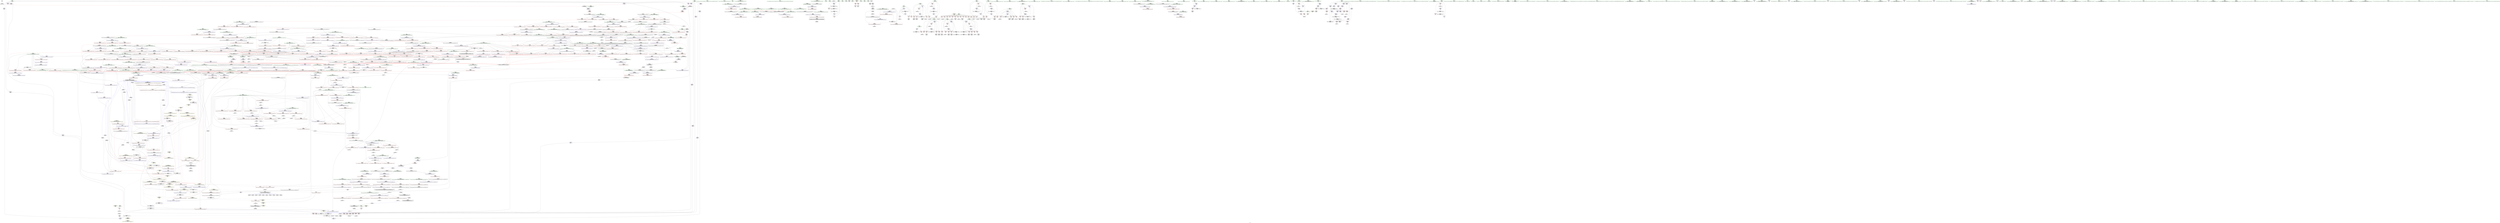 digraph "SVFG" {
	label="SVFG";

	Node0x560dab717dd0 [shape=record,color=grey,label="{NodeID: 0\nNullPtr}"];
	Node0x560dab717dd0 -> Node0x560dab77c1a0[style=solid];
	Node0x560dab89edc0 [shape=record,color=black,label="{NodeID: 1882\n1236 = PHI(866, )\n}"];
	Node0x560dab89edc0 -> Node0x560dab79cee0[style=solid];
	Node0x560dab78c940 [shape=record,color=blue,label="{NodeID: 775\n833\<--827\n__result.addr\<--__result\n_ZSt10__pop_heapIPiN9__gnu_cxx5__ops15_Iter_less_iterEEvT_S4_S4_RT0_\n}"];
	Node0x560dab78c940 -> Node0x560dab797c00[style=dashed];
	Node0x560dab78c940 -> Node0x560dab797cd0[style=dashed];
	Node0x560dab783600 [shape=record,color=red,label="{NodeID: 443\n403\<--393\n\<--__first.addr\n_ZSt4sortIPiEvT_S1_\n|{<s0>11}}"];
	Node0x560dab783600:s0 -> Node0x560dab8973d0[style=solid,color=red];
	Node0x560dab7c6410 [shape=record,color=grey,label="{NodeID: 1218\n965 = Binary(964, 724, )\n}"];
	Node0x560dab7c6410 -> Node0x560dab78d710[style=solid];
	Node0x560dab777810 [shape=record,color=green,label="{NodeID: 111\n687\<--688\n_ZNK9__gnu_cxx5__ops15_Iter_less_iterclIPiS3_EEbT_T0_\<--_ZNK9__gnu_cxx5__ops15_Iter_less_iterclIPiS3_EEbT_T0__field_insensitive\n}"];
	Node0x560dab798de0 [shape=record,color=red,label="{NodeID: 554\n976\<--888\n\<--__topIndex\n_ZSt13__adjust_heapIPiliN9__gnu_cxx5__ops15_Iter_less_iterEEvT_T0_S5_T1_T2_\n|{<s0>43}}"];
	Node0x560dab798de0:s0 -> Node0x560dab8a0a80[style=solid,color=red];
	Node0x560dab77be30 [shape=record,color=green,label="{NodeID: 222\n1520\<--1521\nllvm.memmove.p0i8.p0i8.i64\<--llvm.memmove.p0i8.p0i8.i64_field_insensitive\n}"];
	Node0x560dab842c30 [shape=record,color=yellow,style=double,label="{NodeID: 1772\n56V_3 = CSCHI(MR_56V_2)\npts\{32 34 \}\nCS[]|{<s0>28|<s1>29}}"];
	Node0x560dab842c30:s0 -> Node0x560dab81bd50[style=dashed,color=blue];
	Node0x560dab842c30:s1 -> Node0x560dab815950[style=dashed,color=blue];
	Node0x560dab79e810 [shape=record,color=red,label="{NodeID: 665\n1396\<--1383\n\<--__next\n_ZSt25__unguarded_linear_insertIPiN9__gnu_cxx5__ops14_Val_less_iterEEvT_T0_\n|{<s0>77}}"];
	Node0x560dab79e810:s0 -> Node0x560dab89a870[style=solid,color=red];
	Node0x560dab789a20 [shape=record,color=purple,label="{NodeID: 333\n727\<--726\nincdec.ptr\<--\n_ZSt11__sort_heapIPiN9__gnu_cxx5__ops15_Iter_less_iterEEvT_S4_RT0_\n}"];
	Node0x560dab789a20 -> Node0x560dab7a36e0[style=solid];
	Node0x560dab773c60 [shape=record,color=green,label="{NodeID: 1\n4\<--1\n.str\<--dummyObj\nGlob }"];
	Node0x560dab89ef00 [shape=record,color=black,label="{NodeID: 1883\n1240 = PHI(866, )\n}"];
	Node0x560dab89ef00 -> Node0x560dab79cfb0[style=solid];
	Node0x560dab78ca10 [shape=record,color=blue,label="{NodeID: 776\n835\<--828\n__comp.addr\<--__comp\n_ZSt10__pop_heapIPiN9__gnu_cxx5__ops15_Iter_less_iterEEvT_S4_S4_RT0_\n}"];
	Node0x560dab78ca10 -> Node0x560dab797da0[style=dashed];
	Node0x560dab7836d0 [shape=record,color=red,label="{NodeID: 444\n404\<--395\n\<--__last.addr\n_ZSt4sortIPiEvT_S1_\n|{<s0>11}}"];
	Node0x560dab7836d0:s0 -> Node0x560dab897510[style=solid,color=red];
	Node0x560dab7c6590 [shape=record,color=grey,label="{NodeID: 1219\n491 = Binary(490, 442, )\n}"];
	Node0x560dab7c6590 -> Node0x560dab7cb690[style=solid];
	Node0x560dab777910 [shape=record,color=green,label="{NodeID: 112\n694\<--695\n_ZSt10__pop_heapIPiN9__gnu_cxx5__ops15_Iter_less_iterEEvT_S4_S4_RT0_\<--_ZSt10__pop_heapIPiN9__gnu_cxx5__ops15_Iter_less_iterEEvT_S4_S4_RT0__field_insensitive\n}"];
	Node0x560dab798eb0 [shape=record,color=red,label="{NodeID: 555\n905\<--890\n\<--__secondChild\n_ZSt13__adjust_heapIPiliN9__gnu_cxx5__ops15_Iter_less_iterEEvT_T0_S5_T1_T2_\n}"];
	Node0x560dab798eb0 -> Node0x560dab7cbc90[style=solid];
	Node0x560dab77bf30 [shape=record,color=green,label="{NodeID: 223\n1537\<--1538\nthis.addr\<--this.addr_field_insensitive\n_ZNK9__gnu_cxx5__ops14_Val_less_iterclIiPiEEbRT_T0_\n}"];
	Node0x560dab77bf30 -> Node0x560dab79fb90[style=solid];
	Node0x560dab77bf30 -> Node0x560dab7ac770[style=solid];
	Node0x560dab842d90 [shape=record,color=yellow,style=double,label="{NodeID: 1773\n56V_2 = CSCHI(MR_56V_1)\npts\{32 34 \}\nCS[]|{<s0>14}}"];
	Node0x560dab842d90:s0 -> Node0x560dab822650[style=dashed,color=red];
	Node0x560dab79e8e0 [shape=record,color=red,label="{NodeID: 666\n1401\<--1383\n\<--__next\n_ZSt25__unguarded_linear_insertIPiN9__gnu_cxx5__ops14_Val_less_iterEEvT_T0_\n|{<s0>78}}"];
	Node0x560dab79e8e0:s0 -> Node0x560dab8a0e40[style=solid,color=red];
	Node0x560dab789af0 [shape=record,color=purple,label="{NodeID: 334\n1177\<--1176\nincdec.ptr\<--\n_ZSt21__unguarded_partitionIPiN9__gnu_cxx5__ops15_Iter_less_iterEET_S4_S4_S4_T0_\n}"];
	Node0x560dab789af0 -> Node0x560dab78e9c0[style=solid];
	Node0x560dab773cf0 [shape=record,color=green,label="{NodeID: 2\n6\<--1\n.str.1\<--dummyObj\nGlob }"];
	Node0x560dab89f040 [shape=record,color=black,label="{NodeID: 1884\n1284 = PHI(804, )\n}"];
	Node0x560dab78cae0 [shape=record,color=blue,label="{NodeID: 777\n837\<--847\n__value\<--\n_ZSt10__pop_heapIPiN9__gnu_cxx5__ops15_Iter_less_iterEEvT_S4_S4_RT0_\n}"];
	Node0x560dab78cae0 -> Node0x560dab797f40[style=dashed];
	Node0x560dab78cae0 -> Node0x560dab798010[style=dashed];
	Node0x560dab7837a0 [shape=record,color=red,label="{NodeID: 445\n430\<--420\n\<--__first.addr\n_ZSt6__sortIPiN9__gnu_cxx5__ops15_Iter_less_iterEEvT_S4_T0_\n}"];
	Node0x560dab7837a0 -> Node0x560dab7ccb90[style=solid];
	Node0x560dab7c6710 [shape=record,color=grey,label="{NodeID: 1220\n490 = Binary(488, 489, )\n}"];
	Node0x560dab7c6710 -> Node0x560dab7c6590[style=solid];
	Node0x560dab777a10 [shape=record,color=green,label="{NodeID: 113\n707\<--708\n__first.addr\<--__first.addr_field_insensitive\n_ZSt11__sort_heapIPiN9__gnu_cxx5__ops15_Iter_less_iterEEvT_S4_RT0_\n}"];
	Node0x560dab777a10 -> Node0x560dab7962d0[style=solid];
	Node0x560dab777a10 -> Node0x560dab7963a0[style=solid];
	Node0x560dab777a10 -> Node0x560dab7a3470[style=solid];
	Node0x560dab798f80 [shape=record,color=red,label="{NodeID: 556\n911\<--890\n\<--__secondChild\n_ZSt13__adjust_heapIPiliN9__gnu_cxx5__ops15_Iter_less_iterEEvT_T0_S5_T1_T2_\n}"];
	Node0x560dab798f80 -> Node0x560dab7c7a90[style=solid];
	Node0x560dab809650 [shape=record,color=black,label="{NodeID: 1331\nMR_197V_4 = PHI(MR_197V_5, MR_197V_3, )\npts\{1162 \}\n}"];
	Node0x560dab809650 -> Node0x560dab79bea0[style=dashed];
	Node0x560dab809650 -> Node0x560dab79bf70[style=dashed];
	Node0x560dab809650 -> Node0x560dab79c040[style=dashed];
	Node0x560dab809650 -> Node0x560dab79c110[style=dashed];
	Node0x560dab809650 -> Node0x560dab79c1e0[style=dashed];
	Node0x560dab809650 -> Node0x560dab79c2b0[style=dashed];
	Node0x560dab809650 -> Node0x560dab78e9c0[style=dashed];
	Node0x560dab809650 -> Node0x560dab78ec30[style=dashed];
	Node0x560dab77c000 [shape=record,color=green,label="{NodeID: 224\n1539\<--1540\n__val.addr\<--__val.addr_field_insensitive\n_ZNK9__gnu_cxx5__ops14_Val_less_iterclIiPiEEbRT_T0_\n}"];
	Node0x560dab77c000 -> Node0x560dab79fc60[style=solid];
	Node0x560dab77c000 -> Node0x560dab7ac840[style=solid];
	Node0x560dab79e9b0 [shape=record,color=red,label="{NodeID: 667\n1406\<--1383\n\<--__next\n_ZSt25__unguarded_linear_insertIPiN9__gnu_cxx5__ops14_Val_less_iterEEvT_T0_\n}"];
	Node0x560dab79e9b0 -> Node0x560dab790150[style=solid];
	Node0x560dab789bc0 [shape=record,color=purple,label="{NodeID: 335\n1181\<--1180\nincdec.ptr3\<--\n_ZSt21__unguarded_partitionIPiN9__gnu_cxx5__ops15_Iter_less_iterEET_S4_S4_S4_T0_\n}"];
	Node0x560dab789bc0 -> Node0x560dab78ea90[style=solid];
	Node0x560dab7743b0 [shape=record,color=green,label="{NodeID: 3\n8\<--1\nstdin\<--dummyObj\nGlob }"];
	Node0x560dab89f150 [shape=record,color=black,label="{NodeID: 1885\n1287 = PHI(866, )\n}"];
	Node0x560dab89f150 -> Node0x560dab79dbe0[style=solid];
	Node0x560dab78cbb0 [shape=record,color=blue,label="{NodeID: 778\n852\<--851\n\<--\n_ZSt10__pop_heapIPiN9__gnu_cxx5__ops15_Iter_less_iterEEvT_S4_S4_RT0_\n|{|<s1>36}}"];
	Node0x560dab78cbb0 -> Node0x560dab798010[style=dashed];
	Node0x560dab78cbb0:s1 -> Node0x560dab805f50[style=dashed,color=red];
	Node0x560dab783870 [shape=record,color=red,label="{NodeID: 446\n434\<--420\n\<--__first.addr\n_ZSt6__sortIPiN9__gnu_cxx5__ops15_Iter_less_iterEEvT_S4_T0_\n|{<s0>13}}"];
	Node0x560dab783870:s0 -> Node0x560dab8a2fa0[style=solid,color=red];
	Node0x560dab7c6890 [shape=record,color=grey,label="{NodeID: 1221\n356 = Binary(355, 88, )\n}"];
	Node0x560dab7c6890 -> Node0x560dab7a1db0[style=solid];
	Node0x560dab77c4d0 [shape=record,color=green,label="{NodeID: 114\n709\<--710\n__last.addr\<--__last.addr_field_insensitive\n_ZSt11__sort_heapIPiN9__gnu_cxx5__ops15_Iter_less_iterEEvT_S4_RT0_\n}"];
	Node0x560dab77c4d0 -> Node0x560dab796470[style=solid];
	Node0x560dab77c4d0 -> Node0x560dab796540[style=solid];
	Node0x560dab77c4d0 -> Node0x560dab796610[style=solid];
	Node0x560dab77c4d0 -> Node0x560dab7966e0[style=solid];
	Node0x560dab77c4d0 -> Node0x560dab7a3540[style=solid];
	Node0x560dab77c4d0 -> Node0x560dab7a36e0[style=solid];
	Node0x560dab799050 [shape=record,color=red,label="{NodeID: 557\n916\<--890\n\<--__secondChild\n_ZSt13__adjust_heapIPiliN9__gnu_cxx5__ops15_Iter_less_iterEEvT_T0_S5_T1_T2_\n}"];
	Node0x560dab809b50 [shape=record,color=black,label="{NodeID: 1332\nMR_167V_3 = PHI(MR_167V_4, MR_167V_2, )\npts\{1008 \}\n}"];
	Node0x560dab809b50 -> Node0x560dab799fc0[style=dashed];
	Node0x560dab809b50 -> Node0x560dab79a090[style=dashed];
	Node0x560dab809b50 -> Node0x560dab79a230[style=dashed];
	Node0x560dab809b50 -> Node0x560dab78df30[style=dashed];
	Node0x560dab77c0d0 [shape=record,color=green,label="{NodeID: 225\n1541\<--1542\n__it.addr\<--__it.addr_field_insensitive\n_ZNK9__gnu_cxx5__ops14_Val_less_iterclIiPiEEbRT_T0_\n}"];
	Node0x560dab77c0d0 -> Node0x560dab79fd30[style=solid];
	Node0x560dab77c0d0 -> Node0x560dab7ac910[style=solid];
	Node0x560dab79ea80 [shape=record,color=red,label="{NodeID: 668\n1408\<--1383\n\<--__next\n_ZSt25__unguarded_linear_insertIPiN9__gnu_cxx5__ops14_Val_less_iterEEvT_T0_\n}"];
	Node0x560dab79ea80 -> Node0x560dab78a240[style=solid];
	Node0x560dab823510 [shape=record,color=yellow,style=double,label="{NodeID: 1443\n56V_1 = ENCHI(MR_56V_0)\npts\{32 34 \}\nFun[_ZSt14__partial_sortIPiN9__gnu_cxx5__ops15_Iter_less_iterEEvT_S4_S4_T0_]|{<s0>22}}"];
	Node0x560dab823510:s0 -> Node0x560dab8214e0[style=dashed,color=red];
	Node0x560dab789c90 [shape=record,color=purple,label="{NodeID: 336\n1189\<--1188\nincdec.ptr7\<--\n_ZSt21__unguarded_partitionIPiN9__gnu_cxx5__ops15_Iter_less_iterEET_S4_S4_S4_T0_\n}"];
	Node0x560dab789c90 -> Node0x560dab78eb60[style=solid];
	Node0x560dab774440 [shape=record,color=green,label="{NodeID: 4\n9\<--1\n.str.2\<--dummyObj\nGlob }"];
	Node0x560dab89f2c0 [shape=record,color=black,label="{NodeID: 1886\n1294 = PHI(1351, )\n}"];
	Node0x560dab78cc80 [shape=record,color=blue,label="{NodeID: 779\n868\<--867\n__t.addr\<--__t\n_ZSt4moveIRiEONSt16remove_referenceIT_E4typeEOS2_\n}"];
	Node0x560dab78cc80 -> Node0x560dab7980e0[style=dashed];
	Node0x560dab783940 [shape=record,color=red,label="{NodeID: 447\n437\<--420\n\<--__first.addr\n_ZSt6__sortIPiN9__gnu_cxx5__ops15_Iter_less_iterEEvT_S4_T0_\n}"];
	Node0x560dab783940 -> Node0x560dab785d30[style=solid];
	Node0x560dab7c6a10 [shape=record,color=grey,label="{NodeID: 1222\n129 = Binary(128, 108, )\n}"];
	Node0x560dab7c6a10 -> Node0x560dab784810[style=solid];
	Node0x560dab77c5a0 [shape=record,color=green,label="{NodeID: 115\n711\<--712\n__comp.addr\<--__comp.addr_field_insensitive\n_ZSt11__sort_heapIPiN9__gnu_cxx5__ops15_Iter_less_iterEEvT_S4_RT0_\n}"];
	Node0x560dab77c5a0 -> Node0x560dab7967b0[style=solid];
	Node0x560dab77c5a0 -> Node0x560dab7a3610[style=solid];
	Node0x560dab799120 [shape=record,color=red,label="{NodeID: 558\n919\<--890\n\<--__secondChild\n_ZSt13__adjust_heapIPiliN9__gnu_cxx5__ops15_Iter_less_iterEEvT_T0_S5_T1_T2_\n}"];
	Node0x560dab799120 -> Node0x560dab7c9110[style=solid];
	Node0x560dab80a050 [shape=record,color=black,label="{NodeID: 1333\nMR_175V_3 = PHI(MR_175V_4, MR_175V_2, )\npts\{1016 \}\n}"];
	Node0x560dab80a050 -> Node0x560dab79a4a0[style=dashed];
	Node0x560dab80a050 -> Node0x560dab79a570[style=dashed];
	Node0x560dab80a050 -> Node0x560dab79a640[style=dashed];
	Node0x560dab80a050 -> Node0x560dab78e000[style=dashed];
	Node0x560dab77c1a0 [shape=record,color=black,label="{NodeID: 226\n2\<--3\ndummyVal\<--dummyVal\n}"];
	Node0x560dab8431b0 [shape=record,color=yellow,style=double,label="{NodeID: 1776\n56V_4 = CSCHI(MR_56V_2)\npts\{32 34 \}\nCS[]|{<s0>17}}"];
	Node0x560dab8431b0:s0 -> Node0x560dab80ff50[style=dashed,color=red];
	Node0x560dab79eb50 [shape=record,color=red,label="{NodeID: 669\n1388\<--1387\n\<--call\n_ZSt25__unguarded_linear_insertIPiN9__gnu_cxx5__ops14_Val_less_iterEEvT_T0_\n}"];
	Node0x560dab79eb50 -> Node0x560dab78fe10[style=solid];
	Node0x560dab789d60 [shape=record,color=purple,label="{NodeID: 337\n1202\<--1201\nincdec.ptr9\<--\n_ZSt21__unguarded_partitionIPiN9__gnu_cxx5__ops15_Iter_less_iterEET_S4_S4_S4_T0_\n}"];
	Node0x560dab789d60 -> Node0x560dab78ec30[style=solid];
	Node0x560dab7744d0 [shape=record,color=green,label="{NodeID: 5\n11\<--1\n.str.3\<--dummyObj\nGlob }"];
	Node0x560dab89f3d0 [shape=record,color=black,label="{NodeID: 1887\n1297 = PHI(866, )\n}"];
	Node0x560dab89f3d0 -> Node0x560dab79dcb0[style=solid];
	Node0x560dab78cd50 [shape=record,color=blue,label="{NodeID: 780\n880\<--874\n__first.addr\<--__first\n_ZSt13__adjust_heapIPiliN9__gnu_cxx5__ops15_Iter_less_iterEEvT_T0_S5_T1_T2_\n}"];
	Node0x560dab78cd50 -> Node0x560dab7981b0[style=dashed];
	Node0x560dab78cd50 -> Node0x560dab798280[style=dashed];
	Node0x560dab78cd50 -> Node0x560dab798350[style=dashed];
	Node0x560dab78cd50 -> Node0x560dab798420[style=dashed];
	Node0x560dab78cd50 -> Node0x560dab7984f0[style=dashed];
	Node0x560dab78cd50 -> Node0x560dab7985c0[style=dashed];
	Node0x560dab78cd50 -> Node0x560dab798690[style=dashed];
	Node0x560dab783a10 [shape=record,color=red,label="{NodeID: 448\n451\<--420\n\<--__first.addr\n_ZSt6__sortIPiN9__gnu_cxx5__ops15_Iter_less_iterEEvT_S4_T0_\n|{<s0>14}}"];
	Node0x560dab783a10:s0 -> Node0x560dab8a22e0[style=solid,color=red];
	Node0x560dab7c6b90 [shape=record,color=grey,label="{NodeID: 1223\n956 = Binary(955, 724, )\n}"];
	Node0x560dab77c670 [shape=record,color=green,label="{NodeID: 116\n740\<--741\n__first.addr\<--__first.addr_field_insensitive\n_ZSt11__make_heapIPiN9__gnu_cxx5__ops15_Iter_less_iterEEvT_S4_RT0_\n}"];
	Node0x560dab77c670 -> Node0x560dab796880[style=solid];
	Node0x560dab77c670 -> Node0x560dab796950[style=solid];
	Node0x560dab77c670 -> Node0x560dab796a20[style=solid];
	Node0x560dab77c670 -> Node0x560dab796af0[style=solid];
	Node0x560dab77c670 -> Node0x560dab7a37b0[style=solid];
	Node0x560dab7991f0 [shape=record,color=red,label="{NodeID: 559\n924\<--890\n\<--__secondChild\n_ZSt13__adjust_heapIPiliN9__gnu_cxx5__ops15_Iter_less_iterEEvT_T0_S5_T1_T2_\n}"];
	Node0x560dab7991f0 -> Node0x560dab7c9410[style=solid];
	Node0x560dab80a550 [shape=record,color=black,label="{NodeID: 1334\nMR_56V_2 = PHI(MR_56V_3, MR_56V_1, )\npts\{32 34 \}\n|{|<s4>44}}"];
	Node0x560dab80a550 -> Node0x560dab79a710[style=dashed];
	Node0x560dab80a550 -> Node0x560dab79a7e0[style=dashed];
	Node0x560dab80a550 -> Node0x560dab78de60[style=dashed];
	Node0x560dab80a550 -> Node0x560dab78e0d0[style=dashed];
	Node0x560dab80a550:s4 -> Node0x560dab826da0[style=dashed,color=red];
	Node0x560dab77c2a0 [shape=record,color=black,label="{NodeID: 227\n22\<--72\nmain_ret\<--\nmain\n}"];
	Node0x560dab79ec20 [shape=record,color=red,label="{NodeID: 670\n1403\<--1402\n\<--call2\n_ZSt25__unguarded_linear_insertIPiN9__gnu_cxx5__ops14_Val_less_iterEEvT_T0_\n}"];
	Node0x560dab79ec20 -> Node0x560dab790080[style=solid];
	Node0x560dab789e30 [shape=record,color=purple,label="{NodeID: 338\n1275\<--1274\nadd.ptr\<--\n_ZSt16__insertion_sortIPiN9__gnu_cxx5__ops15_Iter_less_iterEEvT_S4_T0_\n}"];
	Node0x560dab789e30 -> Node0x560dab78f450[style=solid];
	Node0x560dab774560 [shape=record,color=green,label="{NodeID: 6\n13\<--1\nstdout\<--dummyObj\nGlob }"];
	Node0x560dab89f540 [shape=record,color=black,label="{NodeID: 1888\n1365 = PHI(1448, )\n|{<s0>75}}"];
	Node0x560dab89f540:s0 -> Node0x560dab8a2830[style=solid,color=red];
	Node0x560dab78ce20 [shape=record,color=blue,label="{NodeID: 781\n882\<--875\n__holeIndex.addr\<--__holeIndex\n_ZSt13__adjust_heapIPiliN9__gnu_cxx5__ops15_Iter_less_iterEEvT_T0_S5_T1_T2_\n}"];
	Node0x560dab78ce20 -> Node0x560dab798760[style=dashed];
	Node0x560dab78ce20 -> Node0x560dab798830[style=dashed];
	Node0x560dab78ce20 -> Node0x560dab798900[style=dashed];
	Node0x560dab78ce20 -> Node0x560dab7989d0[style=dashed];
	Node0x560dab78ce20 -> Node0x560dab78d4a0[style=dashed];
	Node0x560dab78ce20 -> Node0x560dab78d710[style=dashed];
	Node0x560dab78ce20 -> Node0x560dab817250[style=dashed];
	Node0x560dab783ae0 [shape=record,color=red,label="{NodeID: 449\n431\<--422\n\<--__last.addr\n_ZSt6__sortIPiN9__gnu_cxx5__ops15_Iter_less_iterEEvT_S4_T0_\n}"];
	Node0x560dab783ae0 -> Node0x560dab7ccb90[style=solid];
	Node0x560dab7c6d10 [shape=record,color=grey,label="{NodeID: 1224\n128 = Binary(127, 106, )\n}"];
	Node0x560dab7c6d10 -> Node0x560dab7c6a10[style=solid];
	Node0x560dab77c740 [shape=record,color=green,label="{NodeID: 117\n742\<--743\n__last.addr\<--__last.addr_field_insensitive\n_ZSt11__make_heapIPiN9__gnu_cxx5__ops15_Iter_less_iterEEvT_S4_RT0_\n}"];
	Node0x560dab77c740 -> Node0x560dab796bc0[style=solid];
	Node0x560dab77c740 -> Node0x560dab796c90[style=solid];
	Node0x560dab77c740 -> Node0x560dab7a3880[style=solid];
	Node0x560dab7992c0 [shape=record,color=red,label="{NodeID: 560\n929\<--890\n\<--__secondChild\n_ZSt13__adjust_heapIPiliN9__gnu_cxx5__ops15_Iter_less_iterEEvT_T0_S5_T1_T2_\n}"];
	Node0x560dab80aa50 [shape=record,color=black,label="{NodeID: 1335\nMR_56V_3 = PHI(MR_56V_2, MR_56V_1, )\npts\{32 34 \}\n|{<s0>84}}"];
	Node0x560dab80aa50:s0 -> Node0x560dab845570[style=dashed,color=blue];
	Node0x560dab77c370 [shape=record,color=black,label="{NodeID: 228\n76\<--73\ncall\<--\nmain\n}"];
	Node0x560dab843470 [shape=record,color=yellow,style=double,label="{NodeID: 1778\n56V_2 = CSCHI(MR_56V_1)\npts\{32 34 \}\nCS[]|{<s0>20}}"];
	Node0x560dab843470:s0 -> Node0x560dab80be50[style=dashed,color=red];
	Node0x560dab79ecf0 [shape=record,color=red,label="{NodeID: 671\n1413\<--1412\n\<--call4\n_ZSt25__unguarded_linear_insertIPiN9__gnu_cxx5__ops14_Val_less_iterEEvT_T0_\n}"];
	Node0x560dab79ecf0 -> Node0x560dab7902f0[style=solid];
	Node0x560dab8237e0 [shape=record,color=yellow,style=double,label="{NodeID: 1446\n56V_1 = ENCHI(MR_56V_0)\npts\{32 34 \}\nFun[_ZSt6__sortIPiN9__gnu_cxx5__ops15_Iter_less_iterEEvT_S4_T0_]|{|<s1>13}}"];
	Node0x560dab8237e0 -> Node0x560dab81a950[style=dashed];
	Node0x560dab8237e0:s1 -> Node0x560dab80ff50[style=dashed,color=red];
	Node0x560dab789f00 [shape=record,color=purple,label="{NodeID: 339\n1293\<--1292\nadd.ptr4\<--\n_ZSt16__insertion_sortIPiN9__gnu_cxx5__ops15_Iter_less_iterEEvT_S4_T0_\n|{<s0>67}}"];
	Node0x560dab789f00:s0 -> Node0x560dab8a1f70[style=solid,color=red];
	Node0x560dab774620 [shape=record,color=green,label="{NodeID: 7\n14\<--1\n.str.4\<--dummyObj\nGlob }"];
	Node0x560dab89f680 [shape=record,color=black,label="{NodeID: 1889\n1369 = PHI(1448, )\n|{<s0>75}}"];
	Node0x560dab89f680:s0 -> Node0x560dab8a2940[style=solid,color=red];
	Node0x560dab78cef0 [shape=record,color=blue,label="{NodeID: 782\n884\<--876\n__len.addr\<--__len\n_ZSt13__adjust_heapIPiliN9__gnu_cxx5__ops15_Iter_less_iterEEvT_T0_S5_T1_T2_\n}"];
	Node0x560dab78cef0 -> Node0x560dab798b70[style=dashed];
	Node0x560dab78cef0 -> Node0x560dab798c40[style=dashed];
	Node0x560dab78cef0 -> Node0x560dab798d10[style=dashed];
	Node0x560dab783bb0 [shape=record,color=red,label="{NodeID: 450\n435\<--422\n\<--__last.addr\n_ZSt6__sortIPiN9__gnu_cxx5__ops15_Iter_less_iterEEvT_S4_T0_\n|{<s0>13}}"];
	Node0x560dab783bb0:s0 -> Node0x560dab8a30f0[style=solid,color=red];
	Node0x560dab7c6e90 [shape=record,color=grey,label="{NodeID: 1225\n761 = Binary(759, 760, )\n}"];
	Node0x560dab7c6e90 -> Node0x560dab7c7010[style=solid];
	Node0x560dab77c810 [shape=record,color=green,label="{NodeID: 118\n744\<--745\n__comp.addr\<--__comp.addr_field_insensitive\n_ZSt11__make_heapIPiN9__gnu_cxx5__ops15_Iter_less_iterEEvT_S4_RT0_\n}"];
	Node0x560dab77c810 -> Node0x560dab796d60[style=solid];
	Node0x560dab77c810 -> Node0x560dab7a3950[style=solid];
	Node0x560dab799390 [shape=record,color=red,label="{NodeID: 561\n937\<--890\n\<--__secondChild\n_ZSt13__adjust_heapIPiliN9__gnu_cxx5__ops15_Iter_less_iterEEvT_T0_S5_T1_T2_\n}"];
	Node0x560dab799390 -> Node0x560dab78d4a0[style=solid];
	Node0x560dab80af50 [shape=record,color=black,label="{NodeID: 1336\nMR_12V_3 = PHI(MR_12V_4, MR_12V_2, )\npts\{32 \}\n|{|<s1>7}}"];
	Node0x560dab80af50 -> Node0x560dab7a02e0[style=dashed];
	Node0x560dab80af50:s1 -> Node0x560dab825630[style=dashed,color=red];
	Node0x560dab77c440 [shape=record,color=black,label="{NodeID: 229\n82\<--79\ncall1\<--\nmain\n}"];
	Node0x560dab79edc0 [shape=record,color=red,label="{NodeID: 672\n1436\<--1427\n\<--__first.addr\n_ZSt23__copy_move_backward_a2ILb1EPiS0_ET1_T0_S2_S1_\n|{<s0>80}}"];
	Node0x560dab79edc0:s0 -> Node0x560dab898aa0[style=solid,color=red];
	Node0x560dab789fd0 [shape=record,color=purple,label="{NodeID: 340\n1312\<--1311\nincdec.ptr\<--\n_ZSt16__insertion_sortIPiN9__gnu_cxx5__ops15_Iter_less_iterEEvT_S4_T0_\n}"];
	Node0x560dab789fd0 -> Node0x560dab78f6c0[style=solid];
	Node0x560dab7746e0 [shape=record,color=green,label="{NodeID: 8\n16\<--1\n.str.5\<--dummyObj\nGlob }"];
	Node0x560dab89f7c0 [shape=record,color=black,label="{NodeID: 1890\n1371 = PHI(1423, )\n}"];
	Node0x560dab89f7c0 -> Node0x560dab7870b0[style=solid];
	Node0x560dab78cfc0 [shape=record,color=blue,label="{NodeID: 783\n886\<--877\n__value.addr\<--__value\n_ZSt13__adjust_heapIPiliN9__gnu_cxx5__ops15_Iter_less_iterEEvT_T0_S5_T1_T2_\n}"];
	Node0x560dab78cfc0 -> Node0x560dab7997a0[style=dashed];
	Node0x560dab78cfc0 -> Node0x560dab799870[style=dashed];
	Node0x560dab78cfc0 -> Node0x560dab799940[style=dashed];
	Node0x560dab783c80 [shape=record,color=red,label="{NodeID: 451\n436\<--422\n\<--__last.addr\n_ZSt6__sortIPiN9__gnu_cxx5__ops15_Iter_less_iterEEvT_S4_T0_\n}"];
	Node0x560dab783c80 -> Node0x560dab785c60[style=solid];
	Node0x560dab7c7010 [shape=record,color=grey,label="{NodeID: 1226\n762 = Binary(761, 442, )\n}"];
	Node0x560dab7c7010 -> Node0x560dab7caa90[style=solid];
	Node0x560dab77c8e0 [shape=record,color=green,label="{NodeID: 119\n746\<--747\n__len\<--__len_field_insensitive\n_ZSt11__make_heapIPiN9__gnu_cxx5__ops15_Iter_less_iterEEvT_S4_RT0_\n}"];
	Node0x560dab77c8e0 -> Node0x560dab796e30[style=solid];
	Node0x560dab77c8e0 -> Node0x560dab796f00[style=solid];
	Node0x560dab77c8e0 -> Node0x560dab7a3a20[style=solid];
	Node0x560dab799460 [shape=record,color=red,label="{NodeID: 562\n944\<--890\n\<--__secondChild\n_ZSt13__adjust_heapIPiliN9__gnu_cxx5__ops15_Iter_less_iterEEvT_T0_S5_T1_T2_\n}"];
	Node0x560dab799460 -> Node0x560dab7cca10[style=solid];
	Node0x560dab784670 [shape=record,color=black,label="{NodeID: 230\n109\<--107\nconv\<--add\nmain\n}"];
	Node0x560dab784670 -> Node0x560dab7a02e0[style=solid];
	Node0x560dab79ee90 [shape=record,color=red,label="{NodeID: 673\n1440\<--1429\n\<--__last.addr\n_ZSt23__copy_move_backward_a2ILb1EPiS0_ET1_T0_S2_S1_\n|{<s0>81}}"];
	Node0x560dab79ee90:s0 -> Node0x560dab898aa0[style=solid,color=red];
	Node0x560dab78a0a0 [shape=record,color=purple,label="{NodeID: 341\n1347\<--1346\nincdec.ptr\<--\n_ZSt26__unguarded_insertion_sortIPiN9__gnu_cxx5__ops15_Iter_less_iterEEvT_S4_T0_\n}"];
	Node0x560dab78a0a0 -> Node0x560dab78fa00[style=solid];
	Node0x560dab7747e0 [shape=record,color=green,label="{NodeID: 9\n18\<--1\n.str.6\<--dummyObj\nGlob }"];
	Node0x560dab89f900 [shape=record,color=black,label="{NodeID: 1891\n1387 = PHI(866, )\n}"];
	Node0x560dab89f900 -> Node0x560dab79eb50[style=solid];
	Node0x560dab78d090 [shape=record,color=blue,label="{NodeID: 784\n888\<--900\n__topIndex\<--\n_ZSt13__adjust_heapIPiliN9__gnu_cxx5__ops15_Iter_less_iterEEvT_T0_S5_T1_T2_\n}"];
	Node0x560dab78d090 -> Node0x560dab798de0[style=dashed];
	Node0x560dab783d50 [shape=record,color=red,label="{NodeID: 452\n452\<--422\n\<--__last.addr\n_ZSt6__sortIPiN9__gnu_cxx5__ops15_Iter_less_iterEEvT_S4_T0_\n|{<s0>14}}"];
	Node0x560dab783d50:s0 -> Node0x560dab8a23f0[style=solid,color=red];
	Node0x560dab7c7190 [shape=record,color=grey,label="{NodeID: 1227\n507 = Binary(506, 508, )\n}"];
	Node0x560dab7c7190 -> Node0x560dab7a26a0[style=solid];
	Node0x560dab77c9b0 [shape=record,color=green,label="{NodeID: 120\n748\<--749\n__parent\<--__parent_field_insensitive\n_ZSt11__make_heapIPiN9__gnu_cxx5__ops15_Iter_less_iterEEvT_S4_RT0_\n}"];
	Node0x560dab77c9b0 -> Node0x560dab796fd0[style=solid];
	Node0x560dab77c9b0 -> Node0x560dab7970a0[style=solid];
	Node0x560dab77c9b0 -> Node0x560dab797170[style=solid];
	Node0x560dab77c9b0 -> Node0x560dab797240[style=solid];
	Node0x560dab77c9b0 -> Node0x560dab7a3af0[style=solid];
	Node0x560dab77c9b0 -> Node0x560dab78c460[style=solid];
	Node0x560dab799530 [shape=record,color=red,label="{NodeID: 563\n950\<--890\n\<--__secondChild\n_ZSt13__adjust_heapIPiliN9__gnu_cxx5__ops15_Iter_less_iterEEvT_T0_S5_T1_T2_\n}"];
	Node0x560dab799530 -> Node0x560dab7c8690[style=solid];
	Node0x560dab784740 [shape=record,color=black,label="{NodeID: 231\n111\<--110\nidxprom\<--\nmain\n}"];
	Node0x560dab843890 [shape=record,color=yellow,style=double,label="{NodeID: 1781\n56V_2 = CSCHI(MR_56V_1)\npts\{32 34 \}\nCS[]|{<s0>23}}"];
	Node0x560dab843890:s0 -> Node0x560dab815950[style=dashed,color=red];
	Node0x560dab79ef60 [shape=record,color=red,label="{NodeID: 674\n1442\<--1431\n\<--__result.addr\n_ZSt23__copy_move_backward_a2ILb1EPiS0_ET1_T0_S2_S1_\n|{<s0>82}}"];
	Node0x560dab79ef60:s0 -> Node0x560dab898aa0[style=solid,color=red];
	Node0x560dab78a170 [shape=record,color=purple,label="{NodeID: 342\n1393\<--1392\nincdec.ptr\<--\n_ZSt25__unguarded_linear_insertIPiN9__gnu_cxx5__ops14_Val_less_iterEEvT_T0_\n}"];
	Node0x560dab78a170 -> Node0x560dab78ffb0[style=solid];
	Node0x560dab7748e0 [shape=record,color=green,label="{NodeID: 10\n72\<--1\n\<--dummyObj\nCan only get source location for instruction, argument, global var or function.}"];
	Node0x560dab89fa40 [shape=record,color=black,label="{NodeID: 1892\n1397 = PHI(1533, )\n}"];
	Node0x560dab78d160 [shape=record,color=blue,label="{NodeID: 785\n890\<--902\n__secondChild\<--\n_ZSt13__adjust_heapIPiliN9__gnu_cxx5__ops15_Iter_less_iterEEvT_T0_S5_T1_T2_\n}"];
	Node0x560dab78d160 -> Node0x560dab798eb0[style=dashed];
	Node0x560dab78d160 -> Node0x560dab798f80[style=dashed];
	Node0x560dab78d160 -> Node0x560dab799460[style=dashed];
	Node0x560dab78d160 -> Node0x560dab799530[style=dashed];
	Node0x560dab78d160 -> Node0x560dab78d230[style=dashed];
	Node0x560dab78d160 -> Node0x560dab78d570[style=dashed];
	Node0x560dab78d160 -> Node0x560dab817750[style=dashed];
	Node0x560dab783e20 [shape=record,color=red,label="{NodeID: 453\n487\<--468\n\<--__first.addr\n_ZSt16__introsort_loopIPilN9__gnu_cxx5__ops15_Iter_less_iterEEvT_S4_T0_T1_\n}"];
	Node0x560dab783e20 -> Node0x560dab785ed0[style=solid];
	Node0x560dab7c7310 [shape=record,color=grey,label="{NodeID: 1228\n116 = Binary(115, 88, )\n}"];
	Node0x560dab7c7310 -> Node0x560dab7a03b0[style=solid];
	Node0x560dab77ca80 [shape=record,color=green,label="{NodeID: 121\n750\<--751\n__value\<--__value_field_insensitive\n_ZSt11__make_heapIPiN9__gnu_cxx5__ops15_Iter_less_iterEEvT_S4_RT0_\n|{|<s1>31}}"];
	Node0x560dab77ca80 -> Node0x560dab78c390[style=solid];
	Node0x560dab77ca80:s1 -> Node0x560dab8a0e40[style=solid,color=red];
	Node0x560dab799600 [shape=record,color=red,label="{NodeID: 564\n955\<--890\n\<--__secondChild\n_ZSt13__adjust_heapIPiliN9__gnu_cxx5__ops15_Iter_less_iterEEvT_T0_S5_T1_T2_\n}"];
	Node0x560dab799600 -> Node0x560dab7c6b90[style=solid];
	Node0x560dab80be50 [shape=record,color=black,label="{NodeID: 1339\nMR_56V_2 = PHI(MR_56V_3, MR_56V_1, )\npts\{32 34 \}\n|{<s0>20|<s1>72|<s2>72}}"];
	Node0x560dab80be50:s0 -> Node0x560dab81c250[style=dashed,color=blue];
	Node0x560dab80be50:s1 -> Node0x560dab79eb50[style=dashed,color=red];
	Node0x560dab80be50:s2 -> Node0x560dab816850[style=dashed,color=red];
	Node0x560dab784810 [shape=record,color=black,label="{NodeID: 232\n130\<--129\nconv16\<--add15\nmain\n}"];
	Node0x560dab784810 -> Node0x560dab7a0550[style=solid];
	Node0x560dab8439f0 [shape=record,color=yellow,style=double,label="{NodeID: 1782\n56V_3 = CSCHI(MR_56V_2)\npts\{32 34 \}\nCS[]|{<s0>15}}"];
	Node0x560dab8439f0:s0 -> Node0x560dab81ae50[style=dashed,color=blue];
	Node0x560dab79f030 [shape=record,color=red,label="{NodeID: 675\n1453\<--1450\n\<--__it.addr\n_ZSt12__miter_baseIPiET_S1_\n}"];
	Node0x560dab79f030 -> Node0x560dab787250[style=solid];
	Node0x560dab78a240 [shape=record,color=purple,label="{NodeID: 343\n1409\<--1408\nincdec.ptr3\<--\n_ZSt25__unguarded_linear_insertIPiN9__gnu_cxx5__ops14_Val_less_iterEEvT_T0_\n}"];
	Node0x560dab78a240 -> Node0x560dab790220[style=solid];
	Node0x560dab7749e0 [shape=record,color=green,label="{NodeID: 11\n88\<--1\n\<--dummyObj\nCan only get source location for instruction, argument, global var or function.}"];
	Node0x560dab89fb50 [shape=record,color=black,label="{NodeID: 1893\n1402 = PHI(866, )\n}"];
	Node0x560dab89fb50 -> Node0x560dab79ec20[style=solid];
	Node0x560dab78d230 [shape=record,color=blue,label="{NodeID: 786\n890\<--913\n__secondChild\<--mul\n_ZSt13__adjust_heapIPiliN9__gnu_cxx5__ops15_Iter_less_iterEEvT_T0_S5_T1_T2_\n}"];
	Node0x560dab78d230 -> Node0x560dab798eb0[style=dashed];
	Node0x560dab78d230 -> Node0x560dab798f80[style=dashed];
	Node0x560dab78d230 -> Node0x560dab799050[style=dashed];
	Node0x560dab78d230 -> Node0x560dab799120[style=dashed];
	Node0x560dab78d230 -> Node0x560dab7991f0[style=dashed];
	Node0x560dab78d230 -> Node0x560dab7992c0[style=dashed];
	Node0x560dab78d230 -> Node0x560dab799390[style=dashed];
	Node0x560dab78d230 -> Node0x560dab799460[style=dashed];
	Node0x560dab78d230 -> Node0x560dab799530[style=dashed];
	Node0x560dab78d230 -> Node0x560dab78d230[style=dashed];
	Node0x560dab78d230 -> Node0x560dab78d300[style=dashed];
	Node0x560dab78d230 -> Node0x560dab78d570[style=dashed];
	Node0x560dab78d230 -> Node0x560dab817750[style=dashed];
	Node0x560dab7a4dd0 [shape=record,color=yellow,style=double,label="{NodeID: 1561\n250V_1 = ENCHI(MR_250V_0)\npts\{751 838 887 1012 1228 1260 \}\nFun[_ZSt25__unguarded_linear_insertIPiN9__gnu_cxx5__ops14_Val_less_iterEEvT_T0_]}"];
	Node0x560dab7a4dd0 -> Node0x560dab79eb50[style=dashed];
	Node0x560dab7a4dd0 -> Node0x560dab79ec20[style=dashed];
	Node0x560dab7a4dd0 -> Node0x560dab79ecf0[style=dashed];
	Node0x560dab783ef0 [shape=record,color=red,label="{NodeID: 454\n499\<--468\n\<--__first.addr\n_ZSt16__introsort_loopIPilN9__gnu_cxx5__ops15_Iter_less_iterEEvT_S4_T0_T1_\n|{<s0>15}}"];
	Node0x560dab783ef0:s0 -> Node0x560dab88e010[style=solid,color=red];
	Node0x560dab7c7490 [shape=record,color=grey,label="{NodeID: 1229\n105 = Binary(104, 106, )\n}"];
	Node0x560dab7c7490 -> Node0x560dab7c5210[style=solid];
	Node0x560dab77cb50 [shape=record,color=green,label="{NodeID: 122\n752\<--753\nagg.tmp\<--agg.tmp_field_insensitive\n_ZSt11__make_heapIPiN9__gnu_cxx5__ops15_Iter_less_iterEEvT_S4_RT0_\n}"];
	Node0x560dab7996d0 [shape=record,color=red,label="{NodeID: 565\n964\<--890\n\<--__secondChild\n_ZSt13__adjust_heapIPiliN9__gnu_cxx5__ops15_Iter_less_iterEEvT_T0_S5_T1_T2_\n}"];
	Node0x560dab7996d0 -> Node0x560dab7c6410[style=solid];
	Node0x560dab80c350 [shape=record,color=black,label="{NodeID: 1340\nMR_233V_3 = PHI(MR_233V_4, MR_233V_2, )\npts\{1326 \}\n}"];
	Node0x560dab80c350 -> Node0x560dab79df20[style=dashed];
	Node0x560dab80c350 -> Node0x560dab79dff0[style=dashed];
	Node0x560dab80c350 -> Node0x560dab79e0c0[style=dashed];
	Node0x560dab80c350 -> Node0x560dab78fa00[style=dashed];
	Node0x560dab7848e0 [shape=record,color=black,label="{NodeID: 233\n132\<--131\nidxprom17\<--\nmain\n}"];
	Node0x560dab843b50 [shape=record,color=yellow,style=double,label="{NodeID: 1783\n56V_2 = CSCHI(MR_56V_1)\npts\{32 34 \}\nCS[]|{<s0>25}}"];
	Node0x560dab843b50:s0 -> Node0x560dab807850[style=dashed,color=red];
	Node0x560dab79f100 [shape=record,color=red,label="{NodeID: 676\n1471\<--1459\n\<--__first.addr\n_ZSt22__copy_move_backward_aILb1EPiS0_ET1_T0_S2_S1_\n|{<s0>84}}"];
	Node0x560dab79f100:s0 -> Node0x560dab89bb50[style=solid,color=red];
	Node0x560dab823c70 [shape=record,color=yellow,style=double,label="{NodeID: 1451\n216V_1 = ENCHI(MR_216V_0)\npts\{751 838 887 1012 1260 1382 \}\nFun[_ZSt4swapIiENSt9enable_ifIXsr6__and_ISt6__not_ISt15__is_tuple_likeIT_EESt21is_move_constructibleIS3_ESt18is_move_assignableIS3_EEE5valueEvE4typeERS3_SC_]}"];
	Node0x560dab823c70 -> Node0x560dab79ce10[style=dashed];
	Node0x560dab823c70 -> Node0x560dab79cee0[style=dashed];
	Node0x560dab823c70 -> Node0x560dab79cfb0[style=dashed];
	Node0x560dab78a310 [shape=record,color=purple,label="{NodeID: 344\n1553\<--1514\noffset_0\<--\n}"];
	Node0x560dab78a310 -> Node0x560dab7ac6a0[style=solid];
	Node0x560dab774ae0 [shape=record,color=green,label="{NodeID: 12\n106\<--1\n\<--dummyObj\nCan only get source location for instruction, argument, global var or function.}"];
	Node0x560dab89fcc0 [shape=record,color=black,label="{NodeID: 1894\n1412 = PHI(866, )\n}"];
	Node0x560dab89fcc0 -> Node0x560dab79ecf0[style=solid];
	Node0x560dab78d300 [shape=record,color=blue,label="{NodeID: 787\n890\<--925\n__secondChild\<--dec\n_ZSt13__adjust_heapIPiliN9__gnu_cxx5__ops15_Iter_less_iterEEvT_T0_S5_T1_T2_\n}"];
	Node0x560dab78d300 -> Node0x560dab798eb0[style=dashed];
	Node0x560dab78d300 -> Node0x560dab798f80[style=dashed];
	Node0x560dab78d300 -> Node0x560dab7992c0[style=dashed];
	Node0x560dab78d300 -> Node0x560dab799390[style=dashed];
	Node0x560dab78d300 -> Node0x560dab799460[style=dashed];
	Node0x560dab78d300 -> Node0x560dab799530[style=dashed];
	Node0x560dab78d300 -> Node0x560dab78d230[style=dashed];
	Node0x560dab78d300 -> Node0x560dab78d570[style=dashed];
	Node0x560dab78d300 -> Node0x560dab817750[style=dashed];
	Node0x560dab783fc0 [shape=record,color=red,label="{NodeID: 455\n510\<--468\n\<--__first.addr\n_ZSt16__introsort_loopIPilN9__gnu_cxx5__ops15_Iter_less_iterEEvT_S4_T0_T1_\n|{<s0>16}}"];
	Node0x560dab783fc0:s0 -> Node0x560dab897dd0[style=solid,color=red];
	Node0x560dab7c7610 [shape=record,color=grey,label="{NodeID: 1230\n800 = Binary(799, 508, )\n}"];
	Node0x560dab7c7610 -> Node0x560dab78c460[style=solid];
	Node0x560dab77cc20 [shape=record,color=green,label="{NodeID: 123\n782\<--783\n_ZSt4moveIRiEONSt16remove_referenceIT_E4typeEOS2_\<--_ZSt4moveIRiEONSt16remove_referenceIT_E4typeEOS2__field_insensitive\n}"];
	Node0x560dab7997a0 [shape=record,color=red,label="{NodeID: 566\n932\<--931\n\<--call4\n_ZSt13__adjust_heapIPiliN9__gnu_cxx5__ops15_Iter_less_iterEEvT_T0_S5_T1_T2_\n}"];
	Node0x560dab7997a0 -> Node0x560dab78d3d0[style=solid];
	Node0x560dab7849b0 [shape=record,color=black,label="{NodeID: 234\n136\<--135\nidxprom19\<--\nmain\n}"];
	Node0x560dab843cb0 [shape=record,color=yellow,style=double,label="{NodeID: 1784\n56V_3 = CSCHI(MR_56V_2)\npts\{32 34 \}\nCS[]|{<s0>16}}"];
	Node0x560dab843cb0:s0 -> Node0x560dab8431b0[style=dashed,color=blue];
	Node0x560dab79f1d0 [shape=record,color=red,label="{NodeID: 677\n1472\<--1461\n\<--__last.addr\n_ZSt22__copy_move_backward_aILb1EPiS0_ET1_T0_S2_S1_\n|{<s0>84}}"];
	Node0x560dab79f1d0:s0 -> Node0x560dab89bc60[style=solid,color=red];
	Node0x560dab78a3e0 [shape=record,color=purple,label="{NodeID: 345\n1554\<--1516\noffset_0\<--\n}"];
	Node0x560dab78a3e0 -> Node0x560dab79ffa0[style=solid];
	Node0x560dab774be0 [shape=record,color=green,label="{NodeID: 13\n108\<--1\n\<--dummyObj\nCan only get source location for instruction, argument, global var or function.}"];
	Node0x560dab89fe00 [shape=record,color=black,label="{NodeID: 1895\n1437 = PHI(1478, )\n|{<s0>83}}"];
	Node0x560dab89fe00:s0 -> Node0x560dab89b820[style=solid,color=red];
	Node0x560dab78d3d0 [shape=record,color=blue,label="{NodeID: 788\n935\<--932\nadd.ptr5\<--\n_ZSt13__adjust_heapIPiliN9__gnu_cxx5__ops15_Iter_less_iterEEvT_T0_S5_T1_T2_\n}"];
	Node0x560dab78d3d0 -> Node0x560dab805f50[style=dashed];
	Node0x560dab784090 [shape=record,color=red,label="{NodeID: 456\n486\<--470\n\<--__last.addr\n_ZSt16__introsort_loopIPilN9__gnu_cxx5__ops15_Iter_less_iterEEvT_S4_T0_T1_\n}"];
	Node0x560dab784090 -> Node0x560dab785e00[style=solid];
	Node0x560dab7c7790 [shape=record,color=grey,label="{NodeID: 1231\n908 = Binary(907, 447, )\n}"];
	Node0x560dab7c7790 -> Node0x560dab7cbc90[style=solid];
	Node0x560dab77ccf0 [shape=record,color=green,label="{NodeID: 124\n793\<--794\n_ZSt13__adjust_heapIPiliN9__gnu_cxx5__ops15_Iter_less_iterEEvT_T0_S5_T1_T2_\<--_ZSt13__adjust_heapIPiliN9__gnu_cxx5__ops15_Iter_less_iterEEvT_T0_S5_T1_T2__field_insensitive\n}"];
	Node0x560dab799870 [shape=record,color=red,label="{NodeID: 567\n959\<--958\n\<--call15\n_ZSt13__adjust_heapIPiliN9__gnu_cxx5__ops15_Iter_less_iterEEvT_T0_S5_T1_T2_\n}"];
	Node0x560dab799870 -> Node0x560dab78d640[style=solid];
	Node0x560dab784a80 [shape=record,color=black,label="{NodeID: 235\n147\<--146\nidx.ext\<--\nmain\n}"];
	Node0x560dab79f2a0 [shape=record,color=red,label="{NodeID: 678\n1473\<--1463\n\<--__result.addr\n_ZSt22__copy_move_backward_aILb1EPiS0_ET1_T0_S2_S1_\n|{<s0>84}}"];
	Node0x560dab79f2a0:s0 -> Node0x560dab8a2d80[style=solid,color=red];
	Node0x560dab78a4b0 [shape=record,color=purple,label="{NodeID: 346\n148\<--31\nadd.ptr\<--A\nmain\n|{<s0>7}}"];
	Node0x560dab78a4b0:s0 -> Node0x560dab898920[style=solid,color=red];
	Node0x560dab774ce0 [shape=record,color=green,label="{NodeID: 14\n169\<--1\n\<--dummyObj\nCan only get source location for instruction, argument, global var or function.}"];
	Node0x560dab89ffd0 [shape=record,color=black,label="{NodeID: 1896\n1441 = PHI(1478, )\n|{<s0>83}}"];
	Node0x560dab89ffd0:s0 -> Node0x560dab89b930[style=solid,color=red];
	Node0x560dab78d4a0 [shape=record,color=blue,label="{NodeID: 789\n882\<--937\n__holeIndex.addr\<--\n_ZSt13__adjust_heapIPiliN9__gnu_cxx5__ops15_Iter_less_iterEEvT_T0_S5_T1_T2_\n}"];
	Node0x560dab78d4a0 -> Node0x560dab798900[style=dashed];
	Node0x560dab78d4a0 -> Node0x560dab7989d0[style=dashed];
	Node0x560dab78d4a0 -> Node0x560dab78d4a0[style=dashed];
	Node0x560dab78d4a0 -> Node0x560dab78d710[style=dashed];
	Node0x560dab78d4a0 -> Node0x560dab817250[style=dashed];
	Node0x560dab784160 [shape=record,color=red,label="{NodeID: 457\n500\<--470\n\<--__last.addr\n_ZSt16__introsort_loopIPilN9__gnu_cxx5__ops15_Iter_less_iterEEvT_S4_T0_T1_\n|{<s0>15}}"];
	Node0x560dab784160:s0 -> Node0x560dab88eaf0[style=solid,color=red];
	Node0x560dab7c7910 [shape=record,color=grey,label="{NodeID: 1232\n333 = Binary(332, 88, )\n}"];
	Node0x560dab7c7910 -> Node0x560dab7a1b40[style=solid];
	Node0x560dab77cdf0 [shape=record,color=green,label="{NodeID: 125\n808\<--809\nthis.addr\<--this.addr_field_insensitive\n_ZNK9__gnu_cxx5__ops15_Iter_less_iterclIPiS3_EEbT_T0_\n}"];
	Node0x560dab77cdf0 -> Node0x560dab7974b0[style=solid];
	Node0x560dab77cdf0 -> Node0x560dab78c530[style=solid];
	Node0x560dab799940 [shape=record,color=red,label="{NodeID: 568\n978\<--977\n\<--call20\n_ZSt13__adjust_heapIPiliN9__gnu_cxx5__ops15_Iter_less_iterEEvT_T0_S5_T1_T2_\n|{<s0>43}}"];
	Node0x560dab799940:s0 -> Node0x560dab8a0bc0[style=solid,color=red];
	Node0x560dab784b50 [shape=record,color=black,label="{NodeID: 236\n155\<--154\nidx.ext27\<--\nmain\n}"];
	Node0x560dab79f370 [shape=record,color=red,label="{NodeID: 679\n1483\<--1480\n\<--__it.addr\n_ZSt12__niter_baseIPiET_S1_\n}"];
	Node0x560dab79f370 -> Node0x560dab7873f0[style=solid];
	Node0x560dab78a580 [shape=record,color=purple,label="{NodeID: 347\n156\<--33\nadd.ptr28\<--B\nmain\n|{<s0>8}}"];
	Node0x560dab78a580:s0 -> Node0x560dab898920[style=solid,color=red];
	Node0x560dab774de0 [shape=record,color=green,label="{NodeID: 15\n193\<--1\n\<--dummyObj\nCan only get source location for instruction, argument, global var or function.}"];
	Node0x560dab8a0110 [shape=record,color=black,label="{NodeID: 1897\n1443 = PHI(1478, )\n|{<s0>83}}"];
	Node0x560dab8a0110:s0 -> Node0x560dab89ba40[style=solid,color=red];
	Node0x560dab78d570 [shape=record,color=blue,label="{NodeID: 790\n890\<--952\n__secondChild\<--mul12\n_ZSt13__adjust_heapIPiliN9__gnu_cxx5__ops15_Iter_less_iterEEvT_T0_S5_T1_T2_\n}"];
	Node0x560dab78d570 -> Node0x560dab799600[style=dashed];
	Node0x560dab78d570 -> Node0x560dab7996d0[style=dashed];
	Node0x560dab78d570 -> Node0x560dab817750[style=dashed];
	Node0x560dab784230 [shape=record,color=red,label="{NodeID: 458\n501\<--470\n\<--__last.addr\n_ZSt16__introsort_loopIPilN9__gnu_cxx5__ops15_Iter_less_iterEEvT_S4_T0_T1_\n|{<s0>15}}"];
	Node0x560dab784230:s0 -> Node0x560dab897290[style=solid,color=red];
	Node0x560dab7c7a90 [shape=record,color=grey,label="{NodeID: 1233\n912 = Binary(911, 724, )\n}"];
	Node0x560dab7c7a90 -> Node0x560dab7c7c10[style=solid];
	Node0x560dab77cec0 [shape=record,color=green,label="{NodeID: 126\n810\<--811\n__it1.addr\<--__it1.addr_field_insensitive\n_ZNK9__gnu_cxx5__ops15_Iter_less_iterclIPiS3_EEbT_T0_\n}"];
	Node0x560dab77cec0 -> Node0x560dab797580[style=solid];
	Node0x560dab77cec0 -> Node0x560dab78c600[style=solid];
	Node0x560dab799a10 [shape=record,color=red,label="{NodeID: 569\n988\<--985\n\<--__t.addr\n_ZSt4moveIRN9__gnu_cxx5__ops15_Iter_less_iterEEONSt16remove_referenceIT_E4typeEOS5_\n}"];
	Node0x560dab799a10 -> Node0x560dab786e40[style=solid];
	Node0x560dab784c20 [shape=record,color=black,label="{NodeID: 237\n177\<--176\nidxprom36\<--\nmain\n}"];
	Node0x560dab79f440 [shape=record,color=red,label="{NodeID: 680\n1501\<--1489\n\<--__first.addr\n_ZNSt20__copy_move_backwardILb1ELb1ESt26random_access_iterator_tagE13__copy_move_bIiEEPT_PKS3_S6_S4_\n}"];
	Node0x560dab79f440 -> Node0x560dab787590[style=solid];
	Node0x560dab78a650 [shape=record,color=purple,label="{NodeID: 348\n636\<--628\nadd.ptr\<--\n_ZSt27__unguarded_partition_pivotIPiN9__gnu_cxx5__ops15_Iter_less_iterEET_S4_S4_T0_\n}"];
	Node0x560dab78a650 -> Node0x560dab7a2f90[style=solid];
	Node0x560dab774ee0 [shape=record,color=green,label="{NodeID: 16\n237\<--1\n\<--dummyObj\nCan only get source location for instruction, argument, global var or function.}"];
	Node0x560dab8a0250 [shape=record,color=black,label="{NodeID: 1898\n1444 = PHI(1455, )\n}"];
	Node0x560dab8a0250 -> Node0x560dab787180[style=solid];
	Node0x560dab78d640 [shape=record,color=blue,label="{NodeID: 791\n962\<--959\nadd.ptr16\<--\n_ZSt13__adjust_heapIPiliN9__gnu_cxx5__ops15_Iter_less_iterEEvT_T0_S5_T1_T2_\n}"];
	Node0x560dab78d640 -> Node0x560dab817c50[style=dashed];
	Node0x560dab784300 [shape=record,color=red,label="{NodeID: 459\n511\<--470\n\<--__last.addr\n_ZSt16__introsort_loopIPilN9__gnu_cxx5__ops15_Iter_less_iterEEvT_S4_T0_T1_\n|{<s0>16}}"];
	Node0x560dab784300:s0 -> Node0x560dab897f10[style=solid,color=red];
	Node0x560dab7c7c10 [shape=record,color=grey,label="{NodeID: 1234\n913 = Binary(447, 912, )\n}"];
	Node0x560dab7c7c10 -> Node0x560dab78d230[style=solid];
	Node0x560dab77cf90 [shape=record,color=green,label="{NodeID: 127\n812\<--813\n__it2.addr\<--__it2.addr_field_insensitive\n_ZNK9__gnu_cxx5__ops15_Iter_less_iterclIPiS3_EEbT_T0_\n}"];
	Node0x560dab77cf90 -> Node0x560dab797650[style=solid];
	Node0x560dab77cf90 -> Node0x560dab78c6d0[style=solid];
	Node0x560dab799ae0 [shape=record,color=red,label="{NodeID: 570\n997\<--994\nthis1\<--this.addr\n_ZN9__gnu_cxx5__ops14_Iter_less_valC2ENS0_15_Iter_less_iterE\n}"];
	Node0x560dab784cf0 [shape=record,color=black,label="{NodeID: 238\n183\<--182\nidxprom38\<--\nmain\n}"];
	Node0x560dab79f510 [shape=record,color=red,label="{NodeID: 681\n1515\<--1489\n\<--__first.addr\n_ZNSt20__copy_move_backwardILb1ELb1ESt26random_access_iterator_tagE13__copy_move_bIiEEPT_PKS3_S6_S4_\n}"];
	Node0x560dab79f510 -> Node0x560dab787730[style=solid];
	Node0x560dab8241c0 [shape=record,color=yellow,style=double,label="{NodeID: 1456\n56V_1 = ENCHI(MR_56V_0)\npts\{32 34 \}\nFun[_ZSt22__move_median_to_firstIPiN9__gnu_cxx5__ops15_Iter_less_iterEEvT_S4_S4_S4_T0_]|{<s0>47|<s1>48|<s2>49|<s3>50|<s4>51|<s5>52|<s6>53|<s7>54|<s8>55|<s9>56|<s10>57}}"];
	Node0x560dab8241c0:s0 -> Node0x560dab803890[style=dashed,color=red];
	Node0x560dab8241c0:s1 -> Node0x560dab803890[style=dashed,color=red];
	Node0x560dab8241c0:s2 -> Node0x560dab826200[style=dashed,color=red];
	Node0x560dab8241c0:s3 -> Node0x560dab803890[style=dashed,color=red];
	Node0x560dab8241c0:s4 -> Node0x560dab826200[style=dashed,color=red];
	Node0x560dab8241c0:s5 -> Node0x560dab826200[style=dashed,color=red];
	Node0x560dab8241c0:s6 -> Node0x560dab803890[style=dashed,color=red];
	Node0x560dab8241c0:s7 -> Node0x560dab826200[style=dashed,color=red];
	Node0x560dab8241c0:s8 -> Node0x560dab803890[style=dashed,color=red];
	Node0x560dab8241c0:s9 -> Node0x560dab826200[style=dashed,color=red];
	Node0x560dab8241c0:s10 -> Node0x560dab826200[style=dashed,color=red];
	Node0x560dab78a720 [shape=record,color=purple,label="{NodeID: 349\n780\<--778\nadd.ptr\<--\n_ZSt11__make_heapIPiN9__gnu_cxx5__ops15_Iter_less_iterEEvT_S4_RT0_\n|{<s0>30}}"];
	Node0x560dab78a720:s0 -> Node0x560dab8a0e40[style=solid,color=red];
	Node0x560dab774fe0 [shape=record,color=green,label="{NodeID: 17\n442\<--1\n\<--dummyObj\nCan only get source location for instruction, argument, global var or function.}"];
	Node0x560dab8a0360 [shape=record,color=black,label="{NodeID: 1899\n1474 = PHI(1485, )\n}"];
	Node0x560dab8a0360 -> Node0x560dab787320[style=solid];
	Node0x560dab78d710 [shape=record,color=blue,label="{NodeID: 792\n882\<--965\n__holeIndex.addr\<--sub17\n_ZSt13__adjust_heapIPiliN9__gnu_cxx5__ops15_Iter_less_iterEEvT_T0_S5_T1_T2_\n}"];
	Node0x560dab78d710 -> Node0x560dab817250[style=dashed];
	Node0x560dab7843d0 [shape=record,color=red,label="{NodeID: 460\n517\<--470\n\<--__last.addr\n_ZSt16__introsort_loopIPilN9__gnu_cxx5__ops15_Iter_less_iterEEvT_S4_T0_T1_\n|{<s0>17}}"];
	Node0x560dab7843d0:s0 -> Node0x560dab8a30f0[style=solid,color=red];
	Node0x560dab7c7d90 [shape=record,color=grey,label="{NodeID: 1235\n907 = Binary(906, 724, )\n}"];
	Node0x560dab7c7d90 -> Node0x560dab7c7790[style=solid];
	Node0x560dab77d060 [shape=record,color=green,label="{NodeID: 128\n829\<--830\n__first.addr\<--__first.addr_field_insensitive\n_ZSt10__pop_heapIPiN9__gnu_cxx5__ops15_Iter_less_iterEEvT_S4_S4_RT0_\n}"];
	Node0x560dab77d060 -> Node0x560dab7978c0[style=solid];
	Node0x560dab77d060 -> Node0x560dab797990[style=solid];
	Node0x560dab77d060 -> Node0x560dab797a60[style=solid];
	Node0x560dab77d060 -> Node0x560dab78c7a0[style=solid];
	Node0x560dab799bb0 [shape=record,color=red,label="{NodeID: 571\n1032\<--1005\n\<--__first.addr\n_ZSt11__push_heapIPiliN9__gnu_cxx5__ops14_Iter_less_valEEvT_T0_S5_T1_RT2_\n}"];
	Node0x560dab799bb0 -> Node0x560dab78acd0[style=solid];
	Node0x560dab80e150 [shape=record,color=black,label="{NodeID: 1346\nMR_117V_2 = PHI(MR_117V_3, MR_117V_1, )\npts\{747 \}\n}"];
	Node0x560dab784dc0 [shape=record,color=black,label="{NodeID: 239\n187\<--186\nidxprom40\<--\nmain\n}"];
	Node0x560dab79f5e0 [shape=record,color=red,label="{NodeID: 682\n1500\<--1491\n\<--__last.addr\n_ZNSt20__copy_move_backwardILb1ELb1ESt26random_access_iterator_tagE13__copy_move_bIiEEPT_PKS3_S6_S4_\n}"];
	Node0x560dab79f5e0 -> Node0x560dab7874c0[style=solid];
	Node0x560dab78a7f0 [shape=record,color=purple,label="{NodeID: 350\n917\<--915\nadd.ptr\<--\n_ZSt13__adjust_heapIPiliN9__gnu_cxx5__ops15_Iter_less_iterEEvT_T0_S5_T1_T2_\n|{<s0>37}}"];
	Node0x560dab78a7f0:s0 -> Node0x560dab89b120[style=solid,color=red];
	Node0x560dab7750e0 [shape=record,color=green,label="{NodeID: 18\n447\<--1\n\<--dummyObj\nCan only get source location for instruction, argument, global var or function.}"];
	Node0x560dab8a0470 [shape=record,color=black,label="{NodeID: 1900\n656 = PHI(599, )\n0th arg _ZSt13__heap_selectIPiN9__gnu_cxx5__ops15_Iter_less_iterEEvT_S4_S4_T0_ }"];
	Node0x560dab8a0470 -> Node0x560dab7a3060[style=solid];
	Node0x560dab78d7e0 [shape=record,color=blue,label="{NodeID: 793\n985\<--984\n__t.addr\<--__t\n_ZSt4moveIRN9__gnu_cxx5__ops15_Iter_less_iterEEONSt16remove_referenceIT_E4typeEOS5_\n}"];
	Node0x560dab78d7e0 -> Node0x560dab799a10[style=dashed];
	Node0x560dab7844a0 [shape=record,color=red,label="{NodeID: 461\n495\<--472\n\<--__depth_limit.addr\n_ZSt16__introsort_loopIPilN9__gnu_cxx5__ops15_Iter_less_iterEEvT_S4_T0_T1_\n}"];
	Node0x560dab7844a0 -> Node0x560dab7cb510[style=solid];
	Node0x560dab7c7f10 [shape=record,color=grey,label="{NodeID: 1236\n859 = Binary(857, 858, )\n}"];
	Node0x560dab7c7f10 -> Node0x560dab7c8090[style=solid];
	Node0x560dab77d130 [shape=record,color=green,label="{NodeID: 129\n831\<--832\n__last.addr\<--__last.addr_field_insensitive\n_ZSt10__pop_heapIPiN9__gnu_cxx5__ops15_Iter_less_iterEEvT_S4_S4_RT0_\n}"];
	Node0x560dab77d130 -> Node0x560dab797b30[style=solid];
	Node0x560dab77d130 -> Node0x560dab78c870[style=solid];
	Node0x560dab799c80 [shape=record,color=red,label="{NodeID: 572\n1042\<--1005\n\<--__first.addr\n_ZSt11__push_heapIPiliN9__gnu_cxx5__ops14_Iter_less_valEEvT_T0_S5_T1_RT2_\n}"];
	Node0x560dab799c80 -> Node0x560dab78ada0[style=solid];
	Node0x560dab80e650 [shape=record,color=black,label="{NodeID: 1347\nMR_119V_2 = PHI(MR_119V_4, MR_119V_1, )\npts\{749 \}\n}"];
	Node0x560dab784e90 [shape=record,color=black,label="{NodeID: 240\n201\<--200\ntobool46\<--\nmain\n}"];
	Node0x560dab79f6b0 [shape=record,color=red,label="{NodeID: 683\n1510\<--1493\n\<--__result.addr\n_ZNSt20__copy_move_backwardILb1ELb1ESt26random_access_iterator_tagE13__copy_move_bIiEEPT_PKS3_S6_S4_\n}"];
	Node0x560dab79f6b0 -> Node0x560dab78b010[style=solid];
	Node0x560dab78a8c0 [shape=record,color=purple,label="{NodeID: 351\n921\<--918\nadd.ptr2\<--\n_ZSt13__adjust_heapIPiliN9__gnu_cxx5__ops15_Iter_less_iterEEvT_T0_S5_T1_T2_\n|{<s0>37}}"];
	Node0x560dab78a8c0:s0 -> Node0x560dab89b4a0[style=solid,color=red];
	Node0x560dab7751e0 [shape=record,color=green,label="{NodeID: 19\n493\<--1\n\<--dummyObj\nCan only get source location for instruction, argument, global var or function.}"];
	Node0x560dab8a0580 [shape=record,color=black,label="{NodeID: 1901\n657 = PHI(600, )\n1st arg _ZSt13__heap_selectIPiN9__gnu_cxx5__ops15_Iter_less_iterEEvT_S4_S4_T0_ }"];
	Node0x560dab8a0580 -> Node0x560dab7a3130[style=solid];
	Node0x560dab78d8b0 [shape=record,color=blue,label="{NodeID: 794\n994\<--991\nthis.addr\<--this\n_ZN9__gnu_cxx5__ops14_Iter_less_valC2ENS0_15_Iter_less_iterE\n}"];
	Node0x560dab78d8b0 -> Node0x560dab799ae0[style=dashed];
	Node0x560dab784570 [shape=record,color=red,label="{NodeID: 462\n506\<--472\n\<--__depth_limit.addr\n_ZSt16__introsort_loopIPilN9__gnu_cxx5__ops15_Iter_less_iterEEvT_S4_T0_T1_\n}"];
	Node0x560dab784570 -> Node0x560dab7c7190[style=solid];
	Node0x560dab7c8090 [shape=record,color=grey,label="{NodeID: 1237\n860 = Binary(859, 442, )\n|{<s0>36}}"];
	Node0x560dab7c8090:s0 -> Node0x560dab898f90[style=solid,color=red];
	Node0x560dab77d200 [shape=record,color=green,label="{NodeID: 130\n833\<--834\n__result.addr\<--__result.addr_field_insensitive\n_ZSt10__pop_heapIPiN9__gnu_cxx5__ops15_Iter_less_iterEEvT_S4_S4_RT0_\n}"];
	Node0x560dab77d200 -> Node0x560dab797c00[style=solid];
	Node0x560dab77d200 -> Node0x560dab797cd0[style=solid];
	Node0x560dab77d200 -> Node0x560dab78c940[style=solid];
	Node0x560dab799d50 [shape=record,color=red,label="{NodeID: 573\n1047\<--1005\n\<--__first.addr\n_ZSt11__push_heapIPiliN9__gnu_cxx5__ops14_Iter_less_valEEvT_T0_S5_T1_RT2_\n}"];
	Node0x560dab799d50 -> Node0x560dab78ae70[style=solid];
	Node0x560dab80eb50 [shape=record,color=black,label="{NodeID: 1348\nMR_121V_2 = PHI(MR_121V_4, MR_121V_1, )\npts\{751 \}\n}"];
	Node0x560dab784f60 [shape=record,color=black,label="{NodeID: 241\n211\<--210\nidxprom53\<--\nmain\n}"];
	Node0x560dab79f780 [shape=record,color=red,label="{NodeID: 684\n1523\<--1493\n\<--__result.addr\n_ZNSt20__copy_move_backwardILb1ELb1ESt26random_access_iterator_tagE13__copy_move_bIiEEPT_PKS3_S6_S4_\n}"];
	Node0x560dab79f780 -> Node0x560dab78b0e0[style=solid];
	Node0x560dab78a990 [shape=record,color=purple,label="{NodeID: 352\n930\<--928\nadd.ptr3\<--\n_ZSt13__adjust_heapIPiliN9__gnu_cxx5__ops15_Iter_less_iterEEvT_T0_S5_T1_T2_\n|{<s0>38}}"];
	Node0x560dab78a990:s0 -> Node0x560dab8a0e40[style=solid,color=red];
	Node0x560dab7752e0 [shape=record,color=green,label="{NodeID: 20\n497\<--1\n\<--dummyObj\nCan only get source location for instruction, argument, global var or function.|{<s0>36}}"];
	Node0x560dab7752e0:s0 -> Node0x560dab898e40[style=solid,color=red];
	Node0x560dab8a06c0 [shape=record,color=black,label="{NodeID: 1902\n658 = PHI(601, )\n2nd arg _ZSt13__heap_selectIPiN9__gnu_cxx5__ops15_Iter_less_iterEEvT_S4_S4_T0_ }"];
	Node0x560dab8a06c0 -> Node0x560dab7a3200[style=solid];
	Node0x560dab78d980 [shape=record,color=blue,label="{NodeID: 795\n1005\<--1000\n__first.addr\<--__first\n_ZSt11__push_heapIPiliN9__gnu_cxx5__ops14_Iter_less_valEEvT_T0_S5_T1_RT2_\n}"];
	Node0x560dab78d980 -> Node0x560dab799bb0[style=dashed];
	Node0x560dab78d980 -> Node0x560dab799c80[style=dashed];
	Node0x560dab78d980 -> Node0x560dab799d50[style=dashed];
	Node0x560dab78d980 -> Node0x560dab799e20[style=dashed];
	Node0x560dab7943f0 [shape=record,color=red,label="{NodeID: 463\n518\<--472\n\<--__depth_limit.addr\n_ZSt16__introsort_loopIPilN9__gnu_cxx5__ops15_Iter_less_iterEEvT_S4_T0_T1_\n|{<s0>17}}"];
	Node0x560dab7943f0:s0 -> Node0x560dab8a3240[style=solid,color=red];
	Node0x560dab7c8210 [shape=record,color=grey,label="{NodeID: 1238\n946 = Binary(945, 447, )\n}"];
	Node0x560dab7c8210 -> Node0x560dab7c8390[style=solid];
	Node0x560dab77d2d0 [shape=record,color=green,label="{NodeID: 131\n835\<--836\n__comp.addr\<--__comp.addr_field_insensitive\n_ZSt10__pop_heapIPiN9__gnu_cxx5__ops15_Iter_less_iterEEvT_S4_S4_RT0_\n}"];
	Node0x560dab77d2d0 -> Node0x560dab797da0[style=solid];
	Node0x560dab77d2d0 -> Node0x560dab78ca10[style=solid];
	Node0x560dab799e20 [shape=record,color=red,label="{NodeID: 574\n1060\<--1005\n\<--__first.addr\n_ZSt11__push_heapIPiliN9__gnu_cxx5__ops14_Iter_less_valEEvT_T0_S5_T1_RT2_\n}"];
	Node0x560dab799e20 -> Node0x560dab78af40[style=solid];
	Node0x560dab80f050 [shape=record,color=black,label="{NodeID: 1349\nMR_56V_2 = PHI(MR_56V_4, MR_56V_1, )\npts\{32 34 \}\n|{<s0>26}}"];
	Node0x560dab80f050:s0 -> Node0x560dab81bd50[style=dashed,color=blue];
	Node0x560dab785030 [shape=record,color=black,label="{NodeID: 242\n217\<--216\nidxprom57\<--\nmain\n}"];
	Node0x560dab79f850 [shape=record,color=red,label="{NodeID: 685\n1507\<--1495\n\<--_Num\n_ZNSt20__copy_move_backwardILb1ELb1ESt26random_access_iterator_tagE13__copy_move_bIiEEPT_PKS3_S6_S4_\n}"];
	Node0x560dab79f850 -> Node0x560dab7c9710[style=solid];
	Node0x560dab824570 [shape=record,color=yellow,style=double,label="{NodeID: 1460\n56V_1 = ENCHI(MR_56V_0)\npts\{32 34 \}\nFun[_ZSt27__unguarded_partition_pivotIPiN9__gnu_cxx5__ops15_Iter_less_iterEET_S4_S4_T0_]|{<s0>24}}"];
	Node0x560dab824570:s0 -> Node0x560dab8241c0[style=dashed,color=red];
	Node0x560dab78aa60 [shape=record,color=purple,label="{NodeID: 353\n935\<--933\nadd.ptr5\<--\n_ZSt13__adjust_heapIPiliN9__gnu_cxx5__ops15_Iter_less_iterEEvT_T0_S5_T1_T2_\n}"];
	Node0x560dab78aa60 -> Node0x560dab78d3d0[style=solid];
	Node0x560dab7753e0 [shape=record,color=green,label="{NodeID: 21\n508\<--1\n\<--dummyObj\nCan only get source location for instruction, argument, global var or function.}"];
	Node0x560dab8a0800 [shape=record,color=black,label="{NodeID: 1903\n1000 = PHI(974, )\n0th arg _ZSt11__push_heapIPiliN9__gnu_cxx5__ops14_Iter_less_valEEvT_T0_S5_T1_RT2_ }"];
	Node0x560dab8a0800 -> Node0x560dab78d980[style=solid];
	Node0x560dab78da50 [shape=record,color=blue,label="{NodeID: 796\n1007\<--1001\n__holeIndex.addr\<--__holeIndex\n_ZSt11__push_heapIPiliN9__gnu_cxx5__ops14_Iter_less_valEEvT_T0_S5_T1_RT2_\n}"];
	Node0x560dab78da50 -> Node0x560dab799ef0[style=dashed];
	Node0x560dab78da50 -> Node0x560dab809b50[style=dashed];
	Node0x560dab7944c0 [shape=record,color=red,label="{NodeID: 464\n516\<--476\n\<--__cut\n_ZSt16__introsort_loopIPilN9__gnu_cxx5__ops15_Iter_less_iterEEvT_S4_T0_T1_\n|{<s0>17}}"];
	Node0x560dab7944c0:s0 -> Node0x560dab8a2fa0[style=solid,color=red];
	Node0x560dab7c8390 [shape=record,color=grey,label="{NodeID: 1239\n947 = Binary(946, 447, )\n}"];
	Node0x560dab7c8390 -> Node0x560dab7cca10[style=solid];
	Node0x560dab77d3a0 [shape=record,color=green,label="{NodeID: 132\n837\<--838\n__value\<--__value_field_insensitive\n_ZSt10__pop_heapIPiN9__gnu_cxx5__ops15_Iter_less_iterEEvT_S4_S4_RT0_\n|{|<s1>35}}"];
	Node0x560dab77d3a0 -> Node0x560dab78cae0[style=solid];
	Node0x560dab77d3a0:s1 -> Node0x560dab8a0e40[style=solid,color=red];
	Node0x560dab799ef0 [shape=record,color=red,label="{NodeID: 575\n1022\<--1007\n\<--__holeIndex.addr\n_ZSt11__push_heapIPiliN9__gnu_cxx5__ops14_Iter_less_valEEvT_T0_S5_T1_RT2_\n}"];
	Node0x560dab799ef0 -> Node0x560dab7c4f10[style=solid];
	Node0x560dab80f550 [shape=record,color=black,label="{NodeID: 1350\nMR_67V_3 = PHI(MR_67V_4, MR_67V_2, )\npts\{473 \}\n}"];
	Node0x560dab80f550 -> Node0x560dab7844a0[style=dashed];
	Node0x560dab80f550 -> Node0x560dab784570[style=dashed];
	Node0x560dab80f550 -> Node0x560dab7a26a0[style=dashed];
	Node0x560dab785100 [shape=record,color=black,label="{NodeID: 243\n221\<--220\nidxprom59\<--\nmain\n}"];
	Node0x560dab79f920 [shape=record,color=red,label="{NodeID: 686\n1511\<--1495\n\<--_Num\n_ZNSt20__copy_move_backwardILb1ELb1ESt26random_access_iterator_tagE13__copy_move_bIiEEPT_PKS3_S6_S4_\n}"];
	Node0x560dab79f920 -> Node0x560dab7c3a10[style=solid];
	Node0x560dab78ab30 [shape=record,color=purple,label="{NodeID: 354\n957\<--954\nadd.ptr14\<--\n_ZSt13__adjust_heapIPiliN9__gnu_cxx5__ops15_Iter_less_iterEEvT_T0_S5_T1_T2_\n|{<s0>39}}"];
	Node0x560dab78ab30:s0 -> Node0x560dab8a0e40[style=solid,color=red];
	Node0x560dab7754e0 [shape=record,color=green,label="{NodeID: 22\n531\<--1\n\<--dummyObj\nCan only get source location for instruction, argument, global var or function.}"];
	Node0x560dab8a0940 [shape=record,color=black,label="{NodeID: 1904\n1001 = PHI(975, )\n1st arg _ZSt11__push_heapIPiliN9__gnu_cxx5__ops14_Iter_less_valEEvT_T0_S5_T1_RT2_ }"];
	Node0x560dab8a0940 -> Node0x560dab78da50[style=solid];
	Node0x560dab78db20 [shape=record,color=blue,label="{NodeID: 797\n1009\<--1002\n__topIndex.addr\<--__topIndex\n_ZSt11__push_heapIPiliN9__gnu_cxx5__ops14_Iter_less_valEEvT_T0_S5_T1_RT2_\n}"];
	Node0x560dab78db20 -> Node0x560dab79a300[style=dashed];
	Node0x560dab794590 [shape=record,color=red,label="{NodeID: 465\n520\<--476\n\<--__cut\n_ZSt16__introsort_loopIPilN9__gnu_cxx5__ops15_Iter_less_iterEEvT_S4_T0_T1_\n}"];
	Node0x560dab794590 -> Node0x560dab7a2840[style=solid];
	Node0x560dab7c8510 [shape=record,color=grey,label="{NodeID: 1240\n952 = Binary(447, 951, )\n}"];
	Node0x560dab7c8510 -> Node0x560dab78d570[style=solid];
	Node0x560dab77d470 [shape=record,color=green,label="{NodeID: 133\n839\<--840\nagg.tmp\<--agg.tmp_field_insensitive\n_ZSt10__pop_heapIPiN9__gnu_cxx5__ops15_Iter_less_iterEEvT_S4_S4_RT0_\n}"];
	Node0x560dab799fc0 [shape=record,color=red,label="{NodeID: 576\n1027\<--1007\n\<--__holeIndex.addr\n_ZSt11__push_heapIPiliN9__gnu_cxx5__ops14_Iter_less_valEEvT_T0_S5_T1_RT2_\n}"];
	Node0x560dab799fc0 -> Node0x560dab7ca790[style=solid];
	Node0x560dab80fa50 [shape=record,color=black,label="{NodeID: 1351\nMR_69V_2 = PHI(MR_69V_3, MR_69V_1, )\npts\{477 \}\n}"];
	Node0x560dab80fa50 -> Node0x560dab7a2770[style=dashed];
	Node0x560dab7851d0 [shape=record,color=black,label="{NodeID: 244\n227\<--226\nidxprom63\<--\nmain\n}"];
	Node0x560dab79f9f0 [shape=record,color=red,label="{NodeID: 687\n1517\<--1495\n\<--_Num\n_ZNSt20__copy_move_backwardILb1ELb1ESt26random_access_iterator_tagE13__copy_move_bIiEEPT_PKS3_S6_S4_\n}"];
	Node0x560dab79f9f0 -> Node0x560dab7c3890[style=solid];
	Node0x560dab78ac00 [shape=record,color=purple,label="{NodeID: 355\n962\<--960\nadd.ptr16\<--\n_ZSt13__adjust_heapIPiliN9__gnu_cxx5__ops15_Iter_less_iterEEvT_T0_S5_T1_T2_\n}"];
	Node0x560dab78ac00 -> Node0x560dab78d640[style=solid];
	Node0x560dab7755e0 [shape=record,color=green,label="{NodeID: 23\n537\<--1\n\<--dummyObj\nCan only get source location for instruction, argument, global var or function.}"];
	Node0x560dab8a0a80 [shape=record,color=black,label="{NodeID: 1905\n1002 = PHI(976, )\n2nd arg _ZSt11__push_heapIPiliN9__gnu_cxx5__ops14_Iter_less_valEEvT_T0_S5_T1_RT2_ }"];
	Node0x560dab8a0a80 -> Node0x560dab78db20[style=solid];
	Node0x560dab78dbf0 [shape=record,color=blue,label="{NodeID: 798\n1011\<--1003\n__value.addr\<--__value\n_ZSt11__push_heapIPiliN9__gnu_cxx5__ops14_Iter_less_valEEvT_T0_S5_T1_RT2_\n|{|<s2>44}}"];
	Node0x560dab78dbf0 -> Node0x560dab79a710[style=dashed];
	Node0x560dab78dbf0 -> Node0x560dab79a7e0[style=dashed];
	Node0x560dab78dbf0:s2 -> Node0x560dab8269f0[style=dashed,color=red];
	Node0x560dab794660 [shape=record,color=red,label="{NodeID: 466\n529\<--526\n\<--__n.addr\n_ZSt4__lgl\n}"];
	Node0x560dab7c8690 [shape=record,color=grey,label="{NodeID: 1241\n951 = Binary(950, 724, )\n}"];
	Node0x560dab7c8690 -> Node0x560dab7c8510[style=solid];
	Node0x560dab77d540 [shape=record,color=green,label="{NodeID: 134\n868\<--869\n__t.addr\<--__t.addr_field_insensitive\n_ZSt4moveIRiEONSt16remove_referenceIT_E4typeEOS2_\n}"];
	Node0x560dab77d540 -> Node0x560dab7980e0[style=solid];
	Node0x560dab77d540 -> Node0x560dab78cc80[style=solid];
	Node0x560dab79a090 [shape=record,color=red,label="{NodeID: 577\n1048\<--1007\n\<--__holeIndex.addr\n_ZSt11__push_heapIPiliN9__gnu_cxx5__ops14_Iter_less_valEEvT_T0_S5_T1_RT2_\n}"];
	Node0x560dab80ff50 [shape=record,color=black,label="{NodeID: 1352\nMR_56V_2 = PHI(MR_56V_5, MR_56V_1, )\npts\{32 34 \}\n|{|<s1>15|<s2>16}}"];
	Node0x560dab80ff50 -> Node0x560dab81ae50[style=dashed];
	Node0x560dab80ff50:s1 -> Node0x560dab823510[style=dashed,color=red];
	Node0x560dab80ff50:s2 -> Node0x560dab824570[style=dashed,color=red];
	Node0x560dab7852a0 [shape=record,color=black,label="{NodeID: 245\n249\<--248\nidxprom74\<--\nmain\n}"];
	Node0x560dab79fac0 [shape=record,color=red,label="{NodeID: 688\n1524\<--1495\n\<--_Num\n_ZNSt20__copy_move_backwardILb1ELb1ESt26random_access_iterator_tagE13__copy_move_bIiEEPT_PKS3_S6_S4_\n}"];
	Node0x560dab79fac0 -> Node0x560dab7c3410[style=solid];
	Node0x560dab78acd0 [shape=record,color=purple,label="{NodeID: 356\n1034\<--1032\nadd.ptr\<--\n_ZSt11__push_heapIPiliN9__gnu_cxx5__ops14_Iter_less_valEEvT_T0_S5_T1_RT2_\n|{<s0>44}}"];
	Node0x560dab78acd0:s0 -> Node0x560dab89a100[style=solid,color=red];
	Node0x560dab7756e0 [shape=record,color=green,label="{NodeID: 24\n724\<--1\n\<--dummyObj\nCan only get source location for instruction, argument, global var or function.}"];
	Node0x560dab8a0bc0 [shape=record,color=black,label="{NodeID: 1906\n1003 = PHI(978, )\n3rd arg _ZSt11__push_heapIPiliN9__gnu_cxx5__ops14_Iter_less_valEEvT_T0_S5_T1_RT2_ }"];
	Node0x560dab8a0bc0 -> Node0x560dab78dbf0[style=solid];
	Node0x560dab78dcc0 [shape=record,color=blue,label="{NodeID: 799\n1013\<--1004\n__comp.addr\<--__comp\n_ZSt11__push_heapIPiliN9__gnu_cxx5__ops14_Iter_less_valEEvT_T0_S5_T1_RT2_\n}"];
	Node0x560dab78dcc0 -> Node0x560dab79a3d0[style=dashed];
	Node0x560dab794730 [shape=record,color=red,label="{NodeID: 467\n557\<--544\n\<--__first.addr\n_ZSt22__final_insertion_sortIPiN9__gnu_cxx5__ops15_Iter_less_iterEEvT_S4_T0_\n}"];
	Node0x560dab794730 -> Node0x560dab7862e0[style=solid];
	Node0x560dab7c8810 [shape=record,color=grey,label="{NodeID: 1242\n161 = Binary(160, 88, )\n}"];
	Node0x560dab7c8810 -> Node0x560dab7a0960[style=solid];
	Node0x560dab77d610 [shape=record,color=green,label="{NodeID: 135\n878\<--879\n__comp\<--__comp_field_insensitive\n_ZSt13__adjust_heapIPiliN9__gnu_cxx5__ops15_Iter_less_iterEEvT_T0_S5_T1_T2_\n|{<s0>37|<s1>40}}"];
	Node0x560dab77d610:s0 -> Node0x560dab89a980[style=solid,color=red];
	Node0x560dab77d610:s1 -> Node0x560dab8a3390[style=solid,color=red];
	Node0x560dab79a160 [shape=record,color=red,label="{NodeID: 578\n1053\<--1007\n\<--__holeIndex.addr\n_ZSt11__push_heapIPiliN9__gnu_cxx5__ops14_Iter_less_valEEvT_T0_S5_T1_RT2_\n}"];
	Node0x560dab79a160 -> Node0x560dab7c5810[style=solid];
	Node0x560dab810450 [shape=record,color=black,label="{NodeID: 1353\nMR_65V_3 = PHI(MR_65V_4, MR_65V_2, )\npts\{471 \}\n}"];
	Node0x560dab810450 -> Node0x560dab784090[style=dashed];
	Node0x560dab810450 -> Node0x560dab784160[style=dashed];
	Node0x560dab810450 -> Node0x560dab784230[style=dashed];
	Node0x560dab810450 -> Node0x560dab784300[style=dashed];
	Node0x560dab810450 -> Node0x560dab7843d0[style=dashed];
	Node0x560dab810450 -> Node0x560dab7a2840[style=dashed];
	Node0x560dab785370 [shape=record,color=black,label="{NodeID: 246\n255\<--254\nidxprom78\<--\nmain\n}"];
	Node0x560dab844d30 [shape=record,color=yellow,style=double,label="{NodeID: 1796\n56V_2 = CSCHI(MR_56V_1)\npts\{32 34 \}\nCS[]|{<s0>49|<s1>51|<s2>52|<s3>54|<s4>56|<s5>57|<s6>60}}"];
	Node0x560dab844d30:s0 -> Node0x560dab81db50[style=dashed,color=blue];
	Node0x560dab844d30:s1 -> Node0x560dab81db50[style=dashed,color=blue];
	Node0x560dab844d30:s2 -> Node0x560dab81db50[style=dashed,color=blue];
	Node0x560dab844d30:s3 -> Node0x560dab81db50[style=dashed,color=blue];
	Node0x560dab844d30:s4 -> Node0x560dab81db50[style=dashed,color=blue];
	Node0x560dab844d30:s5 -> Node0x560dab81db50[style=dashed,color=blue];
	Node0x560dab844d30:s6 -> Node0x560dab807850[style=dashed,color=blue];
	Node0x560dab79fb90 [shape=record,color=red,label="{NodeID: 689\n1546\<--1537\nthis1\<--this.addr\n_ZNK9__gnu_cxx5__ops14_Val_less_iterclIiPiEEbRT_T0_\n}"];
	Node0x560dab78ada0 [shape=record,color=purple,label="{NodeID: 357\n1044\<--1042\nadd.ptr1\<--\n_ZSt11__push_heapIPiliN9__gnu_cxx5__ops14_Iter_less_valEEvT_T0_S5_T1_RT2_\n|{<s0>45}}"];
	Node0x560dab78ada0:s0 -> Node0x560dab8a0e40[style=solid,color=red];
	Node0x560dab7757e0 [shape=record,color=green,label="{NodeID: 25\n1040\<--1\n\<--dummyObj\nCan only get source location for instruction, argument, global var or function.}"];
	Node0x560dab8a0d00 [shape=record,color=black,label="{NodeID: 1907\n1004 = PHI(892, )\n4th arg _ZSt11__push_heapIPiliN9__gnu_cxx5__ops14_Iter_less_valEEvT_T0_S5_T1_RT2_ }"];
	Node0x560dab8a0d00 -> Node0x560dab78dcc0[style=solid];
	Node0x560dab78dd90 [shape=record,color=blue,label="{NodeID: 800\n1015\<--1024\n__parent\<--div\n_ZSt11__push_heapIPiliN9__gnu_cxx5__ops14_Iter_less_valEEvT_T0_S5_T1_RT2_\n}"];
	Node0x560dab78dd90 -> Node0x560dab80a050[style=dashed];
	Node0x560dab794800 [shape=record,color=red,label="{NodeID: 468\n564\<--544\n\<--__first.addr\n_ZSt22__final_insertion_sortIPiN9__gnu_cxx5__ops15_Iter_less_iterEEvT_S4_T0_\n|{<s0>19}}"];
	Node0x560dab794800:s0 -> Node0x560dab898410[style=solid,color=red];
	Node0x560dab7c8990 [shape=record,color=grey,label="{NodeID: 1243\n941 = Binary(940, 724, )\n}"];
	Node0x560dab7c8990 -> Node0x560dab7ccd10[style=solid];
	Node0x560dab77d6e0 [shape=record,color=green,label="{NodeID: 136\n880\<--881\n__first.addr\<--__first.addr_field_insensitive\n_ZSt13__adjust_heapIPiliN9__gnu_cxx5__ops15_Iter_less_iterEEvT_T0_S5_T1_T2_\n}"];
	Node0x560dab77d6e0 -> Node0x560dab7981b0[style=solid];
	Node0x560dab77d6e0 -> Node0x560dab798280[style=solid];
	Node0x560dab77d6e0 -> Node0x560dab798350[style=solid];
	Node0x560dab77d6e0 -> Node0x560dab798420[style=solid];
	Node0x560dab77d6e0 -> Node0x560dab7984f0[style=solid];
	Node0x560dab77d6e0 -> Node0x560dab7985c0[style=solid];
	Node0x560dab77d6e0 -> Node0x560dab798690[style=solid];
	Node0x560dab77d6e0 -> Node0x560dab78cd50[style=solid];
	Node0x560dab79a230 [shape=record,color=red,label="{NodeID: 579\n1061\<--1007\n\<--__holeIndex.addr\n_ZSt11__push_heapIPiliN9__gnu_cxx5__ops14_Iter_less_valEEvT_T0_S5_T1_RT2_\n}"];
	Node0x560dab810950 [shape=record,color=black,label="{NodeID: 1354\nMR_199V_5 = PHI(MR_199V_6, MR_199V_4, )\npts\{1164 \}\n}"];
	Node0x560dab810950 -> Node0x560dab79c380[style=dashed];
	Node0x560dab810950 -> Node0x560dab79c450[style=dashed];
	Node0x560dab810950 -> Node0x560dab79c520[style=dashed];
	Node0x560dab810950 -> Node0x560dab79c5f0[style=dashed];
	Node0x560dab810950 -> Node0x560dab79c6c0[style=dashed];
	Node0x560dab810950 -> Node0x560dab78ea90[style=dashed];
	Node0x560dab810950 -> Node0x560dab78eb60[style=dashed];
	Node0x560dab785440 [shape=record,color=black,label="{NodeID: 247\n259\<--258\nidxprom80\<--\nmain\n}"];
	Node0x560dab79fc60 [shape=record,color=red,label="{NodeID: 690\n1547\<--1539\n\<--__val.addr\n_ZNK9__gnu_cxx5__ops14_Val_less_iterclIiPiEEbRT_T0_\n}"];
	Node0x560dab79fc60 -> Node0x560dab79fe00[style=solid];
	Node0x560dab78ae70 [shape=record,color=purple,label="{NodeID: 358\n1049\<--1047\nadd.ptr3\<--\n_ZSt11__push_heapIPiliN9__gnu_cxx5__ops14_Iter_less_valEEvT_T0_S5_T1_RT2_\n}"];
	Node0x560dab78ae70 -> Node0x560dab78de60[style=solid];
	Node0x560dab7758e0 [shape=record,color=green,label="{NodeID: 26\n20\<--21\nmain\<--main_field_insensitive\n}"];
	Node0x560dab8a0e40 [shape=record,color=black,label="{NodeID: 1908\n867 = PHI(780, 750, 845, 849, 837, 930, 957, 886, 1044, 1011, 1231, 1235, 1227, 1286, 1259, 1386, 1401, 1381, )\n0th arg _ZSt4moveIRiEONSt16remove_referenceIT_E4typeEOS2_ }"];
	Node0x560dab8a0e40 -> Node0x560dab78cc80[style=solid];
	Node0x560dab78de60 [shape=record,color=blue,label="{NodeID: 801\n1049\<--1046\nadd.ptr3\<--\n_ZSt11__push_heapIPiliN9__gnu_cxx5__ops14_Iter_less_valEEvT_T0_S5_T1_RT2_\n}"];
	Node0x560dab78de60 -> Node0x560dab80a550[style=dashed];
	Node0x560dab7948d0 [shape=record,color=red,label="{NodeID: 469\n565\<--544\n\<--__first.addr\n_ZSt22__final_insertion_sortIPiN9__gnu_cxx5__ops15_Iter_less_iterEEvT_S4_T0_\n}"];
	Node0x560dab7948d0 -> Node0x560dab789540[style=solid];
	Node0x560dab7c8b10 [shape=record,color=grey,label="{NodeID: 1244\n721 = Binary(719, 720, )\n}"];
	Node0x560dab7c8b10 -> Node0x560dab7c8c90[style=solid];
	Node0x560dab77d7b0 [shape=record,color=green,label="{NodeID: 137\n882\<--883\n__holeIndex.addr\<--__holeIndex.addr_field_insensitive\n_ZSt13__adjust_heapIPiliN9__gnu_cxx5__ops15_Iter_less_iterEEvT_T0_S5_T1_T2_\n}"];
	Node0x560dab77d7b0 -> Node0x560dab798760[style=solid];
	Node0x560dab77d7b0 -> Node0x560dab798830[style=solid];
	Node0x560dab77d7b0 -> Node0x560dab798900[style=solid];
	Node0x560dab77d7b0 -> Node0x560dab7989d0[style=solid];
	Node0x560dab77d7b0 -> Node0x560dab798aa0[style=solid];
	Node0x560dab77d7b0 -> Node0x560dab78ce20[style=solid];
	Node0x560dab77d7b0 -> Node0x560dab78d4a0[style=solid];
	Node0x560dab77d7b0 -> Node0x560dab78d710[style=solid];
	Node0x560dab79a300 [shape=record,color=red,label="{NodeID: 580\n1028\<--1009\n\<--__topIndex.addr\n_ZSt11__push_heapIPiliN9__gnu_cxx5__ops14_Iter_less_valEEvT_T0_S5_T1_RT2_\n}"];
	Node0x560dab79a300 -> Node0x560dab7ca790[style=solid];
	Node0x560dab785510 [shape=record,color=black,label="{NodeID: 248\n265\<--264\nidxprom84\<--\nmain\n}"];
	Node0x560dab79fd30 [shape=record,color=red,label="{NodeID: 691\n1549\<--1541\n\<--__it.addr\n_ZNK9__gnu_cxx5__ops14_Val_less_iterclIiPiEEbRT_T0_\n}"];
	Node0x560dab79fd30 -> Node0x560dab79fed0[style=solid];
	Node0x560dab78af40 [shape=record,color=purple,label="{NodeID: 359\n1062\<--1060\nadd.ptr7\<--\n_ZSt11__push_heapIPiliN9__gnu_cxx5__ops14_Iter_less_valEEvT_T0_S5_T1_RT2_\n}"];
	Node0x560dab78af40 -> Node0x560dab78e0d0[style=solid];
	Node0x560dab7759e0 [shape=record,color=green,label="{NodeID: 27\n23\<--24\nretval\<--retval_field_insensitive\nmain\n}"];
	Node0x560dab7759e0 -> Node0x560dab7a0070[style=solid];
	Node0x560dab8a1d50 [shape=record,color=black,label="{NodeID: 1909\n1352 = PHI(1290, )\n0th arg _ZSt13move_backwardIPiS0_ET0_T_S2_S1_ }"];
	Node0x560dab8a1d50 -> Node0x560dab78fad0[style=solid];
	Node0x560dab78df30 [shape=record,color=blue,label="{NodeID: 802\n1007\<--1051\n__holeIndex.addr\<--\n_ZSt11__push_heapIPiliN9__gnu_cxx5__ops14_Iter_less_valEEvT_T0_S5_T1_RT2_\n}"];
	Node0x560dab78df30 -> Node0x560dab79a160[style=dashed];
	Node0x560dab78df30 -> Node0x560dab809b50[style=dashed];
	Node0x560dab7949a0 [shape=record,color=red,label="{NodeID: 470\n570\<--544\n\<--__first.addr\n_ZSt22__final_insertion_sortIPiN9__gnu_cxx5__ops15_Iter_less_iterEEvT_S4_T0_\n}"];
	Node0x560dab7949a0 -> Node0x560dab789610[style=solid];
	Node0x560dab7c8c90 [shape=record,color=grey,label="{NodeID: 1245\n722 = Binary(721, 442, )\n}"];
	Node0x560dab7c8c90 -> Node0x560dab7cce90[style=solid];
	Node0x560dab77d880 [shape=record,color=green,label="{NodeID: 138\n884\<--885\n__len.addr\<--__len.addr_field_insensitive\n_ZSt13__adjust_heapIPiliN9__gnu_cxx5__ops15_Iter_less_iterEEvT_T0_S5_T1_T2_\n}"];
	Node0x560dab77d880 -> Node0x560dab798b70[style=solid];
	Node0x560dab77d880 -> Node0x560dab798c40[style=solid];
	Node0x560dab77d880 -> Node0x560dab798d10[style=solid];
	Node0x560dab77d880 -> Node0x560dab78cef0[style=solid];
	Node0x560dab79a3d0 [shape=record,color=red,label="{NodeID: 581\n1031\<--1013\n\<--__comp.addr\n_ZSt11__push_heapIPiliN9__gnu_cxx5__ops14_Iter_less_valEEvT_T0_S5_T1_RT2_\n|{<s0>44}}"];
	Node0x560dab79a3d0:s0 -> Node0x560dab899ff0[style=solid,color=red];
	Node0x560dab7855e0 [shape=record,color=black,label="{NodeID: 249\n288\<--287\nidxprom98\<--\nmain\n}"];
	Node0x560dab79fe00 [shape=record,color=red,label="{NodeID: 692\n1548\<--1547\n\<--\n_ZNK9__gnu_cxx5__ops14_Val_less_iterclIiPiEEbRT_T0_\n}"];
	Node0x560dab79fe00 -> Node0x560dab7cb090[style=solid];
	Node0x560dab78b010 [shape=record,color=purple,label="{NodeID: 360\n1513\<--1510\nadd.ptr\<--\n_ZNSt20__copy_move_backwardILb1ELb1ESt26random_access_iterator_tagE13__copy_move_bIiEEPT_PKS3_S6_S4_\n}"];
	Node0x560dab78b010 -> Node0x560dab787660[style=solid];
	Node0x560dab775ab0 [shape=record,color=green,label="{NodeID: 28\n25\<--26\nTest\<--Test_field_insensitive\nmain\n}"];
	Node0x560dab775ab0 -> Node0x560dab78b350[style=solid];
	Node0x560dab8a1e60 [shape=record,color=black,label="{NodeID: 1910\n1353 = PHI(1291, )\n1st arg _ZSt13move_backwardIPiS0_ET0_T_S2_S1_ }"];
	Node0x560dab8a1e60 -> Node0x560dab78fba0[style=solid];
	Node0x560dab78e000 [shape=record,color=blue,label="{NodeID: 803\n1015\<--1055\n__parent\<--div5\n_ZSt11__push_heapIPiliN9__gnu_cxx5__ops14_Iter_less_valEEvT_T0_S5_T1_RT2_\n}"];
	Node0x560dab78e000 -> Node0x560dab80a050[style=dashed];
	Node0x560dab794a70 [shape=record,color=red,label="{NodeID: 471\n577\<--544\n\<--__first.addr\n_ZSt22__final_insertion_sortIPiN9__gnu_cxx5__ops15_Iter_less_iterEEvT_S4_T0_\n|{<s0>21}}"];
	Node0x560dab794a70:s0 -> Node0x560dab898410[style=solid,color=red];
	Node0x560dab7c8e10 [shape=record,color=grey,label="{NodeID: 1246\n441 = Binary(440, 442, )\n|{<s0>12}}"];
	Node0x560dab7c8e10:s0 -> Node0x560dab8a2e90[style=solid,color=red];
	Node0x560dab77d950 [shape=record,color=green,label="{NodeID: 139\n886\<--887\n__value.addr\<--__value.addr_field_insensitive\n_ZSt13__adjust_heapIPiliN9__gnu_cxx5__ops15_Iter_less_iterEEvT_T0_S5_T1_T2_\n|{|<s1>42}}"];
	Node0x560dab77d950 -> Node0x560dab78cfc0[style=solid];
	Node0x560dab77d950:s1 -> Node0x560dab8a0e40[style=solid,color=red];
	Node0x560dab79a4a0 [shape=record,color=red,label="{NodeID: 582\n1033\<--1015\n\<--__parent\n_ZSt11__push_heapIPiliN9__gnu_cxx5__ops14_Iter_less_valEEvT_T0_S5_T1_RT2_\n}"];
	Node0x560dab7856b0 [shape=record,color=black,label="{NodeID: 250\n310\<--309\nidxprom112\<--\nmain\n}"];
	Node0x560dab8452b0 [shape=record,color=yellow,style=double,label="{NodeID: 1800\n56V_2 = CSCHI(MR_56V_1)\npts\{32 34 \}\nCS[]|{<s0>67|<s1>67}}"];
	Node0x560dab8452b0:s0 -> Node0x560dab79dcb0[style=dashed,color=blue];
	Node0x560dab8452b0:s1 -> Node0x560dab78f5f0[style=dashed,color=blue];
	Node0x560dab79fed0 [shape=record,color=red,label="{NodeID: 693\n1550\<--1549\n\<--\n_ZNK9__gnu_cxx5__ops14_Val_less_iterclIiPiEEbRT_T0_\n}"];
	Node0x560dab79fed0 -> Node0x560dab7cb090[style=solid];
	Node0x560dab824ca0 [shape=record,color=yellow,style=double,label="{NodeID: 1468\n124V_1 = ENCHI(MR_124V_0)\npts\{838 887 1012 1228 1260 1382 \}\nFun[_ZSt11__make_heapIPiN9__gnu_cxx5__ops15_Iter_less_iterEEvT_S4_RT0_]}"];
	Node0x560dab824ca0 -> Node0x560dab797310[style=dashed];
	Node0x560dab824ca0 -> Node0x560dab7973e0[style=dashed];
	Node0x560dab78b0e0 [shape=record,color=purple,label="{NodeID: 361\n1526\<--1523\nadd.ptr2\<--\n_ZNSt20__copy_move_backwardILb1ELb1ESt26random_access_iterator_tagE13__copy_move_bIiEEPT_PKS3_S6_S4_\n}"];
	Node0x560dab78b0e0 -> Node0x560dab787800[style=solid];
	Node0x560dab775b80 [shape=record,color=green,label="{NodeID: 29\n27\<--28\nCase\<--Case_field_insensitive\nmain\n}"];
	Node0x560dab775b80 -> Node0x560dab78b420[style=solid];
	Node0x560dab775b80 -> Node0x560dab78b4f0[style=solid];
	Node0x560dab775b80 -> Node0x560dab78b5c0[style=solid];
	Node0x560dab775b80 -> Node0x560dab7a0140[style=solid];
	Node0x560dab775b80 -> Node0x560dab7a2020[style=solid];
	Node0x560dab8a1f70 [shape=record,color=black,label="{NodeID: 1911\n1354 = PHI(1293, )\n2nd arg _ZSt13move_backwardIPiS0_ET0_T_S2_S1_ }"];
	Node0x560dab8a1f70 -> Node0x560dab78fc70[style=solid];
	Node0x560dab78e0d0 [shape=record,color=blue,label="{NodeID: 804\n1062\<--1059\nadd.ptr7\<--\n_ZSt11__push_heapIPiliN9__gnu_cxx5__ops14_Iter_less_valEEvT_T0_S5_T1_RT2_\n|{<s0>43}}"];
	Node0x560dab78e0d0:s0 -> Node0x560dab842970[style=dashed,color=blue];
	Node0x560dab794b40 [shape=record,color=red,label="{NodeID: 472\n556\<--546\n\<--__last.addr\n_ZSt22__final_insertion_sortIPiN9__gnu_cxx5__ops15_Iter_less_iterEEvT_S4_T0_\n}"];
	Node0x560dab794b40 -> Node0x560dab786210[style=solid];
	Node0x560dab7c8f90 [shape=record,color=grey,label="{NodeID: 1247\n440 = Binary(438, 439, )\n}"];
	Node0x560dab7c8f90 -> Node0x560dab7c8e10[style=solid];
	Node0x560dab77da20 [shape=record,color=green,label="{NodeID: 140\n888\<--889\n__topIndex\<--__topIndex_field_insensitive\n_ZSt13__adjust_heapIPiliN9__gnu_cxx5__ops15_Iter_less_iterEEvT_T0_S5_T1_T2_\n}"];
	Node0x560dab77da20 -> Node0x560dab798de0[style=solid];
	Node0x560dab77da20 -> Node0x560dab78d090[style=solid];
	Node0x560dab79a570 [shape=record,color=red,label="{NodeID: 583\n1043\<--1015\n\<--__parent\n_ZSt11__push_heapIPiliN9__gnu_cxx5__ops14_Iter_less_valEEvT_T0_S5_T1_RT2_\n}"];
	Node0x560dab785780 [shape=record,color=black,label="{NodeID: 251\n316\<--315\nidxprom116\<--\nmain\n}"];
	Node0x560dab845410 [shape=record,color=yellow,style=double,label="{NodeID: 1801\n56V_2 = CSCHI(MR_56V_1)\npts\{32 34 \}\nCS[]|{<s0>75}}"];
	Node0x560dab845410:s0 -> Node0x560dab8452b0[style=dashed,color=blue];
	Node0x560dab79ffa0 [shape=record,color=red,label="{NodeID: 694\n1555\<--1554\ndummyVal\<--offset_0\n_ZNSt20__copy_move_backwardILb1ELb1ESt26random_access_iterator_tagE13__copy_move_bIiEEPT_PKS3_S6_S4_\n}"];
	Node0x560dab79ffa0 -> Node0x560dab7ac6a0[style=solid];
	Node0x560dab78b1b0 [shape=record,color=red,label="{NodeID: 362\n73\<--8\n\<--stdin\nmain\n}"];
	Node0x560dab78b1b0 -> Node0x560dab77c370[style=solid];
	Node0x560dab775c50 [shape=record,color=green,label="{NodeID: 30\n29\<--30\nN\<--N_field_insensitive\nmain\n}"];
	Node0x560dab775c50 -> Node0x560dab78b690[style=solid];
	Node0x560dab775c50 -> Node0x560dab78b760[style=solid];
	Node0x560dab775c50 -> Node0x560dab78b830[style=solid];
	Node0x560dab775c50 -> Node0x560dab78b900[style=solid];
	Node0x560dab775c50 -> Node0x560dab78b9d0[style=solid];
	Node0x560dab775c50 -> Node0x560dab78baa0[style=solid];
	Node0x560dab775c50 -> Node0x560dab78bb70[style=solid];
	Node0x560dab775c50 -> Node0x560dab78bc40[style=solid];
	Node0x560dab775c50 -> Node0x560dab78bd10[style=solid];
	Node0x560dab775c50 -> Node0x560dab78bde0[style=solid];
	Node0x560dab775c50 -> Node0x560dab78beb0[style=solid];
	Node0x560dab775c50 -> Node0x560dab78bf80[style=solid];
	Node0x560dab8a2080 [shape=record,color=black,label="{NodeID: 1912\n1449 = PHI(1364, 1368, )\n0th arg _ZSt12__miter_baseIPiET_S1_ }"];
	Node0x560dab8a2080 -> Node0x560dab7abe80[style=solid];
	Node0x560dab78e1a0 [shape=record,color=blue,label="{NodeID: 805\n1069\<--1066\nthis.addr\<--this\n_ZNK9__gnu_cxx5__ops14_Iter_less_valclIPiiEEbT_RT0_\n}"];
	Node0x560dab78e1a0 -> Node0x560dab79a8b0[style=dashed];
	Node0x560dab794c10 [shape=record,color=red,label="{NodeID: 473\n572\<--546\n\<--__last.addr\n_ZSt22__final_insertion_sortIPiN9__gnu_cxx5__ops15_Iter_less_iterEEvT_S4_T0_\n|{<s0>20}}"];
	Node0x560dab794c10:s0 -> Node0x560dab8a2c70[style=solid,color=red];
	Node0x560dab7c9110 [shape=record,color=grey,label="{NodeID: 1248\n920 = Binary(919, 724, )\n}"];
	Node0x560dab77daf0 [shape=record,color=green,label="{NodeID: 141\n890\<--891\n__secondChild\<--__secondChild_field_insensitive\n_ZSt13__adjust_heapIPiliN9__gnu_cxx5__ops15_Iter_less_iterEEvT_T0_S5_T1_T2_\n}"];
	Node0x560dab77daf0 -> Node0x560dab798eb0[style=solid];
	Node0x560dab77daf0 -> Node0x560dab798f80[style=solid];
	Node0x560dab77daf0 -> Node0x560dab799050[style=solid];
	Node0x560dab77daf0 -> Node0x560dab799120[style=solid];
	Node0x560dab77daf0 -> Node0x560dab7991f0[style=solid];
	Node0x560dab77daf0 -> Node0x560dab7992c0[style=solid];
	Node0x560dab77daf0 -> Node0x560dab799390[style=solid];
	Node0x560dab77daf0 -> Node0x560dab799460[style=solid];
	Node0x560dab77daf0 -> Node0x560dab799530[style=solid];
	Node0x560dab77daf0 -> Node0x560dab799600[style=solid];
	Node0x560dab77daf0 -> Node0x560dab7996d0[style=solid];
	Node0x560dab77daf0 -> Node0x560dab78d160[style=solid];
	Node0x560dab77daf0 -> Node0x560dab78d230[style=solid];
	Node0x560dab77daf0 -> Node0x560dab78d300[style=solid];
	Node0x560dab77daf0 -> Node0x560dab78d570[style=solid];
	Node0x560dab79a640 [shape=record,color=red,label="{NodeID: 584\n1051\<--1015\n\<--__parent\n_ZSt11__push_heapIPiliN9__gnu_cxx5__ops14_Iter_less_valEEvT_T0_S5_T1_RT2_\n}"];
	Node0x560dab79a640 -> Node0x560dab78df30[style=solid];
	Node0x560dab785850 [shape=record,color=black,label="{NodeID: 252\n320\<--319\nidxprom118\<--\nmain\n}"];
	Node0x560dab845570 [shape=record,color=yellow,style=double,label="{NodeID: 1802\n56V_2 = CSCHI(MR_56V_1)\npts\{32 34 \}\nCS[]|{<s0>83}}"];
	Node0x560dab845570:s0 -> Node0x560dab845410[style=dashed,color=blue];
	Node0x560dab7a0070 [shape=record,color=blue,label="{NodeID: 695\n23\<--72\nretval\<--\nmain\n}"];
	Node0x560dab78b280 [shape=record,color=red,label="{NodeID: 363\n79\<--13\n\<--stdout\nmain\n}"];
	Node0x560dab78b280 -> Node0x560dab77c440[style=solid];
	Node0x560dab775d20 [shape=record,color=green,label="{NodeID: 31\n31\<--32\nA\<--A_field_insensitive\nmain\n}"];
	Node0x560dab775d20 -> Node0x560dab7880f0[style=solid];
	Node0x560dab775d20 -> Node0x560dab7881c0[style=solid];
	Node0x560dab775d20 -> Node0x560dab788290[style=solid];
	Node0x560dab775d20 -> Node0x560dab788360[style=solid];
	Node0x560dab775d20 -> Node0x560dab788430[style=solid];
	Node0x560dab775d20 -> Node0x560dab788500[style=solid];
	Node0x560dab775d20 -> Node0x560dab7885d0[style=solid];
	Node0x560dab775d20 -> Node0x560dab78a4b0[style=solid];
	Node0x560dab8a21d0 [shape=record,color=black,label="{NodeID: 1913\n991 = PHI(892, )\n0th arg _ZN9__gnu_cxx5__ops14_Iter_less_valC2ENS0_15_Iter_less_iterE }"];
	Node0x560dab8a21d0 -> Node0x560dab78d8b0[style=solid];
	Node0x560dab78e270 [shape=record,color=blue,label="{NodeID: 806\n1071\<--1067\n__it.addr\<--__it\n_ZNK9__gnu_cxx5__ops14_Iter_less_valclIPiiEEbT_RT0_\n}"];
	Node0x560dab78e270 -> Node0x560dab79a980[style=dashed];
	Node0x560dab794ce0 [shape=record,color=red,label="{NodeID: 474\n578\<--546\n\<--__last.addr\n_ZSt22__final_insertion_sortIPiN9__gnu_cxx5__ops15_Iter_less_iterEEvT_S4_T0_\n|{<s0>21}}"];
	Node0x560dab794ce0:s0 -> Node0x560dab898620[style=solid,color=red];
	Node0x560dab7c9290 [shape=record,color=grey,label="{NodeID: 1249\n446 = Binary(443, 447, )\n|{<s0>13}}"];
	Node0x560dab7c9290:s0 -> Node0x560dab8a3240[style=solid,color=red];
	Node0x560dab77dbc0 [shape=record,color=green,label="{NodeID: 142\n892\<--893\n__cmp\<--__cmp_field_insensitive\n_ZSt13__adjust_heapIPiliN9__gnu_cxx5__ops15_Iter_less_iterEEvT_T0_S5_T1_T2_\n|{<s0>41|<s1>43}}"];
	Node0x560dab77dbc0:s0 -> Node0x560dab8a21d0[style=solid,color=red];
	Node0x560dab77dbc0:s1 -> Node0x560dab8a0d00[style=solid,color=red];
	Node0x560dab79a710 [shape=record,color=red,label="{NodeID: 585\n1046\<--1045\n\<--call2\n_ZSt11__push_heapIPiliN9__gnu_cxx5__ops14_Iter_less_valEEvT_T0_S5_T1_RT2_\n}"];
	Node0x560dab79a710 -> Node0x560dab78de60[style=solid];
	Node0x560dab785920 [shape=record,color=black,label="{NodeID: 253\n326\<--325\nidxprom122\<--\nmain\n}"];
	Node0x560dab88e010 [shape=record,color=black,label="{NodeID: 1803\n583 = PHI(499, )\n0th arg _ZSt14__partial_sortIPiN9__gnu_cxx5__ops15_Iter_less_iterEEvT_S4_S4_T0_ }"];
	Node0x560dab88e010 -> Node0x560dab7a2b80[style=solid];
	Node0x560dab7a0140 [shape=record,color=blue,label="{NodeID: 696\n27\<--88\nCase\<--\nmain\n}"];
	Node0x560dab7a0140 -> Node0x560dab7fe630[style=dashed];
	Node0x560dab78b350 [shape=record,color=red,label="{NodeID: 364\n91\<--25\n\<--Test\nmain\n}"];
	Node0x560dab78b350 -> Node0x560dab7cbb10[style=solid];
	Node0x560dab775df0 [shape=record,color=green,label="{NodeID: 32\n33\<--34\nB\<--B_field_insensitive\nmain\n}"];
	Node0x560dab775df0 -> Node0x560dab7886a0[style=solid];
	Node0x560dab775df0 -> Node0x560dab788770[style=solid];
	Node0x560dab775df0 -> Node0x560dab788840[style=solid];
	Node0x560dab775df0 -> Node0x560dab788910[style=solid];
	Node0x560dab775df0 -> Node0x560dab7889e0[style=solid];
	Node0x560dab775df0 -> Node0x560dab788ab0[style=solid];
	Node0x560dab775df0 -> Node0x560dab788b80[style=solid];
	Node0x560dab775df0 -> Node0x560dab78a580[style=solid];
	Node0x560dab8a22e0 [shape=record,color=black,label="{NodeID: 1914\n540 = PHI(451, )\n0th arg _ZSt22__final_insertion_sortIPiN9__gnu_cxx5__ops15_Iter_less_iterEEvT_S4_T0_ }"];
	Node0x560dab8a22e0 -> Node0x560dab7a29e0[style=solid];
	Node0x560dab78e340 [shape=record,color=blue,label="{NodeID: 807\n1073\<--1068\n__val.addr\<--__val\n_ZNK9__gnu_cxx5__ops14_Iter_less_valclIPiiEEbT_RT0_\n}"];
	Node0x560dab78e340 -> Node0x560dab79aa50[style=dashed];
	Node0x560dab794db0 [shape=record,color=red,label="{NodeID: 475\n599\<--588\n\<--__first.addr\n_ZSt14__partial_sortIPiN9__gnu_cxx5__ops15_Iter_less_iterEEvT_S4_S4_T0_\n|{<s0>22}}"];
	Node0x560dab794db0:s0 -> Node0x560dab8a0470[style=solid,color=red];
	Node0x560dab7c9410 [shape=record,color=grey,label="{NodeID: 1250\n925 = Binary(924, 508, )\n}"];
	Node0x560dab7c9410 -> Node0x560dab78d300[style=solid];
	Node0x560dab77dc90 [shape=record,color=green,label="{NodeID: 143\n894\<--895\nagg.tmp\<--agg.tmp_field_insensitive\n_ZSt13__adjust_heapIPiliN9__gnu_cxx5__ops15_Iter_less_iterEEvT_T0_S5_T1_T2_\n}"];
	Node0x560dab79a7e0 [shape=record,color=red,label="{NodeID: 586\n1059\<--1058\n\<--call6\n_ZSt11__push_heapIPiliN9__gnu_cxx5__ops14_Iter_less_valEEvT_T0_S5_T1_RT2_\n}"];
	Node0x560dab79a7e0 -> Node0x560dab78e0d0[style=solid];
	Node0x560dab812c50 [shape=record,color=black,label="{NodeID: 1361\nMR_38V_5 = PHI(MR_38V_6, MR_38V_4, )\npts\{60 \}\n}"];
	Node0x560dab812c50 -> Node0x560dab781da0[style=dashed];
	Node0x560dab812c50 -> Node0x560dab7fb900[style=dashed];
	Node0x560dab812c50 -> Node0x560dab802230[style=dashed];
	Node0x560dab812c50 -> Node0x560dab812c50[style=dashed];
	Node0x560dab7859f0 [shape=record,color=black,label="{NodeID: 254\n337\<--336\ntobool128\<--\nmain\n}"];
	Node0x560dab88eaf0 [shape=record,color=black,label="{NodeID: 1804\n584 = PHI(500, )\n1st arg _ZSt14__partial_sortIPiN9__gnu_cxx5__ops15_Iter_less_iterEEvT_S4_S4_T0_ }"];
	Node0x560dab88eaf0 -> Node0x560dab7a2c50[style=solid];
	Node0x560dab7a0210 [shape=record,color=blue,label="{NodeID: 697\n37\<--72\ni\<--\nmain\n}"];
	Node0x560dab7a0210 -> Node0x560dab78c050[style=dashed];
	Node0x560dab7a0210 -> Node0x560dab78c120[style=dashed];
	Node0x560dab7a0210 -> Node0x560dab78c1f0[style=dashed];
	Node0x560dab7a0210 -> Node0x560dab7a03b0[style=dashed];
	Node0x560dab7a0210 -> Node0x560dab7ff530[style=dashed];
	Node0x560dab78b420 [shape=record,color=red,label="{NodeID: 365\n90\<--27\n\<--Case\nmain\n}"];
	Node0x560dab78b420 -> Node0x560dab7cbb10[style=solid];
	Node0x560dab775ec0 [shape=record,color=green,label="{NodeID: 33\n35\<--36\nC\<--C_field_insensitive\nmain\n}"];
	Node0x560dab775ec0 -> Node0x560dab788c50[style=solid];
	Node0x560dab775ec0 -> Node0x560dab788d20[style=solid];
	Node0x560dab775ec0 -> Node0x560dab788df0[style=solid];
	Node0x560dab775ec0 -> Node0x560dab788ec0[style=solid];
	Node0x560dab775ec0 -> Node0x560dab788f90[style=solid];
	Node0x560dab775ec0 -> Node0x560dab789060[style=solid];
	Node0x560dab775ec0 -> Node0x560dab789130[style=solid];
	Node0x560dab775ec0 -> Node0x560dab789200[style=solid];
	Node0x560dab775ec0 -> Node0x560dab7892d0[style=solid];
	Node0x560dab775ec0 -> Node0x560dab7893a0[style=solid];
	Node0x560dab775ec0 -> Node0x560dab789470[style=solid];
	Node0x560dab8a23f0 [shape=record,color=black,label="{NodeID: 1915\n541 = PHI(452, )\n1st arg _ZSt22__final_insertion_sortIPiN9__gnu_cxx5__ops15_Iter_less_iterEEvT_S4_T0_ }"];
	Node0x560dab8a23f0 -> Node0x560dab7a2ab0[style=solid];
	Node0x560dab78e410 [shape=record,color=blue,label="{NodeID: 808\n1092\<--1086\n__result.addr\<--__result\n_ZSt22__move_median_to_firstIPiN9__gnu_cxx5__ops15_Iter_less_iterEEvT_S4_S4_S4_T0_\n}"];
	Node0x560dab78e410 -> Node0x560dab79acc0[style=dashed];
	Node0x560dab78e410 -> Node0x560dab79ad90[style=dashed];
	Node0x560dab78e410 -> Node0x560dab79ae60[style=dashed];
	Node0x560dab78e410 -> Node0x560dab79af30[style=dashed];
	Node0x560dab78e410 -> Node0x560dab79b000[style=dashed];
	Node0x560dab78e410 -> Node0x560dab79b0d0[style=dashed];
	Node0x560dab794e80 [shape=record,color=red,label="{NodeID: 476\n605\<--588\n\<--__first.addr\n_ZSt14__partial_sortIPiN9__gnu_cxx5__ops15_Iter_less_iterEEvT_S4_S4_T0_\n|{<s0>23}}"];
	Node0x560dab794e80:s0 -> Node0x560dab8a2500[style=solid,color=red];
	Node0x560dab7c9590 [shape=record,color=grey,label="{NodeID: 1251\n1083 = cmp(1080, 1082, )\n}"];
	Node0x560dab7c9590 -> Node0x560dab786f10[style=solid];
	Node0x560dab77dd60 [shape=record,color=green,label="{NodeID: 144\n969\<--970\n_ZSt4moveIRN9__gnu_cxx5__ops15_Iter_less_iterEEONSt16remove_referenceIT_E4typeEOS5_\<--_ZSt4moveIRN9__gnu_cxx5__ops15_Iter_less_iterEEONSt16remove_referenceIT_E4typeEOS5__field_insensitive\n}"];
	Node0x560dab79a8b0 [shape=record,color=red,label="{NodeID: 587\n1078\<--1069\nthis1\<--this.addr\n_ZNK9__gnu_cxx5__ops14_Iter_less_valclIPiiEEbT_RT0_\n}"];
	Node0x560dab813150 [shape=record,color=black,label="{NodeID: 1362\nMR_48V_4 = PHI(MR_48V_6, MR_48V_3, )\npts\{70 \}\n}"];
	Node0x560dab813150 -> Node0x560dab7a1c10[style=dashed];
	Node0x560dab813150 -> Node0x560dab7fc430[style=dashed];
	Node0x560dab813150 -> Node0x560dab813150[style=dashed];
	Node0x560dab785ac0 [shape=record,color=black,label="{NodeID: 255\n346\<--345\nidxprom134\<--\nmain\n}"];
	Node0x560dab897290 [shape=record,color=black,label="{NodeID: 1805\n585 = PHI(501, )\n2nd arg _ZSt14__partial_sortIPiN9__gnu_cxx5__ops15_Iter_less_iterEEvT_S4_S4_T0_ }"];
	Node0x560dab897290 -> Node0x560dab7a2d20[style=solid];
	Node0x560dab7a02e0 [shape=record,color=blue,label="{NodeID: 698\n112\<--109\narrayidx\<--conv\nmain\n}"];
	Node0x560dab7a02e0 -> Node0x560dab80af50[style=dashed];
	Node0x560dab78b4f0 [shape=record,color=red,label="{NodeID: 366\n370\<--27\n\<--Case\nmain\n}"];
	Node0x560dab775f90 [shape=record,color=green,label="{NodeID: 34\n37\<--38\ni\<--i_field_insensitive\nmain\n}"];
	Node0x560dab775f90 -> Node0x560dab78c050[style=solid];
	Node0x560dab775f90 -> Node0x560dab78c120[style=solid];
	Node0x560dab775f90 -> Node0x560dab78c1f0[style=solid];
	Node0x560dab775f90 -> Node0x560dab7a0210[style=solid];
	Node0x560dab775f90 -> Node0x560dab7a03b0[style=solid];
	Node0x560dab8a2500 [shape=record,color=black,label="{NodeID: 1916\n704 = PHI(605, )\n0th arg _ZSt11__sort_heapIPiN9__gnu_cxx5__ops15_Iter_less_iterEEvT_S4_RT0_ }"];
	Node0x560dab8a2500 -> Node0x560dab7a3470[style=solid];
	Node0x560dab78e4e0 [shape=record,color=blue,label="{NodeID: 809\n1094\<--1087\n__a.addr\<--__a\n_ZSt22__move_median_to_firstIPiN9__gnu_cxx5__ops15_Iter_less_iterEEvT_S4_S4_S4_T0_\n}"];
	Node0x560dab78e4e0 -> Node0x560dab79b1a0[style=dashed];
	Node0x560dab78e4e0 -> Node0x560dab79b270[style=dashed];
	Node0x560dab78e4e0 -> Node0x560dab79b340[style=dashed];
	Node0x560dab78e4e0 -> Node0x560dab79b410[style=dashed];
	Node0x560dab78e4e0 -> Node0x560dab79b4e0[style=dashed];
	Node0x560dab794f50 [shape=record,color=red,label="{NodeID: 477\n600\<--590\n\<--__middle.addr\n_ZSt14__partial_sortIPiN9__gnu_cxx5__ops15_Iter_less_iterEEvT_S4_S4_T0_\n|{<s0>22}}"];
	Node0x560dab794f50:s0 -> Node0x560dab8a0580[style=solid,color=red];
	Node0x560dab7c9710 [shape=record,color=grey,label="{NodeID: 1252\n1508 = cmp(1507, 497, )\n}"];
	Node0x560dab77de60 [shape=record,color=green,label="{NodeID: 145\n972\<--973\n_ZN9__gnu_cxx5__ops14_Iter_less_valC2ENS0_15_Iter_less_iterE\<--_ZN9__gnu_cxx5__ops14_Iter_less_valC2ENS0_15_Iter_less_iterE_field_insensitive\n}"];
	Node0x560dab79a980 [shape=record,color=red,label="{NodeID: 588\n1079\<--1071\n\<--__it.addr\n_ZNK9__gnu_cxx5__ops14_Iter_less_valclIPiiEEbT_RT0_\n}"];
	Node0x560dab79a980 -> Node0x560dab79ab20[style=solid];
	Node0x560dab785b90 [shape=record,color=black,label="{NodeID: 256\n352\<--351\nidxprom138\<--\nmain\n}"];
	Node0x560dab8973d0 [shape=record,color=black,label="{NodeID: 1806\n416 = PHI(403, )\n0th arg _ZSt6__sortIPiN9__gnu_cxx5__ops15_Iter_less_iterEEvT_S4_T0_ }"];
	Node0x560dab8973d0 -> Node0x560dab7a2290[style=solid];
	Node0x560dab7a03b0 [shape=record,color=blue,label="{NodeID: 699\n37\<--116\ni\<--inc\nmain\n}"];
	Node0x560dab7a03b0 -> Node0x560dab78c050[style=dashed];
	Node0x560dab7a03b0 -> Node0x560dab78c120[style=dashed];
	Node0x560dab7a03b0 -> Node0x560dab78c1f0[style=dashed];
	Node0x560dab7a03b0 -> Node0x560dab7a03b0[style=dashed];
	Node0x560dab7a03b0 -> Node0x560dab7ff530[style=dashed];
	Node0x560dab8252a0 [shape=record,color=yellow,style=double,label="{NodeID: 1474\n227V_1 = ENCHI(MR_227V_0)\npts\{751 838 887 1012 1228 1382 \}\nFun[_ZSt16__insertion_sortIPiN9__gnu_cxx5__ops15_Iter_less_iterEEvT_S4_T0_]}"];
	Node0x560dab8252a0 -> Node0x560dab79dbe0[style=dashed];
	Node0x560dab8252a0 -> Node0x560dab79dcb0[style=dashed];
	Node0x560dab78b5c0 [shape=record,color=red,label="{NodeID: 367\n378\<--27\n\<--Case\nmain\n}"];
	Node0x560dab78b5c0 -> Node0x560dab7c5990[style=solid];
	Node0x560dab776060 [shape=record,color=green,label="{NodeID: 35\n39\<--40\nt\<--t_field_insensitive\nmain\n}"];
	Node0x560dab776060 -> Node0x560dab78c2c0[style=solid];
	Node0x560dab8a2610 [shape=record,color=black,label="{NodeID: 1917\n705 = PHI(606, )\n1st arg _ZSt11__sort_heapIPiN9__gnu_cxx5__ops15_Iter_less_iterEEvT_S4_RT0_ }"];
	Node0x560dab8a2610 -> Node0x560dab7a3540[style=solid];
	Node0x560dab78e5b0 [shape=record,color=blue,label="{NodeID: 810\n1096\<--1088\n__b.addr\<--__b\n_ZSt22__move_median_to_firstIPiN9__gnu_cxx5__ops15_Iter_less_iterEEvT_S4_S4_S4_T0_\n}"];
	Node0x560dab78e5b0 -> Node0x560dab79b5b0[style=dashed];
	Node0x560dab78e5b0 -> Node0x560dab79b680[style=dashed];
	Node0x560dab78e5b0 -> Node0x560dab79b750[style=dashed];
	Node0x560dab78e5b0 -> Node0x560dab79b820[style=dashed];
	Node0x560dab78e5b0 -> Node0x560dab79b8f0[style=dashed];
	Node0x560dab795020 [shape=record,color=red,label="{NodeID: 478\n606\<--590\n\<--__middle.addr\n_ZSt14__partial_sortIPiN9__gnu_cxx5__ops15_Iter_less_iterEEvT_S4_S4_T0_\n|{<s0>23}}"];
	Node0x560dab795020:s0 -> Node0x560dab8a2610[style=solid,color=red];
	Node0x560dab7c9890 [shape=record,color=grey,label="{NodeID: 1253\n224 = cmp(219, 223, )\n}"];
	Node0x560dab77df60 [shape=record,color=green,label="{NodeID: 146\n980\<--981\n_ZSt11__push_heapIPiliN9__gnu_cxx5__ops14_Iter_less_valEEvT_T0_S5_T1_RT2_\<--_ZSt11__push_heapIPiliN9__gnu_cxx5__ops14_Iter_less_valEEvT_T0_S5_T1_RT2__field_insensitive\n}"];
	Node0x560dab79aa50 [shape=record,color=red,label="{NodeID: 589\n1081\<--1073\n\<--__val.addr\n_ZNK9__gnu_cxx5__ops14_Iter_less_valclIPiiEEbT_RT0_\n}"];
	Node0x560dab79aa50 -> Node0x560dab79abf0[style=solid];
	Node0x560dab785c60 [shape=record,color=black,label="{NodeID: 257\n438\<--436\nsub.ptr.lhs.cast\<--\n_ZSt6__sortIPiN9__gnu_cxx5__ops15_Iter_less_iterEEvT_S4_T0_\n}"];
	Node0x560dab785c60 -> Node0x560dab7c8f90[style=solid];
	Node0x560dab897510 [shape=record,color=black,label="{NodeID: 1807\n417 = PHI(404, )\n1st arg _ZSt6__sortIPiN9__gnu_cxx5__ops15_Iter_less_iterEEvT_S4_T0_ }"];
	Node0x560dab897510 -> Node0x560dab7a2360[style=solid];
	Node0x560dab7a0480 [shape=record,color=blue,label="{NodeID: 700\n41\<--72\ni8\<--\nmain\n}"];
	Node0x560dab7a0480 -> Node0x560dab780610[style=dashed];
	Node0x560dab7a0480 -> Node0x560dab7806e0[style=dashed];
	Node0x560dab7a0480 -> Node0x560dab7807b0[style=dashed];
	Node0x560dab7a0480 -> Node0x560dab780880[style=dashed];
	Node0x560dab7a0480 -> Node0x560dab7a06f0[style=dashed];
	Node0x560dab7a0480 -> Node0x560dab7ffa30[style=dashed];
	Node0x560dab78b690 [shape=record,color=red,label="{NodeID: 368\n99\<--29\n\<--N\nmain\n}"];
	Node0x560dab78b690 -> Node0x560dab7cad90[style=solid];
	Node0x560dab776130 [shape=record,color=green,label="{NodeID: 36\n41\<--42\ni8\<--i8_field_insensitive\nmain\n}"];
	Node0x560dab776130 -> Node0x560dab780610[style=solid];
	Node0x560dab776130 -> Node0x560dab7806e0[style=solid];
	Node0x560dab776130 -> Node0x560dab7807b0[style=solid];
	Node0x560dab776130 -> Node0x560dab780880[style=solid];
	Node0x560dab776130 -> Node0x560dab7a0480[style=solid];
	Node0x560dab776130 -> Node0x560dab7a06f0[style=solid];
	Node0x560dab8a2720 [shape=record,color=black,label="{NodeID: 1918\n706 = PHI(586, )\n2nd arg _ZSt11__sort_heapIPiN9__gnu_cxx5__ops15_Iter_less_iterEEvT_S4_RT0_ }"];
	Node0x560dab8a2720 -> Node0x560dab7a3610[style=solid];
	Node0x560dab78e680 [shape=record,color=blue,label="{NodeID: 811\n1098\<--1089\n__c.addr\<--__c\n_ZSt22__move_median_to_firstIPiN9__gnu_cxx5__ops15_Iter_less_iterEEvT_S4_S4_S4_T0_\n}"];
	Node0x560dab78e680 -> Node0x560dab79b9c0[style=dashed];
	Node0x560dab78e680 -> Node0x560dab79ba90[style=dashed];
	Node0x560dab78e680 -> Node0x560dab79bb60[style=dashed];
	Node0x560dab78e680 -> Node0x560dab79bc30[style=dashed];
	Node0x560dab78e680 -> Node0x560dab79bd00[style=dashed];
	Node0x560dab78e680 -> Node0x560dab79bdd0[style=dashed];
	Node0x560dab7950f0 [shape=record,color=red,label="{NodeID: 479\n601\<--592\n\<--__last.addr\n_ZSt14__partial_sortIPiN9__gnu_cxx5__ops15_Iter_less_iterEEvT_S4_S4_T0_\n|{<s0>22}}"];
	Node0x560dab7950f0:s0 -> Node0x560dab8a06c0[style=solid,color=red];
	Node0x560dab7c9a10 [shape=record,color=grey,label="{NodeID: 1254\n1340 = cmp(1338, 1339, )\n}"];
	Node0x560dab77e060 [shape=record,color=green,label="{NodeID: 147\n985\<--986\n__t.addr\<--__t.addr_field_insensitive\n_ZSt4moveIRN9__gnu_cxx5__ops15_Iter_less_iterEEONSt16remove_referenceIT_E4typeEOS5_\n}"];
	Node0x560dab77e060 -> Node0x560dab799a10[style=solid];
	Node0x560dab77e060 -> Node0x560dab78d7e0[style=solid];
	Node0x560dab79ab20 [shape=record,color=red,label="{NodeID: 590\n1080\<--1079\n\<--\n_ZNK9__gnu_cxx5__ops14_Iter_less_valclIPiiEEbT_RT0_\n}"];
	Node0x560dab79ab20 -> Node0x560dab7c9590[style=solid];
	Node0x560dab785d30 [shape=record,color=black,label="{NodeID: 258\n439\<--437\nsub.ptr.rhs.cast\<--\n_ZSt6__sortIPiN9__gnu_cxx5__ops15_Iter_less_iterEEvT_S4_T0_\n}"];
	Node0x560dab785d30 -> Node0x560dab7c8f90[style=solid];
	Node0x560dab897650 [shape=record,color=black,label="{NodeID: 1808\n1221 = PHI(1214, )\n0th arg _ZSt4swapIiENSt9enable_ifIXsr6__and_ISt6__not_ISt15__is_tuple_likeIT_EESt21is_move_constructibleIS3_ESt18is_move_assignableIS3_EEE5valueEvE4typeERS3_SC_ }"];
	Node0x560dab897650 -> Node0x560dab78eea0[style=solid];
	Node0x560dab7a0550 [shape=record,color=blue,label="{NodeID: 701\n133\<--130\narrayidx18\<--conv16\nmain\n}"];
	Node0x560dab7a0550 -> Node0x560dab814550[style=dashed];
	Node0x560dab78b760 [shape=record,color=red,label="{NodeID: 369\n122\<--29\n\<--N\nmain\n}"];
	Node0x560dab78b760 -> Node0x560dab7cac10[style=solid];
	Node0x560dab776200 [shape=record,color=green,label="{NodeID: 37\n43\<--44\nt12\<--t12_field_insensitive\nmain\n}"];
	Node0x560dab776200 -> Node0x560dab780950[style=solid];
	Node0x560dab8a2830 [shape=record,color=black,label="{NodeID: 1919\n1424 = PHI(1365, )\n0th arg _ZSt23__copy_move_backward_a2ILb1EPiS0_ET1_T0_S2_S1_ }"];
	Node0x560dab8a2830 -> Node0x560dab7abc10[style=solid];
	Node0x560dab78e750 [shape=record,color=blue,label="{NodeID: 812\n1161\<--1156\n__first.addr\<--__first\n_ZSt21__unguarded_partitionIPiN9__gnu_cxx5__ops15_Iter_less_iterEET_S4_S4_S4_T0_\n}"];
	Node0x560dab78e750 -> Node0x560dab809650[style=dashed];
	Node0x560dab7951c0 [shape=record,color=red,label="{NodeID: 480\n628\<--616\n\<--__first.addr\n_ZSt27__unguarded_partition_pivotIPiN9__gnu_cxx5__ops15_Iter_less_iterEET_S4_S4_T0_\n}"];
	Node0x560dab7951c0 -> Node0x560dab78a650[style=solid];
	Node0x560dab7c9b90 [shape=record,color=grey,label="{NodeID: 1255\n285 = cmp(283, 284, )\n}"];
	Node0x560dab77e130 [shape=record,color=green,label="{NodeID: 148\n992\<--993\n\<--field_insensitive\n_ZN9__gnu_cxx5__ops14_Iter_less_valC2ENS0_15_Iter_less_iterE\n}"];
	Node0x560dab79abf0 [shape=record,color=red,label="{NodeID: 591\n1082\<--1081\n\<--\n_ZNK9__gnu_cxx5__ops14_Iter_less_valclIPiiEEbT_RT0_\n}"];
	Node0x560dab79abf0 -> Node0x560dab7c9590[style=solid];
	Node0x560dab814550 [shape=record,color=black,label="{NodeID: 1366\nMR_14V_3 = PHI(MR_14V_4, MR_14V_2, )\npts\{34 \}\n|{|<s1>8}}"];
	Node0x560dab814550 -> Node0x560dab7a0550[style=dashed];
	Node0x560dab814550:s1 -> Node0x560dab825630[style=dashed,color=red];
	Node0x560dab785e00 [shape=record,color=black,label="{NodeID: 259\n488\<--486\nsub.ptr.lhs.cast\<--\n_ZSt16__introsort_loopIPilN9__gnu_cxx5__ops15_Iter_less_iterEEvT_S4_T0_T1_\n}"];
	Node0x560dab785e00 -> Node0x560dab7c6710[style=solid];
	Node0x560dab897790 [shape=record,color=black,label="{NodeID: 1809\n1222 = PHI(1215, )\n1st arg _ZSt4swapIiENSt9enable_ifIXsr6__and_ISt6__not_ISt15__is_tuple_likeIT_EESt21is_move_constructibleIS3_ESt18is_move_assignableIS3_EEE5valueEvE4typeERS3_SC_ }"];
	Node0x560dab897790 -> Node0x560dab78ef70[style=solid];
	Node0x560dab7a0620 [shape=record,color=blue,label="{NodeID: 702\n137\<--72\narrayidx20\<--\nmain\n}"];
	Node0x560dab7a0620 -> Node0x560dab7a0620[style=dashed];
	Node0x560dab7a0620 -> Node0x560dab81fe50[style=dashed];
	Node0x560dab825630 [shape=record,color=yellow,style=double,label="{NodeID: 1477\n56V_1 = ENCHI(MR_56V_0)\npts\{32 34 \}\nFun[_ZSt4sortIPiEvT_S1_]|{<s0>11}}"];
	Node0x560dab825630:s0 -> Node0x560dab8237e0[style=dashed,color=red];
	Node0x560dab78b830 [shape=record,color=red,label="{NodeID: 370\n146\<--29\n\<--N\nmain\n}"];
	Node0x560dab78b830 -> Node0x560dab784a80[style=solid];
	Node0x560dab7762d0 [shape=record,color=green,label="{NodeID: 38\n45\<--46\ny\<--y_field_insensitive\nmain\n}"];
	Node0x560dab7762d0 -> Node0x560dab780a20[style=solid];
	Node0x560dab7762d0 -> Node0x560dab780af0[style=solid];
	Node0x560dab7762d0 -> Node0x560dab7a07c0[style=solid];
	Node0x560dab7762d0 -> Node0x560dab7a0f10[style=solid];
	Node0x560dab8a2940 [shape=record,color=black,label="{NodeID: 1920\n1425 = PHI(1369, )\n1st arg _ZSt23__copy_move_backward_a2ILb1EPiS0_ET1_T0_S2_S1_ }"];
	Node0x560dab8a2940 -> Node0x560dab7abce0[style=solid];
	Node0x560dab78e820 [shape=record,color=blue,label="{NodeID: 813\n1163\<--1157\n__last.addr\<--__last\n_ZSt21__unguarded_partitionIPiN9__gnu_cxx5__ops15_Iter_less_iterEET_S4_S4_S4_T0_\n}"];
	Node0x560dab78e820 -> Node0x560dab79c380[style=dashed];
	Node0x560dab78e820 -> Node0x560dab78ea90[style=dashed];
	Node0x560dab795290 [shape=record,color=red,label="{NodeID: 481\n630\<--616\n\<--__first.addr\n_ZSt27__unguarded_partition_pivotIPiN9__gnu_cxx5__ops15_Iter_less_iterEET_S4_S4_T0_\n}"];
	Node0x560dab795290 -> Node0x560dab786480[style=solid];
	Node0x560dab7c9d10 [shape=record,color=grey,label="{NodeID: 1256\n562 = cmp(561, 493, )\n}"];
	Node0x560dab77e200 [shape=record,color=green,label="{NodeID: 149\n994\<--995\nthis.addr\<--this.addr_field_insensitive\n_ZN9__gnu_cxx5__ops14_Iter_less_valC2ENS0_15_Iter_less_iterE\n}"];
	Node0x560dab77e200 -> Node0x560dab799ae0[style=solid];
	Node0x560dab77e200 -> Node0x560dab78d8b0[style=solid];
	Node0x560dab79acc0 [shape=record,color=red,label="{NodeID: 592\n1112\<--1092\n\<--__result.addr\n_ZSt22__move_median_to_firstIPiN9__gnu_cxx5__ops15_Iter_less_iterEEvT_S4_S4_S4_T0_\n|{<s0>49}}"];
	Node0x560dab79acc0:s0 -> Node0x560dab899260[style=solid,color=red];
	Node0x560dab785ed0 [shape=record,color=black,label="{NodeID: 260\n489\<--487\nsub.ptr.rhs.cast\<--\n_ZSt16__introsort_loopIPilN9__gnu_cxx5__ops15_Iter_less_iterEEvT_S4_T0_T1_\n}"];
	Node0x560dab785ed0 -> Node0x560dab7c6710[style=solid];
	Node0x560dab8978d0 [shape=record,color=black,label="{NodeID: 1810\n1086 = PHI(638, )\n0th arg _ZSt22__move_median_to_firstIPiN9__gnu_cxx5__ops15_Iter_less_iterEEvT_S4_S4_S4_T0_ }"];
	Node0x560dab8978d0 -> Node0x560dab78e410[style=solid];
	Node0x560dab7a06f0 [shape=record,color=blue,label="{NodeID: 703\n41\<--141\ni8\<--inc22\nmain\n}"];
	Node0x560dab7a06f0 -> Node0x560dab780610[style=dashed];
	Node0x560dab7a06f0 -> Node0x560dab7806e0[style=dashed];
	Node0x560dab7a06f0 -> Node0x560dab7807b0[style=dashed];
	Node0x560dab7a06f0 -> Node0x560dab780880[style=dashed];
	Node0x560dab7a06f0 -> Node0x560dab7a06f0[style=dashed];
	Node0x560dab7a06f0 -> Node0x560dab7ffa30[style=dashed];
	Node0x560dab78b900 [shape=record,color=red,label="{NodeID: 371\n154\<--29\n\<--N\nmain\n}"];
	Node0x560dab78b900 -> Node0x560dab784b50[style=solid];
	Node0x560dab7763a0 [shape=record,color=green,label="{NodeID: 39\n47\<--48\nund\<--und_field_insensitive\nmain\n}"];
	Node0x560dab7763a0 -> Node0x560dab780bc0[style=solid];
	Node0x560dab7763a0 -> Node0x560dab7a0890[style=solid];
	Node0x560dab8a2a50 [shape=record,color=black,label="{NodeID: 1921\n1426 = PHI(1370, )\n2nd arg _ZSt23__copy_move_backward_a2ILb1EPiS0_ET1_T0_S2_S1_ }"];
	Node0x560dab8a2a50 -> Node0x560dab7abdb0[style=solid];
	Node0x560dab78e8f0 [shape=record,color=blue,label="{NodeID: 814\n1165\<--1158\n__pivot.addr\<--__pivot\n_ZSt21__unguarded_partitionIPiN9__gnu_cxx5__ops15_Iter_less_iterEET_S4_S4_S4_T0_\n}"];
	Node0x560dab78e8f0 -> Node0x560dab79c790[style=dashed];
	Node0x560dab78e8f0 -> Node0x560dab79c860[style=dashed];
	Node0x560dab795360 [shape=record,color=red,label="{NodeID: 482\n638\<--616\n\<--__first.addr\n_ZSt27__unguarded_partition_pivotIPiN9__gnu_cxx5__ops15_Iter_less_iterEET_S4_S4_T0_\n|{<s0>24}}"];
	Node0x560dab795360:s0 -> Node0x560dab8978d0[style=solid,color=red];
	Node0x560dab7c9e90 [shape=record,color=grey,label="{NodeID: 1257\n214 = cmp(213, 72, )\n}"];
	Node0x560dab77e2d0 [shape=record,color=green,label="{NodeID: 150\n1005\<--1006\n__first.addr\<--__first.addr_field_insensitive\n_ZSt11__push_heapIPiliN9__gnu_cxx5__ops14_Iter_less_valEEvT_T0_S5_T1_RT2_\n}"];
	Node0x560dab77e2d0 -> Node0x560dab799bb0[style=solid];
	Node0x560dab77e2d0 -> Node0x560dab799c80[style=solid];
	Node0x560dab77e2d0 -> Node0x560dab799d50[style=solid];
	Node0x560dab77e2d0 -> Node0x560dab799e20[style=solid];
	Node0x560dab77e2d0 -> Node0x560dab78d980[style=solid];
	Node0x560dab79ad90 [shape=record,color=red,label="{NodeID: 593\n1122\<--1092\n\<--__result.addr\n_ZSt22__move_median_to_firstIPiN9__gnu_cxx5__ops15_Iter_less_iterEEvT_S4_S4_S4_T0_\n|{<s0>51}}"];
	Node0x560dab79ad90:s0 -> Node0x560dab899260[style=solid,color=red];
	Node0x560dab785fa0 [shape=record,color=black,label="{NodeID: 261\n534\<--530\ncast\<--\n_ZSt4__lgl\n}"];
	Node0x560dab897a10 [shape=record,color=black,label="{NodeID: 1811\n1087 = PHI(640, )\n1st arg _ZSt22__move_median_to_firstIPiN9__gnu_cxx5__ops15_Iter_less_iterEEvT_S4_S4_S4_T0_ }"];
	Node0x560dab897a10 -> Node0x560dab78e4e0[style=solid];
	Node0x560dab7a07c0 [shape=record,color=blue,label="{NodeID: 704\n45\<--72\ny\<--\nmain\n}"];
	Node0x560dab7a07c0 -> Node0x560dab81e050[style=dashed];
	Node0x560dab78b9d0 [shape=record,color=red,label="{NodeID: 372\n160\<--29\n\<--N\nmain\n}"];
	Node0x560dab78b9d0 -> Node0x560dab7c8810[style=solid];
	Node0x560dab776470 [shape=record,color=green,label="{NodeID: 40\n49\<--50\ni29\<--i29_field_insensitive\nmain\n}"];
	Node0x560dab776470 -> Node0x560dab780c90[style=solid];
	Node0x560dab776470 -> Node0x560dab780d60[style=solid];
	Node0x560dab776470 -> Node0x560dab780e30[style=solid];
	Node0x560dab776470 -> Node0x560dab780f00[style=solid];
	Node0x560dab776470 -> Node0x560dab780fd0[style=solid];
	Node0x560dab776470 -> Node0x560dab7a0960[style=solid];
	Node0x560dab776470 -> Node0x560dab7a1320[style=solid];
	Node0x560dab8a2b60 [shape=record,color=black,label="{NodeID: 1922\n1317 = PHI(571, )\n0th arg _ZSt26__unguarded_insertion_sortIPiN9__gnu_cxx5__ops15_Iter_less_iterEEvT_S4_T0_ }"];
	Node0x560dab8a2b60 -> Node0x560dab78f790[style=solid];
	Node0x560dab78e9c0 [shape=record,color=blue,label="{NodeID: 815\n1161\<--1177\n__first.addr\<--incdec.ptr\n_ZSt21__unguarded_partitionIPiN9__gnu_cxx5__ops15_Iter_less_iterEET_S4_S4_S4_T0_\n}"];
	Node0x560dab78e9c0 -> Node0x560dab809650[style=dashed];
	Node0x560dab795430 [shape=record,color=red,label="{NodeID: 483\n639\<--616\n\<--__first.addr\n_ZSt27__unguarded_partition_pivotIPiN9__gnu_cxx5__ops15_Iter_less_iterEET_S4_S4_T0_\n}"];
	Node0x560dab795430 -> Node0x560dab7896e0[style=solid];
	Node0x560dab7ca010 [shape=record,color=grey,label="{NodeID: 1258\n208 = cmp(207, 72, )\n}"];
	Node0x560dab77e3a0 [shape=record,color=green,label="{NodeID: 151\n1007\<--1008\n__holeIndex.addr\<--__holeIndex.addr_field_insensitive\n_ZSt11__push_heapIPiliN9__gnu_cxx5__ops14_Iter_less_valEEvT_T0_S5_T1_RT2_\n}"];
	Node0x560dab77e3a0 -> Node0x560dab799ef0[style=solid];
	Node0x560dab77e3a0 -> Node0x560dab799fc0[style=solid];
	Node0x560dab77e3a0 -> Node0x560dab79a090[style=solid];
	Node0x560dab77e3a0 -> Node0x560dab79a160[style=solid];
	Node0x560dab77e3a0 -> Node0x560dab79a230[style=solid];
	Node0x560dab77e3a0 -> Node0x560dab78da50[style=solid];
	Node0x560dab77e3a0 -> Node0x560dab78df30[style=solid];
	Node0x560dab79ae60 [shape=record,color=red,label="{NodeID: 594\n1126\<--1092\n\<--__result.addr\n_ZSt22__move_median_to_firstIPiN9__gnu_cxx5__ops15_Iter_less_iterEEvT_S4_S4_S4_T0_\n|{<s0>52}}"];
	Node0x560dab79ae60:s0 -> Node0x560dab899260[style=solid,color=red];
	Node0x560dab815450 [shape=record,color=black,label="{NodeID: 1369\nMR_106V_3 = PHI(MR_106V_4, MR_106V_2, )\npts\{710 \}\n}"];
	Node0x560dab815450 -> Node0x560dab796470[style=dashed];
	Node0x560dab815450 -> Node0x560dab796540[style=dashed];
	Node0x560dab815450 -> Node0x560dab7a36e0[style=dashed];
	Node0x560dab786070 [shape=record,color=black,label="{NodeID: 262\n535\<--530\nconv\<--\n_ZSt4__lgl\n}"];
	Node0x560dab786070 -> Node0x560dab7c4a90[style=solid];
	Node0x560dab897b50 [shape=record,color=black,label="{NodeID: 1812\n1088 = PHI(641, )\n2nd arg _ZSt22__move_median_to_firstIPiN9__gnu_cxx5__ops15_Iter_less_iterEEvT_S4_S4_S4_T0_ }"];
	Node0x560dab897b50 -> Node0x560dab78e5b0[style=solid];
	Node0x560dab7a0890 [shape=record,color=blue,label="{NodeID: 705\n47\<--72\nund\<--\nmain\n}"];
	Node0x560dab7a0890 -> Node0x560dab780bc0[style=dashed];
	Node0x560dab7a0890 -> Node0x560dab800430[style=dashed];
	Node0x560dab78baa0 [shape=record,color=red,label="{NodeID: 373\n173\<--29\n\<--N\nmain\n}"];
	Node0x560dab78baa0 -> Node0x560dab7cc590[style=solid];
	Node0x560dab776540 [shape=record,color=green,label="{NodeID: 41\n51\<--52\nfound\<--found_field_insensitive\nmain\n}"];
	Node0x560dab776540 -> Node0x560dab7810a0[style=solid];
	Node0x560dab776540 -> Node0x560dab7a0a30[style=solid];
	Node0x560dab776540 -> Node0x560dab7a0bd0[style=solid];
	Node0x560dab8a2c70 [shape=record,color=black,label="{NodeID: 1923\n1318 = PHI(572, )\n1st arg _ZSt26__unguarded_insertion_sortIPiN9__gnu_cxx5__ops15_Iter_less_iterEEvT_S4_T0_ }"];
	Node0x560dab8a2c70 -> Node0x560dab78f860[style=solid];
	Node0x560dab78ea90 [shape=record,color=blue,label="{NodeID: 816\n1163\<--1181\n__last.addr\<--incdec.ptr3\n_ZSt21__unguarded_partitionIPiN9__gnu_cxx5__ops15_Iter_less_iterEET_S4_S4_S4_T0_\n}"];
	Node0x560dab78ea90 -> Node0x560dab810950[style=dashed];
	Node0x560dab795500 [shape=record,color=red,label="{NodeID: 484\n647\<--616\n\<--__first.addr\n_ZSt27__unguarded_partition_pivotIPiN9__gnu_cxx5__ops15_Iter_less_iterEET_S4_S4_T0_\n}"];
	Node0x560dab795500 -> Node0x560dab789880[style=solid];
	Node0x560dab7ca190 [shape=record,color=grey,label="{NodeID: 1259\n822 = cmp(819, 821, )\n}"];
	Node0x560dab7ca190 -> Node0x560dab786b00[style=solid];
	Node0x560dab77e470 [shape=record,color=green,label="{NodeID: 152\n1009\<--1010\n__topIndex.addr\<--__topIndex.addr_field_insensitive\n_ZSt11__push_heapIPiliN9__gnu_cxx5__ops14_Iter_less_valEEvT_T0_S5_T1_RT2_\n}"];
	Node0x560dab77e470 -> Node0x560dab79a300[style=solid];
	Node0x560dab77e470 -> Node0x560dab78db20[style=solid];
	Node0x560dab79af30 [shape=record,color=red,label="{NodeID: 595\n1136\<--1092\n\<--__result.addr\n_ZSt22__move_median_to_firstIPiN9__gnu_cxx5__ops15_Iter_less_iterEEvT_S4_S4_S4_T0_\n|{<s0>54}}"];
	Node0x560dab79af30:s0 -> Node0x560dab899260[style=solid,color=red];
	Node0x560dab815950 [shape=record,color=black,label="{NodeID: 1370\nMR_56V_2 = PHI(MR_56V_3, MR_56V_1, )\npts\{32 34 \}\n|{<s0>23|<s1>29|<s2>29|<s3>29}}"];
	Node0x560dab815950:s0 -> Node0x560dab8439f0[style=dashed,color=blue];
	Node0x560dab815950:s1 -> Node0x560dab797e70[style=dashed,color=red];
	Node0x560dab815950:s2 -> Node0x560dab797f40[style=dashed,color=red];
	Node0x560dab815950:s3 -> Node0x560dab78cbb0[style=dashed,color=red];
	Node0x560dab786140 [shape=record,color=black,label="{NodeID: 263\n524\<--536\n_ZSt4__lgl_ret\<--sub\n_ZSt4__lgl\n|{<s0>12}}"];
	Node0x560dab786140:s0 -> Node0x560dab89d140[style=solid,color=blue];
	Node0x560dab897c90 [shape=record,color=black,label="{NodeID: 1813\n1089 = PHI(643, )\n3rd arg _ZSt22__move_median_to_firstIPiN9__gnu_cxx5__ops15_Iter_less_iterEEvT_S4_S4_S4_T0_ }"];
	Node0x560dab897c90 -> Node0x560dab78e680[style=solid];
	Node0x560dab7a0960 [shape=record,color=blue,label="{NodeID: 706\n49\<--161\ni29\<--sub\nmain\n}"];
	Node0x560dab7a0960 -> Node0x560dab780c90[style=dashed];
	Node0x560dab7a0960 -> Node0x560dab780d60[style=dashed];
	Node0x560dab7a0960 -> Node0x560dab780e30[style=dashed];
	Node0x560dab7a0960 -> Node0x560dab780f00[style=dashed];
	Node0x560dab7a0960 -> Node0x560dab780fd0[style=dashed];
	Node0x560dab7a0960 -> Node0x560dab7a1320[style=dashed];
	Node0x560dab7a0960 -> Node0x560dab800930[style=dashed];
	Node0x560dab78bb70 [shape=record,color=red,label="{NodeID: 374\n203\<--29\n\<--N\nmain\n}"];
	Node0x560dab78bb70 -> Node0x560dab7c4610[style=solid];
	Node0x560dab776610 [shape=record,color=green,label="{NodeID: 42\n53\<--54\nj\<--j_field_insensitive\nmain\n}"];
	Node0x560dab776610 -> Node0x560dab781170[style=solid];
	Node0x560dab776610 -> Node0x560dab781240[style=solid];
	Node0x560dab776610 -> Node0x560dab781310[style=solid];
	Node0x560dab776610 -> Node0x560dab7813e0[style=solid];
	Node0x560dab776610 -> Node0x560dab7a0b00[style=solid];
	Node0x560dab776610 -> Node0x560dab7a0ca0[style=solid];
	Node0x560dab8a2d80 [shape=record,color=black,label="{NodeID: 1924\n1488 = PHI(1473, )\n2nd arg _ZNSt20__copy_move_backwardILb1ELb1ESt26random_access_iterator_tagE13__copy_move_bIiEEPT_PKS3_S6_S4_ }"];
	Node0x560dab8a2d80 -> Node0x560dab7ac500[style=solid];
	Node0x560dab78eb60 [shape=record,color=blue,label="{NodeID: 817\n1163\<--1189\n__last.addr\<--incdec.ptr7\n_ZSt21__unguarded_partitionIPiN9__gnu_cxx5__ops15_Iter_less_iterEET_S4_S4_S4_T0_\n}"];
	Node0x560dab78eb60 -> Node0x560dab810950[style=dashed];
	Node0x560dab7955d0 [shape=record,color=red,label="{NodeID: 485\n650\<--616\n\<--__first.addr\n_ZSt27__unguarded_partition_pivotIPiN9__gnu_cxx5__ops15_Iter_less_iterEET_S4_S4_T0_\n|{<s0>25}}"];
	Node0x560dab7955d0:s0 -> Node0x560dab89a540[style=solid,color=red];
	Node0x560dab7ca310 [shape=record,color=grey,label="{NodeID: 1260\n343 = cmp(341, 342, )\n}"];
	Node0x560dab77e540 [shape=record,color=green,label="{NodeID: 153\n1011\<--1012\n__value.addr\<--__value.addr_field_insensitive\n_ZSt11__push_heapIPiliN9__gnu_cxx5__ops14_Iter_less_valEEvT_T0_S5_T1_RT2_\n|{|<s1>44|<s2>46}}"];
	Node0x560dab77e540 -> Node0x560dab78dbf0[style=solid];
	Node0x560dab77e540:s1 -> Node0x560dab89a210[style=solid,color=red];
	Node0x560dab77e540:s2 -> Node0x560dab8a0e40[style=solid,color=red];
	Node0x560dab79b000 [shape=record,color=red,label="{NodeID: 596\n1144\<--1092\n\<--__result.addr\n_ZSt22__move_median_to_firstIPiN9__gnu_cxx5__ops15_Iter_less_iterEEvT_S4_S4_S4_T0_\n|{<s0>56}}"];
	Node0x560dab79b000:s0 -> Node0x560dab899260[style=solid,color=red];
	Node0x560dab815e50 [shape=record,color=black,label="{NodeID: 1371\nMR_243V_3 = PHI(MR_243V_4, MR_243V_2, )\npts\{1380 \}\n}"];
	Node0x560dab815e50 -> Node0x560dab79e5a0[style=dashed];
	Node0x560dab815e50 -> Node0x560dab79e670[style=dashed];
	Node0x560dab815e50 -> Node0x560dab790150[style=dashed];
	Node0x560dab786210 [shape=record,color=black,label="{NodeID: 264\n558\<--556\nsub.ptr.lhs.cast\<--\n_ZSt22__final_insertion_sortIPiN9__gnu_cxx5__ops15_Iter_less_iterEEvT_S4_T0_\n}"];
	Node0x560dab786210 -> Node0x560dab7c4190[style=solid];
	Node0x560dab897dd0 [shape=record,color=black,label="{NodeID: 1814\n612 = PHI(510, )\n0th arg _ZSt27__unguarded_partition_pivotIPiN9__gnu_cxx5__ops15_Iter_less_iterEET_S4_S4_T0_ }"];
	Node0x560dab897dd0 -> Node0x560dab7a2df0[style=solid];
	Node0x560dab7a0a30 [shape=record,color=blue,label="{NodeID: 707\n51\<--169\nfound\<--\nmain\n}"];
	Node0x560dab7a0a30 -> Node0x560dab7810a0[style=dashed];
	Node0x560dab7a0a30 -> Node0x560dab7a0a30[style=dashed];
	Node0x560dab7a0a30 -> Node0x560dab7a0bd0[style=dashed];
	Node0x560dab7a0a30 -> Node0x560dab800e30[style=dashed];
	Node0x560dab78bc40 [shape=record,color=red,label="{NodeID: 375\n241\<--29\n\<--N\nmain\n}"];
	Node0x560dab78bc40 -> Node0x560dab7c4910[style=solid];
	Node0x560dab7766e0 [shape=record,color=green,label="{NodeID: 43\n55\<--56\nj48\<--j48_field_insensitive\nmain\n}"];
	Node0x560dab7766e0 -> Node0x560dab7814b0[style=solid];
	Node0x560dab7766e0 -> Node0x560dab781580[style=solid];
	Node0x560dab7766e0 -> Node0x560dab781650[style=solid];
	Node0x560dab7766e0 -> Node0x560dab781720[style=solid];
	Node0x560dab7766e0 -> Node0x560dab7817f0[style=solid];
	Node0x560dab7766e0 -> Node0x560dab7a0d70[style=solid];
	Node0x560dab7766e0 -> Node0x560dab7a0fe0[style=solid];
	Node0x560dab8a2e90 [shape=record,color=black,label="{NodeID: 1925\n525 = PHI(441, )\n0th arg _ZSt4__lgl }"];
	Node0x560dab8a2e90 -> Node0x560dab7a2910[style=solid];
	Node0x560dab78ec30 [shape=record,color=blue,label="{NodeID: 818\n1161\<--1202\n__first.addr\<--incdec.ptr9\n_ZSt21__unguarded_partitionIPiN9__gnu_cxx5__ops15_Iter_less_iterEET_S4_S4_S4_T0_\n}"];
	Node0x560dab78ec30 -> Node0x560dab809650[style=dashed];
	Node0x560dab7956a0 [shape=record,color=red,label="{NodeID: 486\n629\<--618\n\<--__last.addr\n_ZSt27__unguarded_partition_pivotIPiN9__gnu_cxx5__ops15_Iter_less_iterEET_S4_S4_T0_\n}"];
	Node0x560dab7956a0 -> Node0x560dab7863b0[style=solid];
	Node0x560dab7ca490 [shape=record,color=grey,label="{NodeID: 1261\n246 = cmp(245, 72, )\n}"];
	Node0x560dab77e610 [shape=record,color=green,label="{NodeID: 154\n1013\<--1014\n__comp.addr\<--__comp.addr_field_insensitive\n_ZSt11__push_heapIPiliN9__gnu_cxx5__ops14_Iter_less_valEEvT_T0_S5_T1_RT2_\n}"];
	Node0x560dab77e610 -> Node0x560dab79a3d0[style=solid];
	Node0x560dab77e610 -> Node0x560dab78dcc0[style=solid];
	Node0x560dab79b0d0 [shape=record,color=red,label="{NodeID: 597\n1148\<--1092\n\<--__result.addr\n_ZSt22__move_median_to_firstIPiN9__gnu_cxx5__ops15_Iter_less_iterEEvT_S4_S4_S4_T0_\n|{<s0>57}}"];
	Node0x560dab79b0d0:s0 -> Node0x560dab899260[style=solid,color=red];
	Node0x560dab816350 [shape=record,color=black,label="{NodeID: 1372\nMR_247V_4 = PHI(MR_247V_5, MR_247V_3, )\npts\{1384 \}\n}"];
	Node0x560dab816350 -> Node0x560dab79e810[style=dashed];
	Node0x560dab816350 -> Node0x560dab79e8e0[style=dashed];
	Node0x560dab816350 -> Node0x560dab79e9b0[style=dashed];
	Node0x560dab816350 -> Node0x560dab79ea80[style=dashed];
	Node0x560dab816350 -> Node0x560dab790220[style=dashed];
	Node0x560dab7862e0 [shape=record,color=black,label="{NodeID: 265\n559\<--557\nsub.ptr.rhs.cast\<--\n_ZSt22__final_insertion_sortIPiN9__gnu_cxx5__ops15_Iter_less_iterEEvT_S4_T0_\n}"];
	Node0x560dab7862e0 -> Node0x560dab7c4190[style=solid];
	Node0x560dab897f10 [shape=record,color=black,label="{NodeID: 1815\n613 = PHI(511, )\n1st arg _ZSt27__unguarded_partition_pivotIPiN9__gnu_cxx5__ops15_Iter_less_iterEET_S4_S4_T0_ }"];
	Node0x560dab897f10 -> Node0x560dab7a2ec0[style=solid];
	Node0x560dab7a0b00 [shape=record,color=blue,label="{NodeID: 708\n53\<--72\nj\<--\nmain\n}"];
	Node0x560dab7a0b00 -> Node0x560dab781170[style=dashed];
	Node0x560dab7a0b00 -> Node0x560dab781240[style=dashed];
	Node0x560dab7a0b00 -> Node0x560dab781310[style=dashed];
	Node0x560dab7a0b00 -> Node0x560dab7813e0[style=dashed];
	Node0x560dab7a0b00 -> Node0x560dab7a0b00[style=dashed];
	Node0x560dab7a0b00 -> Node0x560dab7a0ca0[style=dashed];
	Node0x560dab7a0b00 -> Node0x560dab801330[style=dashed];
	Node0x560dab78bd10 [shape=record,color=red,label="{NodeID: 376\n284\<--29\n\<--N\nmain\n}"];
	Node0x560dab78bd10 -> Node0x560dab7c9b90[style=solid];
	Node0x560dab7767b0 [shape=record,color=green,label="{NodeID: 44\n57\<--58\nj69\<--j69_field_insensitive\nmain\n}"];
	Node0x560dab7767b0 -> Node0x560dab7818c0[style=solid];
	Node0x560dab7767b0 -> Node0x560dab781990[style=solid];
	Node0x560dab7767b0 -> Node0x560dab781a60[style=solid];
	Node0x560dab7767b0 -> Node0x560dab781b30[style=solid];
	Node0x560dab7767b0 -> Node0x560dab781c00[style=solid];
	Node0x560dab7767b0 -> Node0x560dab7a10b0[style=solid];
	Node0x560dab7767b0 -> Node0x560dab7a1250[style=solid];
	Node0x560dab8a2fa0 [shape=record,color=black,label="{NodeID: 1926\n463 = PHI(434, 516, )\n0th arg _ZSt16__introsort_loopIPilN9__gnu_cxx5__ops15_Iter_less_iterEEvT_S4_T0_T1_ }"];
	Node0x560dab8a2fa0 -> Node0x560dab7a2430[style=solid];
	Node0x560dab78ed00 [shape=record,color=blue,label="{NodeID: 819\n1208\<--1206\n__a.addr\<--__a\n_ZSt9iter_swapIPiS0_EvT_T0_\n}"];
	Node0x560dab78ed00 -> Node0x560dab79c930[style=dashed];
	Node0x560dab795770 [shape=record,color=red,label="{NodeID: 487\n642\<--618\n\<--__last.addr\n_ZSt27__unguarded_partition_pivotIPiN9__gnu_cxx5__ops15_Iter_less_iterEET_S4_S4_T0_\n}"];
	Node0x560dab795770 -> Node0x560dab7897b0[style=solid];
	Node0x560dab7ca610 [shape=record,color=grey,label="{NodeID: 1262\n300 = cmp(298, 299, )\n}"];
	Node0x560dab77e6e0 [shape=record,color=green,label="{NodeID: 155\n1015\<--1016\n__parent\<--__parent_field_insensitive\n_ZSt11__push_heapIPiliN9__gnu_cxx5__ops14_Iter_less_valEEvT_T0_S5_T1_RT2_\n}"];
	Node0x560dab77e6e0 -> Node0x560dab79a4a0[style=solid];
	Node0x560dab77e6e0 -> Node0x560dab79a570[style=solid];
	Node0x560dab77e6e0 -> Node0x560dab79a640[style=solid];
	Node0x560dab77e6e0 -> Node0x560dab78dd90[style=solid];
	Node0x560dab77e6e0 -> Node0x560dab78e000[style=solid];
	Node0x560dab79b1a0 [shape=record,color=red,label="{NodeID: 598\n1104\<--1094\n\<--__a.addr\n_ZSt22__move_median_to_firstIPiN9__gnu_cxx5__ops15_Iter_less_iterEEvT_S4_S4_S4_T0_\n|{<s0>47}}"];
	Node0x560dab79b1a0:s0 -> Node0x560dab89b120[style=solid,color=red];
	Node0x560dab816850 [shape=record,color=black,label="{NodeID: 1373\nMR_56V_2 = PHI(MR_56V_3, MR_56V_1, )\npts\{32 34 \}\n|{|<s4>77}}"];
	Node0x560dab816850 -> Node0x560dab79ec20[style=dashed];
	Node0x560dab816850 -> Node0x560dab79ecf0[style=dashed];
	Node0x560dab816850 -> Node0x560dab790080[style=dashed];
	Node0x560dab816850 -> Node0x560dab7902f0[style=dashed];
	Node0x560dab816850:s4 -> Node0x560dab8034e0[style=dashed,color=red];
	Node0x560dab7863b0 [shape=record,color=black,label="{NodeID: 266\n631\<--629\nsub.ptr.lhs.cast\<--\n_ZSt27__unguarded_partition_pivotIPiN9__gnu_cxx5__ops15_Iter_less_iterEET_S4_S4_T0_\n}"];
	Node0x560dab7863b0 -> Node0x560dab7c4010[style=solid];
	Node0x560dab898050 [shape=record,color=black,label="{NodeID: 1816\n737 = PHI(672, )\n0th arg _ZSt11__make_heapIPiN9__gnu_cxx5__ops15_Iter_less_iterEEvT_S4_RT0_ }"];
	Node0x560dab898050 -> Node0x560dab7a37b0[style=solid];
	Node0x560dab7a0bd0 [shape=record,color=blue,label="{NodeID: 709\n51\<--193\nfound\<--\nmain\n}"];
	Node0x560dab7a0bd0 -> Node0x560dab7810a0[style=dashed];
	Node0x560dab7a0bd0 -> Node0x560dab7a0a30[style=dashed];
	Node0x560dab7a0bd0 -> Node0x560dab800e30[style=dashed];
	Node0x560dab78bde0 [shape=record,color=red,label="{NodeID: 377\n299\<--29\n\<--N\nmain\n}"];
	Node0x560dab78bde0 -> Node0x560dab7ca610[style=solid];
	Node0x560dab776880 [shape=record,color=green,label="{NodeID: 45\n59\<--60\nz\<--z_field_insensitive\nmain\n}"];
	Node0x560dab776880 -> Node0x560dab781cd0[style=solid];
	Node0x560dab776880 -> Node0x560dab781da0[style=solid];
	Node0x560dab776880 -> Node0x560dab7a13f0[style=solid];
	Node0x560dab776880 -> Node0x560dab7a1db0[style=solid];
	Node0x560dab8a30f0 [shape=record,color=black,label="{NodeID: 1927\n464 = PHI(435, 517, )\n1st arg _ZSt16__introsort_loopIPilN9__gnu_cxx5__ops15_Iter_less_iterEEvT_S4_T0_T1_ }"];
	Node0x560dab8a30f0 -> Node0x560dab7a2500[style=solid];
	Node0x560dab78edd0 [shape=record,color=blue,label="{NodeID: 820\n1210\<--1207\n__b.addr\<--__b\n_ZSt9iter_swapIPiS0_EvT_T0_\n}"];
	Node0x560dab78edd0 -> Node0x560dab79ca00[style=dashed];
	Node0x560dab795840 [shape=record,color=red,label="{NodeID: 488\n649\<--618\n\<--__last.addr\n_ZSt27__unguarded_partition_pivotIPiN9__gnu_cxx5__ops15_Iter_less_iterEET_S4_S4_T0_\n|{<s0>25}}"];
	Node0x560dab795840:s0 -> Node0x560dab89a430[style=solid,color=red];
	Node0x560dab7ca790 [shape=record,color=grey,label="{NodeID: 1263\n1029 = cmp(1027, 1028, )\n}"];
	Node0x560dab77e7b0 [shape=record,color=green,label="{NodeID: 156\n1036\<--1037\n_ZNK9__gnu_cxx5__ops14_Iter_less_valclIPiiEEbT_RT0_\<--_ZNK9__gnu_cxx5__ops14_Iter_less_valclIPiiEEbT_RT0__field_insensitive\n}"];
	Node0x560dab79b270 [shape=record,color=red,label="{NodeID: 599\n1118\<--1094\n\<--__a.addr\n_ZSt22__move_median_to_firstIPiN9__gnu_cxx5__ops15_Iter_less_iterEEvT_S4_S4_S4_T0_\n|{<s0>50}}"];
	Node0x560dab79b270:s0 -> Node0x560dab89b120[style=solid,color=red];
	Node0x560dab786480 [shape=record,color=black,label="{NodeID: 267\n632\<--630\nsub.ptr.rhs.cast\<--\n_ZSt27__unguarded_partition_pivotIPiN9__gnu_cxx5__ops15_Iter_less_iterEET_S4_S4_T0_\n}"];
	Node0x560dab786480 -> Node0x560dab7c4010[style=solid];
	Node0x560dab898190 [shape=record,color=black,label="{NodeID: 1817\n738 = PHI(673, )\n1st arg _ZSt11__make_heapIPiN9__gnu_cxx5__ops15_Iter_less_iterEEvT_S4_RT0_ }"];
	Node0x560dab898190 -> Node0x560dab7a3880[style=solid];
	Node0x560dab7a0ca0 [shape=record,color=blue,label="{NodeID: 710\n53\<--197\nj\<--inc44\nmain\n}"];
	Node0x560dab7a0ca0 -> Node0x560dab781170[style=dashed];
	Node0x560dab7a0ca0 -> Node0x560dab781240[style=dashed];
	Node0x560dab7a0ca0 -> Node0x560dab781310[style=dashed];
	Node0x560dab7a0ca0 -> Node0x560dab7813e0[style=dashed];
	Node0x560dab7a0ca0 -> Node0x560dab7a0b00[style=dashed];
	Node0x560dab7a0ca0 -> Node0x560dab7a0ca0[style=dashed];
	Node0x560dab7a0ca0 -> Node0x560dab801330[style=dashed];
	Node0x560dab78beb0 [shape=record,color=red,label="{NodeID: 378\n306\<--29\n\<--N\nmain\n}"];
	Node0x560dab78beb0 -> Node0x560dab7cbe10[style=solid];
	Node0x560dab776950 [shape=record,color=green,label="{NodeID: 46\n61\<--62\ni94\<--i94_field_insensitive\nmain\n}"];
	Node0x560dab776950 -> Node0x560dab781e70[style=solid];
	Node0x560dab776950 -> Node0x560dab781f40[style=solid];
	Node0x560dab776950 -> Node0x560dab782010[style=solid];
	Node0x560dab776950 -> Node0x560dab7a14c0[style=solid];
	Node0x560dab776950 -> Node0x560dab7a1660[style=solid];
	Node0x560dab8a3240 [shape=record,color=black,label="{NodeID: 1928\n465 = PHI(446, 518, )\n2nd arg _ZSt16__introsort_loopIPilN9__gnu_cxx5__ops15_Iter_less_iterEEvT_S4_T0_T1_ }"];
	Node0x560dab8a3240 -> Node0x560dab7a25d0[style=solid];
	Node0x560dab78eea0 [shape=record,color=blue,label="{NodeID: 821\n1223\<--1221\n__a.addr\<--__a\n_ZSt4swapIiENSt9enable_ifIXsr6__and_ISt6__not_ISt15__is_tuple_likeIT_EESt21is_move_constructibleIS3_ESt18is_move_assignableIS3_EEE5valueEvE4typeERS3_SC_\n}"];
	Node0x560dab78eea0 -> Node0x560dab79cad0[style=dashed];
	Node0x560dab78eea0 -> Node0x560dab79cba0[style=dashed];
	Node0x560dab795910 [shape=record,color=red,label="{NodeID: 489\n641\<--620\n\<--__mid\n_ZSt27__unguarded_partition_pivotIPiN9__gnu_cxx5__ops15_Iter_less_iterEET_S4_S4_T0_\n|{<s0>24}}"];
	Node0x560dab795910:s0 -> Node0x560dab897b50[style=solid,color=red];
	Node0x560dab7ca910 [shape=record,color=grey,label="{NodeID: 1264\n252 = cmp(251, 72, )\n}"];
	Node0x560dab77e8b0 [shape=record,color=green,label="{NodeID: 157\n1069\<--1070\nthis.addr\<--this.addr_field_insensitive\n_ZNK9__gnu_cxx5__ops14_Iter_less_valclIPiiEEbT_RT0_\n}"];
	Node0x560dab77e8b0 -> Node0x560dab79a8b0[style=solid];
	Node0x560dab77e8b0 -> Node0x560dab78e1a0[style=solid];
	Node0x560dab79b340 [shape=record,color=red,label="{NodeID: 600\n1127\<--1094\n\<--__a.addr\n_ZSt22__move_median_to_firstIPiN9__gnu_cxx5__ops15_Iter_less_iterEEvT_S4_S4_S4_T0_\n|{<s0>52}}"];
	Node0x560dab79b340:s0 -> Node0x560dab8997f0[style=solid,color=red];
	Node0x560dab817250 [shape=record,color=black,label="{NodeID: 1375\nMR_150V_6 = PHI(MR_150V_5, MR_150V_3, MR_150V_3, )\npts\{883 \}\n}"];
	Node0x560dab817250 -> Node0x560dab798aa0[style=dashed];
	Node0x560dab786550 [shape=record,color=black,label="{NodeID: 268\n611\<--651\n_ZSt27__unguarded_partition_pivotIPiN9__gnu_cxx5__ops15_Iter_less_iterEET_S4_S4_T0__ret\<--call\n_ZSt27__unguarded_partition_pivotIPiN9__gnu_cxx5__ops15_Iter_less_iterEET_S4_S4_T0_\n|{<s0>16}}"];
	Node0x560dab786550:s0 -> Node0x560dab89d280[style=solid,color=blue];
	Node0x560dab8982d0 [shape=record,color=black,label="{NodeID: 1818\n739 = PHI(659, )\n2nd arg _ZSt11__make_heapIPiN9__gnu_cxx5__ops15_Iter_less_iterEEvT_S4_RT0_ }"];
	Node0x560dab8982d0 -> Node0x560dab7a3950[style=solid];
	Node0x560dab7a0d70 [shape=record,color=blue,label="{NodeID: 711\n55\<--204\nj48\<--sub49\nmain\n}"];
	Node0x560dab7a0d70 -> Node0x560dab7814b0[style=dashed];
	Node0x560dab7a0d70 -> Node0x560dab781580[style=dashed];
	Node0x560dab7a0d70 -> Node0x560dab781650[style=dashed];
	Node0x560dab7a0d70 -> Node0x560dab781720[style=dashed];
	Node0x560dab7a0d70 -> Node0x560dab7817f0[style=dashed];
	Node0x560dab7a0d70 -> Node0x560dab7a0fe0[style=dashed];
	Node0x560dab7a0d70 -> Node0x560dab81f450[style=dashed];
	Node0x560dab825e70 [shape=record,color=yellow,style=double,label="{NodeID: 1486\n161V_1 = ENCHI(MR_161V_0)\npts\{751 838 1012 1228 1260 1382 \}\nFun[_ZSt13__adjust_heapIPiliN9__gnu_cxx5__ops15_Iter_less_iterEEvT_T0_S5_T1_T2_]}"];
	Node0x560dab825e70 -> Node0x560dab7997a0[style=dashed];
	Node0x560dab825e70 -> Node0x560dab799870[style=dashed];
	Node0x560dab825e70 -> Node0x560dab799940[style=dashed];
	Node0x560dab78bf80 [shape=record,color=red,label="{NodeID: 379\n342\<--29\n\<--N\nmain\n}"];
	Node0x560dab78bf80 -> Node0x560dab7ca310[style=solid];
	Node0x560dab776a20 [shape=record,color=green,label="{NodeID: 47\n63\<--64\ni103\<--i103_field_insensitive\nmain\n}"];
	Node0x560dab776a20 -> Node0x560dab7820e0[style=solid];
	Node0x560dab776a20 -> Node0x560dab7821b0[style=solid];
	Node0x560dab776a20 -> Node0x560dab782280[style=solid];
	Node0x560dab776a20 -> Node0x560dab7a1730[style=solid];
	Node0x560dab776a20 -> Node0x560dab7a1f50[style=solid];
	Node0x560dab8a3390 [shape=record,color=black,label="{NodeID: 1929\n984 = PHI(878, )\n0th arg _ZSt4moveIRN9__gnu_cxx5__ops15_Iter_less_iterEEONSt16remove_referenceIT_E4typeEOS5_ }"];
	Node0x560dab8a3390 -> Node0x560dab78d7e0[style=solid];
	Node0x560dab78ef70 [shape=record,color=blue,label="{NodeID: 822\n1225\<--1222\n__b.addr\<--__b\n_ZSt4swapIiENSt9enable_ifIXsr6__and_ISt6__not_ISt15__is_tuple_likeIT_EESt21is_move_constructibleIS3_ESt18is_move_assignableIS3_EEE5valueEvE4typeERS3_SC_\n}"];
	Node0x560dab78ef70 -> Node0x560dab79cc70[style=dashed];
	Node0x560dab78ef70 -> Node0x560dab79cd40[style=dashed];
	Node0x560dab7959e0 [shape=record,color=red,label="{NodeID: 490\n672\<--661\n\<--__first.addr\n_ZSt13__heap_selectIPiN9__gnu_cxx5__ops15_Iter_less_iterEEvT_S4_S4_T0_\n|{<s0>26}}"];
	Node0x560dab7959e0:s0 -> Node0x560dab898050[style=solid,color=red];
	Node0x560dab7caa90 [shape=record,color=grey,label="{NodeID: 1265\n763 = cmp(762, 447, )\n}"];
	Node0x560dab77e980 [shape=record,color=green,label="{NodeID: 158\n1071\<--1072\n__it.addr\<--__it.addr_field_insensitive\n_ZNK9__gnu_cxx5__ops14_Iter_less_valclIPiiEEbT_RT0_\n}"];
	Node0x560dab77e980 -> Node0x560dab79a980[style=solid];
	Node0x560dab77e980 -> Node0x560dab78e270[style=solid];
	Node0x560dab79b410 [shape=record,color=red,label="{NodeID: 601\n1132\<--1094\n\<--__a.addr\n_ZSt22__move_median_to_firstIPiN9__gnu_cxx5__ops15_Iter_less_iterEEvT_S4_S4_S4_T0_\n|{<s0>53}}"];
	Node0x560dab79b410:s0 -> Node0x560dab89b120[style=solid,color=red];
	Node0x560dab817750 [shape=record,color=black,label="{NodeID: 1376\nMR_158V_8 = PHI(MR_158V_7, MR_158V_3, MR_158V_3, )\npts\{891 \}\n}"];
	Node0x560dab786620 [shape=record,color=black,label="{NodeID: 269\n719\<--717\nsub.ptr.lhs.cast\<--\n_ZSt11__sort_heapIPiN9__gnu_cxx5__ops15_Iter_less_iterEEvT_S4_RT0_\n}"];
	Node0x560dab786620 -> Node0x560dab7c8b10[style=solid];
	Node0x560dab898410 [shape=record,color=black,label="{NodeID: 1819\n1249 = PHI(564, 577, )\n0th arg _ZSt16__insertion_sortIPiN9__gnu_cxx5__ops15_Iter_less_iterEEvT_S4_T0_ }"];
	Node0x560dab898410 -> Node0x560dab78f2b0[style=solid];
	Node0x560dab7a0e40 [shape=record,color=blue,label="{NodeID: 712\n228\<--88\narrayidx64\<--\nmain\n}"];
	Node0x560dab7a0e40 -> Node0x560dab81fe50[style=dashed];
	Node0x560dab78c050 [shape=record,color=red,label="{NodeID: 380\n98\<--37\n\<--i\nmain\n}"];
	Node0x560dab78c050 -> Node0x560dab7cad90[style=solid];
	Node0x560dab777b10 [shape=record,color=green,label="{NodeID: 48\n65\<--66\nfound107\<--found107_field_insensitive\nmain\n}"];
	Node0x560dab777b10 -> Node0x560dab782350[style=solid];
	Node0x560dab777b10 -> Node0x560dab7a1800[style=solid];
	Node0x560dab777b10 -> Node0x560dab7a1a70[style=solid];
	Node0x560dab8a34a0 [shape=record,color=black,label="{NodeID: 1930\n1376 = PHI(1302, 1342, )\n0th arg _ZSt25__unguarded_linear_insertIPiN9__gnu_cxx5__ops14_Val_less_iterEEvT_T0_ }"];
	Node0x560dab8a34a0 -> Node0x560dab78fd40[style=solid];
	Node0x560dab78f040 [shape=record,color=blue,label="{NodeID: 823\n1227\<--1233\n__tmp\<--\n_ZSt4swapIiENSt9enable_ifIXsr6__and_ISt6__not_ISt15__is_tuple_likeIT_EESt21is_move_constructibleIS3_ESt18is_move_assignableIS3_EEE5valueEvE4typeERS3_SC_\n}"];
	Node0x560dab78f040 -> Node0x560dab79cee0[style=dashed];
	Node0x560dab78f040 -> Node0x560dab79cfb0[style=dashed];
	Node0x560dab795ab0 [shape=record,color=red,label="{NodeID: 491\n685\<--661\n\<--__first.addr\n_ZSt13__heap_selectIPiN9__gnu_cxx5__ops15_Iter_less_iterEEvT_S4_S4_T0_\n|{<s0>27}}"];
	Node0x560dab795ab0:s0 -> Node0x560dab89b4a0[style=solid,color=red];
	Node0x560dab7cac10 [shape=record,color=grey,label="{NodeID: 1266\n123 = cmp(121, 122, )\n}"];
	Node0x560dab77ea50 [shape=record,color=green,label="{NodeID: 159\n1073\<--1074\n__val.addr\<--__val.addr_field_insensitive\n_ZNK9__gnu_cxx5__ops14_Iter_less_valclIPiiEEbT_RT0_\n}"];
	Node0x560dab77ea50 -> Node0x560dab79aa50[style=solid];
	Node0x560dab77ea50 -> Node0x560dab78e340[style=solid];
	Node0x560dab79b4e0 [shape=record,color=red,label="{NodeID: 602\n1137\<--1094\n\<--__a.addr\n_ZSt22__move_median_to_firstIPiN9__gnu_cxx5__ops15_Iter_less_iterEEvT_S4_S4_S4_T0_\n|{<s0>54}}"];
	Node0x560dab79b4e0:s0 -> Node0x560dab8997f0[style=solid,color=red];
	Node0x560dab817c50 [shape=record,color=black,label="{NodeID: 1377\nMR_56V_5 = PHI(MR_56V_4, MR_56V_2, MR_56V_2, )\npts\{32 34 \}\n|{|<s1>43}}"];
	Node0x560dab817c50 -> Node0x560dab799940[style=dashed];
	Node0x560dab817c50:s1 -> Node0x560dab80a550[style=dashed,color=red];
	Node0x560dab7866f0 [shape=record,color=black,label="{NodeID: 270\n720\<--718\nsub.ptr.rhs.cast\<--\n_ZSt11__sort_heapIPiN9__gnu_cxx5__ops15_Iter_less_iterEEvT_S4_RT0_\n}"];
	Node0x560dab7866f0 -> Node0x560dab7c8b10[style=solid];
	Node0x560dab898620 [shape=record,color=black,label="{NodeID: 1820\n1250 = PHI(566, 578, )\n1st arg _ZSt16__insertion_sortIPiN9__gnu_cxx5__ops15_Iter_less_iterEEvT_S4_T0_ }"];
	Node0x560dab898620 -> Node0x560dab78f380[style=solid];
	Node0x560dab7a0f10 [shape=record,color=blue,label="{NodeID: 713\n45\<--231\ny\<--inc65\nmain\n}"];
	Node0x560dab7a0f10 -> Node0x560dab81e050[style=dashed];
	Node0x560dab78c120 [shape=record,color=red,label="{NodeID: 381\n110\<--37\n\<--i\nmain\n}"];
	Node0x560dab78c120 -> Node0x560dab784740[style=solid];
	Node0x560dab777be0 [shape=record,color=green,label="{NodeID: 49\n67\<--68\nj108\<--j108_field_insensitive\nmain\n}"];
	Node0x560dab777be0 -> Node0x560dab782420[style=solid];
	Node0x560dab777be0 -> Node0x560dab7824f0[style=solid];
	Node0x560dab777be0 -> Node0x560dab7825c0[style=solid];
	Node0x560dab777be0 -> Node0x560dab782690[style=solid];
	Node0x560dab777be0 -> Node0x560dab782760[style=solid];
	Node0x560dab777be0 -> Node0x560dab7a18d0[style=solid];
	Node0x560dab777be0 -> Node0x560dab7a1b40[style=solid];
	Node0x560dab78f110 [shape=record,color=blue,label="{NodeID: 824\n1238\<--1237\n\<--\n_ZSt4swapIiENSt9enable_ifIXsr6__and_ISt6__not_ISt15__is_tuple_likeIT_EESt21is_move_constructibleIS3_ESt18is_move_assignableIS3_EEE5valueEvE4typeERS3_SC_\n}"];
	Node0x560dab78f110 -> Node0x560dab79cfb0[style=dashed];
	Node0x560dab78f110 -> Node0x560dab78f1e0[style=dashed];
	Node0x560dab795b80 [shape=record,color=red,label="{NodeID: 492\n690\<--661\n\<--__first.addr\n_ZSt13__heap_selectIPiN9__gnu_cxx5__ops15_Iter_less_iterEEvT_S4_S4_T0_\n|{<s0>28}}"];
	Node0x560dab795b80:s0 -> Node0x560dab899ab0[style=solid,color=red];
	Node0x560dab7cad90 [shape=record,color=grey,label="{NodeID: 1267\n100 = cmp(98, 99, )\n}"];
	Node0x560dab77eb20 [shape=record,color=green,label="{NodeID: 160\n1090\<--1091\n__comp\<--__comp_field_insensitive\n_ZSt22__move_median_to_firstIPiN9__gnu_cxx5__ops15_Iter_less_iterEEvT_S4_S4_S4_T0_\n|{<s0>47|<s1>48|<s2>50|<s3>53|<s4>55}}"];
	Node0x560dab77eb20:s0 -> Node0x560dab89a980[style=solid,color=red];
	Node0x560dab77eb20:s1 -> Node0x560dab89a980[style=solid,color=red];
	Node0x560dab77eb20:s2 -> Node0x560dab89a980[style=solid,color=red];
	Node0x560dab77eb20:s3 -> Node0x560dab89a980[style=solid,color=red];
	Node0x560dab77eb20:s4 -> Node0x560dab89a980[style=solid,color=red];
	Node0x560dab79b5b0 [shape=record,color=red,label="{NodeID: 603\n1105\<--1096\n\<--__b.addr\n_ZSt22__move_median_to_firstIPiN9__gnu_cxx5__ops15_Iter_less_iterEEvT_S4_S4_S4_T0_\n|{<s0>47}}"];
	Node0x560dab79b5b0:s0 -> Node0x560dab89b4a0[style=solid,color=red];
	Node0x560dab7867c0 [shape=record,color=black,label="{NodeID: 271\n759\<--757\nsub.ptr.lhs.cast\<--\n_ZSt11__make_heapIPiN9__gnu_cxx5__ops15_Iter_less_iterEEvT_S4_RT0_\n}"];
	Node0x560dab7867c0 -> Node0x560dab7c6e90[style=solid];
	Node0x560dab8987a0 [shape=record,color=black,label="{NodeID: 1821\n391 = PHI(144, 152, )\n0th arg _ZSt4sortIPiEvT_S1_ }"];
	Node0x560dab8987a0 -> Node0x560dab7a20f0[style=solid];
	Node0x560dab7a0fe0 [shape=record,color=blue,label="{NodeID: 714\n55\<--236\nj48\<--dec\nmain\n}"];
	Node0x560dab7a0fe0 -> Node0x560dab7814b0[style=dashed];
	Node0x560dab7a0fe0 -> Node0x560dab781580[style=dashed];
	Node0x560dab7a0fe0 -> Node0x560dab781650[style=dashed];
	Node0x560dab7a0fe0 -> Node0x560dab781720[style=dashed];
	Node0x560dab7a0fe0 -> Node0x560dab7817f0[style=dashed];
	Node0x560dab7a0fe0 -> Node0x560dab7a0fe0[style=dashed];
	Node0x560dab7a0fe0 -> Node0x560dab81f450[style=dashed];
	Node0x560dab826200 [shape=record,color=yellow,style=double,label="{NodeID: 1489\n56V_1 = ENCHI(MR_56V_0)\npts\{32 34 \}\nFun[_ZSt9iter_swapIPiS0_EvT_T0_]|{<s0>61|<s1>61|<s2>61}}"];
	Node0x560dab826200:s0 -> Node0x560dab79ce10[style=dashed,color=red];
	Node0x560dab826200:s1 -> Node0x560dab79cee0[style=dashed,color=red];
	Node0x560dab826200:s2 -> Node0x560dab78f110[style=dashed,color=red];
	Node0x560dab78c1f0 [shape=record,color=red,label="{NodeID: 382\n115\<--37\n\<--i\nmain\n}"];
	Node0x560dab78c1f0 -> Node0x560dab7c7310[style=solid];
	Node0x560dab777cb0 [shape=record,color=green,label="{NodeID: 50\n69\<--70\nj130\<--j130_field_insensitive\nmain\n}"];
	Node0x560dab777cb0 -> Node0x560dab782830[style=solid];
	Node0x560dab777cb0 -> Node0x560dab782900[style=solid];
	Node0x560dab777cb0 -> Node0x560dab7829d0[style=solid];
	Node0x560dab777cb0 -> Node0x560dab782aa0[style=solid];
	Node0x560dab777cb0 -> Node0x560dab7a1c10[style=solid];
	Node0x560dab777cb0 -> Node0x560dab7a1e80[style=solid];
	Node0x560dab78f1e0 [shape=record,color=blue,label="{NodeID: 825\n1242\<--1241\n\<--\n_ZSt4swapIiENSt9enable_ifIXsr6__and_ISt6__not_ISt15__is_tuple_likeIT_EESt21is_move_constructibleIS3_ESt18is_move_assignableIS3_EEE5valueEvE4typeERS3_SC_\n|{<s0>61}}"];
	Node0x560dab78f1e0:s0 -> Node0x560dab844d30[style=dashed,color=blue];
	Node0x560dab795c50 [shape=record,color=red,label="{NodeID: 493\n673\<--663\n\<--__middle.addr\n_ZSt13__heap_selectIPiN9__gnu_cxx5__ops15_Iter_less_iterEEvT_S4_S4_T0_\n|{<s0>26}}"];
	Node0x560dab795c50:s0 -> Node0x560dab898190[style=solid,color=red];
	Node0x560dab7caf10 [shape=record,color=grey,label="{NodeID: 1268\n1194 = cmp(1192, 1193, )\n}"];
	Node0x560dab77ebf0 [shape=record,color=green,label="{NodeID: 161\n1092\<--1093\n__result.addr\<--__result.addr_field_insensitive\n_ZSt22__move_median_to_firstIPiN9__gnu_cxx5__ops15_Iter_less_iterEEvT_S4_S4_S4_T0_\n}"];
	Node0x560dab77ebf0 -> Node0x560dab79acc0[style=solid];
	Node0x560dab77ebf0 -> Node0x560dab79ad90[style=solid];
	Node0x560dab77ebf0 -> Node0x560dab79ae60[style=solid];
	Node0x560dab77ebf0 -> Node0x560dab79af30[style=solid];
	Node0x560dab77ebf0 -> Node0x560dab79b000[style=solid];
	Node0x560dab77ebf0 -> Node0x560dab79b0d0[style=solid];
	Node0x560dab77ebf0 -> Node0x560dab78e410[style=solid];
	Node0x560dab79b680 [shape=record,color=red,label="{NodeID: 604\n1108\<--1096\n\<--__b.addr\n_ZSt22__move_median_to_firstIPiN9__gnu_cxx5__ops15_Iter_less_iterEEvT_S4_S4_S4_T0_\n|{<s0>48}}"];
	Node0x560dab79b680:s0 -> Node0x560dab89b120[style=solid,color=red];
	Node0x560dab786890 [shape=record,color=black,label="{NodeID: 272\n760\<--758\nsub.ptr.rhs.cast\<--\n_ZSt11__make_heapIPiN9__gnu_cxx5__ops15_Iter_less_iterEEvT_S4_RT0_\n}"];
	Node0x560dab786890 -> Node0x560dab7c6e90[style=solid];
	Node0x560dab898920 [shape=record,color=black,label="{NodeID: 1822\n392 = PHI(148, 156, )\n1st arg _ZSt4sortIPiEvT_S1_ }"];
	Node0x560dab898920 -> Node0x560dab7a21c0[style=solid];
	Node0x560dab7a10b0 [shape=record,color=blue,label="{NodeID: 715\n57\<--242\nj69\<--sub70\nmain\n}"];
	Node0x560dab7a10b0 -> Node0x560dab7818c0[style=dashed];
	Node0x560dab7a10b0 -> Node0x560dab781990[style=dashed];
	Node0x560dab7a10b0 -> Node0x560dab781a60[style=dashed];
	Node0x560dab7a10b0 -> Node0x560dab781b30[style=dashed];
	Node0x560dab7a10b0 -> Node0x560dab781c00[style=dashed];
	Node0x560dab7a10b0 -> Node0x560dab7a1250[style=dashed];
	Node0x560dab7a10b0 -> Node0x560dab81f950[style=dashed];
	Node0x560dab78c2c0 [shape=record,color=red,label="{NodeID: 383\n104\<--39\n\<--t\nmain\n}"];
	Node0x560dab78c2c0 -> Node0x560dab7c7490[style=solid];
	Node0x560dab777d80 [shape=record,color=green,label="{NodeID: 51\n77\<--78\nfreopen\<--freopen_field_insensitive\n}"];
	Node0x560dab78f2b0 [shape=record,color=blue,label="{NodeID: 826\n1253\<--1249\n__first.addr\<--__first\n_ZSt16__insertion_sortIPiN9__gnu_cxx5__ops15_Iter_less_iterEEvT_S4_T0_\n}"];
	Node0x560dab78f2b0 -> Node0x560dab79d080[style=dashed];
	Node0x560dab78f2b0 -> Node0x560dab79d150[style=dashed];
	Node0x560dab78f2b0 -> Node0x560dab79d220[style=dashed];
	Node0x560dab78f2b0 -> Node0x560dab79d2f0[style=dashed];
	Node0x560dab78f2b0 -> Node0x560dab79d3c0[style=dashed];
	Node0x560dab795d20 [shape=record,color=red,label="{NodeID: 494\n677\<--663\n\<--__middle.addr\n_ZSt13__heap_selectIPiN9__gnu_cxx5__ops15_Iter_less_iterEEvT_S4_S4_T0_\n}"];
	Node0x560dab795d20 -> Node0x560dab7a32d0[style=solid];
	Node0x560dab7cb090 [shape=record,color=grey,label="{NodeID: 1269\n1551 = cmp(1548, 1550, )\n}"];
	Node0x560dab7cb090 -> Node0x560dab7878d0[style=solid];
	Node0x560dab77ecc0 [shape=record,color=green,label="{NodeID: 162\n1094\<--1095\n__a.addr\<--__a.addr_field_insensitive\n_ZSt22__move_median_to_firstIPiN9__gnu_cxx5__ops15_Iter_less_iterEEvT_S4_S4_S4_T0_\n}"];
	Node0x560dab77ecc0 -> Node0x560dab79b1a0[style=solid];
	Node0x560dab77ecc0 -> Node0x560dab79b270[style=solid];
	Node0x560dab77ecc0 -> Node0x560dab79b340[style=solid];
	Node0x560dab77ecc0 -> Node0x560dab79b410[style=solid];
	Node0x560dab77ecc0 -> Node0x560dab79b4e0[style=solid];
	Node0x560dab77ecc0 -> Node0x560dab78e4e0[style=solid];
	Node0x560dab79b750 [shape=record,color=red,label="{NodeID: 605\n1113\<--1096\n\<--__b.addr\n_ZSt22__move_median_to_firstIPiN9__gnu_cxx5__ops15_Iter_less_iterEEvT_S4_S4_S4_T0_\n|{<s0>49}}"];
	Node0x560dab79b750:s0 -> Node0x560dab8997f0[style=solid,color=red];
	Node0x560dab818b50 [shape=record,color=black,label="{NodeID: 1380\nMR_56V_3 = PHI(MR_56V_6, MR_56V_1, )\npts\{32 34 \}\n|{|<s2>65|<s3>67|<s4>70|<s5>70}}"];
	Node0x560dab818b50 -> Node0x560dab79dbe0[style=dashed];
	Node0x560dab818b50 -> Node0x560dab808750[style=dashed];
	Node0x560dab818b50:s2 -> Node0x560dab803890[style=dashed,color=red];
	Node0x560dab818b50:s3 -> Node0x560dab822160[style=dashed,color=red];
	Node0x560dab818b50:s4 -> Node0x560dab79eb50[style=dashed,color=red];
	Node0x560dab818b50:s5 -> Node0x560dab816850[style=dashed,color=red];
	Node0x560dab786960 [shape=record,color=black,label="{NodeID: 273\n768\<--766\nsub.ptr.lhs.cast1\<--\n_ZSt11__make_heapIPiN9__gnu_cxx5__ops15_Iter_less_iterEEvT_S4_RT0_\n}"];
	Node0x560dab786960 -> Node0x560dab7c5c90[style=solid];
	Node0x560dab898aa0 [shape=record,color=black,label="{NodeID: 1823\n1479 = PHI(1436, 1440, 1442, )\n0th arg _ZSt12__niter_baseIPiET_S1_ }"];
	Node0x560dab898aa0 -> Node0x560dab7ac290[style=solid];
	Node0x560dab7a1180 [shape=record,color=blue,label="{NodeID: 716\n266\<--88\narrayidx85\<--\nmain\n}"];
	Node0x560dab7a1180 -> Node0x560dab81fe50[style=dashed];
	Node0x560dab780610 [shape=record,color=red,label="{NodeID: 384\n121\<--41\n\<--i8\nmain\n}"];
	Node0x560dab780610 -> Node0x560dab7cac10[style=solid];
	Node0x560dab777e80 [shape=record,color=green,label="{NodeID: 52\n85\<--86\nscanf\<--scanf_field_insensitive\n}"];
	Node0x560dab78f380 [shape=record,color=blue,label="{NodeID: 827\n1255\<--1250\n__last.addr\<--__last\n_ZSt16__insertion_sortIPiN9__gnu_cxx5__ops15_Iter_less_iterEEvT_S4_T0_\n}"];
	Node0x560dab78f380 -> Node0x560dab79d490[style=dashed];
	Node0x560dab78f380 -> Node0x560dab79d560[style=dashed];
	Node0x560dab795df0 [shape=record,color=red,label="{NodeID: 495\n691\<--663\n\<--__middle.addr\n_ZSt13__heap_selectIPiN9__gnu_cxx5__ops15_Iter_less_iterEEvT_S4_S4_T0_\n|{<s0>28}}"];
	Node0x560dab795df0:s0 -> Node0x560dab899c00[style=solid,color=red];
	Node0x560dab7cb210 [shape=record,color=grey,label="{NodeID: 1270\n1280 = cmp(1278, 1279, )\n}"];
	Node0x560dab77ed90 [shape=record,color=green,label="{NodeID: 163\n1096\<--1097\n__b.addr\<--__b.addr_field_insensitive\n_ZSt22__move_median_to_firstIPiN9__gnu_cxx5__ops15_Iter_less_iterEEvT_S4_S4_S4_T0_\n}"];
	Node0x560dab77ed90 -> Node0x560dab79b5b0[style=solid];
	Node0x560dab77ed90 -> Node0x560dab79b680[style=solid];
	Node0x560dab77ed90 -> Node0x560dab79b750[style=solid];
	Node0x560dab77ed90 -> Node0x560dab79b820[style=solid];
	Node0x560dab77ed90 -> Node0x560dab79b8f0[style=solid];
	Node0x560dab77ed90 -> Node0x560dab78e5b0[style=solid];
	Node0x560dab79b820 [shape=record,color=red,label="{NodeID: 606\n1140\<--1096\n\<--__b.addr\n_ZSt22__move_median_to_firstIPiN9__gnu_cxx5__ops15_Iter_less_iterEEvT_S4_S4_S4_T0_\n|{<s0>55}}"];
	Node0x560dab79b820:s0 -> Node0x560dab89b120[style=solid,color=red];
	Node0x560dab786a30 [shape=record,color=black,label="{NodeID: 274\n769\<--767\nsub.ptr.rhs.cast2\<--\n_ZSt11__make_heapIPiN9__gnu_cxx5__ops15_Iter_less_iterEEvT_S4_RT0_\n}"];
	Node0x560dab786a30 -> Node0x560dab7c5c90[style=solid];
	Node0x560dab898cf0 [shape=record,color=black,label="{NodeID: 1824\n874 = PHI(786, 854, )\n0th arg _ZSt13__adjust_heapIPiliN9__gnu_cxx5__ops15_Iter_less_iterEEvT_T0_S5_T1_T2_ }"];
	Node0x560dab898cf0 -> Node0x560dab78cd50[style=solid];
	Node0x560dab7a1250 [shape=record,color=blue,label="{NodeID: 717\n57\<--271\nj69\<--dec88\nmain\n}"];
	Node0x560dab7a1250 -> Node0x560dab7818c0[style=dashed];
	Node0x560dab7a1250 -> Node0x560dab781990[style=dashed];
	Node0x560dab7a1250 -> Node0x560dab781a60[style=dashed];
	Node0x560dab7a1250 -> Node0x560dab781b30[style=dashed];
	Node0x560dab7a1250 -> Node0x560dab781c00[style=dashed];
	Node0x560dab7a1250 -> Node0x560dab7a1250[style=dashed];
	Node0x560dab7a1250 -> Node0x560dab81f950[style=dashed];
	Node0x560dab7806e0 [shape=record,color=red,label="{NodeID: 385\n131\<--41\n\<--i8\nmain\n}"];
	Node0x560dab7806e0 -> Node0x560dab7848e0[style=solid];
	Node0x560dab777f80 [shape=record,color=green,label="{NodeID: 53\n150\<--151\n_ZSt4sortIPiEvT_S1_\<--_ZSt4sortIPiEvT_S1__field_insensitive\n}"];
	Node0x560dab78f450 [shape=record,color=blue,label="{NodeID: 828\n1257\<--1275\n__i\<--add.ptr\n_ZSt16__insertion_sortIPiN9__gnu_cxx5__ops15_Iter_less_iterEEvT_S4_T0_\n}"];
	Node0x560dab78f450 -> Node0x560dab79d630[style=dashed];
	Node0x560dab78f450 -> Node0x560dab79d700[style=dashed];
	Node0x560dab78f450 -> Node0x560dab79d7d0[style=dashed];
	Node0x560dab78f450 -> Node0x560dab79d8a0[style=dashed];
	Node0x560dab78f450 -> Node0x560dab79d970[style=dashed];
	Node0x560dab78f450 -> Node0x560dab79da40[style=dashed];
	Node0x560dab78f450 -> Node0x560dab79db10[style=dashed];
	Node0x560dab78f450 -> Node0x560dab78f6c0[style=dashed];
	Node0x560dab78f450 -> Node0x560dab807d50[style=dashed];
	Node0x560dab795ec0 [shape=record,color=red,label="{NodeID: 496\n681\<--665\n\<--__last.addr\n_ZSt13__heap_selectIPiN9__gnu_cxx5__ops15_Iter_less_iterEEvT_S4_S4_T0_\n}"];
	Node0x560dab795ec0 -> Node0x560dab7cc290[style=solid];
	Node0x560dab7cb390 [shape=record,color=grey,label="{NodeID: 1271\n349 = cmp(348, 72, )\n}"];
	Node0x560dab77ee60 [shape=record,color=green,label="{NodeID: 164\n1098\<--1099\n__c.addr\<--__c.addr_field_insensitive\n_ZSt22__move_median_to_firstIPiN9__gnu_cxx5__ops15_Iter_less_iterEEvT_S4_S4_S4_T0_\n}"];
	Node0x560dab77ee60 -> Node0x560dab79b9c0[style=solid];
	Node0x560dab77ee60 -> Node0x560dab79ba90[style=solid];
	Node0x560dab77ee60 -> Node0x560dab79bb60[style=solid];
	Node0x560dab77ee60 -> Node0x560dab79bc30[style=solid];
	Node0x560dab77ee60 -> Node0x560dab79bd00[style=solid];
	Node0x560dab77ee60 -> Node0x560dab79bdd0[style=solid];
	Node0x560dab77ee60 -> Node0x560dab78e680[style=solid];
	Node0x560dab79b8f0 [shape=record,color=red,label="{NodeID: 607\n1149\<--1096\n\<--__b.addr\n_ZSt22__move_median_to_firstIPiN9__gnu_cxx5__ops15_Iter_less_iterEEvT_S4_S4_S4_T0_\n|{<s0>57}}"];
	Node0x560dab79b8f0:s0 -> Node0x560dab8997f0[style=solid,color=red];
	Node0x560dab786b00 [shape=record,color=black,label="{NodeID: 275\n804\<--822\n_ZNK9__gnu_cxx5__ops15_Iter_less_iterclIPiS3_EEbT_T0__ret\<--cmp\n_ZNK9__gnu_cxx5__ops15_Iter_less_iterclIPiS3_EEbT_T0_\n|{<s0>27|<s1>37|<s2>47|<s3>48|<s4>50|<s5>53|<s6>55|<s7>58|<s8>59|<s9>65}}"];
	Node0x560dab786b00:s0 -> Node0x560dab89d600[style=solid,color=blue];
	Node0x560dab786b00:s1 -> Node0x560dab89d9c0[style=solid,color=blue];
	Node0x560dab786b00:s2 -> Node0x560dab89e3c0[style=solid,color=blue];
	Node0x560dab786b00:s3 -> Node0x560dab89e4d0[style=solid,color=blue];
	Node0x560dab786b00:s4 -> Node0x560dab89e5e0[style=solid,color=blue];
	Node0x560dab786b00:s5 -> Node0x560dab89e6f0[style=solid,color=blue];
	Node0x560dab786b00:s6 -> Node0x560dab89e830[style=solid,color=blue];
	Node0x560dab786b00:s7 -> Node0x560dab89e970[style=solid,color=blue];
	Node0x560dab786b00:s8 -> Node0x560dab89eab0[style=solid,color=blue];
	Node0x560dab786b00:s9 -> Node0x560dab89f040[style=solid,color=blue];
	Node0x560dab898e40 [shape=record,color=black,label="{NodeID: 1825\n875 = PHI(787, 497, )\n1st arg _ZSt13__adjust_heapIPiliN9__gnu_cxx5__ops15_Iter_less_iterEEvT_T0_S5_T1_T2_ }"];
	Node0x560dab898e40 -> Node0x560dab78ce20[style=solid];
	Node0x560dab7a1320 [shape=record,color=blue,label="{NodeID: 718\n49\<--277\ni29\<--dec92\nmain\n}"];
	Node0x560dab7a1320 -> Node0x560dab780c90[style=dashed];
	Node0x560dab7a1320 -> Node0x560dab780d60[style=dashed];
	Node0x560dab7a1320 -> Node0x560dab780e30[style=dashed];
	Node0x560dab7a1320 -> Node0x560dab780f00[style=dashed];
	Node0x560dab7a1320 -> Node0x560dab780fd0[style=dashed];
	Node0x560dab7a1320 -> Node0x560dab7a1320[style=dashed];
	Node0x560dab7a1320 -> Node0x560dab800930[style=dashed];
	Node0x560dab7807b0 [shape=record,color=red,label="{NodeID: 386\n135\<--41\n\<--i8\nmain\n}"];
	Node0x560dab7807b0 -> Node0x560dab7849b0[style=solid];
	Node0x560dab778080 [shape=record,color=green,label="{NodeID: 54\n375\<--376\nprintf\<--printf_field_insensitive\n}"];
	Node0x560dab78f520 [shape=record,color=blue,label="{NodeID: 829\n1259\<--1288\n__val\<--\n_ZSt16__insertion_sortIPiN9__gnu_cxx5__ops15_Iter_less_iterEEvT_S4_T0_\n}"];
	Node0x560dab78f520 -> Node0x560dab79dcb0[style=dashed];
	Node0x560dab78f520 -> Node0x560dab7fb310[style=dashed];
	Node0x560dab795f90 [shape=record,color=red,label="{NodeID: 497\n680\<--667\n\<--__i\n_ZSt13__heap_selectIPiN9__gnu_cxx5__ops15_Iter_less_iterEEvT_S4_S4_T0_\n}"];
	Node0x560dab795f90 -> Node0x560dab7cc290[style=solid];
	Node0x560dab7cb510 [shape=record,color=grey,label="{NodeID: 1272\n496 = cmp(495, 497, )\n}"];
	Node0x560dab77ef30 [shape=record,color=green,label="{NodeID: 165\n1115\<--1116\n_ZSt9iter_swapIPiS0_EvT_T0_\<--_ZSt9iter_swapIPiS0_EvT_T0__field_insensitive\n}"];
	Node0x560dab79b9c0 [shape=record,color=red,label="{NodeID: 608\n1109\<--1098\n\<--__c.addr\n_ZSt22__move_median_to_firstIPiN9__gnu_cxx5__ops15_Iter_less_iterEEvT_S4_S4_S4_T0_\n|{<s0>48}}"];
	Node0x560dab79b9c0:s0 -> Node0x560dab89b4a0[style=solid,color=red];
	Node0x560dab786bd0 [shape=record,color=black,label="{NodeID: 276\n857\<--855\nsub.ptr.lhs.cast\<--\n_ZSt10__pop_heapIPiN9__gnu_cxx5__ops15_Iter_less_iterEEvT_S4_S4_RT0_\n}"];
	Node0x560dab786bd0 -> Node0x560dab7c7f10[style=solid];
	Node0x560dab898f90 [shape=record,color=black,label="{NodeID: 1826\n876 = PHI(788, 860, )\n2nd arg _ZSt13__adjust_heapIPiliN9__gnu_cxx5__ops15_Iter_less_iterEEvT_T0_S5_T1_T2_ }"];
	Node0x560dab898f90 -> Node0x560dab78cef0[style=solid];
	Node0x560dab7a13f0 [shape=record,color=blue,label="{NodeID: 719\n59\<--72\nz\<--\nmain\n}"];
	Node0x560dab7a13f0 -> Node0x560dab781da0[style=dashed];
	Node0x560dab7a13f0 -> Node0x560dab7fb900[style=dashed];
	Node0x560dab7a13f0 -> Node0x560dab802230[style=dashed];
	Node0x560dab7a13f0 -> Node0x560dab812c50[style=dashed];
	Node0x560dab780880 [shape=record,color=red,label="{NodeID: 387\n140\<--41\n\<--i8\nmain\n}"];
	Node0x560dab780880 -> Node0x560dab7c3590[style=solid];
	Node0x560dab778180 [shape=record,color=green,label="{NodeID: 55\n393\<--394\n__first.addr\<--__first.addr_field_insensitive\n_ZSt4sortIPiEvT_S1_\n}"];
	Node0x560dab778180 -> Node0x560dab783600[style=solid];
	Node0x560dab778180 -> Node0x560dab7a20f0[style=solid];
	Node0x560dab78f5f0 [shape=record,color=blue,label="{NodeID: 830\n1299\<--1298\n\<--\n_ZSt16__insertion_sortIPiN9__gnu_cxx5__ops15_Iter_less_iterEEvT_S4_T0_\n}"];
	Node0x560dab78f5f0 -> Node0x560dab818b50[style=dashed];
	Node0x560dab796060 [shape=record,color=red,label="{NodeID: 498\n684\<--667\n\<--__i\n_ZSt13__heap_selectIPiN9__gnu_cxx5__ops15_Iter_less_iterEEvT_S4_S4_T0_\n|{<s0>27}}"];
	Node0x560dab796060:s0 -> Node0x560dab89b120[style=solid,color=red];
	Node0x560dab7cb690 [shape=record,color=grey,label="{NodeID: 1273\n492 = cmp(491, 493, )\n}"];
	Node0x560dab77f030 [shape=record,color=green,label="{NodeID: 166\n1159\<--1160\n__comp\<--__comp_field_insensitive\n_ZSt21__unguarded_partitionIPiN9__gnu_cxx5__ops15_Iter_less_iterEET_S4_S4_S4_T0_\n|{<s0>58|<s1>59}}"];
	Node0x560dab77f030:s0 -> Node0x560dab89a980[style=solid,color=red];
	Node0x560dab77f030:s1 -> Node0x560dab89a980[style=solid,color=red];
	Node0x560dab79ba90 [shape=record,color=red,label="{NodeID: 609\n1119\<--1098\n\<--__c.addr\n_ZSt22__move_median_to_firstIPiN9__gnu_cxx5__ops15_Iter_less_iterEEvT_S4_S4_S4_T0_\n|{<s0>50}}"];
	Node0x560dab79ba90:s0 -> Node0x560dab89b4a0[style=solid,color=red];
	Node0x560dab786ca0 [shape=record,color=black,label="{NodeID: 277\n858\<--856\nsub.ptr.rhs.cast\<--\n_ZSt10__pop_heapIPiN9__gnu_cxx5__ops15_Iter_less_iterEEvT_S4_S4_RT0_\n}"];
	Node0x560dab786ca0 -> Node0x560dab7c7f10[style=solid];
	Node0x560dab8990e0 [shape=record,color=black,label="{NodeID: 1827\n877 = PHI(790, 862, )\n3rd arg _ZSt13__adjust_heapIPiliN9__gnu_cxx5__ops15_Iter_less_iterEEvT_T0_S5_T1_T2_ }"];
	Node0x560dab8990e0 -> Node0x560dab78cfc0[style=solid];
	Node0x560dab7a14c0 [shape=record,color=blue,label="{NodeID: 720\n61\<--72\ni94\<--\nmain\n}"];
	Node0x560dab7a14c0 -> Node0x560dab781e70[style=dashed];
	Node0x560dab7a14c0 -> Node0x560dab781f40[style=dashed];
	Node0x560dab7a14c0 -> Node0x560dab782010[style=dashed];
	Node0x560dab7a14c0 -> Node0x560dab7a1660[style=dashed];
	Node0x560dab7a14c0 -> Node0x560dab802730[style=dashed];
	Node0x560dab780950 [shape=record,color=red,label="{NodeID: 388\n127\<--43\n\<--t12\nmain\n}"];
	Node0x560dab780950 -> Node0x560dab7c6d10[style=solid];
	Node0x560dab778250 [shape=record,color=green,label="{NodeID: 56\n395\<--396\n__last.addr\<--__last.addr_field_insensitive\n_ZSt4sortIPiEvT_S1_\n}"];
	Node0x560dab778250 -> Node0x560dab7836d0[style=solid];
	Node0x560dab778250 -> Node0x560dab7a21c0[style=solid];
	Node0x560dab78f6c0 [shape=record,color=blue,label="{NodeID: 831\n1257\<--1312\n__i\<--incdec.ptr\n_ZSt16__insertion_sortIPiN9__gnu_cxx5__ops15_Iter_less_iterEEvT_S4_T0_\n}"];
	Node0x560dab78f6c0 -> Node0x560dab79d630[style=dashed];
	Node0x560dab78f6c0 -> Node0x560dab79d700[style=dashed];
	Node0x560dab78f6c0 -> Node0x560dab79d7d0[style=dashed];
	Node0x560dab78f6c0 -> Node0x560dab79d8a0[style=dashed];
	Node0x560dab78f6c0 -> Node0x560dab79d970[style=dashed];
	Node0x560dab78f6c0 -> Node0x560dab79da40[style=dashed];
	Node0x560dab78f6c0 -> Node0x560dab79db10[style=dashed];
	Node0x560dab78f6c0 -> Node0x560dab78f6c0[style=dashed];
	Node0x560dab78f6c0 -> Node0x560dab807d50[style=dashed];
	Node0x560dab796130 [shape=record,color=red,label="{NodeID: 499\n692\<--667\n\<--__i\n_ZSt13__heap_selectIPiN9__gnu_cxx5__ops15_Iter_less_iterEEvT_S4_S4_T0_\n|{<s0>28}}"];
	Node0x560dab796130:s0 -> Node0x560dab899d50[style=solid,color=red];
	Node0x560dab7cb810 [shape=record,color=grey,label="{NodeID: 1274\n796 = cmp(795, 497, )\n}"];
	Node0x560dab77f100 [shape=record,color=green,label="{NodeID: 167\n1161\<--1162\n__first.addr\<--__first.addr_field_insensitive\n_ZSt21__unguarded_partitionIPiN9__gnu_cxx5__ops15_Iter_less_iterEET_S4_S4_S4_T0_\n}"];
	Node0x560dab77f100 -> Node0x560dab79bea0[style=solid];
	Node0x560dab77f100 -> Node0x560dab79bf70[style=solid];
	Node0x560dab77f100 -> Node0x560dab79c040[style=solid];
	Node0x560dab77f100 -> Node0x560dab79c110[style=solid];
	Node0x560dab77f100 -> Node0x560dab79c1e0[style=solid];
	Node0x560dab77f100 -> Node0x560dab79c2b0[style=solid];
	Node0x560dab77f100 -> Node0x560dab78e750[style=solid];
	Node0x560dab77f100 -> Node0x560dab78e9c0[style=solid];
	Node0x560dab77f100 -> Node0x560dab78ec30[style=solid];
	Node0x560dab79bb60 [shape=record,color=red,label="{NodeID: 610\n1123\<--1098\n\<--__c.addr\n_ZSt22__move_median_to_firstIPiN9__gnu_cxx5__ops15_Iter_less_iterEEvT_S4_S4_S4_T0_\n|{<s0>51}}"];
	Node0x560dab79bb60:s0 -> Node0x560dab8997f0[style=solid,color=red];
	Node0x560dab786d70 [shape=record,color=black,label="{NodeID: 278\n866\<--871\n_ZSt4moveIRiEONSt16remove_referenceIT_E4typeEOS2__ret\<--\n_ZSt4moveIRiEONSt16remove_referenceIT_E4typeEOS2_\n|{<s0>30|<s1>31|<s2>33|<s3>34|<s4>35|<s5>38|<s6>39|<s7>42|<s8>45|<s9>46|<s10>62|<s11>63|<s12>64|<s13>66|<s14>68|<s15>76|<s16>78|<s17>79}}"];
	Node0x560dab786d70:s0 -> Node0x560dab89d710[style=solid,color=blue];
	Node0x560dab786d70:s1 -> Node0x560dab89d880[style=solid,color=blue];
	Node0x560dab786d70:s2 -> Node0x560dab89cc90[style=solid,color=blue];
	Node0x560dab786d70:s3 -> Node0x560dab89cec0[style=solid,color=blue];
	Node0x560dab786d70:s4 -> Node0x560dab89d000[style=solid,color=blue];
	Node0x560dab786d70:s5 -> Node0x560dab89dad0[style=solid,color=blue];
	Node0x560dab786d70:s6 -> Node0x560dab89dc40[style=solid,color=blue];
	Node0x560dab786d70:s7 -> Node0x560dab89de90[style=solid,color=blue];
	Node0x560dab786d70:s8 -> Node0x560dab89e140[style=solid,color=blue];
	Node0x560dab786d70:s9 -> Node0x560dab89e280[style=solid,color=blue];
	Node0x560dab786d70:s10 -> Node0x560dab89ebf0[style=solid,color=blue];
	Node0x560dab786d70:s11 -> Node0x560dab89edc0[style=solid,color=blue];
	Node0x560dab786d70:s12 -> Node0x560dab89ef00[style=solid,color=blue];
	Node0x560dab786d70:s13 -> Node0x560dab89f150[style=solid,color=blue];
	Node0x560dab786d70:s14 -> Node0x560dab89f3d0[style=solid,color=blue];
	Node0x560dab786d70:s15 -> Node0x560dab89f900[style=solid,color=blue];
	Node0x560dab786d70:s16 -> Node0x560dab89fb50[style=solid,color=blue];
	Node0x560dab786d70:s17 -> Node0x560dab89fcc0[style=solid,color=blue];
	Node0x560dab899260 [shape=record,color=black,label="{NodeID: 1828\n1206 = PHI(1112, 1122, 1126, 1136, 1144, 1148, 1198, )\n0th arg _ZSt9iter_swapIPiS0_EvT_T0_ }"];
	Node0x560dab899260 -> Node0x560dab78ed00[style=solid];
	Node0x560dab7a1590 [shape=record,color=blue,label="{NodeID: 721\n289\<--72\narrayidx99\<--\nmain\n}"];
	Node0x560dab7a1590 -> Node0x560dab7832c0[style=dashed];
	Node0x560dab7a1590 -> Node0x560dab7a1590[style=dashed];
	Node0x560dab7a1590 -> Node0x560dab7a19a0[style=dashed];
	Node0x560dab7a1590 -> Node0x560dab7fc930[style=dashed];
	Node0x560dab7a1590 -> Node0x560dab806950[style=dashed];
	Node0x560dab826850 [shape=record,color=yellow,style=double,label="{NodeID: 1496\n144V_1 = ENCHI(MR_144V_0)\npts\{751 887 1012 1228 1260 1382 \}\nFun[_ZSt10__pop_heapIPiN9__gnu_cxx5__ops15_Iter_less_iterEEvT_S4_S4_RT0_]}"];
	Node0x560dab826850 -> Node0x560dab797e70[style=dashed];
	Node0x560dab826850 -> Node0x560dab797f40[style=dashed];
	Node0x560dab826850 -> Node0x560dab798010[style=dashed];
	Node0x560dab780a20 [shape=record,color=red,label="{NodeID: 389\n230\<--45\n\<--y\nmain\n}"];
	Node0x560dab780a20 -> Node0x560dab7c5510[style=solid];
	Node0x560dab778320 [shape=record,color=green,label="{NodeID: 57\n397\<--398\nagg.tmp\<--agg.tmp_field_insensitive\n_ZSt4sortIPiEvT_S1_\n}"];
	Node0x560dab78f790 [shape=record,color=blue,label="{NodeID: 832\n1321\<--1317\n__first.addr\<--__first\n_ZSt26__unguarded_insertion_sortIPiN9__gnu_cxx5__ops15_Iter_less_iterEEvT_S4_T0_\n}"];
	Node0x560dab78f790 -> Node0x560dab79dd80[style=dashed];
	Node0x560dab796200 [shape=record,color=red,label="{NodeID: 500\n698\<--667\n\<--__i\n_ZSt13__heap_selectIPiN9__gnu_cxx5__ops15_Iter_less_iterEEvT_S4_S4_T0_\n}"];
	Node0x560dab796200 -> Node0x560dab789950[style=solid];
	Node0x560dab7cb990 [shape=record,color=grey,label="{NodeID: 1275\n262 = cmp(257, 261, )\n}"];
	Node0x560dab77f1d0 [shape=record,color=green,label="{NodeID: 168\n1163\<--1164\n__last.addr\<--__last.addr_field_insensitive\n_ZSt21__unguarded_partitionIPiN9__gnu_cxx5__ops15_Iter_less_iterEET_S4_S4_S4_T0_\n}"];
	Node0x560dab77f1d0 -> Node0x560dab79c380[style=solid];
	Node0x560dab77f1d0 -> Node0x560dab79c450[style=solid];
	Node0x560dab77f1d0 -> Node0x560dab79c520[style=solid];
	Node0x560dab77f1d0 -> Node0x560dab79c5f0[style=solid];
	Node0x560dab77f1d0 -> Node0x560dab79c6c0[style=solid];
	Node0x560dab77f1d0 -> Node0x560dab78e820[style=solid];
	Node0x560dab77f1d0 -> Node0x560dab78ea90[style=solid];
	Node0x560dab77f1d0 -> Node0x560dab78eb60[style=solid];
	Node0x560dab79bc30 [shape=record,color=red,label="{NodeID: 611\n1133\<--1098\n\<--__c.addr\n_ZSt22__move_median_to_firstIPiN9__gnu_cxx5__ops15_Iter_less_iterEEvT_S4_S4_S4_T0_\n|{<s0>53}}"];
	Node0x560dab79bc30:s0 -> Node0x560dab89b4a0[style=solid,color=red];
	Node0x560dab81a950 [shape=record,color=black,label="{NodeID: 1386\nMR_56V_4 = PHI(MR_56V_3, MR_56V_1, )\npts\{32 34 \}\n|{<s0>11}}"];
	Node0x560dab81a950:s0 -> Node0x560dab842ad0[style=dashed,color=blue];
	Node0x560dab786e40 [shape=record,color=black,label="{NodeID: 279\n983\<--988\n_ZSt4moveIRN9__gnu_cxx5__ops15_Iter_less_iterEEONSt16remove_referenceIT_E4typeEOS5__ret\<--\n_ZSt4moveIRN9__gnu_cxx5__ops15_Iter_less_iterEEONSt16remove_referenceIT_E4typeEOS5_\n|{<s0>40}}"];
	Node0x560dab786e40:s0 -> Node0x560dab89dd80[style=solid,color=blue];
	Node0x560dab8997f0 [shape=record,color=black,label="{NodeID: 1829\n1207 = PHI(1113, 1123, 1127, 1137, 1145, 1149, 1199, )\n1st arg _ZSt9iter_swapIPiS0_EvT_T0_ }"];
	Node0x560dab8997f0 -> Node0x560dab78edd0[style=solid];
	Node0x560dab7a1660 [shape=record,color=blue,label="{NodeID: 722\n61\<--293\ni94\<--inc101\nmain\n}"];
	Node0x560dab7a1660 -> Node0x560dab781e70[style=dashed];
	Node0x560dab7a1660 -> Node0x560dab781f40[style=dashed];
	Node0x560dab7a1660 -> Node0x560dab782010[style=dashed];
	Node0x560dab7a1660 -> Node0x560dab7a1660[style=dashed];
	Node0x560dab7a1660 -> Node0x560dab802730[style=dashed];
	Node0x560dab8269f0 [shape=record,color=yellow,style=double,label="{NodeID: 1497\n171V_1 = ENCHI(MR_171V_0)\npts\{1012 \}\nFun[_ZNK9__gnu_cxx5__ops14_Iter_less_valclIPiiEEbT_RT0_]}"];
	Node0x560dab8269f0 -> Node0x560dab79abf0[style=dashed];
	Node0x560dab780af0 [shape=record,color=red,label="{NodeID: 390\n371\<--45\n\<--y\nmain\n}"];
	Node0x560dab7783f0 [shape=record,color=green,label="{NodeID: 58\n399\<--400\nundef.agg.tmp\<--undef.agg.tmp_field_insensitive\n_ZSt4sortIPiEvT_S1_\n}"];
	Node0x560dab78f860 [shape=record,color=blue,label="{NodeID: 833\n1323\<--1318\n__last.addr\<--__last\n_ZSt26__unguarded_insertion_sortIPiN9__gnu_cxx5__ops15_Iter_less_iterEEvT_S4_T0_\n}"];
	Node0x560dab78f860 -> Node0x560dab79de50[style=dashed];
	Node0x560dab7962d0 [shape=record,color=red,label="{NodeID: 501\n718\<--707\n\<--__first.addr\n_ZSt11__sort_heapIPiN9__gnu_cxx5__ops15_Iter_less_iterEEvT_S4_RT0_\n}"];
	Node0x560dab7962d0 -> Node0x560dab7866f0[style=solid];
	Node0x560dab7cbb10 [shape=record,color=grey,label="{NodeID: 1276\n92 = cmp(90, 91, )\n}"];
	Node0x560dab77f2a0 [shape=record,color=green,label="{NodeID: 169\n1165\<--1166\n__pivot.addr\<--__pivot.addr_field_insensitive\n_ZSt21__unguarded_partitionIPiN9__gnu_cxx5__ops15_Iter_less_iterEET_S4_S4_S4_T0_\n}"];
	Node0x560dab77f2a0 -> Node0x560dab79c790[style=solid];
	Node0x560dab77f2a0 -> Node0x560dab79c860[style=solid];
	Node0x560dab77f2a0 -> Node0x560dab78e8f0[style=solid];
	Node0x560dab79bd00 [shape=record,color=red,label="{NodeID: 612\n1141\<--1098\n\<--__c.addr\n_ZSt22__move_median_to_firstIPiN9__gnu_cxx5__ops15_Iter_less_iterEEvT_S4_S4_S4_T0_\n|{<s0>55}}"];
	Node0x560dab79bd00:s0 -> Node0x560dab89b4a0[style=solid,color=red];
	Node0x560dab81ae50 [shape=record,color=black,label="{NodeID: 1387\nMR_56V_6 = PHI(MR_56V_3, MR_56V_2, )\npts\{32 34 \}\n|{<s0>13|<s1>17}}"];
	Node0x560dab81ae50:s0 -> Node0x560dab842d90[style=dashed,color=blue];
	Node0x560dab81ae50:s1 -> Node0x560dab80ff50[style=dashed,color=blue];
	Node0x560dab786f10 [shape=record,color=black,label="{NodeID: 280\n1065\<--1083\n_ZNK9__gnu_cxx5__ops14_Iter_less_valclIPiiEEbT_RT0__ret\<--cmp\n_ZNK9__gnu_cxx5__ops14_Iter_less_valclIPiiEEbT_RT0_\n|{<s0>44}}"];
	Node0x560dab786f10:s0 -> Node0x560dab89e000[style=solid,color=blue];
	Node0x560dab899ab0 [shape=record,color=black,label="{NodeID: 1830\n825 = PHI(690, 729, )\n0th arg _ZSt10__pop_heapIPiN9__gnu_cxx5__ops15_Iter_less_iterEEvT_S4_S4_RT0_ }"];
	Node0x560dab899ab0 -> Node0x560dab78c7a0[style=solid];
	Node0x560dab7a1730 [shape=record,color=blue,label="{NodeID: 723\n63\<--72\ni103\<--\nmain\n}"];
	Node0x560dab7a1730 -> Node0x560dab7820e0[style=dashed];
	Node0x560dab7a1730 -> Node0x560dab7821b0[style=dashed];
	Node0x560dab7a1730 -> Node0x560dab782280[style=dashed];
	Node0x560dab7a1730 -> Node0x560dab7a1f50[style=dashed];
	Node0x560dab7a1730 -> Node0x560dab802c30[style=dashed];
	Node0x560dab780bc0 [shape=record,color=red,label="{NodeID: 391\n165\<--47\n\<--und\nmain\n}"];
	Node0x560dab780bc0 -> Node0x560dab7cc890[style=solid];
	Node0x560dab7784c0 [shape=record,color=green,label="{NodeID: 59\n406\<--407\n_ZN9__gnu_cxx5__ops16__iter_less_iterEv\<--_ZN9__gnu_cxx5__ops16__iter_less_iterEv_field_insensitive\n}"];
	Node0x560dab78f930 [shape=record,color=blue,label="{NodeID: 834\n1325\<--1335\n__i\<--\n_ZSt26__unguarded_insertion_sortIPiN9__gnu_cxx5__ops15_Iter_less_iterEEvT_S4_T0_\n}"];
	Node0x560dab78f930 -> Node0x560dab80c350[style=dashed];
	Node0x560dab7963a0 [shape=record,color=red,label="{NodeID: 502\n729\<--707\n\<--__first.addr\n_ZSt11__sort_heapIPiN9__gnu_cxx5__ops15_Iter_less_iterEEvT_S4_RT0_\n|{<s0>29}}"];
	Node0x560dab7963a0:s0 -> Node0x560dab899ab0[style=solid,color=red];
	Node0x560dab7cbc90 [shape=record,color=grey,label="{NodeID: 1277\n909 = cmp(905, 908, )\n}"];
	Node0x560dab77f370 [shape=record,color=green,label="{NodeID: 170\n1208\<--1209\n__a.addr\<--__a.addr_field_insensitive\n_ZSt9iter_swapIPiS0_EvT_T0_\n}"];
	Node0x560dab77f370 -> Node0x560dab79c930[style=solid];
	Node0x560dab77f370 -> Node0x560dab78ed00[style=solid];
	Node0x560dab79bdd0 [shape=record,color=red,label="{NodeID: 613\n1145\<--1098\n\<--__c.addr\n_ZSt22__move_median_to_firstIPiN9__gnu_cxx5__ops15_Iter_less_iterEEvT_S4_S4_S4_T0_\n|{<s0>56}}"];
	Node0x560dab79bdd0:s0 -> Node0x560dab8997f0[style=solid,color=red];
	Node0x560dab786fe0 [shape=record,color=black,label="{NodeID: 281\n1155\<--1196\n_ZSt21__unguarded_partitionIPiN9__gnu_cxx5__ops15_Iter_less_iterEET_S4_S4_S4_T0__ret\<--\n_ZSt21__unguarded_partitionIPiN9__gnu_cxx5__ops15_Iter_less_iterEET_S4_S4_S4_T0_\n|{<s0>25}}"];
	Node0x560dab786fe0:s0 -> Node0x560dab89d4c0[style=solid,color=blue];
	Node0x560dab899c00 [shape=record,color=black,label="{NodeID: 1831\n826 = PHI(691, 730, )\n1st arg _ZSt10__pop_heapIPiN9__gnu_cxx5__ops15_Iter_less_iterEEvT_S4_S4_RT0_ }"];
	Node0x560dab899c00 -> Node0x560dab78c870[style=solid];
	Node0x560dab7a1800 [shape=record,color=blue,label="{NodeID: 724\n65\<--169\nfound107\<--\nmain\n}"];
	Node0x560dab7a1800 -> Node0x560dab782350[style=dashed];
	Node0x560dab7a1800 -> Node0x560dab7a1800[style=dashed];
	Node0x560dab7a1800 -> Node0x560dab7a1a70[style=dashed];
	Node0x560dab7a1800 -> Node0x560dab7fba30[style=dashed];
	Node0x560dab780c90 [shape=record,color=red,label="{NodeID: 392\n164\<--49\n\<--i29\nmain\n}"];
	Node0x560dab780c90 -> Node0x560dab7cc890[style=solid];
	Node0x560dab7785c0 [shape=record,color=green,label="{NodeID: 60\n409\<--410\n_ZSt6__sortIPiN9__gnu_cxx5__ops15_Iter_less_iterEEvT_S4_T0_\<--_ZSt6__sortIPiN9__gnu_cxx5__ops15_Iter_less_iterEEvT_S4_T0__field_insensitive\n}"];
	Node0x560dab78fa00 [shape=record,color=blue,label="{NodeID: 835\n1325\<--1347\n__i\<--incdec.ptr\n_ZSt26__unguarded_insertion_sortIPiN9__gnu_cxx5__ops15_Iter_less_iterEEvT_S4_T0_\n}"];
	Node0x560dab78fa00 -> Node0x560dab80c350[style=dashed];
	Node0x560dab796470 [shape=record,color=red,label="{NodeID: 503\n717\<--709\n\<--__last.addr\n_ZSt11__sort_heapIPiN9__gnu_cxx5__ops15_Iter_less_iterEEvT_S4_RT0_\n}"];
	Node0x560dab796470 -> Node0x560dab786620[style=solid];
	Node0x560dab7cbe10 [shape=record,color=grey,label="{NodeID: 1278\n307 = cmp(305, 306, )\n}"];
	Node0x560dab77f440 [shape=record,color=green,label="{NodeID: 171\n1210\<--1211\n__b.addr\<--__b.addr_field_insensitive\n_ZSt9iter_swapIPiS0_EvT_T0_\n}"];
	Node0x560dab77f440 -> Node0x560dab79ca00[style=solid];
	Node0x560dab77f440 -> Node0x560dab78edd0[style=solid];
	Node0x560dab79bea0 [shape=record,color=red,label="{NodeID: 614\n1172\<--1161\n\<--__first.addr\n_ZSt21__unguarded_partitionIPiN9__gnu_cxx5__ops15_Iter_less_iterEET_S4_S4_S4_T0_\n|{<s0>58}}"];
	Node0x560dab79bea0:s0 -> Node0x560dab89b120[style=solid,color=red];
	Node0x560dab81b850 [shape=record,color=black,label="{NodeID: 1389\nMR_101V_3 = PHI(MR_101V_4, MR_101V_2, )\npts\{668 \}\n}"];
	Node0x560dab81b850 -> Node0x560dab795f90[style=dashed];
	Node0x560dab81b850 -> Node0x560dab796060[style=dashed];
	Node0x560dab81b850 -> Node0x560dab796130[style=dashed];
	Node0x560dab81b850 -> Node0x560dab796200[style=dashed];
	Node0x560dab81b850 -> Node0x560dab7a33a0[style=dashed];
	Node0x560dab7870b0 [shape=record,color=black,label="{NodeID: 282\n1351\<--1371\n_ZSt13move_backwardIPiS0_ET0_T_S2_S1__ret\<--call2\n_ZSt13move_backwardIPiS0_ET0_T_S2_S1_\n|{<s0>67}}"];
	Node0x560dab7870b0:s0 -> Node0x560dab89f2c0[style=solid,color=blue];
	Node0x560dab899d50 [shape=record,color=black,label="{NodeID: 1832\n827 = PHI(692, 731, )\n2nd arg _ZSt10__pop_heapIPiN9__gnu_cxx5__ops15_Iter_less_iterEEvT_S4_S4_RT0_ }"];
	Node0x560dab899d50 -> Node0x560dab78c940[style=solid];
	Node0x560dab7a18d0 [shape=record,color=blue,label="{NodeID: 725\n67\<--72\nj108\<--\nmain\n}"];
	Node0x560dab7a18d0 -> Node0x560dab782420[style=dashed];
	Node0x560dab7a18d0 -> Node0x560dab7824f0[style=dashed];
	Node0x560dab7a18d0 -> Node0x560dab7825c0[style=dashed];
	Node0x560dab7a18d0 -> Node0x560dab782690[style=dashed];
	Node0x560dab7a18d0 -> Node0x560dab782760[style=dashed];
	Node0x560dab7a18d0 -> Node0x560dab7a18d0[style=dashed];
	Node0x560dab7a18d0 -> Node0x560dab7a1b40[style=dashed];
	Node0x560dab7a18d0 -> Node0x560dab7fbf30[style=dashed];
	Node0x560dab780d60 [shape=record,color=red,label="{NodeID: 393\n182\<--49\n\<--i29\nmain\n}"];
	Node0x560dab780d60 -> Node0x560dab784cf0[style=solid];
	Node0x560dab7786c0 [shape=record,color=green,label="{NodeID: 61\n418\<--419\n__comp\<--__comp_field_insensitive\n_ZSt6__sortIPiN9__gnu_cxx5__ops15_Iter_less_iterEEvT_S4_T0_\n}"];
	Node0x560dab78fad0 [shape=record,color=blue,label="{NodeID: 836\n1355\<--1352\n__first.addr\<--__first\n_ZSt13move_backwardIPiS0_ET0_T_S2_S1_\n}"];
	Node0x560dab78fad0 -> Node0x560dab79e190[style=dashed];
	Node0x560dab796540 [shape=record,color=red,label="{NodeID: 504\n726\<--709\n\<--__last.addr\n_ZSt11__sort_heapIPiN9__gnu_cxx5__ops15_Iter_less_iterEEvT_S4_RT0_\n}"];
	Node0x560dab796540 -> Node0x560dab789a20[style=solid];
	Node0x560dab7cbf90 [shape=record,color=grey,label="{NodeID: 1279\n313 = cmp(312, 72, )\n}"];
	Node0x560dab77f510 [shape=record,color=green,label="{NodeID: 172\n1217\<--1218\n_ZSt4swapIiENSt9enable_ifIXsr6__and_ISt6__not_ISt15__is_tuple_likeIT_EESt21is_move_constructibleIS3_ESt18is_move_assignableIS3_EEE5valueEvE4typeERS3_SC_\<--_ZSt4swapIiENSt9enable_ifIXsr6__and_ISt6__not_ISt15__is_tuple_likeIT_EESt21is_move_constructibleIS3_ESt18is_move_assignableIS3_EEE5valueEvE4typeERS3_SC__field_insensitive\n}"];
	Node0x560dab79bf70 [shape=record,color=red,label="{NodeID: 615\n1176\<--1161\n\<--__first.addr\n_ZSt21__unguarded_partitionIPiN9__gnu_cxx5__ops15_Iter_less_iterEET_S4_S4_S4_T0_\n}"];
	Node0x560dab79bf70 -> Node0x560dab789af0[style=solid];
	Node0x560dab81bd50 [shape=record,color=black,label="{NodeID: 1390\nMR_56V_3 = PHI(MR_56V_5, MR_56V_2, )\npts\{32 34 \}\n|{|<s1>22|<s2>27|<s3>28|<s4>28|<s5>28}}"];
	Node0x560dab81bd50 -> Node0x560dab81bd50[style=dashed];
	Node0x560dab81bd50:s1 -> Node0x560dab843890[style=dashed,color=blue];
	Node0x560dab81bd50:s2 -> Node0x560dab803890[style=dashed,color=red];
	Node0x560dab81bd50:s3 -> Node0x560dab797e70[style=dashed,color=red];
	Node0x560dab81bd50:s4 -> Node0x560dab797f40[style=dashed,color=red];
	Node0x560dab81bd50:s5 -> Node0x560dab78cbb0[style=dashed,color=red];
	Node0x560dab787180 [shape=record,color=black,label="{NodeID: 283\n1423\<--1444\n_ZSt23__copy_move_backward_a2ILb1EPiS0_ET1_T0_S2_S1__ret\<--call3\n_ZSt23__copy_move_backward_a2ILb1EPiS0_ET1_T0_S2_S1_\n|{<s0>75}}"];
	Node0x560dab787180:s0 -> Node0x560dab89f7c0[style=solid,color=blue];
	Node0x560dab899ea0 [shape=record,color=black,label="{NodeID: 1833\n828 = PHI(659, 732, )\n3rd arg _ZSt10__pop_heapIPiN9__gnu_cxx5__ops15_Iter_less_iterEEvT_S4_S4_RT0_ }"];
	Node0x560dab899ea0 -> Node0x560dab78ca10[style=solid];
	Node0x560dab7a19a0 [shape=record,color=blue,label="{NodeID: 726\n327\<--88\narrayidx123\<--\nmain\n}"];
	Node0x560dab7a19a0 -> Node0x560dab806950[style=dashed];
	Node0x560dab826da0 [shape=record,color=yellow,style=double,label="{NodeID: 1501\n56V_1 = ENCHI(MR_56V_0)\npts\{32 34 \}\nFun[_ZNK9__gnu_cxx5__ops14_Iter_less_valclIPiiEEbT_RT0_]}"];
	Node0x560dab826da0 -> Node0x560dab79ab20[style=dashed];
	Node0x560dab780e30 [shape=record,color=red,label="{NodeID: 394\n216\<--49\n\<--i29\nmain\n}"];
	Node0x560dab780e30 -> Node0x560dab785030[style=solid];
	Node0x560dab778790 [shape=record,color=green,label="{NodeID: 62\n420\<--421\n__first.addr\<--__first.addr_field_insensitive\n_ZSt6__sortIPiN9__gnu_cxx5__ops15_Iter_less_iterEEvT_S4_T0_\n}"];
	Node0x560dab778790 -> Node0x560dab7837a0[style=solid];
	Node0x560dab778790 -> Node0x560dab783870[style=solid];
	Node0x560dab778790 -> Node0x560dab783940[style=solid];
	Node0x560dab778790 -> Node0x560dab783a10[style=solid];
	Node0x560dab778790 -> Node0x560dab7a2290[style=solid];
	Node0x560dab78fba0 [shape=record,color=blue,label="{NodeID: 837\n1357\<--1353\n__last.addr\<--__last\n_ZSt13move_backwardIPiS0_ET0_T_S2_S1_\n}"];
	Node0x560dab78fba0 -> Node0x560dab79e260[style=dashed];
	Node0x560dab796610 [shape=record,color=red,label="{NodeID: 505\n730\<--709\n\<--__last.addr\n_ZSt11__sort_heapIPiN9__gnu_cxx5__ops15_Iter_less_iterEEvT_S4_RT0_\n|{<s0>29}}"];
	Node0x560dab796610:s0 -> Node0x560dab899c00[style=solid,color=red];
	Node0x560dab7cc110 [shape=record,color=grey,label="{NodeID: 1280\n323 = cmp(318, 322, )\n}"];
	Node0x560dab77f610 [shape=record,color=green,label="{NodeID: 173\n1223\<--1224\n__a.addr\<--__a.addr_field_insensitive\n_ZSt4swapIiENSt9enable_ifIXsr6__and_ISt6__not_ISt15__is_tuple_likeIT_EESt21is_move_constructibleIS3_ESt18is_move_assignableIS3_EEE5valueEvE4typeERS3_SC_\n}"];
	Node0x560dab77f610 -> Node0x560dab79cad0[style=solid];
	Node0x560dab77f610 -> Node0x560dab79cba0[style=solid];
	Node0x560dab77f610 -> Node0x560dab78eea0[style=solid];
	Node0x560dab79c040 [shape=record,color=red,label="{NodeID: 616\n1192\<--1161\n\<--__first.addr\n_ZSt21__unguarded_partitionIPiN9__gnu_cxx5__ops15_Iter_less_iterEET_S4_S4_S4_T0_\n}"];
	Node0x560dab79c040 -> Node0x560dab7caf10[style=solid];
	Node0x560dab81c250 [shape=record,color=black,label="{NodeID: 1391\nMR_56V_4 = PHI(MR_56V_5, MR_56V_3, )\npts\{32 34 \}\n|{<s0>14}}"];
	Node0x560dab81c250:s0 -> Node0x560dab81a950[style=dashed,color=blue];
	Node0x560dab787250 [shape=record,color=black,label="{NodeID: 284\n1448\<--1453\n_ZSt12__miter_baseIPiET_S1__ret\<--\n_ZSt12__miter_baseIPiET_S1_\n|{<s0>73|<s1>74}}"];
	Node0x560dab787250:s0 -> Node0x560dab89f540[style=solid,color=blue];
	Node0x560dab787250:s1 -> Node0x560dab89f680[style=solid,color=blue];
	Node0x560dab899ff0 [shape=record,color=black,label="{NodeID: 1834\n1066 = PHI(1031, )\n0th arg _ZNK9__gnu_cxx5__ops14_Iter_less_valclIPiiEEbT_RT0_ }"];
	Node0x560dab899ff0 -> Node0x560dab78e1a0[style=solid];
	Node0x560dab7a1a70 [shape=record,color=blue,label="{NodeID: 727\n65\<--193\nfound107\<--\nmain\n}"];
	Node0x560dab7a1a70 -> Node0x560dab782350[style=dashed];
	Node0x560dab7a1a70 -> Node0x560dab7a1800[style=dashed];
	Node0x560dab7a1a70 -> Node0x560dab7fba30[style=dashed];
	Node0x560dab780f00 [shape=record,color=red,label="{NodeID: 395\n254\<--49\n\<--i29\nmain\n}"];
	Node0x560dab780f00 -> Node0x560dab785370[style=solid];
	Node0x560dab778860 [shape=record,color=green,label="{NodeID: 63\n422\<--423\n__last.addr\<--__last.addr_field_insensitive\n_ZSt6__sortIPiN9__gnu_cxx5__ops15_Iter_less_iterEEvT_S4_T0_\n}"];
	Node0x560dab778860 -> Node0x560dab783ae0[style=solid];
	Node0x560dab778860 -> Node0x560dab783bb0[style=solid];
	Node0x560dab778860 -> Node0x560dab783c80[style=solid];
	Node0x560dab778860 -> Node0x560dab783d50[style=solid];
	Node0x560dab778860 -> Node0x560dab7a2360[style=solid];
	Node0x560dab78fc70 [shape=record,color=blue,label="{NodeID: 838\n1359\<--1354\n__result.addr\<--__result\n_ZSt13move_backwardIPiS0_ET0_T_S2_S1_\n}"];
	Node0x560dab78fc70 -> Node0x560dab79e330[style=dashed];
	Node0x560dab7966e0 [shape=record,color=red,label="{NodeID: 506\n731\<--709\n\<--__last.addr\n_ZSt11__sort_heapIPiN9__gnu_cxx5__ops15_Iter_less_iterEEvT_S4_RT0_\n|{<s0>29}}"];
	Node0x560dab7966e0:s0 -> Node0x560dab899d50[style=solid,color=red];
	Node0x560dab7cc290 [shape=record,color=grey,label="{NodeID: 1281\n682 = cmp(680, 681, )\n}"];
	Node0x560dab77f6e0 [shape=record,color=green,label="{NodeID: 174\n1225\<--1226\n__b.addr\<--__b.addr_field_insensitive\n_ZSt4swapIiENSt9enable_ifIXsr6__and_ISt6__not_ISt15__is_tuple_likeIT_EESt21is_move_constructibleIS3_ESt18is_move_assignableIS3_EEE5valueEvE4typeERS3_SC_\n}"];
	Node0x560dab77f6e0 -> Node0x560dab79cc70[style=solid];
	Node0x560dab77f6e0 -> Node0x560dab79cd40[style=solid];
	Node0x560dab77f6e0 -> Node0x560dab78ef70[style=solid];
	Node0x560dab79c110 [shape=record,color=red,label="{NodeID: 617\n1196\<--1161\n\<--__first.addr\n_ZSt21__unguarded_partitionIPiN9__gnu_cxx5__ops15_Iter_less_iterEET_S4_S4_S4_T0_\n}"];
	Node0x560dab79c110 -> Node0x560dab786fe0[style=solid];
	Node0x560dab787320 [shape=record,color=black,label="{NodeID: 285\n1455\<--1474\n_ZSt22__copy_move_backward_aILb1EPiS0_ET1_T0_S2_S1__ret\<--call\n_ZSt22__copy_move_backward_aILb1EPiS0_ET1_T0_S2_S1_\n|{<s0>83}}"];
	Node0x560dab787320:s0 -> Node0x560dab8a0250[style=solid,color=blue];
	Node0x560dab89a100 [shape=record,color=black,label="{NodeID: 1835\n1067 = PHI(1034, )\n1st arg _ZNK9__gnu_cxx5__ops14_Iter_less_valclIPiiEEbT_RT0_ }"];
	Node0x560dab89a100 -> Node0x560dab78e270[style=solid];
	Node0x560dab7a1b40 [shape=record,color=blue,label="{NodeID: 728\n67\<--333\nj108\<--inc126\nmain\n}"];
	Node0x560dab7a1b40 -> Node0x560dab782420[style=dashed];
	Node0x560dab7a1b40 -> Node0x560dab7824f0[style=dashed];
	Node0x560dab7a1b40 -> Node0x560dab7825c0[style=dashed];
	Node0x560dab7a1b40 -> Node0x560dab782690[style=dashed];
	Node0x560dab7a1b40 -> Node0x560dab782760[style=dashed];
	Node0x560dab7a1b40 -> Node0x560dab7a18d0[style=dashed];
	Node0x560dab7a1b40 -> Node0x560dab7a1b40[style=dashed];
	Node0x560dab7a1b40 -> Node0x560dab7fbf30[style=dashed];
	Node0x560dab780fd0 [shape=record,color=red,label="{NodeID: 396\n276\<--49\n\<--i29\nmain\n}"];
	Node0x560dab780fd0 -> Node0x560dab7c4490[style=solid];
	Node0x560dab778930 [shape=record,color=green,label="{NodeID: 64\n424\<--425\nagg.tmp\<--agg.tmp_field_insensitive\n_ZSt6__sortIPiN9__gnu_cxx5__ops15_Iter_less_iterEEvT_S4_T0_\n}"];
	Node0x560dab78fd40 [shape=record,color=blue,label="{NodeID: 839\n1379\<--1376\n__last.addr\<--__last\n_ZSt25__unguarded_linear_insertIPiN9__gnu_cxx5__ops14_Val_less_iterEEvT_T0_\n}"];
	Node0x560dab78fd40 -> Node0x560dab79e400[style=dashed];
	Node0x560dab78fd40 -> Node0x560dab79e4d0[style=dashed];
	Node0x560dab78fd40 -> Node0x560dab815e50[style=dashed];
	Node0x560dab7967b0 [shape=record,color=red,label="{NodeID: 507\n732\<--711\n\<--__comp.addr\n_ZSt11__sort_heapIPiN9__gnu_cxx5__ops15_Iter_less_iterEEvT_S4_RT0_\n|{<s0>29}}"];
	Node0x560dab7967b0:s0 -> Node0x560dab899ea0[style=solid,color=red];
	Node0x560dab7cc410 [shape=record,color=grey,label="{NodeID: 1282\n190 = cmp(185, 189, )\n}"];
	Node0x560dab77f7b0 [shape=record,color=green,label="{NodeID: 175\n1227\<--1228\n__tmp\<--__tmp_field_insensitive\n_ZSt4swapIiENSt9enable_ifIXsr6__and_ISt6__not_ISt15__is_tuple_likeIT_EESt21is_move_constructibleIS3_ESt18is_move_assignableIS3_EEE5valueEvE4typeERS3_SC_\n|{|<s1>64}}"];
	Node0x560dab77f7b0 -> Node0x560dab78f040[style=solid];
	Node0x560dab77f7b0:s1 -> Node0x560dab8a0e40[style=solid,color=red];
	Node0x560dab79c1e0 [shape=record,color=red,label="{NodeID: 618\n1198\<--1161\n\<--__first.addr\n_ZSt21__unguarded_partitionIPiN9__gnu_cxx5__ops15_Iter_less_iterEET_S4_S4_S4_T0_\n|{<s0>60}}"];
	Node0x560dab79c1e0:s0 -> Node0x560dab899260[style=solid,color=red];
	Node0x560dab7873f0 [shape=record,color=black,label="{NodeID: 286\n1478\<--1483\n_ZSt12__niter_baseIPiET_S1__ret\<--\n_ZSt12__niter_baseIPiET_S1_\n|{<s0>80|<s1>81|<s2>82}}"];
	Node0x560dab7873f0:s0 -> Node0x560dab89fe00[style=solid,color=blue];
	Node0x560dab7873f0:s1 -> Node0x560dab89ffd0[style=solid,color=blue];
	Node0x560dab7873f0:s2 -> Node0x560dab8a0110[style=solid,color=blue];
	Node0x560dab89a210 [shape=record,color=black,label="{NodeID: 1836\n1068 = PHI(1011, )\n2nd arg _ZNK9__gnu_cxx5__ops14_Iter_less_valclIPiiEEbT_RT0_ }"];
	Node0x560dab89a210 -> Node0x560dab78e340[style=solid];
	Node0x560dab7a1c10 [shape=record,color=blue,label="{NodeID: 729\n69\<--72\nj130\<--\nmain\n}"];
	Node0x560dab7a1c10 -> Node0x560dab782830[style=dashed];
	Node0x560dab7a1c10 -> Node0x560dab782900[style=dashed];
	Node0x560dab7a1c10 -> Node0x560dab7829d0[style=dashed];
	Node0x560dab7a1c10 -> Node0x560dab782aa0[style=dashed];
	Node0x560dab7a1c10 -> Node0x560dab7a1e80[style=dashed];
	Node0x560dab7a1c10 -> Node0x560dab813150[style=dashed];
	Node0x560dab7810a0 [shape=record,color=red,label="{NodeID: 397\n200\<--51\n\<--found\nmain\n}"];
	Node0x560dab7810a0 -> Node0x560dab784e90[style=solid];
	Node0x560dab778a00 [shape=record,color=green,label="{NodeID: 65\n426\<--427\nagg.tmp1\<--agg.tmp1_field_insensitive\n_ZSt6__sortIPiN9__gnu_cxx5__ops15_Iter_less_iterEEvT_S4_T0_\n}"];
	Node0x560dab78fe10 [shape=record,color=blue,label="{NodeID: 840\n1381\<--1388\n__val\<--\n_ZSt25__unguarded_linear_insertIPiN9__gnu_cxx5__ops14_Val_less_iterEEvT_T0_\n|{|<s2>77}}"];
	Node0x560dab78fe10 -> Node0x560dab79ec20[style=dashed];
	Node0x560dab78fe10 -> Node0x560dab79ecf0[style=dashed];
	Node0x560dab78fe10:s2 -> Node0x560dab803130[style=dashed,color=red];
	Node0x560dab796880 [shape=record,color=red,label="{NodeID: 508\n758\<--740\n\<--__first.addr\n_ZSt11__make_heapIPiN9__gnu_cxx5__ops15_Iter_less_iterEEvT_S4_RT0_\n}"];
	Node0x560dab796880 -> Node0x560dab786890[style=solid];
	Node0x560dab7cc590 [shape=record,color=grey,label="{NodeID: 1283\n174 = cmp(172, 173, )\n}"];
	Node0x560dab77f880 [shape=record,color=green,label="{NodeID: 176\n1251\<--1252\n__comp\<--__comp_field_insensitive\n_ZSt16__insertion_sortIPiN9__gnu_cxx5__ops15_Iter_less_iterEEvT_S4_T0_\n|{<s0>65}}"];
	Node0x560dab77f880:s0 -> Node0x560dab89a980[style=solid,color=red];
	Node0x560dab79c2b0 [shape=record,color=red,label="{NodeID: 619\n1201\<--1161\n\<--__first.addr\n_ZSt21__unguarded_partitionIPiN9__gnu_cxx5__ops15_Iter_less_iterEET_S4_S4_S4_T0_\n}"];
	Node0x560dab79c2b0 -> Node0x560dab789d60[style=solid];
	Node0x560dab7874c0 [shape=record,color=black,label="{NodeID: 287\n1502\<--1500\nsub.ptr.lhs.cast\<--\n_ZNSt20__copy_move_backwardILb1ELb1ESt26random_access_iterator_tagE13__copy_move_bIiEEPT_PKS3_S6_S4_\n}"];
	Node0x560dab7874c0 -> Node0x560dab7c3b90[style=solid];
	Node0x560dab89a320 [shape=record,color=black,label="{NodeID: 1837\n1156 = PHI(648, )\n0th arg _ZSt21__unguarded_partitionIPiN9__gnu_cxx5__ops15_Iter_less_iterEET_S4_S4_S4_T0_ }"];
	Node0x560dab89a320 -> Node0x560dab78e750[style=solid];
	Node0x560dab7a1ce0 [shape=record,color=blue,label="{NodeID: 730\n353\<--88\narrayidx139\<--\nmain\n}"];
	Node0x560dab7a1ce0 -> Node0x560dab7fd730[style=dashed];
	Node0x560dab781170 [shape=record,color=red,label="{NodeID: 398\n172\<--53\n\<--j\nmain\n}"];
	Node0x560dab781170 -> Node0x560dab7cc590[style=solid];
	Node0x560dab778ad0 [shape=record,color=green,label="{NodeID: 66\n444\<--445\n_ZSt4__lgl\<--_ZSt4__lgl_field_insensitive\n}"];
	Node0x560dab78fee0 [shape=record,color=blue,label="{NodeID: 841\n1383\<--1390\n__next\<--\n_ZSt25__unguarded_linear_insertIPiN9__gnu_cxx5__ops14_Val_less_iterEEvT_T0_\n}"];
	Node0x560dab78fee0 -> Node0x560dab79e740[style=dashed];
	Node0x560dab78fee0 -> Node0x560dab78ffb0[style=dashed];
	Node0x560dab796950 [shape=record,color=red,label="{NodeID: 509\n767\<--740\n\<--__first.addr\n_ZSt11__make_heapIPiN9__gnu_cxx5__ops15_Iter_less_iterEEvT_S4_RT0_\n}"];
	Node0x560dab796950 -> Node0x560dab786a30[style=solid];
	Node0x560dab7cc710 [shape=record,color=grey,label="{NodeID: 1284\n180 = cmp(179, 72, )\n}"];
	Node0x560dab77f950 [shape=record,color=green,label="{NodeID: 177\n1253\<--1254\n__first.addr\<--__first.addr_field_insensitive\n_ZSt16__insertion_sortIPiN9__gnu_cxx5__ops15_Iter_less_iterEEvT_S4_T0_\n}"];
	Node0x560dab77f950 -> Node0x560dab79d080[style=solid];
	Node0x560dab77f950 -> Node0x560dab79d150[style=solid];
	Node0x560dab77f950 -> Node0x560dab79d220[style=solid];
	Node0x560dab77f950 -> Node0x560dab79d2f0[style=solid];
	Node0x560dab77f950 -> Node0x560dab79d3c0[style=solid];
	Node0x560dab77f950 -> Node0x560dab78f2b0[style=solid];
	Node0x560dab79c380 [shape=record,color=red,label="{NodeID: 620\n1180\<--1163\n\<--__last.addr\n_ZSt21__unguarded_partitionIPiN9__gnu_cxx5__ops15_Iter_less_iterEET_S4_S4_S4_T0_\n}"];
	Node0x560dab79c380 -> Node0x560dab789bc0[style=solid];
	Node0x560dab81d650 [shape=record,color=black,label="{NodeID: 1395\nMR_56V_3 = PHI(MR_56V_1, MR_56V_4, )\npts\{32 34 \}\n|{|<s2>32}}"];
	Node0x560dab81d650 -> Node0x560dab797310[style=dashed];
	Node0x560dab81d650 -> Node0x560dab7973e0[style=dashed];
	Node0x560dab81d650:s2 -> Node0x560dab805f50[style=dashed,color=red];
	Node0x560dab787590 [shape=record,color=black,label="{NodeID: 288\n1503\<--1501\nsub.ptr.rhs.cast\<--\n_ZNSt20__copy_move_backwardILb1ELb1ESt26random_access_iterator_tagE13__copy_move_bIiEEPT_PKS3_S6_S4_\n}"];
	Node0x560dab787590 -> Node0x560dab7c3b90[style=solid];
	Node0x560dab89a430 [shape=record,color=black,label="{NodeID: 1838\n1157 = PHI(649, )\n1st arg _ZSt21__unguarded_partitionIPiN9__gnu_cxx5__ops15_Iter_less_iterEET_S4_S4_S4_T0_ }"];
	Node0x560dab89a430 -> Node0x560dab78e820[style=solid];
	Node0x560dab7a1db0 [shape=record,color=blue,label="{NodeID: 731\n59\<--356\nz\<--inc140\nmain\n}"];
	Node0x560dab7a1db0 -> Node0x560dab7fb900[style=dashed];
	Node0x560dab803130 [shape=record,color=yellow,style=double,label="{NodeID: 1506\n245V_1 = ENCHI(MR_245V_0)\npts\{1382 \}\nFun[_ZNK9__gnu_cxx5__ops14_Val_less_iterclIiPiEEbRT_T0_]}"];
	Node0x560dab803130 -> Node0x560dab79fe00[style=dashed];
	Node0x560dab781240 [shape=record,color=red,label="{NodeID: 399\n176\<--53\n\<--j\nmain\n}"];
	Node0x560dab781240 -> Node0x560dab784c20[style=solid];
	Node0x560dab778bd0 [shape=record,color=green,label="{NodeID: 67\n449\<--450\n_ZSt16__introsort_loopIPilN9__gnu_cxx5__ops15_Iter_less_iterEEvT_S4_T0_T1_\<--_ZSt16__introsort_loopIPilN9__gnu_cxx5__ops15_Iter_less_iterEEvT_S4_T0_T1__field_insensitive\n}"];
	Node0x560dab78ffb0 [shape=record,color=blue,label="{NodeID: 842\n1383\<--1393\n__next\<--incdec.ptr\n_ZSt25__unguarded_linear_insertIPiN9__gnu_cxx5__ops14_Val_less_iterEEvT_T0_\n}"];
	Node0x560dab78ffb0 -> Node0x560dab816350[style=dashed];
	Node0x560dab796a20 [shape=record,color=red,label="{NodeID: 510\n778\<--740\n\<--__first.addr\n_ZSt11__make_heapIPiN9__gnu_cxx5__ops15_Iter_less_iterEEvT_S4_RT0_\n}"];
	Node0x560dab796a20 -> Node0x560dab78a720[style=solid];
	Node0x560dab7cc890 [shape=record,color=grey,label="{NodeID: 1285\n166 = cmp(164, 165, )\n}"];
	Node0x560dab77fa20 [shape=record,color=green,label="{NodeID: 178\n1255\<--1256\n__last.addr\<--__last.addr_field_insensitive\n_ZSt16__insertion_sortIPiN9__gnu_cxx5__ops15_Iter_less_iterEEvT_S4_T0_\n}"];
	Node0x560dab77fa20 -> Node0x560dab79d490[style=solid];
	Node0x560dab77fa20 -> Node0x560dab79d560[style=solid];
	Node0x560dab77fa20 -> Node0x560dab78f380[style=solid];
	Node0x560dab79c450 [shape=record,color=red,label="{NodeID: 621\n1185\<--1163\n\<--__last.addr\n_ZSt21__unguarded_partitionIPiN9__gnu_cxx5__ops15_Iter_less_iterEET_S4_S4_S4_T0_\n|{<s0>59}}"];
	Node0x560dab79c450:s0 -> Node0x560dab89b4a0[style=solid,color=red];
	Node0x560dab81db50 [shape=record,color=black,label="{NodeID: 1396\nMR_56V_7 = PHI(MR_56V_9, MR_56V_3, )\npts\{32 34 \}\n|{<s0>24}}"];
	Node0x560dab81db50:s0 -> Node0x560dab843b50[style=dashed,color=blue];
	Node0x560dab787660 [shape=record,color=black,label="{NodeID: 289\n1514\<--1513\n\<--add.ptr\n_ZNSt20__copy_move_backwardILb1ELb1ESt26random_access_iterator_tagE13__copy_move_bIiEEPT_PKS3_S6_S4_\n}"];
	Node0x560dab787660 -> Node0x560dab78a310[style=solid];
	Node0x560dab89a540 [shape=record,color=black,label="{NodeID: 1839\n1158 = PHI(650, )\n2nd arg _ZSt21__unguarded_partitionIPiN9__gnu_cxx5__ops15_Iter_less_iterEET_S4_S4_S4_T0_ }"];
	Node0x560dab89a540 -> Node0x560dab78e8f0[style=solid];
	Node0x560dab7a1e80 [shape=record,color=blue,label="{NodeID: 732\n69\<--361\nj130\<--inc143\nmain\n}"];
	Node0x560dab7a1e80 -> Node0x560dab782830[style=dashed];
	Node0x560dab7a1e80 -> Node0x560dab782900[style=dashed];
	Node0x560dab7a1e80 -> Node0x560dab7829d0[style=dashed];
	Node0x560dab7a1e80 -> Node0x560dab782aa0[style=dashed];
	Node0x560dab7a1e80 -> Node0x560dab7a1e80[style=dashed];
	Node0x560dab7a1e80 -> Node0x560dab813150[style=dashed];
	Node0x560dab781310 [shape=record,color=red,label="{NodeID: 400\n186\<--53\n\<--j\nmain\n}"];
	Node0x560dab781310 -> Node0x560dab784dc0[style=solid];
	Node0x560dab778cd0 [shape=record,color=green,label="{NodeID: 68\n454\<--455\n_ZSt22__final_insertion_sortIPiN9__gnu_cxx5__ops15_Iter_less_iterEEvT_S4_T0_\<--_ZSt22__final_insertion_sortIPiN9__gnu_cxx5__ops15_Iter_less_iterEEvT_S4_T0__field_insensitive\n}"];
	Node0x560dab790080 [shape=record,color=blue,label="{NodeID: 843\n1404\<--1403\n\<--\n_ZSt25__unguarded_linear_insertIPiN9__gnu_cxx5__ops14_Val_less_iterEEvT_T0_\n}"];
	Node0x560dab790080 -> Node0x560dab816850[style=dashed];
	Node0x560dab796af0 [shape=record,color=red,label="{NodeID: 511\n786\<--740\n\<--__first.addr\n_ZSt11__make_heapIPiN9__gnu_cxx5__ops15_Iter_less_iterEEvT_S4_RT0_\n|{<s0>32}}"];
	Node0x560dab796af0:s0 -> Node0x560dab898cf0[style=solid,color=red];
	Node0x560dab7cca10 [shape=record,color=grey,label="{NodeID: 1286\n948 = cmp(944, 947, )\n}"];
	Node0x560dab77faf0 [shape=record,color=green,label="{NodeID: 179\n1257\<--1258\n__i\<--__i_field_insensitive\n_ZSt16__insertion_sortIPiN9__gnu_cxx5__ops15_Iter_less_iterEEvT_S4_T0_\n}"];
	Node0x560dab77faf0 -> Node0x560dab79d630[style=solid];
	Node0x560dab77faf0 -> Node0x560dab79d700[style=solid];
	Node0x560dab77faf0 -> Node0x560dab79d7d0[style=solid];
	Node0x560dab77faf0 -> Node0x560dab79d8a0[style=solid];
	Node0x560dab77faf0 -> Node0x560dab79d970[style=solid];
	Node0x560dab77faf0 -> Node0x560dab79da40[style=solid];
	Node0x560dab77faf0 -> Node0x560dab79db10[style=solid];
	Node0x560dab77faf0 -> Node0x560dab78f450[style=solid];
	Node0x560dab77faf0 -> Node0x560dab78f6c0[style=solid];
	Node0x560dab79c520 [shape=record,color=red,label="{NodeID: 622\n1188\<--1163\n\<--__last.addr\n_ZSt21__unguarded_partitionIPiN9__gnu_cxx5__ops15_Iter_less_iterEET_S4_S4_S4_T0_\n}"];
	Node0x560dab79c520 -> Node0x560dab789c90[style=solid];
	Node0x560dab81e050 [shape=record,color=black,label="{NodeID: 1397\nMR_24V_4 = PHI(MR_24V_7, MR_24V_3, )\npts\{46 \}\n}"];
	Node0x560dab81e050 -> Node0x560dab780a20[style=dashed];
	Node0x560dab81e050 -> Node0x560dab780af0[style=dashed];
	Node0x560dab81e050 -> Node0x560dab7a0f10[style=dashed];
	Node0x560dab81e050 -> Node0x560dab7fff30[style=dashed];
	Node0x560dab81e050 -> Node0x560dab81e050[style=dashed];
	Node0x560dab787730 [shape=record,color=black,label="{NodeID: 290\n1516\<--1515\n\<--\n_ZNSt20__copy_move_backwardILb1ELb1ESt26random_access_iterator_tagE13__copy_move_bIiEEPT_PKS3_S6_S4_\n}"];
	Node0x560dab787730 -> Node0x560dab78a3e0[style=solid];
	Node0x560dab89a650 [shape=record,color=black,label="{NodeID: 1840\n1534 = PHI(1377, )\n0th arg _ZNK9__gnu_cxx5__ops14_Val_less_iterclIiPiEEbRT_T0_ }"];
	Node0x560dab89a650 -> Node0x560dab7ac770[style=solid];
	Node0x560dab7a1f50 [shape=record,color=blue,label="{NodeID: 733\n63\<--367\ni103\<--inc147\nmain\n}"];
	Node0x560dab7a1f50 -> Node0x560dab7820e0[style=dashed];
	Node0x560dab7a1f50 -> Node0x560dab7821b0[style=dashed];
	Node0x560dab7a1f50 -> Node0x560dab782280[style=dashed];
	Node0x560dab7a1f50 -> Node0x560dab7a1f50[style=dashed];
	Node0x560dab7a1f50 -> Node0x560dab802c30[style=dashed];
	Node0x560dab7813e0 [shape=record,color=red,label="{NodeID: 401\n196\<--53\n\<--j\nmain\n}"];
	Node0x560dab7813e0 -> Node0x560dab7c4790[style=solid];
	Node0x560dab778dd0 [shape=record,color=green,label="{NodeID: 69\n459\<--460\nretval\<--retval_field_insensitive\n_ZN9__gnu_cxx5__ops16__iter_less_iterEv\n}"];
	Node0x560dab790150 [shape=record,color=blue,label="{NodeID: 844\n1379\<--1406\n__last.addr\<--\n_ZSt25__unguarded_linear_insertIPiN9__gnu_cxx5__ops14_Val_less_iterEEvT_T0_\n}"];
	Node0x560dab790150 -> Node0x560dab815e50[style=dashed];
	Node0x560dab796bc0 [shape=record,color=red,label="{NodeID: 512\n757\<--742\n\<--__last.addr\n_ZSt11__make_heapIPiN9__gnu_cxx5__ops15_Iter_less_iterEEvT_S4_RT0_\n}"];
	Node0x560dab796bc0 -> Node0x560dab7867c0[style=solid];
	Node0x560dab7ccb90 [shape=record,color=grey,label="{NodeID: 1287\n432 = cmp(430, 431, )\n}"];
	Node0x560dab77fbc0 [shape=record,color=green,label="{NodeID: 180\n1259\<--1260\n__val\<--__val_field_insensitive\n_ZSt16__insertion_sortIPiN9__gnu_cxx5__ops15_Iter_less_iterEEvT_S4_T0_\n|{|<s1>68}}"];
	Node0x560dab77fbc0 -> Node0x560dab78f520[style=solid];
	Node0x560dab77fbc0:s1 -> Node0x560dab8a0e40[style=solid,color=red];
	Node0x560dab79c5f0 [shape=record,color=red,label="{NodeID: 623\n1193\<--1163\n\<--__last.addr\n_ZSt21__unguarded_partitionIPiN9__gnu_cxx5__ops15_Iter_less_iterEET_S4_S4_S4_T0_\n}"];
	Node0x560dab79c5f0 -> Node0x560dab7caf10[style=solid];
	Node0x560dab787800 [shape=record,color=black,label="{NodeID: 291\n1485\<--1526\n_ZNSt20__copy_move_backwardILb1ELb1ESt26random_access_iterator_tagE13__copy_move_bIiEEPT_PKS3_S6_S4__ret\<--add.ptr2\n_ZNSt20__copy_move_backwardILb1ELb1ESt26random_access_iterator_tagE13__copy_move_bIiEEPT_PKS3_S6_S4_\n|{<s0>84}}"];
	Node0x560dab787800:s0 -> Node0x560dab8a0360[style=solid,color=blue];
	Node0x560dab89a760 [shape=record,color=black,label="{NodeID: 1841\n1535 = PHI(1381, )\n1st arg _ZNK9__gnu_cxx5__ops14_Val_less_iterclIiPiEEbRT_T0_ }"];
	Node0x560dab89a760 -> Node0x560dab7ac840[style=solid];
	Node0x560dab7a2020 [shape=record,color=blue,label="{NodeID: 734\n27\<--379\nCase\<--inc151\nmain\n}"];
	Node0x560dab7a2020 -> Node0x560dab7fe630[style=dashed];
	Node0x560dab7814b0 [shape=record,color=red,label="{NodeID: 402\n207\<--55\n\<--j48\nmain\n}"];
	Node0x560dab7814b0 -> Node0x560dab7ca010[style=solid];
	Node0x560dab778ea0 [shape=record,color=green,label="{NodeID: 70\n466\<--467\n__comp\<--__comp_field_insensitive\n_ZSt16__introsort_loopIPilN9__gnu_cxx5__ops15_Iter_less_iterEEvT_S4_T0_T1_\n}"];
	Node0x560dab790220 [shape=record,color=blue,label="{NodeID: 845\n1383\<--1409\n__next\<--incdec.ptr3\n_ZSt25__unguarded_linear_insertIPiN9__gnu_cxx5__ops14_Val_less_iterEEvT_T0_\n}"];
	Node0x560dab790220 -> Node0x560dab816350[style=dashed];
	Node0x560dab796c90 [shape=record,color=red,label="{NodeID: 513\n766\<--742\n\<--__last.addr\n_ZSt11__make_heapIPiN9__gnu_cxx5__ops15_Iter_less_iterEEvT_S4_RT0_\n}"];
	Node0x560dab796c90 -> Node0x560dab786960[style=solid];
	Node0x560dab7ccd10 [shape=record,color=grey,label="{NodeID: 1288\n942 = cmp(941, 497, )\n}"];
	Node0x560dab77fc90 [shape=record,color=green,label="{NodeID: 181\n1261\<--1262\nagg.tmp\<--agg.tmp_field_insensitive\n_ZSt16__insertion_sortIPiN9__gnu_cxx5__ops15_Iter_less_iterEEvT_S4_T0_\n}"];
	Node0x560dab79c6c0 [shape=record,color=red,label="{NodeID: 624\n1199\<--1163\n\<--__last.addr\n_ZSt21__unguarded_partitionIPiN9__gnu_cxx5__ops15_Iter_less_iterEET_S4_S4_S4_T0_\n|{<s0>60}}"];
	Node0x560dab79c6c0:s0 -> Node0x560dab8997f0[style=solid,color=red];
	Node0x560dab7878d0 [shape=record,color=black,label="{NodeID: 292\n1533\<--1551\n_ZNK9__gnu_cxx5__ops14_Val_less_iterclIiPiEEbRT_T0__ret\<--cmp\n_ZNK9__gnu_cxx5__ops14_Val_less_iterclIiPiEEbRT_T0_\n|{<s0>77}}"];
	Node0x560dab7878d0:s0 -> Node0x560dab89fa40[style=solid,color=blue];
	Node0x560dab89a870 [shape=record,color=black,label="{NodeID: 1842\n1536 = PHI(1396, )\n2nd arg _ZNK9__gnu_cxx5__ops14_Val_less_iterclIiPiEEbRT_T0_ }"];
	Node0x560dab89a870 -> Node0x560dab7ac910[style=solid];
	Node0x560dab7a20f0 [shape=record,color=blue,label="{NodeID: 735\n393\<--391\n__first.addr\<--__first\n_ZSt4sortIPiEvT_S1_\n}"];
	Node0x560dab7a20f0 -> Node0x560dab783600[style=dashed];
	Node0x560dab8034e0 [shape=record,color=yellow,style=double,label="{NodeID: 1510\n56V_1 = ENCHI(MR_56V_0)\npts\{32 34 \}\nFun[_ZNK9__gnu_cxx5__ops14_Val_less_iterclIiPiEEbRT_T0_]}"];
	Node0x560dab8034e0 -> Node0x560dab79fed0[style=dashed];
	Node0x560dab781580 [shape=record,color=red,label="{NodeID: 403\n210\<--55\n\<--j48\nmain\n}"];
	Node0x560dab781580 -> Node0x560dab784f60[style=solid];
	Node0x560dab778f70 [shape=record,color=green,label="{NodeID: 71\n468\<--469\n__first.addr\<--__first.addr_field_insensitive\n_ZSt16__introsort_loopIPilN9__gnu_cxx5__ops15_Iter_less_iterEEvT_S4_T0_T1_\n}"];
	Node0x560dab778f70 -> Node0x560dab783e20[style=solid];
	Node0x560dab778f70 -> Node0x560dab783ef0[style=solid];
	Node0x560dab778f70 -> Node0x560dab783fc0[style=solid];
	Node0x560dab778f70 -> Node0x560dab7a2430[style=solid];
	Node0x560dab7902f0 [shape=record,color=blue,label="{NodeID: 846\n1414\<--1413\n\<--\n_ZSt25__unguarded_linear_insertIPiN9__gnu_cxx5__ops14_Val_less_iterEEvT_T0_\n|{<s0>70|<s1>72}}"];
	Node0x560dab7902f0:s0 -> Node0x560dab818b50[style=dashed,color=blue];
	Node0x560dab7902f0:s1 -> Node0x560dab80be50[style=dashed,color=blue];
	Node0x560dab796d60 [shape=record,color=red,label="{NodeID: 514\n791\<--744\n\<--__comp.addr\n_ZSt11__make_heapIPiN9__gnu_cxx5__ops15_Iter_less_iterEEvT_S4_RT0_\n}"];
	Node0x560dab7cce90 [shape=record,color=grey,label="{NodeID: 1289\n723 = cmp(722, 724, )\n}"];
	Node0x560dab77fd60 [shape=record,color=green,label="{NodeID: 182\n1263\<--1264\nagg.tmp7\<--agg.tmp7_field_insensitive\n_ZSt16__insertion_sortIPiN9__gnu_cxx5__ops15_Iter_less_iterEEvT_S4_T0_\n}"];
	Node0x560dab79c790 [shape=record,color=red,label="{NodeID: 625\n1173\<--1165\n\<--__pivot.addr\n_ZSt21__unguarded_partitionIPiN9__gnu_cxx5__ops15_Iter_less_iterEET_S4_S4_S4_T0_\n|{<s0>58}}"];
	Node0x560dab79c790:s0 -> Node0x560dab89b4a0[style=solid,color=red];
	Node0x560dab7879a0 [shape=record,color=purple,label="{NodeID: 293\n74\<--4\n\<--.str\nmain\n}"];
	Node0x560dab89a980 [shape=record,color=black,label="{NodeID: 1843\n805 = PHI(659, 878, 1090, 1090, 1090, 1090, 1090, 1159, 1159, 1251, )\n0th arg _ZNK9__gnu_cxx5__ops15_Iter_less_iterclIPiS3_EEbT_T0_ }"];
	Node0x560dab89a980 -> Node0x560dab78c530[style=solid];
	Node0x560dab7a21c0 [shape=record,color=blue,label="{NodeID: 736\n395\<--392\n__last.addr\<--__last\n_ZSt4sortIPiEvT_S1_\n}"];
	Node0x560dab7a21c0 -> Node0x560dab7836d0[style=dashed];
	Node0x560dab781650 [shape=record,color=red,label="{NodeID: 404\n220\<--55\n\<--j48\nmain\n}"];
	Node0x560dab781650 -> Node0x560dab785100[style=solid];
	Node0x560dab779040 [shape=record,color=green,label="{NodeID: 72\n470\<--471\n__last.addr\<--__last.addr_field_insensitive\n_ZSt16__introsort_loopIPilN9__gnu_cxx5__ops15_Iter_less_iterEEvT_S4_T0_T1_\n}"];
	Node0x560dab779040 -> Node0x560dab784090[style=solid];
	Node0x560dab779040 -> Node0x560dab784160[style=solid];
	Node0x560dab779040 -> Node0x560dab784230[style=solid];
	Node0x560dab779040 -> Node0x560dab784300[style=solid];
	Node0x560dab779040 -> Node0x560dab7843d0[style=solid];
	Node0x560dab779040 -> Node0x560dab7a2500[style=solid];
	Node0x560dab779040 -> Node0x560dab7a2840[style=solid];
	Node0x560dab7abc10 [shape=record,color=blue,label="{NodeID: 847\n1427\<--1424\n__first.addr\<--__first\n_ZSt23__copy_move_backward_a2ILb1EPiS0_ET1_T0_S2_S1_\n}"];
	Node0x560dab7abc10 -> Node0x560dab79edc0[style=dashed];
	Node0x560dab796e30 [shape=record,color=red,label="{NodeID: 515\n773\<--746\n\<--__len\n_ZSt11__make_heapIPiN9__gnu_cxx5__ops15_Iter_less_iterEEvT_S4_RT0_\n}"];
	Node0x560dab796e30 -> Node0x560dab7c6110[style=solid];
	Node0x560dab7cd010 [shape=record,color=grey,label="{NodeID: 1290\n1271 = cmp(1269, 1270, )\n}"];
	Node0x560dab77fe30 [shape=record,color=green,label="{NodeID: 183\n1265\<--1266\nundef.agg.tmp\<--undef.agg.tmp_field_insensitive\n_ZSt16__insertion_sortIPiN9__gnu_cxx5__ops15_Iter_less_iterEEvT_S4_T0_\n}"];
	Node0x560dab79c860 [shape=record,color=red,label="{NodeID: 626\n1184\<--1165\n\<--__pivot.addr\n_ZSt21__unguarded_partitionIPiN9__gnu_cxx5__ops15_Iter_less_iterEET_S4_S4_S4_T0_\n|{<s0>59}}"];
	Node0x560dab79c860:s0 -> Node0x560dab89b120[style=solid,color=red];
	Node0x560dab81f450 [shape=record,color=black,label="{NodeID: 1401\nMR_34V_3 = PHI(MR_34V_7, MR_34V_2, )\npts\{56 \}\n}"];
	Node0x560dab81f450 -> Node0x560dab7a0d70[style=dashed];
	Node0x560dab81f450 -> Node0x560dab801830[style=dashed];
	Node0x560dab81f450 -> Node0x560dab81f450[style=dashed];
	Node0x560dab787a70 [shape=record,color=purple,label="{NodeID: 294\n75\<--6\n\<--.str.1\nmain\n}"];
	Node0x560dab89b120 [shape=record,color=black,label="{NodeID: 1844\n806 = PHI(684, 917, 1104, 1108, 1118, 1132, 1140, 1172, 1184, 1282, )\n1st arg _ZNK9__gnu_cxx5__ops15_Iter_less_iterclIPiS3_EEbT_T0_ }"];
	Node0x560dab89b120 -> Node0x560dab78c600[style=solid];
	Node0x560dab7a2290 [shape=record,color=blue,label="{NodeID: 737\n420\<--416\n__first.addr\<--__first\n_ZSt6__sortIPiN9__gnu_cxx5__ops15_Iter_less_iterEEvT_S4_T0_\n}"];
	Node0x560dab7a2290 -> Node0x560dab7837a0[style=dashed];
	Node0x560dab7a2290 -> Node0x560dab783870[style=dashed];
	Node0x560dab7a2290 -> Node0x560dab783940[style=dashed];
	Node0x560dab7a2290 -> Node0x560dab783a10[style=dashed];
	Node0x560dab781720 [shape=record,color=red,label="{NodeID: 405\n226\<--55\n\<--j48\nmain\n}"];
	Node0x560dab781720 -> Node0x560dab7851d0[style=solid];
	Node0x560dab779110 [shape=record,color=green,label="{NodeID: 73\n472\<--473\n__depth_limit.addr\<--__depth_limit.addr_field_insensitive\n_ZSt16__introsort_loopIPilN9__gnu_cxx5__ops15_Iter_less_iterEEvT_S4_T0_T1_\n}"];
	Node0x560dab779110 -> Node0x560dab7844a0[style=solid];
	Node0x560dab779110 -> Node0x560dab784570[style=solid];
	Node0x560dab779110 -> Node0x560dab7943f0[style=solid];
	Node0x560dab779110 -> Node0x560dab7a25d0[style=solid];
	Node0x560dab779110 -> Node0x560dab7a26a0[style=solid];
	Node0x560dab7abce0 [shape=record,color=blue,label="{NodeID: 848\n1429\<--1425\n__last.addr\<--__last\n_ZSt23__copy_move_backward_a2ILb1EPiS0_ET1_T0_S2_S1_\n}"];
	Node0x560dab7abce0 -> Node0x560dab79ee90[style=dashed];
	Node0x560dab796f00 [shape=record,color=red,label="{NodeID: 516\n788\<--746\n\<--__len\n_ZSt11__make_heapIPiN9__gnu_cxx5__ops15_Iter_less_iterEEvT_S4_RT0_\n|{<s0>32}}"];
	Node0x560dab796f00:s0 -> Node0x560dab898f90[style=solid,color=red];
	Node0x560dab77ff00 [shape=record,color=green,label="{NodeID: 184\n1295\<--1296\n_ZSt13move_backwardIPiS0_ET0_T_S2_S1_\<--_ZSt13move_backwardIPiS0_ET0_T_S2_S1__field_insensitive\n}"];
	Node0x560dab79c930 [shape=record,color=red,label="{NodeID: 627\n1214\<--1208\n\<--__a.addr\n_ZSt9iter_swapIPiS0_EvT_T0_\n|{<s0>61}}"];
	Node0x560dab79c930:s0 -> Node0x560dab897650[style=solid,color=red];
	Node0x560dab81f950 [shape=record,color=black,label="{NodeID: 1402\nMR_36V_3 = PHI(MR_36V_4, MR_36V_2, )\npts\{58 \}\n}"];
	Node0x560dab81f950 -> Node0x560dab7a10b0[style=dashed];
	Node0x560dab81f950 -> Node0x560dab801d30[style=dashed];
	Node0x560dab81f950 -> Node0x560dab81f950[style=dashed];
	Node0x560dab787b40 [shape=record,color=purple,label="{NodeID: 295\n80\<--9\n\<--.str.2\nmain\n}"];
	Node0x560dab89b4a0 [shape=record,color=black,label="{NodeID: 1845\n807 = PHI(685, 921, 1105, 1109, 1119, 1133, 1141, 1173, 1185, 1283, )\n2nd arg _ZNK9__gnu_cxx5__ops15_Iter_less_iterclIPiS3_EEbT_T0_ }"];
	Node0x560dab89b4a0 -> Node0x560dab78c6d0[style=solid];
	Node0x560dab7a2360 [shape=record,color=blue,label="{NodeID: 738\n422\<--417\n__last.addr\<--__last\n_ZSt6__sortIPiN9__gnu_cxx5__ops15_Iter_less_iterEEvT_S4_T0_\n}"];
	Node0x560dab7a2360 -> Node0x560dab783ae0[style=dashed];
	Node0x560dab7a2360 -> Node0x560dab783bb0[style=dashed];
	Node0x560dab7a2360 -> Node0x560dab783c80[style=dashed];
	Node0x560dab7a2360 -> Node0x560dab783d50[style=dashed];
	Node0x560dab7817f0 [shape=record,color=red,label="{NodeID: 406\n235\<--55\n\<--j48\nmain\n}"];
	Node0x560dab7817f0 -> Node0x560dab7c4c10[style=solid];
	Node0x560dab7791e0 [shape=record,color=green,label="{NodeID: 74\n474\<--475\nagg.tmp\<--agg.tmp_field_insensitive\n_ZSt16__introsort_loopIPilN9__gnu_cxx5__ops15_Iter_less_iterEEvT_S4_T0_T1_\n}"];
	Node0x560dab7abdb0 [shape=record,color=blue,label="{NodeID: 849\n1431\<--1426\n__result.addr\<--__result\n_ZSt23__copy_move_backward_a2ILb1EPiS0_ET1_T0_S2_S1_\n}"];
	Node0x560dab7abdb0 -> Node0x560dab79ef60[style=dashed];
	Node0x560dab796fd0 [shape=record,color=red,label="{NodeID: 517\n779\<--748\n\<--__parent\n_ZSt11__make_heapIPiN9__gnu_cxx5__ops15_Iter_less_iterEEvT_S4_RT0_\n}"];
	Node0x560dab7fb310 [shape=record,color=black,label="{NodeID: 1292\nMR_224V_5 = PHI(MR_224V_3, MR_224V_4, )\npts\{1260 \}\n}"];
	Node0x560dab7fb310 -> Node0x560dab79dbe0[style=dashed];
	Node0x560dab7fb310 -> Node0x560dab78f520[style=dashed];
	Node0x560dab7fb310 -> Node0x560dab7fb310[style=dashed];
	Node0x560dab7fb310 -> Node0x560dab808250[style=dashed];
	Node0x560dab780000 [shape=record,color=green,label="{NodeID: 185\n1304\<--1305\n_ZN9__gnu_cxx5__ops15__val_comp_iterENS0_15_Iter_less_iterE\<--_ZN9__gnu_cxx5__ops15__val_comp_iterENS0_15_Iter_less_iterE_field_insensitive\n}"];
	Node0x560dab79ca00 [shape=record,color=red,label="{NodeID: 628\n1215\<--1210\n\<--__b.addr\n_ZSt9iter_swapIPiS0_EvT_T0_\n|{<s0>61}}"];
	Node0x560dab79ca00:s0 -> Node0x560dab897790[style=solid,color=red];
	Node0x560dab81fe50 [shape=record,color=black,label="{NodeID: 1403\nMR_50V_5 = PHI(MR_50V_8, MR_50V_3, )\npts\{360000 \}\n}"];
	Node0x560dab81fe50 -> Node0x560dab782b70[style=dashed];
	Node0x560dab81fe50 -> Node0x560dab782de0[style=dashed];
	Node0x560dab81fe50 -> Node0x560dab783050[style=dashed];
	Node0x560dab81fe50 -> Node0x560dab7832c0[style=dashed];
	Node0x560dab81fe50 -> Node0x560dab7a0e40[style=dashed];
	Node0x560dab81fe50 -> Node0x560dab7a1180[style=dashed];
	Node0x560dab81fe50 -> Node0x560dab7a1590[style=dashed];
	Node0x560dab81fe50 -> Node0x560dab7a19a0[style=dashed];
	Node0x560dab81fe50 -> Node0x560dab7fc930[style=dashed];
	Node0x560dab81fe50 -> Node0x560dab806950[style=dashed];
	Node0x560dab81fe50 -> Node0x560dab81fe50[style=dashed];
	Node0x560dab787c10 [shape=record,color=purple,label="{NodeID: 296\n81\<--11\n\<--.str.3\nmain\n}"];
	Node0x560dab89b820 [shape=record,color=black,label="{NodeID: 1846\n1456 = PHI(1437, )\n0th arg _ZSt22__copy_move_backward_aILb1EPiS0_ET1_T0_S2_S1_ }"];
	Node0x560dab89b820 -> Node0x560dab7abf50[style=solid];
	Node0x560dab7a2430 [shape=record,color=blue,label="{NodeID: 739\n468\<--463\n__first.addr\<--__first\n_ZSt16__introsort_loopIPilN9__gnu_cxx5__ops15_Iter_less_iterEEvT_S4_T0_T1_\n}"];
	Node0x560dab7a2430 -> Node0x560dab783e20[style=dashed];
	Node0x560dab7a2430 -> Node0x560dab783ef0[style=dashed];
	Node0x560dab7a2430 -> Node0x560dab783fc0[style=dashed];
	Node0x560dab803890 [shape=record,color=yellow,style=double,label="{NodeID: 1514\n56V_1 = ENCHI(MR_56V_0)\npts\{32 34 \}\nFun[_ZNK9__gnu_cxx5__ops15_Iter_less_iterclIPiS3_EEbT_T0_]}"];
	Node0x560dab803890 -> Node0x560dab797720[style=dashed];
	Node0x560dab803890 -> Node0x560dab7977f0[style=dashed];
	Node0x560dab7818c0 [shape=record,color=red,label="{NodeID: 407\n245\<--57\n\<--j69\nmain\n}"];
	Node0x560dab7818c0 -> Node0x560dab7ca490[style=solid];
	Node0x560dab7792b0 [shape=record,color=green,label="{NodeID: 75\n476\<--477\n__cut\<--__cut_field_insensitive\n_ZSt16__introsort_loopIPilN9__gnu_cxx5__ops15_Iter_less_iterEEvT_S4_T0_T1_\n}"];
	Node0x560dab7792b0 -> Node0x560dab7944c0[style=solid];
	Node0x560dab7792b0 -> Node0x560dab794590[style=solid];
	Node0x560dab7792b0 -> Node0x560dab7a2770[style=solid];
	Node0x560dab7abe80 [shape=record,color=blue,label="{NodeID: 850\n1450\<--1449\n__it.addr\<--__it\n_ZSt12__miter_baseIPiET_S1_\n}"];
	Node0x560dab7abe80 -> Node0x560dab79f030[style=dashed];
	Node0x560dab7970a0 [shape=record,color=red,label="{NodeID: 518\n787\<--748\n\<--__parent\n_ZSt11__make_heapIPiN9__gnu_cxx5__ops15_Iter_less_iterEEvT_S4_RT0_\n|{<s0>32}}"];
	Node0x560dab7970a0:s0 -> Node0x560dab898e40[style=solid,color=red];
	Node0x560dab780100 [shape=record,color=green,label="{NodeID: 186\n1307\<--1308\n_ZSt25__unguarded_linear_insertIPiN9__gnu_cxx5__ops14_Val_less_iterEEvT_T0_\<--_ZSt25__unguarded_linear_insertIPiN9__gnu_cxx5__ops14_Val_less_iterEEvT_T0__field_insensitive\n}"];
	Node0x560dab79cad0 [shape=record,color=red,label="{NodeID: 629\n1231\<--1223\n\<--__a.addr\n_ZSt4swapIiENSt9enable_ifIXsr6__and_ISt6__not_ISt15__is_tuple_likeIT_EESt21is_move_constructibleIS3_ESt18is_move_assignableIS3_EEE5valueEvE4typeERS3_SC_\n|{<s0>62}}"];
	Node0x560dab79cad0:s0 -> Node0x560dab8a0e40[style=solid,color=red];
	Node0x560dab787ce0 [shape=record,color=purple,label="{NodeID: 297\n83\<--14\n\<--.str.4\nmain\n}"];
	Node0x560dab89b930 [shape=record,color=black,label="{NodeID: 1847\n1457 = PHI(1441, )\n1st arg _ZSt22__copy_move_backward_aILb1EPiS0_ET1_T0_S2_S1_ }"];
	Node0x560dab89b930 -> Node0x560dab7ac020[style=solid];
	Node0x560dab7a2500 [shape=record,color=blue,label="{NodeID: 740\n470\<--464\n__last.addr\<--__last\n_ZSt16__introsort_loopIPilN9__gnu_cxx5__ops15_Iter_less_iterEEvT_S4_T0_T1_\n}"];
	Node0x560dab7a2500 -> Node0x560dab810450[style=dashed];
	Node0x560dab781990 [shape=record,color=red,label="{NodeID: 408\n248\<--57\n\<--j69\nmain\n}"];
	Node0x560dab781990 -> Node0x560dab7852a0[style=solid];
	Node0x560dab779380 [shape=record,color=green,label="{NodeID: 76\n478\<--479\nagg.tmp2\<--agg.tmp2_field_insensitive\n_ZSt16__introsort_loopIPilN9__gnu_cxx5__ops15_Iter_less_iterEEvT_S4_T0_T1_\n}"];
	Node0x560dab7abf50 [shape=record,color=blue,label="{NodeID: 851\n1459\<--1456\n__first.addr\<--__first\n_ZSt22__copy_move_backward_aILb1EPiS0_ET1_T0_S2_S1_\n}"];
	Node0x560dab7abf50 -> Node0x560dab79f100[style=dashed];
	Node0x560dab797170 [shape=record,color=red,label="{NodeID: 519\n795\<--748\n\<--__parent\n_ZSt11__make_heapIPiN9__gnu_cxx5__ops15_Iter_less_iterEEvT_S4_RT0_\n}"];
	Node0x560dab797170 -> Node0x560dab7cb810[style=solid];
	Node0x560dab7fb900 [shape=record,color=black,label="{NodeID: 1294\nMR_38V_6 = PHI(MR_38V_7, MR_38V_4, )\npts\{60 \}\n}"];
	Node0x560dab7fb900 -> Node0x560dab781cd0[style=dashed];
	Node0x560dab7fb900 -> Node0x560dab7a1db0[style=dashed];
	Node0x560dab7fb900 -> Node0x560dab7fb900[style=dashed];
	Node0x560dab7fb900 -> Node0x560dab812c50[style=dashed];
	Node0x560dab780200 [shape=record,color=green,label="{NodeID: 187\n1319\<--1320\n__comp\<--__comp_field_insensitive\n_ZSt26__unguarded_insertion_sortIPiN9__gnu_cxx5__ops15_Iter_less_iterEEvT_S4_T0_\n}"];
	Node0x560dab79cba0 [shape=record,color=red,label="{NodeID: 630\n1238\<--1223\n\<--__a.addr\n_ZSt4swapIiENSt9enable_ifIXsr6__and_ISt6__not_ISt15__is_tuple_likeIT_EESt21is_move_constructibleIS3_ESt18is_move_assignableIS3_EEE5valueEvE4typeERS3_SC_\n}"];
	Node0x560dab79cba0 -> Node0x560dab78f110[style=solid];
	Node0x560dab787db0 [shape=record,color=purple,label="{NodeID: 298\n94\<--14\n\<--.str.4\nmain\n}"];
	Node0x560dab89ba40 [shape=record,color=black,label="{NodeID: 1848\n1458 = PHI(1443, )\n2nd arg _ZSt22__copy_move_backward_aILb1EPiS0_ET1_T0_S2_S1_ }"];
	Node0x560dab89ba40 -> Node0x560dab7ac0f0[style=solid];
	Node0x560dab7a25d0 [shape=record,color=blue,label="{NodeID: 741\n472\<--465\n__depth_limit.addr\<--__depth_limit\n_ZSt16__introsort_loopIPilN9__gnu_cxx5__ops15_Iter_less_iterEEvT_S4_T0_T1_\n}"];
	Node0x560dab7a25d0 -> Node0x560dab80f550[style=dashed];
	Node0x560dab781a60 [shape=record,color=red,label="{NodeID: 409\n258\<--57\n\<--j69\nmain\n}"];
	Node0x560dab781a60 -> Node0x560dab785440[style=solid];
	Node0x560dab779450 [shape=record,color=green,label="{NodeID: 77\n480\<--481\nagg.tmp3\<--agg.tmp3_field_insensitive\n_ZSt16__introsort_loopIPilN9__gnu_cxx5__ops15_Iter_less_iterEEvT_S4_T0_T1_\n}"];
	Node0x560dab7ac020 [shape=record,color=blue,label="{NodeID: 852\n1461\<--1457\n__last.addr\<--__last\n_ZSt22__copy_move_backward_aILb1EPiS0_ET1_T0_S2_S1_\n}"];
	Node0x560dab7ac020 -> Node0x560dab79f1d0[style=dashed];
	Node0x560dab797240 [shape=record,color=red,label="{NodeID: 520\n799\<--748\n\<--__parent\n_ZSt11__make_heapIPiN9__gnu_cxx5__ops15_Iter_less_iterEEvT_S4_RT0_\n}"];
	Node0x560dab797240 -> Node0x560dab7c7610[style=solid];
	Node0x560dab7802d0 [shape=record,color=green,label="{NodeID: 188\n1321\<--1322\n__first.addr\<--__first.addr_field_insensitive\n_ZSt26__unguarded_insertion_sortIPiN9__gnu_cxx5__ops15_Iter_less_iterEEvT_S4_T0_\n}"];
	Node0x560dab7802d0 -> Node0x560dab79dd80[style=solid];
	Node0x560dab7802d0 -> Node0x560dab78f790[style=solid];
	Node0x560dab79cc70 [shape=record,color=red,label="{NodeID: 631\n1235\<--1225\n\<--__b.addr\n_ZSt4swapIiENSt9enable_ifIXsr6__and_ISt6__not_ISt15__is_tuple_likeIT_EESt21is_move_constructibleIS3_ESt18is_move_assignableIS3_EEE5valueEvE4typeERS3_SC_\n|{<s0>63}}"];
	Node0x560dab79cc70:s0 -> Node0x560dab8a0e40[style=solid,color=red];
	Node0x560dab787e80 [shape=record,color=purple,label="{NodeID: 299\n102\<--16\n\<--.str.5\nmain\n}"];
	Node0x560dab89bb50 [shape=record,color=black,label="{NodeID: 1849\n1486 = PHI(1471, )\n0th arg _ZNSt20__copy_move_backwardILb1ELb1ESt26random_access_iterator_tagE13__copy_move_bIiEEPT_PKS3_S6_S4_ }"];
	Node0x560dab89bb50 -> Node0x560dab7ac360[style=solid];
	Node0x560dab7a26a0 [shape=record,color=blue,label="{NodeID: 742\n472\<--507\n__depth_limit.addr\<--dec\n_ZSt16__introsort_loopIPilN9__gnu_cxx5__ops15_Iter_less_iterEEvT_S4_T0_T1_\n}"];
	Node0x560dab7a26a0 -> Node0x560dab7943f0[style=dashed];
	Node0x560dab7a26a0 -> Node0x560dab80f550[style=dashed];
	Node0x560dab781b30 [shape=record,color=red,label="{NodeID: 410\n264\<--57\n\<--j69\nmain\n}"];
	Node0x560dab781b30 -> Node0x560dab785510[style=solid];
	Node0x560dab7c3280 [shape=record,color=black,label="{NodeID: 1185\n1039 = PHI(1040, 1035, )\n}"];
	Node0x560dab779520 [shape=record,color=green,label="{NodeID: 78\n503\<--504\n_ZSt14__partial_sortIPiN9__gnu_cxx5__ops15_Iter_less_iterEEvT_S4_S4_T0_\<--_ZSt14__partial_sortIPiN9__gnu_cxx5__ops15_Iter_less_iterEEvT_S4_S4_T0__field_insensitive\n}"];
	Node0x560dab7ac0f0 [shape=record,color=blue,label="{NodeID: 853\n1463\<--1458\n__result.addr\<--__result\n_ZSt22__copy_move_backward_aILb1EPiS0_ET1_T0_S2_S1_\n}"];
	Node0x560dab7ac0f0 -> Node0x560dab79f2a0[style=dashed];
	Node0x560dab797310 [shape=record,color=red,label="{NodeID: 521\n784\<--781\n\<--call\n_ZSt11__make_heapIPiN9__gnu_cxx5__ops15_Iter_less_iterEEvT_S4_RT0_\n}"];
	Node0x560dab797310 -> Node0x560dab78c390[style=solid];
	Node0x560dab7fd730 [shape=record,color=black,label="{NodeID: 1296\nMR_50V_17 = PHI(MR_50V_18, MR_50V_15, )\npts\{360000 \}\n}"];
	Node0x560dab7fd730 -> Node0x560dab7832c0[style=dashed];
	Node0x560dab7fd730 -> Node0x560dab783530[style=dashed];
	Node0x560dab7fd730 -> Node0x560dab7a19a0[style=dashed];
	Node0x560dab7fd730 -> Node0x560dab7a1ce0[style=dashed];
	Node0x560dab7fd730 -> Node0x560dab7fd730[style=dashed];
	Node0x560dab7fd730 -> Node0x560dab7fc930[style=dashed];
	Node0x560dab7fd730 -> Node0x560dab806950[style=dashed];
	Node0x560dab7803a0 [shape=record,color=green,label="{NodeID: 189\n1323\<--1324\n__last.addr\<--__last.addr_field_insensitive\n_ZSt26__unguarded_insertion_sortIPiN9__gnu_cxx5__ops15_Iter_less_iterEEvT_S4_T0_\n}"];
	Node0x560dab7803a0 -> Node0x560dab79de50[style=solid];
	Node0x560dab7803a0 -> Node0x560dab78f860[style=solid];
	Node0x560dab79cd40 [shape=record,color=red,label="{NodeID: 632\n1242\<--1225\n\<--__b.addr\n_ZSt4swapIiENSt9enable_ifIXsr6__and_ISt6__not_ISt15__is_tuple_likeIT_EESt21is_move_constructibleIS3_ESt18is_move_assignableIS3_EEE5valueEvE4typeERS3_SC_\n}"];
	Node0x560dab79cd40 -> Node0x560dab78f1e0[style=solid];
	Node0x560dab787f50 [shape=record,color=purple,label="{NodeID: 300\n125\<--16\n\<--.str.5\nmain\n}"];
	Node0x560dab89bc60 [shape=record,color=black,label="{NodeID: 1850\n1487 = PHI(1472, )\n1st arg _ZNSt20__copy_move_backwardILb1ELb1ESt26random_access_iterator_tagE13__copy_move_bIiEEPT_PKS3_S6_S4_ }"];
	Node0x560dab89bc60 -> Node0x560dab7ac430[style=solid];
	Node0x560dab7a2770 [shape=record,color=blue,label="{NodeID: 743\n476\<--512\n__cut\<--call\n_ZSt16__introsort_loopIPilN9__gnu_cxx5__ops15_Iter_less_iterEEvT_S4_T0_T1_\n}"];
	Node0x560dab7a2770 -> Node0x560dab7944c0[style=dashed];
	Node0x560dab7a2770 -> Node0x560dab794590[style=dashed];
	Node0x560dab7a2770 -> Node0x560dab80fa50[style=dashed];
	Node0x560dab781c00 [shape=record,color=red,label="{NodeID: 411\n270\<--57\n\<--j69\nmain\n}"];
	Node0x560dab781c00 -> Node0x560dab7c5390[style=solid];
	Node0x560dab7c3410 [shape=record,color=grey,label="{NodeID: 1186\n1525 = Binary(497, 1524, )\n}"];
	Node0x560dab779620 [shape=record,color=green,label="{NodeID: 79\n513\<--514\n_ZSt27__unguarded_partition_pivotIPiN9__gnu_cxx5__ops15_Iter_less_iterEET_S4_S4_T0_\<--_ZSt27__unguarded_partition_pivotIPiN9__gnu_cxx5__ops15_Iter_less_iterEET_S4_S4_T0__field_insensitive\n}"];
	Node0x560dab7ac1c0 [shape=record,color=blue,label="{NodeID: 854\n1465\<--193\n__simple\<--\n_ZSt22__copy_move_backward_aILb1EPiS0_ET1_T0_S2_S1_\n}"];
	Node0x560dab7973e0 [shape=record,color=red,label="{NodeID: 522\n790\<--789\n\<--call5\n_ZSt11__make_heapIPiN9__gnu_cxx5__ops15_Iter_less_iterEEvT_S4_RT0_\n|{<s0>32}}"];
	Node0x560dab7973e0:s0 -> Node0x560dab8990e0[style=solid,color=red];
	Node0x560dab780470 [shape=record,color=green,label="{NodeID: 190\n1325\<--1326\n__i\<--__i_field_insensitive\n_ZSt26__unguarded_insertion_sortIPiN9__gnu_cxx5__ops15_Iter_less_iterEEvT_S4_T0_\n}"];
	Node0x560dab780470 -> Node0x560dab79df20[style=solid];
	Node0x560dab780470 -> Node0x560dab79dff0[style=solid];
	Node0x560dab780470 -> Node0x560dab79e0c0[style=solid];
	Node0x560dab780470 -> Node0x560dab78f930[style=solid];
	Node0x560dab780470 -> Node0x560dab78fa00[style=solid];
	Node0x560dab79ce10 [shape=record,color=red,label="{NodeID: 633\n1233\<--1232\n\<--call\n_ZSt4swapIiENSt9enable_ifIXsr6__and_ISt6__not_ISt15__is_tuple_likeIT_EESt21is_move_constructibleIS3_ESt18is_move_assignableIS3_EEE5valueEvE4typeERS3_SC_\n}"];
	Node0x560dab79ce10 -> Node0x560dab78f040[style=solid];
	Node0x560dab788020 [shape=record,color=purple,label="{NodeID: 301\n373\<--18\n\<--.str.6\nmain\n}"];
	Node0x560dab89c790 [shape=record,color=black,label="{NodeID: 1851\n84 = PHI()\n}"];
	Node0x560dab7a2840 [shape=record,color=blue,label="{NodeID: 744\n470\<--520\n__last.addr\<--\n_ZSt16__introsort_loopIPilN9__gnu_cxx5__ops15_Iter_less_iterEEvT_S4_T0_T1_\n}"];
	Node0x560dab7a2840 -> Node0x560dab810450[style=dashed];
	Node0x560dab803d20 [shape=record,color=yellow,style=double,label="{NodeID: 1519\n56V_1 = ENCHI(MR_56V_0)\npts\{32 34 \}\nFun[_ZSt22__copy_move_backward_aILb1EPiS0_ET1_T0_S2_S1_]|{<s0>84|<s1>84|<s2>84}}"];
	Node0x560dab803d20:s0 -> Node0x560dab79ffa0[style=dashed,color=red];
	Node0x560dab803d20:s1 -> Node0x560dab7ac6a0[style=dashed,color=red];
	Node0x560dab803d20:s2 -> Node0x560dab80aa50[style=dashed,color=red];
	Node0x560dab781cd0 [shape=record,color=red,label="{NodeID: 412\n355\<--59\n\<--z\nmain\n}"];
	Node0x560dab781cd0 -> Node0x560dab7c6890[style=solid];
	Node0x560dab7c3590 [shape=record,color=grey,label="{NodeID: 1187\n141 = Binary(140, 88, )\n}"];
	Node0x560dab7c3590 -> Node0x560dab7a06f0[style=solid];
	Node0x560dab779720 [shape=record,color=green,label="{NodeID: 80\n526\<--527\n__n.addr\<--__n.addr_field_insensitive\n_ZSt4__lgl\n}"];
	Node0x560dab779720 -> Node0x560dab794660[style=solid];
	Node0x560dab779720 -> Node0x560dab7a2910[style=solid];
	Node0x560dab7ac290 [shape=record,color=blue,label="{NodeID: 855\n1480\<--1479\n__it.addr\<--__it\n_ZSt12__niter_baseIPiET_S1_\n}"];
	Node0x560dab7ac290 -> Node0x560dab79f370[style=dashed];
	Node0x560dab7974b0 [shape=record,color=red,label="{NodeID: 523\n817\<--808\nthis1\<--this.addr\n_ZNK9__gnu_cxx5__ops15_Iter_less_iterclIPiS3_EEbT_T0_\n}"];
	Node0x560dab780540 [shape=record,color=green,label="{NodeID: 191\n1327\<--1328\nagg.tmp\<--agg.tmp_field_insensitive\n_ZSt26__unguarded_insertion_sortIPiN9__gnu_cxx5__ops15_Iter_less_iterEEvT_S4_T0_\n}"];
	Node0x560dab79cee0 [shape=record,color=red,label="{NodeID: 634\n1237\<--1236\n\<--call1\n_ZSt4swapIiENSt9enable_ifIXsr6__and_ISt6__not_ISt15__is_tuple_likeIT_EESt21is_move_constructibleIS3_ESt18is_move_assignableIS3_EEE5valueEvE4typeERS3_SC_\n}"];
	Node0x560dab79cee0 -> Node0x560dab78f110[style=solid];
	Node0x560dab8214e0 [shape=record,color=yellow,style=double,label="{NodeID: 1409\n56V_1 = ENCHI(MR_56V_0)\npts\{32 34 \}\nFun[_ZSt13__heap_selectIPiN9__gnu_cxx5__ops15_Iter_less_iterEEvT_S4_S4_T0_]|{<s0>26|<s1>26}}"];
	Node0x560dab8214e0:s0 -> Node0x560dab80f050[style=dashed,color=red];
	Node0x560dab8214e0:s1 -> Node0x560dab81d650[style=dashed,color=red];
	Node0x560dab7880f0 [shape=record,color=purple,label="{NodeID: 302\n112\<--31\narrayidx\<--A\nmain\n}"];
	Node0x560dab7880f0 -> Node0x560dab7a02e0[style=solid];
	Node0x560dab89c890 [shape=record,color=black,label="{NodeID: 1852\n374 = PHI()\n}"];
	Node0x560dab7a2910 [shape=record,color=blue,label="{NodeID: 745\n526\<--525\n__n.addr\<--__n\n_ZSt4__lgl\n}"];
	Node0x560dab7a2910 -> Node0x560dab794660[style=dashed];
	Node0x560dab781da0 [shape=record,color=red,label="{NodeID: 413\n372\<--59\n\<--z\nmain\n}"];
	Node0x560dab7c3710 [shape=record,color=grey,label="{NodeID: 1188\n1505 = Binary(1504, 442, )\n}"];
	Node0x560dab7c3710 -> Node0x560dab7ac5d0[style=solid];
	Node0x560dab7797f0 [shape=record,color=green,label="{NodeID: 81\n532\<--533\nllvm.ctlz.i64\<--llvm.ctlz.i64_field_insensitive\n}"];
	Node0x560dab7ac360 [shape=record,color=blue,label="{NodeID: 856\n1489\<--1486\n__first.addr\<--__first\n_ZNSt20__copy_move_backwardILb1ELb1ESt26random_access_iterator_tagE13__copy_move_bIiEEPT_PKS3_S6_S4_\n}"];
	Node0x560dab7ac360 -> Node0x560dab79f440[style=dashed];
	Node0x560dab7ac360 -> Node0x560dab79f510[style=dashed];
	Node0x560dab797580 [shape=record,color=red,label="{NodeID: 524\n818\<--810\n\<--__it1.addr\n_ZNK9__gnu_cxx5__ops15_Iter_less_iterclIPiS3_EEbT_T0_\n}"];
	Node0x560dab797580 -> Node0x560dab797720[style=solid];
	Node0x560dab7fe630 [shape=record,color=black,label="{NodeID: 1299\nMR_8V_3 = PHI(MR_8V_4, MR_8V_2, )\npts\{28 \}\n}"];
	Node0x560dab7fe630 -> Node0x560dab78b420[style=dashed];
	Node0x560dab7fe630 -> Node0x560dab78b4f0[style=dashed];
	Node0x560dab7fe630 -> Node0x560dab78b5c0[style=dashed];
	Node0x560dab7fe630 -> Node0x560dab7a2020[style=dashed];
	Node0x560dab77a4b0 [shape=record,color=green,label="{NodeID: 192\n1329\<--1330\nagg.tmp1\<--agg.tmp1_field_insensitive\n_ZSt26__unguarded_insertion_sortIPiN9__gnu_cxx5__ops15_Iter_less_iterEEvT_S4_T0_\n}"];
	Node0x560dab79cfb0 [shape=record,color=red,label="{NodeID: 635\n1241\<--1240\n\<--call2\n_ZSt4swapIiENSt9enable_ifIXsr6__and_ISt6__not_ISt15__is_tuple_likeIT_EESt21is_move_constructibleIS3_ESt18is_move_assignableIS3_EEE5valueEvE4typeERS3_SC_\n}"];
	Node0x560dab79cfb0 -> Node0x560dab78f1e0[style=solid];
	Node0x560dab7881c0 [shape=record,color=purple,label="{NodeID: 303\n144\<--31\narraydecay\<--A\nmain\n|{<s0>7}}"];
	Node0x560dab7881c0:s0 -> Node0x560dab8987a0[style=solid,color=red];
	Node0x560dab89c990 [shape=record,color=black,label="{NodeID: 1853\n95 = PHI()\n}"];
	Node0x560dab7a29e0 [shape=record,color=blue,label="{NodeID: 746\n544\<--540\n__first.addr\<--__first\n_ZSt22__final_insertion_sortIPiN9__gnu_cxx5__ops15_Iter_less_iterEEvT_S4_T0_\n}"];
	Node0x560dab7a29e0 -> Node0x560dab794730[style=dashed];
	Node0x560dab7a29e0 -> Node0x560dab794800[style=dashed];
	Node0x560dab7a29e0 -> Node0x560dab7948d0[style=dashed];
	Node0x560dab7a29e0 -> Node0x560dab7949a0[style=dashed];
	Node0x560dab7a29e0 -> Node0x560dab794a70[style=dashed];
	Node0x560dab781e70 [shape=record,color=red,label="{NodeID: 414\n283\<--61\n\<--i94\nmain\n}"];
	Node0x560dab781e70 -> Node0x560dab7c9b90[style=solid];
	Node0x560dab7c3890 [shape=record,color=grey,label="{NodeID: 1189\n1518 = Binary(442, 1517, )\n}"];
	Node0x560dab7798f0 [shape=record,color=green,label="{NodeID: 82\n542\<--543\n__comp\<--__comp_field_insensitive\n_ZSt22__final_insertion_sortIPiN9__gnu_cxx5__ops15_Iter_less_iterEEvT_S4_T0_\n}"];
	Node0x560dab7ac430 [shape=record,color=blue,label="{NodeID: 857\n1491\<--1487\n__last.addr\<--__last\n_ZNSt20__copy_move_backwardILb1ELb1ESt26random_access_iterator_tagE13__copy_move_bIiEEPT_PKS3_S6_S4_\n}"];
	Node0x560dab7ac430 -> Node0x560dab79f5e0[style=dashed];
	Node0x560dab797650 [shape=record,color=red,label="{NodeID: 525\n820\<--812\n\<--__it2.addr\n_ZNK9__gnu_cxx5__ops15_Iter_less_iterclIPiS3_EEbT_T0_\n}"];
	Node0x560dab797650 -> Node0x560dab7977f0[style=solid];
	Node0x560dab7feb30 [shape=record,color=black,label="{NodeID: 1300\nMR_12V_2 = PHI(MR_12V_5, MR_12V_1, )\npts\{32 \}\n}"];
	Node0x560dab7feb30 -> Node0x560dab80af50[style=dashed];
	Node0x560dab77a580 [shape=record,color=green,label="{NodeID: 193\n1331\<--1332\nundef.agg.tmp\<--undef.agg.tmp_field_insensitive\n_ZSt26__unguarded_insertion_sortIPiN9__gnu_cxx5__ops15_Iter_less_iterEEvT_S4_T0_\n}"];
	Node0x560dab79d080 [shape=record,color=red,label="{NodeID: 636\n1269\<--1253\n\<--__first.addr\n_ZSt16__insertion_sortIPiN9__gnu_cxx5__ops15_Iter_less_iterEEvT_S4_T0_\n}"];
	Node0x560dab79d080 -> Node0x560dab7cd010[style=solid];
	Node0x560dab788290 [shape=record,color=purple,label="{NodeID: 304\n145\<--31\narraydecay24\<--A\nmain\n}"];
	Node0x560dab89ca90 [shape=record,color=black,label="{NodeID: 1854\n103 = PHI()\n}"];
	Node0x560dab7a2ab0 [shape=record,color=blue,label="{NodeID: 747\n546\<--541\n__last.addr\<--__last\n_ZSt22__final_insertion_sortIPiN9__gnu_cxx5__ops15_Iter_less_iterEEvT_S4_T0_\n}"];
	Node0x560dab7a2ab0 -> Node0x560dab794b40[style=dashed];
	Node0x560dab7a2ab0 -> Node0x560dab794c10[style=dashed];
	Node0x560dab7a2ab0 -> Node0x560dab794ce0[style=dashed];
	Node0x560dab781f40 [shape=record,color=red,label="{NodeID: 415\n287\<--61\n\<--i94\nmain\n}"];
	Node0x560dab781f40 -> Node0x560dab7855e0[style=solid];
	Node0x560dab7c3a10 [shape=record,color=grey,label="{NodeID: 1190\n1512 = Binary(497, 1511, )\n}"];
	Node0x560dab7799c0 [shape=record,color=green,label="{NodeID: 83\n544\<--545\n__first.addr\<--__first.addr_field_insensitive\n_ZSt22__final_insertion_sortIPiN9__gnu_cxx5__ops15_Iter_less_iterEEvT_S4_T0_\n}"];
	Node0x560dab7799c0 -> Node0x560dab794730[style=solid];
	Node0x560dab7799c0 -> Node0x560dab794800[style=solid];
	Node0x560dab7799c0 -> Node0x560dab7948d0[style=solid];
	Node0x560dab7799c0 -> Node0x560dab7949a0[style=solid];
	Node0x560dab7799c0 -> Node0x560dab794a70[style=solid];
	Node0x560dab7799c0 -> Node0x560dab7a29e0[style=solid];
	Node0x560dab7ac500 [shape=record,color=blue,label="{NodeID: 858\n1493\<--1488\n__result.addr\<--__result\n_ZNSt20__copy_move_backwardILb1ELb1ESt26random_access_iterator_tagE13__copy_move_bIiEEPT_PKS3_S6_S4_\n}"];
	Node0x560dab7ac500 -> Node0x560dab79f6b0[style=dashed];
	Node0x560dab7ac500 -> Node0x560dab79f780[style=dashed];
	Node0x560dab797720 [shape=record,color=red,label="{NodeID: 526\n819\<--818\n\<--\n_ZNK9__gnu_cxx5__ops15_Iter_less_iterclIPiS3_EEbT_T0_\n}"];
	Node0x560dab797720 -> Node0x560dab7ca190[style=solid];
	Node0x560dab7ff030 [shape=record,color=black,label="{NodeID: 1301\nMR_14V_2 = PHI(MR_14V_5, MR_14V_1, )\npts\{34 \}\n}"];
	Node0x560dab7ff030 -> Node0x560dab814550[style=dashed];
	Node0x560dab77a650 [shape=record,color=green,label="{NodeID: 194\n1355\<--1356\n__first.addr\<--__first.addr_field_insensitive\n_ZSt13move_backwardIPiS0_ET0_T_S2_S1_\n}"];
	Node0x560dab77a650 -> Node0x560dab79e190[style=solid];
	Node0x560dab77a650 -> Node0x560dab78fad0[style=solid];
	Node0x560dab79d150 [shape=record,color=red,label="{NodeID: 637\n1274\<--1253\n\<--__first.addr\n_ZSt16__insertion_sortIPiN9__gnu_cxx5__ops15_Iter_less_iterEEvT_S4_T0_\n}"];
	Node0x560dab79d150 -> Node0x560dab789e30[style=solid];
	Node0x560dab788360 [shape=record,color=purple,label="{NodeID: 305\n184\<--31\narrayidx39\<--A\nmain\n}"];
	Node0x560dab788360 -> Node0x560dab782c40[style=solid];
	Node0x560dab89cb90 [shape=record,color=black,label="{NodeID: 1855\n126 = PHI()\n}"];
	Node0x560dab7a2b80 [shape=record,color=blue,label="{NodeID: 748\n588\<--583\n__first.addr\<--__first\n_ZSt14__partial_sortIPiN9__gnu_cxx5__ops15_Iter_less_iterEEvT_S4_S4_T0_\n}"];
	Node0x560dab7a2b80 -> Node0x560dab794db0[style=dashed];
	Node0x560dab7a2b80 -> Node0x560dab794e80[style=dashed];
	Node0x560dab782010 [shape=record,color=red,label="{NodeID: 416\n292\<--61\n\<--i94\nmain\n}"];
	Node0x560dab782010 -> Node0x560dab7c4d90[style=solid];
	Node0x560dab7c3b90 [shape=record,color=grey,label="{NodeID: 1191\n1504 = Binary(1502, 1503, )\n}"];
	Node0x560dab7c3b90 -> Node0x560dab7c3710[style=solid];
	Node0x560dab779a90 [shape=record,color=green,label="{NodeID: 84\n546\<--547\n__last.addr\<--__last.addr_field_insensitive\n_ZSt22__final_insertion_sortIPiN9__gnu_cxx5__ops15_Iter_less_iterEEvT_S4_T0_\n}"];
	Node0x560dab779a90 -> Node0x560dab794b40[style=solid];
	Node0x560dab779a90 -> Node0x560dab794c10[style=solid];
	Node0x560dab779a90 -> Node0x560dab794ce0[style=solid];
	Node0x560dab779a90 -> Node0x560dab7a2ab0[style=solid];
	Node0x560dab7ac5d0 [shape=record,color=blue,label="{NodeID: 859\n1495\<--1505\n_Num\<--sub.ptr.div\n_ZNSt20__copy_move_backwardILb1ELb1ESt26random_access_iterator_tagE13__copy_move_bIiEEPT_PKS3_S6_S4_\n}"];
	Node0x560dab7ac5d0 -> Node0x560dab79f850[style=dashed];
	Node0x560dab7ac5d0 -> Node0x560dab79f920[style=dashed];
	Node0x560dab7ac5d0 -> Node0x560dab79f9f0[style=dashed];
	Node0x560dab7ac5d0 -> Node0x560dab79fac0[style=dashed];
	Node0x560dab7977f0 [shape=record,color=red,label="{NodeID: 527\n821\<--820\n\<--\n_ZNK9__gnu_cxx5__ops15_Iter_less_iterclIPiS3_EEbT_T0_\n}"];
	Node0x560dab7977f0 -> Node0x560dab7ca190[style=solid];
	Node0x560dab7ff530 [shape=record,color=black,label="{NodeID: 1302\nMR_16V_2 = PHI(MR_16V_4, MR_16V_1, )\npts\{38 \}\n}"];
	Node0x560dab7ff530 -> Node0x560dab7a0210[style=dashed];
	Node0x560dab77a720 [shape=record,color=green,label="{NodeID: 195\n1357\<--1358\n__last.addr\<--__last.addr_field_insensitive\n_ZSt13move_backwardIPiS0_ET0_T_S2_S1_\n}"];
	Node0x560dab77a720 -> Node0x560dab79e260[style=solid];
	Node0x560dab77a720 -> Node0x560dab78fba0[style=solid];
	Node0x560dab79d220 [shape=record,color=red,label="{NodeID: 638\n1283\<--1253\n\<--__first.addr\n_ZSt16__insertion_sortIPiN9__gnu_cxx5__ops15_Iter_less_iterEEvT_S4_T0_\n|{<s0>65}}"];
	Node0x560dab79d220:s0 -> Node0x560dab89b4a0[style=solid,color=red];
	Node0x560dab788430 [shape=record,color=purple,label="{NodeID: 306\n218\<--31\narrayidx58\<--A\nmain\n}"];
	Node0x560dab788430 -> Node0x560dab782eb0[style=solid];
	Node0x560dab89cc90 [shape=record,color=black,label="{NodeID: 1856\n846 = PHI(866, )\n}"];
	Node0x560dab89cc90 -> Node0x560dab797e70[style=solid];
	Node0x560dab7a2c50 [shape=record,color=blue,label="{NodeID: 749\n590\<--584\n__middle.addr\<--__middle\n_ZSt14__partial_sortIPiN9__gnu_cxx5__ops15_Iter_less_iterEEvT_S4_S4_T0_\n}"];
	Node0x560dab7a2c50 -> Node0x560dab794f50[style=dashed];
	Node0x560dab7a2c50 -> Node0x560dab795020[style=dashed];
	Node0x560dab7820e0 [shape=record,color=red,label="{NodeID: 417\n298\<--63\n\<--i103\nmain\n}"];
	Node0x560dab7820e0 -> Node0x560dab7ca610[style=solid];
	Node0x560dab7c3d10 [shape=record,color=grey,label="{NodeID: 1192\n634 = Binary(633, 442, )\n}"];
	Node0x560dab7c3d10 -> Node0x560dab7c3e90[style=solid];
	Node0x560dab779b60 [shape=record,color=green,label="{NodeID: 85\n548\<--549\nagg.tmp\<--agg.tmp_field_insensitive\n_ZSt22__final_insertion_sortIPiN9__gnu_cxx5__ops15_Iter_less_iterEEvT_S4_T0_\n}"];
	Node0x560dab7ac6a0 [shape=record,color=blue, style = dotted,label="{NodeID: 860\n1553\<--1555\noffset_0\<--dummyVal\n_ZNSt20__copy_move_backwardILb1ELb1ESt26random_access_iterator_tagE13__copy_move_bIiEEPT_PKS3_S6_S4_\n}"];
	Node0x560dab7ac6a0 -> Node0x560dab80aa50[style=dashed];
	Node0x560dab7978c0 [shape=record,color=red,label="{NodeID: 528\n849\<--829\n\<--__first.addr\n_ZSt10__pop_heapIPiN9__gnu_cxx5__ops15_Iter_less_iterEEvT_S4_S4_RT0_\n|{<s0>34}}"];
	Node0x560dab7978c0:s0 -> Node0x560dab8a0e40[style=solid,color=red];
	Node0x560dab7ffa30 [shape=record,color=black,label="{NodeID: 1303\nMR_20V_2 = PHI(MR_20V_4, MR_20V_1, )\npts\{42 \}\n}"];
	Node0x560dab7ffa30 -> Node0x560dab7a0480[style=dashed];
	Node0x560dab77a7f0 [shape=record,color=green,label="{NodeID: 196\n1359\<--1360\n__result.addr\<--__result.addr_field_insensitive\n_ZSt13move_backwardIPiS0_ET0_T_S2_S1_\n}"];
	Node0x560dab77a7f0 -> Node0x560dab79e330[style=solid];
	Node0x560dab77a7f0 -> Node0x560dab78fc70[style=solid];
	Node0x560dab79d2f0 [shape=record,color=red,label="{NodeID: 639\n1290\<--1253\n\<--__first.addr\n_ZSt16__insertion_sortIPiN9__gnu_cxx5__ops15_Iter_less_iterEEvT_S4_T0_\n|{<s0>67}}"];
	Node0x560dab79d2f0:s0 -> Node0x560dab8a1d50[style=solid,color=red];
	Node0x560dab788500 [shape=record,color=purple,label="{NodeID: 307\n256\<--31\narrayidx79\<--A\nmain\n}"];
	Node0x560dab788500 -> Node0x560dab783120[style=solid];
	Node0x560dab89cec0 [shape=record,color=black,label="{NodeID: 1857\n850 = PHI(866, )\n}"];
	Node0x560dab89cec0 -> Node0x560dab797f40[style=solid];
	Node0x560dab7a2d20 [shape=record,color=blue,label="{NodeID: 750\n592\<--585\n__last.addr\<--__last\n_ZSt14__partial_sortIPiN9__gnu_cxx5__ops15_Iter_less_iterEEvT_S4_S4_T0_\n}"];
	Node0x560dab7a2d20 -> Node0x560dab7950f0[style=dashed];
	Node0x560dab7821b0 [shape=record,color=red,label="{NodeID: 418\n315\<--63\n\<--i103\nmain\n}"];
	Node0x560dab7821b0 -> Node0x560dab785780[style=solid];
	Node0x560dab7c3e90 [shape=record,color=grey,label="{NodeID: 1193\n635 = Binary(634, 447, )\n}"];
	Node0x560dab779c30 [shape=record,color=green,label="{NodeID: 86\n550\<--551\nagg.tmp2\<--agg.tmp2_field_insensitive\n_ZSt22__final_insertion_sortIPiN9__gnu_cxx5__ops15_Iter_less_iterEEvT_S4_T0_\n}"];
	Node0x560dab7ac770 [shape=record,color=blue,label="{NodeID: 861\n1537\<--1534\nthis.addr\<--this\n_ZNK9__gnu_cxx5__ops14_Val_less_iterclIiPiEEbRT_T0_\n}"];
	Node0x560dab7ac770 -> Node0x560dab79fb90[style=dashed];
	Node0x560dab797990 [shape=record,color=red,label="{NodeID: 529\n854\<--829\n\<--__first.addr\n_ZSt10__pop_heapIPiN9__gnu_cxx5__ops15_Iter_less_iterEEvT_S4_S4_RT0_\n|{<s0>36}}"];
	Node0x560dab797990:s0 -> Node0x560dab898cf0[style=solid,color=red];
	Node0x560dab7fff30 [shape=record,color=black,label="{NodeID: 1304\nMR_24V_2 = PHI(MR_24V_4, MR_24V_1, )\npts\{46 \}\n}"];
	Node0x560dab7fff30 -> Node0x560dab7a07c0[style=dashed];
	Node0x560dab77a8c0 [shape=record,color=green,label="{NodeID: 197\n1366\<--1367\n_ZSt12__miter_baseIPiET_S1_\<--_ZSt12__miter_baseIPiET_S1__field_insensitive\n}"];
	Node0x560dab79d3c0 [shape=record,color=red,label="{NodeID: 640\n1299\<--1253\n\<--__first.addr\n_ZSt16__insertion_sortIPiN9__gnu_cxx5__ops15_Iter_less_iterEEvT_S4_T0_\n}"];
	Node0x560dab79d3c0 -> Node0x560dab78f5f0[style=solid];
	Node0x560dab7885d0 [shape=record,color=purple,label="{NodeID: 308\n317\<--31\narrayidx117\<--A\nmain\n}"];
	Node0x560dab7885d0 -> Node0x560dab783390[style=solid];
	Node0x560dab89d000 [shape=record,color=black,label="{NodeID: 1858\n861 = PHI(866, )\n}"];
	Node0x560dab89d000 -> Node0x560dab798010[style=solid];
	Node0x560dab7a2df0 [shape=record,color=blue,label="{NodeID: 751\n616\<--612\n__first.addr\<--__first\n_ZSt27__unguarded_partition_pivotIPiN9__gnu_cxx5__ops15_Iter_less_iterEET_S4_S4_T0_\n}"];
	Node0x560dab7a2df0 -> Node0x560dab7951c0[style=dashed];
	Node0x560dab7a2df0 -> Node0x560dab795290[style=dashed];
	Node0x560dab7a2df0 -> Node0x560dab795360[style=dashed];
	Node0x560dab7a2df0 -> Node0x560dab795430[style=dashed];
	Node0x560dab7a2df0 -> Node0x560dab795500[style=dashed];
	Node0x560dab7a2df0 -> Node0x560dab7955d0[style=dashed];
	Node0x560dab782280 [shape=record,color=red,label="{NodeID: 419\n366\<--63\n\<--i103\nmain\n}"];
	Node0x560dab782280 -> Node0x560dab7c6290[style=solid];
	Node0x560dab7c4010 [shape=record,color=grey,label="{NodeID: 1194\n633 = Binary(631, 632, )\n}"];
	Node0x560dab7c4010 -> Node0x560dab7c3d10[style=solid];
	Node0x560dab779d00 [shape=record,color=green,label="{NodeID: 87\n552\<--553\nagg.tmp3\<--agg.tmp3_field_insensitive\n_ZSt22__final_insertion_sortIPiN9__gnu_cxx5__ops15_Iter_less_iterEEvT_S4_T0_\n}"];
	Node0x560dab7ac840 [shape=record,color=blue,label="{NodeID: 862\n1539\<--1535\n__val.addr\<--__val\n_ZNK9__gnu_cxx5__ops14_Val_less_iterclIiPiEEbRT_T0_\n}"];
	Node0x560dab7ac840 -> Node0x560dab79fc60[style=dashed];
	Node0x560dab797a60 [shape=record,color=red,label="{NodeID: 530\n856\<--829\n\<--__first.addr\n_ZSt10__pop_heapIPiN9__gnu_cxx5__ops15_Iter_less_iterEEvT_S4_S4_RT0_\n}"];
	Node0x560dab797a60 -> Node0x560dab786ca0[style=solid];
	Node0x560dab800430 [shape=record,color=black,label="{NodeID: 1305\nMR_26V_2 = PHI(MR_26V_3, MR_26V_1, )\npts\{48 \}\n}"];
	Node0x560dab800430 -> Node0x560dab7a0890[style=dashed];
	Node0x560dab77a9c0 [shape=record,color=green,label="{NodeID: 198\n1372\<--1373\n_ZSt23__copy_move_backward_a2ILb1EPiS0_ET1_T0_S2_S1_\<--_ZSt23__copy_move_backward_a2ILb1EPiS0_ET1_T0_S2_S1__field_insensitive\n}"];
	Node0x560dab79d490 [shape=record,color=red,label="{NodeID: 641\n1270\<--1255\n\<--__last.addr\n_ZSt16__insertion_sortIPiN9__gnu_cxx5__ops15_Iter_less_iterEEvT_S4_T0_\n}"];
	Node0x560dab79d490 -> Node0x560dab7cd010[style=solid];
	Node0x560dab7886a0 [shape=record,color=purple,label="{NodeID: 309\n133\<--33\narrayidx18\<--B\nmain\n}"];
	Node0x560dab7886a0 -> Node0x560dab7a0550[style=solid];
	Node0x560dab89d140 [shape=record,color=black,label="{NodeID: 1859\n443 = PHI(524, )\n}"];
	Node0x560dab89d140 -> Node0x560dab7c9290[style=solid];
	Node0x560dab7a2ec0 [shape=record,color=blue,label="{NodeID: 752\n618\<--613\n__last.addr\<--__last\n_ZSt27__unguarded_partition_pivotIPiN9__gnu_cxx5__ops15_Iter_less_iterEET_S4_S4_T0_\n}"];
	Node0x560dab7a2ec0 -> Node0x560dab7956a0[style=dashed];
	Node0x560dab7a2ec0 -> Node0x560dab795770[style=dashed];
	Node0x560dab7a2ec0 -> Node0x560dab795840[style=dashed];
	Node0x560dab782350 [shape=record,color=red,label="{NodeID: 420\n336\<--65\n\<--found107\nmain\n}"];
	Node0x560dab782350 -> Node0x560dab7859f0[style=solid];
	Node0x560dab7c4190 [shape=record,color=grey,label="{NodeID: 1195\n560 = Binary(558, 559, )\n}"];
	Node0x560dab7c4190 -> Node0x560dab7c4310[style=solid];
	Node0x560dab779dd0 [shape=record,color=green,label="{NodeID: 88\n568\<--569\n_ZSt16__insertion_sortIPiN9__gnu_cxx5__ops15_Iter_less_iterEEvT_S4_T0_\<--_ZSt16__insertion_sortIPiN9__gnu_cxx5__ops15_Iter_less_iterEEvT_S4_T0__field_insensitive\n}"];
	Node0x560dab7ac910 [shape=record,color=blue,label="{NodeID: 863\n1541\<--1536\n__it.addr\<--__it\n_ZNK9__gnu_cxx5__ops14_Val_less_iterclIiPiEEbRT_T0_\n}"];
	Node0x560dab7ac910 -> Node0x560dab79fd30[style=dashed];
	Node0x560dab797b30 [shape=record,color=red,label="{NodeID: 531\n855\<--831\n\<--__last.addr\n_ZSt10__pop_heapIPiN9__gnu_cxx5__ops15_Iter_less_iterEEvT_S4_S4_RT0_\n}"];
	Node0x560dab797b30 -> Node0x560dab786bd0[style=solid];
	Node0x560dab800930 [shape=record,color=black,label="{NodeID: 1306\nMR_28V_2 = PHI(MR_28V_4, MR_28V_1, )\npts\{50 \}\n}"];
	Node0x560dab800930 -> Node0x560dab7a0960[style=dashed];
	Node0x560dab77aac0 [shape=record,color=green,label="{NodeID: 199\n1377\<--1378\n__comp\<--__comp_field_insensitive\n_ZSt25__unguarded_linear_insertIPiN9__gnu_cxx5__ops14_Val_less_iterEEvT_T0_\n|{<s0>77}}"];
	Node0x560dab77aac0:s0 -> Node0x560dab89a650[style=solid,color=red];
	Node0x560dab79d560 [shape=record,color=red,label="{NodeID: 642\n1279\<--1255\n\<--__last.addr\n_ZSt16__insertion_sortIPiN9__gnu_cxx5__ops15_Iter_less_iterEEvT_S4_T0_\n}"];
	Node0x560dab79d560 -> Node0x560dab7cb210[style=solid];
	Node0x560dab821c10 [shape=record,color=yellow,style=double,label="{NodeID: 1417\n178V_1 = ENCHI(MR_178V_0)\npts\{751 838 887 1228 1260 1382 \}\nFun[_ZSt11__push_heapIPiliN9__gnu_cxx5__ops14_Iter_less_valEEvT_T0_S5_T1_RT2_]}"];
	Node0x560dab821c10 -> Node0x560dab79a710[style=dashed];
	Node0x560dab821c10 -> Node0x560dab79a7e0[style=dashed];
	Node0x560dab788770 [shape=record,color=purple,label="{NodeID: 310\n152\<--33\narraydecay25\<--B\nmain\n|{<s0>8}}"];
	Node0x560dab788770:s0 -> Node0x560dab8987a0[style=solid,color=red];
	Node0x560dab89d280 [shape=record,color=black,label="{NodeID: 1860\n512 = PHI(611, )\n}"];
	Node0x560dab89d280 -> Node0x560dab7a2770[style=solid];
	Node0x560dab7a2f90 [shape=record,color=blue,label="{NodeID: 753\n620\<--636\n__mid\<--add.ptr\n_ZSt27__unguarded_partition_pivotIPiN9__gnu_cxx5__ops15_Iter_less_iterEET_S4_S4_T0_\n}"];
	Node0x560dab7a2f90 -> Node0x560dab795910[style=dashed];
	Node0x560dab782420 [shape=record,color=red,label="{NodeID: 421\n305\<--67\n\<--j108\nmain\n}"];
	Node0x560dab782420 -> Node0x560dab7cbe10[style=solid];
	Node0x560dab7c4310 [shape=record,color=grey,label="{NodeID: 1196\n561 = Binary(560, 442, )\n}"];
	Node0x560dab7c4310 -> Node0x560dab7c9d10[style=solid];
	Node0x560dab779ed0 [shape=record,color=green,label="{NodeID: 89\n574\<--575\n_ZSt26__unguarded_insertion_sortIPiN9__gnu_cxx5__ops15_Iter_less_iterEEvT_S4_T0_\<--_ZSt26__unguarded_insertion_sortIPiN9__gnu_cxx5__ops15_Iter_less_iterEEvT_S4_T0__field_insensitive\n}"];
	Node0x560dab797c00 [shape=record,color=red,label="{NodeID: 532\n845\<--833\n\<--__result.addr\n_ZSt10__pop_heapIPiN9__gnu_cxx5__ops15_Iter_less_iterEEvT_S4_S4_RT0_\n|{<s0>33}}"];
	Node0x560dab797c00:s0 -> Node0x560dab8a0e40[style=solid,color=red];
	Node0x560dab800e30 [shape=record,color=black,label="{NodeID: 1307\nMR_30V_2 = PHI(MR_30V_3, MR_30V_1, )\npts\{52 \}\n}"];
	Node0x560dab800e30 -> Node0x560dab7a0a30[style=dashed];
	Node0x560dab800e30 -> Node0x560dab800e30[style=dashed];
	Node0x560dab77ab90 [shape=record,color=green,label="{NodeID: 200\n1379\<--1380\n__last.addr\<--__last.addr_field_insensitive\n_ZSt25__unguarded_linear_insertIPiN9__gnu_cxx5__ops14_Val_less_iterEEvT_T0_\n}"];
	Node0x560dab77ab90 -> Node0x560dab79e400[style=solid];
	Node0x560dab77ab90 -> Node0x560dab79e4d0[style=solid];
	Node0x560dab77ab90 -> Node0x560dab79e5a0[style=solid];
	Node0x560dab77ab90 -> Node0x560dab79e670[style=solid];
	Node0x560dab77ab90 -> Node0x560dab78fd40[style=solid];
	Node0x560dab77ab90 -> Node0x560dab790150[style=solid];
	Node0x560dab79d630 [shape=record,color=red,label="{NodeID: 643\n1278\<--1257\n\<--__i\n_ZSt16__insertion_sortIPiN9__gnu_cxx5__ops15_Iter_less_iterEEvT_S4_T0_\n}"];
	Node0x560dab79d630 -> Node0x560dab7cb210[style=solid];
	Node0x560dab788840 [shape=record,color=purple,label="{NodeID: 311\n153\<--33\narraydecay26\<--B\nmain\n}"];
	Node0x560dab89d3c0 [shape=record,color=black,label="{NodeID: 1861\n530 = PHI()\n}"];
	Node0x560dab89d3c0 -> Node0x560dab785fa0[style=solid];
	Node0x560dab89d3c0 -> Node0x560dab786070[style=solid];
	Node0x560dab7a3060 [shape=record,color=blue,label="{NodeID: 754\n661\<--656\n__first.addr\<--__first\n_ZSt13__heap_selectIPiN9__gnu_cxx5__ops15_Iter_less_iterEEvT_S4_S4_T0_\n}"];
	Node0x560dab7a3060 -> Node0x560dab7959e0[style=dashed];
	Node0x560dab7a3060 -> Node0x560dab795ab0[style=dashed];
	Node0x560dab7a3060 -> Node0x560dab795b80[style=dashed];
	Node0x560dab7824f0 [shape=record,color=red,label="{NodeID: 422\n309\<--67\n\<--j108\nmain\n}"];
	Node0x560dab7824f0 -> Node0x560dab7856b0[style=solid];
	Node0x560dab7c4490 [shape=record,color=grey,label="{NodeID: 1197\n277 = Binary(276, 237, )\n}"];
	Node0x560dab7c4490 -> Node0x560dab7a1320[style=solid];
	Node0x560dab779fd0 [shape=record,color=green,label="{NodeID: 90\n586\<--587\n__comp\<--__comp_field_insensitive\n_ZSt14__partial_sortIPiN9__gnu_cxx5__ops15_Iter_less_iterEEvT_S4_S4_T0_\n|{<s0>23}}"];
	Node0x560dab779fd0:s0 -> Node0x560dab8a2720[style=solid,color=red];
	Node0x560dab797cd0 [shape=record,color=red,label="{NodeID: 533\n852\<--833\n\<--__result.addr\n_ZSt10__pop_heapIPiN9__gnu_cxx5__ops15_Iter_less_iterEEvT_S4_S4_RT0_\n}"];
	Node0x560dab797cd0 -> Node0x560dab78cbb0[style=solid];
	Node0x560dab801330 [shape=record,color=black,label="{NodeID: 1308\nMR_32V_2 = PHI(MR_32V_3, MR_32V_1, )\npts\{54 \}\n}"];
	Node0x560dab801330 -> Node0x560dab7a0b00[style=dashed];
	Node0x560dab801330 -> Node0x560dab801330[style=dashed];
	Node0x560dab77ac60 [shape=record,color=green,label="{NodeID: 201\n1381\<--1382\n__val\<--__val_field_insensitive\n_ZSt25__unguarded_linear_insertIPiN9__gnu_cxx5__ops14_Val_less_iterEEvT_T0_\n|{|<s1>77|<s2>79}}"];
	Node0x560dab77ac60 -> Node0x560dab78fe10[style=solid];
	Node0x560dab77ac60:s1 -> Node0x560dab89a760[style=solid,color=red];
	Node0x560dab77ac60:s2 -> Node0x560dab8a0e40[style=solid,color=red];
	Node0x560dab79d700 [shape=record,color=red,label="{NodeID: 644\n1282\<--1257\n\<--__i\n_ZSt16__insertion_sortIPiN9__gnu_cxx5__ops15_Iter_less_iterEEvT_S4_T0_\n|{<s0>65}}"];
	Node0x560dab79d700:s0 -> Node0x560dab89b120[style=solid,color=red];
	Node0x560dab788910 [shape=record,color=purple,label="{NodeID: 312\n188\<--33\narrayidx41\<--B\nmain\n}"];
	Node0x560dab788910 -> Node0x560dab782d10[style=solid];
	Node0x560dab89d4c0 [shape=record,color=black,label="{NodeID: 1862\n651 = PHI(1155, )\n}"];
	Node0x560dab89d4c0 -> Node0x560dab786550[style=solid];
	Node0x560dab7a3130 [shape=record,color=blue,label="{NodeID: 755\n663\<--657\n__middle.addr\<--__middle\n_ZSt13__heap_selectIPiN9__gnu_cxx5__ops15_Iter_less_iterEEvT_S4_S4_T0_\n}"];
	Node0x560dab7a3130 -> Node0x560dab795c50[style=dashed];
	Node0x560dab7a3130 -> Node0x560dab795d20[style=dashed];
	Node0x560dab7a3130 -> Node0x560dab795df0[style=dashed];
	Node0x560dab7825c0 [shape=record,color=red,label="{NodeID: 423\n319\<--67\n\<--j108\nmain\n}"];
	Node0x560dab7825c0 -> Node0x560dab785850[style=solid];
	Node0x560dab7c4610 [shape=record,color=grey,label="{NodeID: 1198\n204 = Binary(203, 88, )\n}"];
	Node0x560dab7c4610 -> Node0x560dab7a0d70[style=solid];
	Node0x560dab77a0a0 [shape=record,color=green,label="{NodeID: 91\n588\<--589\n__first.addr\<--__first.addr_field_insensitive\n_ZSt14__partial_sortIPiN9__gnu_cxx5__ops15_Iter_less_iterEEvT_S4_S4_T0_\n}"];
	Node0x560dab77a0a0 -> Node0x560dab794db0[style=solid];
	Node0x560dab77a0a0 -> Node0x560dab794e80[style=solid];
	Node0x560dab77a0a0 -> Node0x560dab7a2b80[style=solid];
	Node0x560dab797da0 [shape=record,color=red,label="{NodeID: 534\n863\<--835\n\<--__comp.addr\n_ZSt10__pop_heapIPiN9__gnu_cxx5__ops15_Iter_less_iterEEvT_S4_S4_RT0_\n}"];
	Node0x560dab801830 [shape=record,color=black,label="{NodeID: 1309\nMR_34V_2 = PHI(MR_34V_3, MR_34V_1, )\npts\{56 \}\n}"];
	Node0x560dab801830 -> Node0x560dab81f450[style=dashed];
	Node0x560dab77ad30 [shape=record,color=green,label="{NodeID: 202\n1383\<--1384\n__next\<--__next_field_insensitive\n_ZSt25__unguarded_linear_insertIPiN9__gnu_cxx5__ops14_Val_less_iterEEvT_T0_\n}"];
	Node0x560dab77ad30 -> Node0x560dab79e740[style=solid];
	Node0x560dab77ad30 -> Node0x560dab79e810[style=solid];
	Node0x560dab77ad30 -> Node0x560dab79e8e0[style=solid];
	Node0x560dab77ad30 -> Node0x560dab79e9b0[style=solid];
	Node0x560dab77ad30 -> Node0x560dab79ea80[style=solid];
	Node0x560dab77ad30 -> Node0x560dab78fee0[style=solid];
	Node0x560dab77ad30 -> Node0x560dab78ffb0[style=solid];
	Node0x560dab77ad30 -> Node0x560dab790220[style=solid];
	Node0x560dab79d7d0 [shape=record,color=red,label="{NodeID: 645\n1286\<--1257\n\<--__i\n_ZSt16__insertion_sortIPiN9__gnu_cxx5__ops15_Iter_less_iterEEvT_S4_T0_\n|{<s0>66}}"];
	Node0x560dab79d7d0:s0 -> Node0x560dab8a0e40[style=solid,color=red];
	Node0x560dab7889e0 [shape=record,color=purple,label="{NodeID: 313\n222\<--33\narrayidx60\<--B\nmain\n}"];
	Node0x560dab7889e0 -> Node0x560dab782f80[style=solid];
	Node0x560dab89d600 [shape=record,color=black,label="{NodeID: 1863\n686 = PHI(804, )\n}"];
	Node0x560dab7a3200 [shape=record,color=blue,label="{NodeID: 756\n665\<--658\n__last.addr\<--__last\n_ZSt13__heap_selectIPiN9__gnu_cxx5__ops15_Iter_less_iterEEvT_S4_S4_T0_\n}"];
	Node0x560dab7a3200 -> Node0x560dab795ec0[style=dashed];
	Node0x560dab804830 [shape=record,color=yellow,style=double,label="{NodeID: 1531\n2V_1 = ENCHI(MR_2V_0)\npts\{1 \}\nFun[main]}"];
	Node0x560dab804830 -> Node0x560dab78b1b0[style=dashed];
	Node0x560dab804830 -> Node0x560dab78b280[style=dashed];
	Node0x560dab782690 [shape=record,color=red,label="{NodeID: 424\n325\<--67\n\<--j108\nmain\n}"];
	Node0x560dab782690 -> Node0x560dab785920[style=solid];
	Node0x560dab7c4790 [shape=record,color=grey,label="{NodeID: 1199\n197 = Binary(196, 88, )\n}"];
	Node0x560dab7c4790 -> Node0x560dab7a0ca0[style=solid];
	Node0x560dab77a170 [shape=record,color=green,label="{NodeID: 92\n590\<--591\n__middle.addr\<--__middle.addr_field_insensitive\n_ZSt14__partial_sortIPiN9__gnu_cxx5__ops15_Iter_less_iterEEvT_S4_S4_T0_\n}"];
	Node0x560dab77a170 -> Node0x560dab794f50[style=solid];
	Node0x560dab77a170 -> Node0x560dab795020[style=solid];
	Node0x560dab77a170 -> Node0x560dab7a2c50[style=solid];
	Node0x560dab797e70 [shape=record,color=red,label="{NodeID: 535\n847\<--846\n\<--call\n_ZSt10__pop_heapIPiN9__gnu_cxx5__ops15_Iter_less_iterEEvT_S4_S4_RT0_\n}"];
	Node0x560dab797e70 -> Node0x560dab78cae0[style=solid];
	Node0x560dab801d30 [shape=record,color=black,label="{NodeID: 1310\nMR_36V_2 = PHI(MR_36V_3, MR_36V_1, )\npts\{58 \}\n}"];
	Node0x560dab801d30 -> Node0x560dab81f950[style=dashed];
	Node0x560dab77ae00 [shape=record,color=green,label="{NodeID: 203\n1398\<--1399\n_ZNK9__gnu_cxx5__ops14_Val_less_iterclIiPiEEbRT_T0_\<--_ZNK9__gnu_cxx5__ops14_Val_less_iterclIiPiEEbRT_T0__field_insensitive\n}"];
	Node0x560dab79d8a0 [shape=record,color=red,label="{NodeID: 646\n1291\<--1257\n\<--__i\n_ZSt16__insertion_sortIPiN9__gnu_cxx5__ops15_Iter_less_iterEEvT_S4_T0_\n|{<s0>67}}"];
	Node0x560dab79d8a0:s0 -> Node0x560dab8a1e60[style=solid,color=red];
	Node0x560dab788ab0 [shape=record,color=purple,label="{NodeID: 314\n260\<--33\narrayidx81\<--B\nmain\n}"];
	Node0x560dab788ab0 -> Node0x560dab7831f0[style=solid];
	Node0x560dab89d710 [shape=record,color=black,label="{NodeID: 1864\n781 = PHI(866, )\n}"];
	Node0x560dab89d710 -> Node0x560dab797310[style=solid];
	Node0x560dab7a32d0 [shape=record,color=blue,label="{NodeID: 757\n667\<--677\n__i\<--\n_ZSt13__heap_selectIPiN9__gnu_cxx5__ops15_Iter_less_iterEEvT_S4_S4_T0_\n}"];
	Node0x560dab7a32d0 -> Node0x560dab81b850[style=dashed];
	Node0x560dab782760 [shape=record,color=red,label="{NodeID: 425\n332\<--67\n\<--j108\nmain\n}"];
	Node0x560dab782760 -> Node0x560dab7c7910[style=solid];
	Node0x560dab7c4910 [shape=record,color=grey,label="{NodeID: 1200\n242 = Binary(241, 88, )\n}"];
	Node0x560dab7c4910 -> Node0x560dab7a10b0[style=solid];
	Node0x560dab77a240 [shape=record,color=green,label="{NodeID: 93\n592\<--593\n__last.addr\<--__last.addr_field_insensitive\n_ZSt14__partial_sortIPiN9__gnu_cxx5__ops15_Iter_less_iterEEvT_S4_S4_T0_\n}"];
	Node0x560dab77a240 -> Node0x560dab7950f0[style=solid];
	Node0x560dab77a240 -> Node0x560dab7a2d20[style=solid];
	Node0x560dab797f40 [shape=record,color=red,label="{NodeID: 536\n851\<--850\n\<--call1\n_ZSt10__pop_heapIPiN9__gnu_cxx5__ops15_Iter_less_iterEEvT_S4_S4_RT0_\n}"];
	Node0x560dab797f40 -> Node0x560dab78cbb0[style=solid];
	Node0x560dab802230 [shape=record,color=black,label="{NodeID: 1311\nMR_38V_2 = PHI(MR_38V_4, MR_38V_1, )\npts\{60 \}\n}"];
	Node0x560dab802230 -> Node0x560dab7a13f0[style=dashed];
	Node0x560dab77af00 [shape=record,color=green,label="{NodeID: 204\n1418\<--1419\nretval\<--retval_field_insensitive\n_ZN9__gnu_cxx5__ops15__val_comp_iterENS0_15_Iter_less_iterE\n}"];
	Node0x560dab79d970 [shape=record,color=red,label="{NodeID: 647\n1292\<--1257\n\<--__i\n_ZSt16__insertion_sortIPiN9__gnu_cxx5__ops15_Iter_less_iterEEvT_S4_T0_\n}"];
	Node0x560dab79d970 -> Node0x560dab789f00[style=solid];
	Node0x560dab822160 [shape=record,color=yellow,style=double,label="{NodeID: 1422\n56V_1 = ENCHI(MR_56V_0)\npts\{32 34 \}\nFun[_ZSt13move_backwardIPiS0_ET0_T_S2_S1_]|{<s0>75}}"];
	Node0x560dab822160:s0 -> Node0x560dab822db0[style=dashed,color=red];
	Node0x560dab788b80 [shape=record,color=purple,label="{NodeID: 315\n321\<--33\narrayidx119\<--B\nmain\n}"];
	Node0x560dab788b80 -> Node0x560dab783460[style=solid];
	Node0x560dab89d880 [shape=record,color=black,label="{NodeID: 1865\n789 = PHI(866, )\n}"];
	Node0x560dab89d880 -> Node0x560dab7973e0[style=solid];
	Node0x560dab7a33a0 [shape=record,color=blue,label="{NodeID: 758\n667\<--699\n__i\<--incdec.ptr\n_ZSt13__heap_selectIPiN9__gnu_cxx5__ops15_Iter_less_iterEEvT_S4_S4_T0_\n}"];
	Node0x560dab7a33a0 -> Node0x560dab81b850[style=dashed];
	Node0x560dab804a20 [shape=record,color=yellow,style=double,label="{NodeID: 1533\n6V_1 = ENCHI(MR_6V_0)\npts\{26 \}\nFun[main]}"];
	Node0x560dab804a20 -> Node0x560dab78b350[style=dashed];
	Node0x560dab782830 [shape=record,color=red,label="{NodeID: 426\n341\<--69\n\<--j130\nmain\n}"];
	Node0x560dab782830 -> Node0x560dab7ca310[style=solid];
	Node0x560dab7c4a90 [shape=record,color=grey,label="{NodeID: 1201\n536 = Binary(537, 535, )\n}"];
	Node0x560dab7c4a90 -> Node0x560dab786140[style=solid];
	Node0x560dab77a310 [shape=record,color=green,label="{NodeID: 94\n594\<--595\nagg.tmp\<--agg.tmp_field_insensitive\n_ZSt14__partial_sortIPiN9__gnu_cxx5__ops15_Iter_less_iterEEvT_S4_S4_T0_\n}"];
	Node0x560dab798010 [shape=record,color=red,label="{NodeID: 537\n862\<--861\n\<--call2\n_ZSt10__pop_heapIPiN9__gnu_cxx5__ops15_Iter_less_iterEEvT_S4_S4_RT0_\n|{<s0>36}}"];
	Node0x560dab798010:s0 -> Node0x560dab8990e0[style=solid,color=red];
	Node0x560dab802730 [shape=record,color=black,label="{NodeID: 1312\nMR_40V_2 = PHI(MR_40V_4, MR_40V_1, )\npts\{62 \}\n}"];
	Node0x560dab802730 -> Node0x560dab7a14c0[style=dashed];
	Node0x560dab77afd0 [shape=record,color=green,label="{NodeID: 205\n1420\<--1421\n\<--field_insensitive\n_ZN9__gnu_cxx5__ops15__val_comp_iterENS0_15_Iter_less_iterE\n}"];
	Node0x560dab79da40 [shape=record,color=red,label="{NodeID: 648\n1302\<--1257\n\<--__i\n_ZSt16__insertion_sortIPiN9__gnu_cxx5__ops15_Iter_less_iterEEvT_S4_T0_\n|{<s0>70}}"];
	Node0x560dab79da40:s0 -> Node0x560dab8a34a0[style=solid,color=red];
	Node0x560dab788c50 [shape=record,color=purple,label="{NodeID: 316\n137\<--35\narrayidx20\<--C\nmain\n}"];
	Node0x560dab788c50 -> Node0x560dab7a0620[style=solid];
	Node0x560dab89d9c0 [shape=record,color=black,label="{NodeID: 1866\n922 = PHI(804, )\n}"];
	Node0x560dab7a3470 [shape=record,color=blue,label="{NodeID: 759\n707\<--704\n__first.addr\<--__first\n_ZSt11__sort_heapIPiN9__gnu_cxx5__ops15_Iter_less_iterEEvT_S4_RT0_\n}"];
	Node0x560dab7a3470 -> Node0x560dab7962d0[style=dashed];
	Node0x560dab7a3470 -> Node0x560dab7963a0[style=dashed];
	Node0x560dab782900 [shape=record,color=red,label="{NodeID: 427\n345\<--69\n\<--j130\nmain\n}"];
	Node0x560dab782900 -> Node0x560dab785ac0[style=solid];
	Node0x560dab7c4c10 [shape=record,color=grey,label="{NodeID: 1202\n236 = Binary(235, 237, )\n}"];
	Node0x560dab7c4c10 -> Node0x560dab7a0fe0[style=solid];
	Node0x560dab77a3e0 [shape=record,color=green,label="{NodeID: 95\n603\<--604\n_ZSt13__heap_selectIPiN9__gnu_cxx5__ops15_Iter_less_iterEEvT_S4_S4_T0_\<--_ZSt13__heap_selectIPiN9__gnu_cxx5__ops15_Iter_less_iterEEvT_S4_S4_T0__field_insensitive\n}"];
	Node0x560dab7980e0 [shape=record,color=red,label="{NodeID: 538\n871\<--868\n\<--__t.addr\n_ZSt4moveIRiEONSt16remove_referenceIT_E4typeEOS2_\n}"];
	Node0x560dab7980e0 -> Node0x560dab786d70[style=solid];
	Node0x560dab802c30 [shape=record,color=black,label="{NodeID: 1313\nMR_42V_2 = PHI(MR_42V_4, MR_42V_1, )\npts\{64 \}\n}"];
	Node0x560dab802c30 -> Node0x560dab7a1730[style=dashed];
	Node0x560dab77b0a0 [shape=record,color=green,label="{NodeID: 206\n1427\<--1428\n__first.addr\<--__first.addr_field_insensitive\n_ZSt23__copy_move_backward_a2ILb1EPiS0_ET1_T0_S2_S1_\n}"];
	Node0x560dab77b0a0 -> Node0x560dab79edc0[style=solid];
	Node0x560dab77b0a0 -> Node0x560dab7abc10[style=solid];
	Node0x560dab79db10 [shape=record,color=red,label="{NodeID: 649\n1311\<--1257\n\<--__i\n_ZSt16__insertion_sortIPiN9__gnu_cxx5__ops15_Iter_less_iterEEvT_S4_T0_\n}"];
	Node0x560dab79db10 -> Node0x560dab789fd0[style=solid];
	Node0x560dab788d20 [shape=record,color=purple,label="{NodeID: 317\n178\<--35\narrayidx37\<--C\nmain\n}"];
	Node0x560dab788d20 -> Node0x560dab782b70[style=solid];
	Node0x560dab89dad0 [shape=record,color=black,label="{NodeID: 1867\n931 = PHI(866, )\n}"];
	Node0x560dab89dad0 -> Node0x560dab7997a0[style=solid];
	Node0x560dab7a3540 [shape=record,color=blue,label="{NodeID: 760\n709\<--705\n__last.addr\<--__last\n_ZSt11__sort_heapIPiN9__gnu_cxx5__ops15_Iter_less_iterEEvT_S4_RT0_\n}"];
	Node0x560dab7a3540 -> Node0x560dab815450[style=dashed];
	Node0x560dab804be0 [shape=record,color=yellow,style=double,label="{NodeID: 1535\n10V_1 = ENCHI(MR_10V_0)\npts\{30 \}\nFun[main]}"];
	Node0x560dab804be0 -> Node0x560dab78b690[style=dashed];
	Node0x560dab804be0 -> Node0x560dab78b760[style=dashed];
	Node0x560dab804be0 -> Node0x560dab78b830[style=dashed];
	Node0x560dab804be0 -> Node0x560dab78b900[style=dashed];
	Node0x560dab804be0 -> Node0x560dab78b9d0[style=dashed];
	Node0x560dab804be0 -> Node0x560dab78baa0[style=dashed];
	Node0x560dab804be0 -> Node0x560dab78bb70[style=dashed];
	Node0x560dab804be0 -> Node0x560dab78bc40[style=dashed];
	Node0x560dab804be0 -> Node0x560dab78bd10[style=dashed];
	Node0x560dab804be0 -> Node0x560dab78bde0[style=dashed];
	Node0x560dab804be0 -> Node0x560dab78beb0[style=dashed];
	Node0x560dab804be0 -> Node0x560dab78bf80[style=dashed];
	Node0x560dab7829d0 [shape=record,color=red,label="{NodeID: 428\n351\<--69\n\<--j130\nmain\n}"];
	Node0x560dab7829d0 -> Node0x560dab785b90[style=solid];
	Node0x560dab7c4d90 [shape=record,color=grey,label="{NodeID: 1203\n293 = Binary(292, 88, )\n}"];
	Node0x560dab7c4d90 -> Node0x560dab7a1660[style=solid];
	Node0x560dab776b20 [shape=record,color=green,label="{NodeID: 96\n608\<--609\n_ZSt11__sort_heapIPiN9__gnu_cxx5__ops15_Iter_less_iterEEvT_S4_RT0_\<--_ZSt11__sort_heapIPiN9__gnu_cxx5__ops15_Iter_less_iterEEvT_S4_RT0__field_insensitive\n}"];
	Node0x560dab7981b0 [shape=record,color=red,label="{NodeID: 539\n915\<--880\n\<--__first.addr\n_ZSt13__adjust_heapIPiliN9__gnu_cxx5__ops15_Iter_less_iterEEvT_T0_S5_T1_T2_\n}"];
	Node0x560dab7981b0 -> Node0x560dab78a7f0[style=solid];
	Node0x560dab7fba30 [shape=record,color=black,label="{NodeID: 1314\nMR_44V_2 = PHI(MR_44V_3, MR_44V_1, )\npts\{66 \}\n}"];
	Node0x560dab7fba30 -> Node0x560dab7a1800[style=dashed];
	Node0x560dab7fba30 -> Node0x560dab7fba30[style=dashed];
	Node0x560dab77b170 [shape=record,color=green,label="{NodeID: 207\n1429\<--1430\n__last.addr\<--__last.addr_field_insensitive\n_ZSt23__copy_move_backward_a2ILb1EPiS0_ET1_T0_S2_S1_\n}"];
	Node0x560dab77b170 -> Node0x560dab79ee90[style=solid];
	Node0x560dab77b170 -> Node0x560dab7abce0[style=solid];
	Node0x560dab79dbe0 [shape=record,color=red,label="{NodeID: 650\n1288\<--1287\n\<--call3\n_ZSt16__insertion_sortIPiN9__gnu_cxx5__ops15_Iter_less_iterEEvT_S4_T0_\n}"];
	Node0x560dab79dbe0 -> Node0x560dab78f520[style=solid];
	Node0x560dab788df0 [shape=record,color=purple,label="{NodeID: 318\n212\<--35\narrayidx54\<--C\nmain\n}"];
	Node0x560dab788df0 -> Node0x560dab782de0[style=solid];
	Node0x560dab89dc40 [shape=record,color=black,label="{NodeID: 1868\n958 = PHI(866, )\n}"];
	Node0x560dab89dc40 -> Node0x560dab799870[style=solid];
	Node0x560dab7a3610 [shape=record,color=blue,label="{NodeID: 761\n711\<--706\n__comp.addr\<--__comp\n_ZSt11__sort_heapIPiN9__gnu_cxx5__ops15_Iter_less_iterEEvT_S4_RT0_\n}"];
	Node0x560dab7a3610 -> Node0x560dab7967b0[style=dashed];
	Node0x560dab782aa0 [shape=record,color=red,label="{NodeID: 429\n360\<--69\n\<--j130\nmain\n}"];
	Node0x560dab782aa0 -> Node0x560dab7c5e10[style=solid];
	Node0x560dab7c4f10 [shape=record,color=grey,label="{NodeID: 1204\n1023 = Binary(1022, 724, )\n}"];
	Node0x560dab7c4f10 -> Node0x560dab7c5090[style=solid];
	Node0x560dab776c20 [shape=record,color=green,label="{NodeID: 97\n614\<--615\n__comp\<--__comp_field_insensitive\n_ZSt27__unguarded_partition_pivotIPiN9__gnu_cxx5__ops15_Iter_less_iterEET_S4_S4_T0_\n}"];
	Node0x560dab798280 [shape=record,color=red,label="{NodeID: 540\n918\<--880\n\<--__first.addr\n_ZSt13__adjust_heapIPiliN9__gnu_cxx5__ops15_Iter_less_iterEEvT_T0_S5_T1_T2_\n}"];
	Node0x560dab798280 -> Node0x560dab78a8c0[style=solid];
	Node0x560dab7fbf30 [shape=record,color=black,label="{NodeID: 1315\nMR_46V_2 = PHI(MR_46V_3, MR_46V_1, )\npts\{68 \}\n}"];
	Node0x560dab7fbf30 -> Node0x560dab7a18d0[style=dashed];
	Node0x560dab7fbf30 -> Node0x560dab7fbf30[style=dashed];
	Node0x560dab77b240 [shape=record,color=green,label="{NodeID: 208\n1431\<--1432\n__result.addr\<--__result.addr_field_insensitive\n_ZSt23__copy_move_backward_a2ILb1EPiS0_ET1_T0_S2_S1_\n}"];
	Node0x560dab77b240 -> Node0x560dab79ef60[style=solid];
	Node0x560dab77b240 -> Node0x560dab7abdb0[style=solid];
	Node0x560dab79dcb0 [shape=record,color=red,label="{NodeID: 651\n1298\<--1297\n\<--call6\n_ZSt16__insertion_sortIPiN9__gnu_cxx5__ops15_Iter_less_iterEEvT_S4_T0_\n}"];
	Node0x560dab79dcb0 -> Node0x560dab78f5f0[style=solid];
	Node0x560dab788ec0 [shape=record,color=purple,label="{NodeID: 319\n228\<--35\narrayidx64\<--C\nmain\n}"];
	Node0x560dab788ec0 -> Node0x560dab7a0e40[style=solid];
	Node0x560dab89dd80 [shape=record,color=black,label="{NodeID: 1869\n968 = PHI(983, )\n}"];
	Node0x560dab7a36e0 [shape=record,color=blue,label="{NodeID: 762\n709\<--727\n__last.addr\<--incdec.ptr\n_ZSt11__sort_heapIPiN9__gnu_cxx5__ops15_Iter_less_iterEEvT_S4_RT0_\n}"];
	Node0x560dab7a36e0 -> Node0x560dab796610[style=dashed];
	Node0x560dab7a36e0 -> Node0x560dab7966e0[style=dashed];
	Node0x560dab7a36e0 -> Node0x560dab815450[style=dashed];
	Node0x560dab782b70 [shape=record,color=red,label="{NodeID: 430\n179\<--178\n\<--arrayidx37\nmain\n}"];
	Node0x560dab782b70 -> Node0x560dab7cc710[style=solid];
	Node0x560dab7c5090 [shape=record,color=grey,label="{NodeID: 1205\n1024 = Binary(1023, 447, )\n}"];
	Node0x560dab7c5090 -> Node0x560dab78dd90[style=solid];
	Node0x560dab776cf0 [shape=record,color=green,label="{NodeID: 98\n616\<--617\n__first.addr\<--__first.addr_field_insensitive\n_ZSt27__unguarded_partition_pivotIPiN9__gnu_cxx5__ops15_Iter_less_iterEET_S4_S4_T0_\n}"];
	Node0x560dab776cf0 -> Node0x560dab7951c0[style=solid];
	Node0x560dab776cf0 -> Node0x560dab795290[style=solid];
	Node0x560dab776cf0 -> Node0x560dab795360[style=solid];
	Node0x560dab776cf0 -> Node0x560dab795430[style=solid];
	Node0x560dab776cf0 -> Node0x560dab795500[style=solid];
	Node0x560dab776cf0 -> Node0x560dab7955d0[style=solid];
	Node0x560dab776cf0 -> Node0x560dab7a2df0[style=solid];
	Node0x560dab798350 [shape=record,color=red,label="{NodeID: 541\n928\<--880\n\<--__first.addr\n_ZSt13__adjust_heapIPiliN9__gnu_cxx5__ops15_Iter_less_iterEEvT_T0_S5_T1_T2_\n}"];
	Node0x560dab798350 -> Node0x560dab78a990[style=solid];
	Node0x560dab7fc430 [shape=record,color=black,label="{NodeID: 1316\nMR_48V_2 = PHI(MR_48V_3, MR_48V_1, )\npts\{70 \}\n}"];
	Node0x560dab7fc430 -> Node0x560dab7a1c10[style=dashed];
	Node0x560dab7fc430 -> Node0x560dab7fc430[style=dashed];
	Node0x560dab7fc430 -> Node0x560dab813150[style=dashed];
	Node0x560dab77b310 [shape=record,color=green,label="{NodeID: 209\n1438\<--1439\n_ZSt12__niter_baseIPiET_S1_\<--_ZSt12__niter_baseIPiET_S1__field_insensitive\n}"];
	Node0x560dab79dd80 [shape=record,color=red,label="{NodeID: 652\n1335\<--1321\n\<--__first.addr\n_ZSt26__unguarded_insertion_sortIPiN9__gnu_cxx5__ops15_Iter_less_iterEEvT_S4_T0_\n}"];
	Node0x560dab79dd80 -> Node0x560dab78f930[style=solid];
	Node0x560dab822650 [shape=record,color=yellow,style=double,label="{NodeID: 1427\n56V_1 = ENCHI(MR_56V_0)\npts\{32 34 \}\nFun[_ZSt22__final_insertion_sortIPiN9__gnu_cxx5__ops15_Iter_less_iterEEvT_S4_T0_]|{<s0>19|<s1>19|<s2>21|<s3>21}}"];
	Node0x560dab822650:s0 -> Node0x560dab808750[style=dashed,color=red];
	Node0x560dab822650:s1 -> Node0x560dab818b50[style=dashed,color=red];
	Node0x560dab822650:s2 -> Node0x560dab808750[style=dashed,color=red];
	Node0x560dab822650:s3 -> Node0x560dab818b50[style=dashed,color=red];
	Node0x560dab788f90 [shape=record,color=purple,label="{NodeID: 320\n250\<--35\narrayidx75\<--C\nmain\n}"];
	Node0x560dab788f90 -> Node0x560dab783050[style=solid];
	Node0x560dab89de90 [shape=record,color=black,label="{NodeID: 1870\n977 = PHI(866, )\n}"];
	Node0x560dab89de90 -> Node0x560dab799940[style=solid];
	Node0x560dab7a37b0 [shape=record,color=blue,label="{NodeID: 763\n740\<--737\n__first.addr\<--__first\n_ZSt11__make_heapIPiN9__gnu_cxx5__ops15_Iter_less_iterEEvT_S4_RT0_\n}"];
	Node0x560dab7a37b0 -> Node0x560dab796880[style=dashed];
	Node0x560dab7a37b0 -> Node0x560dab796950[style=dashed];
	Node0x560dab7a37b0 -> Node0x560dab796a20[style=dashed];
	Node0x560dab7a37b0 -> Node0x560dab796af0[style=dashed];
	Node0x560dab782c40 [shape=record,color=red,label="{NodeID: 431\n185\<--184\n\<--arrayidx39\nmain\n}"];
	Node0x560dab782c40 -> Node0x560dab7cc410[style=solid];
	Node0x560dab7c5210 [shape=record,color=grey,label="{NodeID: 1206\n107 = Binary(105, 108, )\n}"];
	Node0x560dab7c5210 -> Node0x560dab784670[style=solid];
	Node0x560dab776dc0 [shape=record,color=green,label="{NodeID: 99\n618\<--619\n__last.addr\<--__last.addr_field_insensitive\n_ZSt27__unguarded_partition_pivotIPiN9__gnu_cxx5__ops15_Iter_less_iterEET_S4_S4_T0_\n}"];
	Node0x560dab776dc0 -> Node0x560dab7956a0[style=solid];
	Node0x560dab776dc0 -> Node0x560dab795770[style=solid];
	Node0x560dab776dc0 -> Node0x560dab795840[style=solid];
	Node0x560dab776dc0 -> Node0x560dab7a2ec0[style=solid];
	Node0x560dab798420 [shape=record,color=red,label="{NodeID: 542\n933\<--880\n\<--__first.addr\n_ZSt13__adjust_heapIPiliN9__gnu_cxx5__ops15_Iter_less_iterEEvT_T0_S5_T1_T2_\n}"];
	Node0x560dab798420 -> Node0x560dab78aa60[style=solid];
	Node0x560dab7fc930 [shape=record,color=black,label="{NodeID: 1317\nMR_50V_2 = PHI(MR_50V_13, MR_50V_1, )\npts\{360000 \}\n}"];
	Node0x560dab7fc930 -> Node0x560dab7a0620[style=dashed];
	Node0x560dab7fc930 -> Node0x560dab81fe50[style=dashed];
	Node0x560dab77b410 [shape=record,color=green,label="{NodeID: 210\n1445\<--1446\n_ZSt22__copy_move_backward_aILb1EPiS0_ET1_T0_S2_S1_\<--_ZSt22__copy_move_backward_aILb1EPiS0_ET1_T0_S2_S1__field_insensitive\n}"];
	Node0x560dab79de50 [shape=record,color=red,label="{NodeID: 653\n1339\<--1323\n\<--__last.addr\n_ZSt26__unguarded_insertion_sortIPiN9__gnu_cxx5__ops15_Iter_less_iterEEvT_S4_T0_\n}"];
	Node0x560dab79de50 -> Node0x560dab7c9a10[style=solid];
	Node0x560dab789060 [shape=record,color=purple,label="{NodeID: 321\n266\<--35\narrayidx85\<--C\nmain\n}"];
	Node0x560dab789060 -> Node0x560dab7a1180[style=solid];
	Node0x560dab89e000 [shape=record,color=black,label="{NodeID: 1871\n1035 = PHI(1065, )\n}"];
	Node0x560dab89e000 -> Node0x560dab7c3280[style=solid];
	Node0x560dab7a3880 [shape=record,color=blue,label="{NodeID: 764\n742\<--738\n__last.addr\<--__last\n_ZSt11__make_heapIPiN9__gnu_cxx5__ops15_Iter_less_iterEEvT_S4_RT0_\n}"];
	Node0x560dab7a3880 -> Node0x560dab796bc0[style=dashed];
	Node0x560dab7a3880 -> Node0x560dab796c90[style=dashed];
	Node0x560dab804f90 [shape=record,color=yellow,style=double,label="{NodeID: 1539\n18V_1 = ENCHI(MR_18V_0)\npts\{40 \}\nFun[main]}"];
	Node0x560dab804f90 -> Node0x560dab78c2c0[style=dashed];
	Node0x560dab782d10 [shape=record,color=red,label="{NodeID: 432\n189\<--188\n\<--arrayidx41\nmain\n}"];
	Node0x560dab782d10 -> Node0x560dab7cc410[style=solid];
	Node0x560dab7c5390 [shape=record,color=grey,label="{NodeID: 1207\n271 = Binary(270, 237, )\n}"];
	Node0x560dab7c5390 -> Node0x560dab7a1250[style=solid];
	Node0x560dab776e90 [shape=record,color=green,label="{NodeID: 100\n620\<--621\n__mid\<--__mid_field_insensitive\n_ZSt27__unguarded_partition_pivotIPiN9__gnu_cxx5__ops15_Iter_less_iterEET_S4_S4_T0_\n}"];
	Node0x560dab776e90 -> Node0x560dab795910[style=solid];
	Node0x560dab776e90 -> Node0x560dab7a2f90[style=solid];
	Node0x560dab7984f0 [shape=record,color=red,label="{NodeID: 543\n954\<--880\n\<--__first.addr\n_ZSt13__adjust_heapIPiliN9__gnu_cxx5__ops15_Iter_less_iterEEvT_T0_S5_T1_T2_\n}"];
	Node0x560dab7984f0 -> Node0x560dab78ab30[style=solid];
	Node0x560dab77b510 [shape=record,color=green,label="{NodeID: 211\n1450\<--1451\n__it.addr\<--__it.addr_field_insensitive\n_ZSt12__miter_baseIPiET_S1_\n}"];
	Node0x560dab77b510 -> Node0x560dab79f030[style=solid];
	Node0x560dab77b510 -> Node0x560dab7abe80[style=solid];
	Node0x560dab79df20 [shape=record,color=red,label="{NodeID: 654\n1338\<--1325\n\<--__i\n_ZSt26__unguarded_insertion_sortIPiN9__gnu_cxx5__ops15_Iter_less_iterEEvT_S4_T0_\n}"];
	Node0x560dab79df20 -> Node0x560dab7c9a10[style=solid];
	Node0x560dab789130 [shape=record,color=purple,label="{NodeID: 322\n289\<--35\narrayidx99\<--C\nmain\n}"];
	Node0x560dab789130 -> Node0x560dab7a1590[style=solid];
	Node0x560dab89e140 [shape=record,color=black,label="{NodeID: 1872\n1045 = PHI(866, )\n}"];
	Node0x560dab89e140 -> Node0x560dab79a710[style=solid];
	Node0x560dab7a3950 [shape=record,color=blue,label="{NodeID: 765\n744\<--739\n__comp.addr\<--__comp\n_ZSt11__make_heapIPiN9__gnu_cxx5__ops15_Iter_less_iterEEvT_S4_RT0_\n}"];
	Node0x560dab7a3950 -> Node0x560dab796d60[style=dashed];
	Node0x560dab782de0 [shape=record,color=red,label="{NodeID: 433\n213\<--212\n\<--arrayidx54\nmain\n}"];
	Node0x560dab782de0 -> Node0x560dab7c9e90[style=solid];
	Node0x560dab7c5510 [shape=record,color=grey,label="{NodeID: 1208\n231 = Binary(230, 88, )\n}"];
	Node0x560dab7c5510 -> Node0x560dab7a0f10[style=solid];
	Node0x560dab776f60 [shape=record,color=green,label="{NodeID: 101\n622\<--623\nagg.tmp\<--agg.tmp_field_insensitive\n_ZSt27__unguarded_partition_pivotIPiN9__gnu_cxx5__ops15_Iter_less_iterEET_S4_S4_T0_\n}"];
	Node0x560dab7985c0 [shape=record,color=red,label="{NodeID: 544\n960\<--880\n\<--__first.addr\n_ZSt13__adjust_heapIPiliN9__gnu_cxx5__ops15_Iter_less_iterEEvT_T0_S5_T1_T2_\n}"];
	Node0x560dab7985c0 -> Node0x560dab78ac00[style=solid];
	Node0x560dab77b5e0 [shape=record,color=green,label="{NodeID: 212\n1459\<--1460\n__first.addr\<--__first.addr_field_insensitive\n_ZSt22__copy_move_backward_aILb1EPiS0_ET1_T0_S2_S1_\n}"];
	Node0x560dab77b5e0 -> Node0x560dab79f100[style=solid];
	Node0x560dab77b5e0 -> Node0x560dab7abf50[style=solid];
	Node0x560dab79dff0 [shape=record,color=red,label="{NodeID: 655\n1342\<--1325\n\<--__i\n_ZSt26__unguarded_insertion_sortIPiN9__gnu_cxx5__ops15_Iter_less_iterEEvT_S4_T0_\n|{<s0>72}}"];
	Node0x560dab79dff0:s0 -> Node0x560dab8a34a0[style=solid,color=red];
	Node0x560dab789200 [shape=record,color=purple,label="{NodeID: 323\n311\<--35\narrayidx113\<--C\nmain\n}"];
	Node0x560dab789200 -> Node0x560dab7832c0[style=solid];
	Node0x560dab89e280 [shape=record,color=black,label="{NodeID: 1873\n1058 = PHI(866, )\n}"];
	Node0x560dab89e280 -> Node0x560dab79a7e0[style=solid];
	Node0x560dab7a3a20 [shape=record,color=blue,label="{NodeID: 766\n746\<--771\n__len\<--sub.ptr.div4\n_ZSt11__make_heapIPiN9__gnu_cxx5__ops15_Iter_less_iterEEvT_S4_RT0_\n}"];
	Node0x560dab7a3a20 -> Node0x560dab796e30[style=dashed];
	Node0x560dab7a3a20 -> Node0x560dab796f00[style=dashed];
	Node0x560dab7a3a20 -> Node0x560dab80e150[style=dashed];
	Node0x560dab7a3bf0 [shape=record,color=yellow,style=double,label="{NodeID: 1541\n22V_1 = ENCHI(MR_22V_0)\npts\{44 \}\nFun[main]}"];
	Node0x560dab7a3bf0 -> Node0x560dab780950[style=dashed];
	Node0x560dab782eb0 [shape=record,color=red,label="{NodeID: 434\n219\<--218\n\<--arrayidx58\nmain\n}"];
	Node0x560dab782eb0 -> Node0x560dab7c9890[style=solid];
	Node0x560dab7c5690 [shape=record,color=grey,label="{NodeID: 1209\n1055 = Binary(1054, 447, )\n}"];
	Node0x560dab7c5690 -> Node0x560dab78e000[style=solid];
	Node0x560dab777030 [shape=record,color=green,label="{NodeID: 102\n624\<--625\nagg.tmp4\<--agg.tmp4_field_insensitive\n_ZSt27__unguarded_partition_pivotIPiN9__gnu_cxx5__ops15_Iter_less_iterEET_S4_S4_T0_\n}"];
	Node0x560dab798690 [shape=record,color=red,label="{NodeID: 545\n974\<--880\n\<--__first.addr\n_ZSt13__adjust_heapIPiliN9__gnu_cxx5__ops15_Iter_less_iterEEvT_T0_S5_T1_T2_\n|{<s0>43}}"];
	Node0x560dab798690:s0 -> Node0x560dab8a0800[style=solid,color=red];
	Node0x560dab805f50 [shape=record,color=black,label="{NodeID: 1320\nMR_56V_2 = PHI(MR_56V_3, MR_56V_1, )\npts\{32 34 \}\n|{|<s5>37}}"];
	Node0x560dab805f50 -> Node0x560dab7997a0[style=dashed];
	Node0x560dab805f50 -> Node0x560dab799870[style=dashed];
	Node0x560dab805f50 -> Node0x560dab78d3d0[style=dashed];
	Node0x560dab805f50 -> Node0x560dab78d640[style=dashed];
	Node0x560dab805f50 -> Node0x560dab817c50[style=dashed];
	Node0x560dab805f50:s5 -> Node0x560dab803890[style=dashed,color=red];
	Node0x560dab77b6b0 [shape=record,color=green,label="{NodeID: 213\n1461\<--1462\n__last.addr\<--__last.addr_field_insensitive\n_ZSt22__copy_move_backward_aILb1EPiS0_ET1_T0_S2_S1_\n}"];
	Node0x560dab77b6b0 -> Node0x560dab79f1d0[style=solid];
	Node0x560dab77b6b0 -> Node0x560dab7ac020[style=solid];
	Node0x560dab79e0c0 [shape=record,color=red,label="{NodeID: 656\n1346\<--1325\n\<--__i\n_ZSt26__unguarded_insertion_sortIPiN9__gnu_cxx5__ops15_Iter_less_iterEEvT_S4_T0_\n}"];
	Node0x560dab79e0c0 -> Node0x560dab78a0a0[style=solid];
	Node0x560dab7892d0 [shape=record,color=purple,label="{NodeID: 324\n327\<--35\narrayidx123\<--C\nmain\n}"];
	Node0x560dab7892d0 -> Node0x560dab7a19a0[style=solid];
	Node0x560dab89e3c0 [shape=record,color=black,label="{NodeID: 1874\n1106 = PHI(804, )\n}"];
	Node0x560dab7a3af0 [shape=record,color=blue,label="{NodeID: 767\n748\<--775\n__parent\<--div\n_ZSt11__make_heapIPiN9__gnu_cxx5__ops15_Iter_less_iterEEvT_S4_RT0_\n}"];
	Node0x560dab7a3af0 -> Node0x560dab796fd0[style=dashed];
	Node0x560dab7a3af0 -> Node0x560dab7970a0[style=dashed];
	Node0x560dab7a3af0 -> Node0x560dab797170[style=dashed];
	Node0x560dab7a3af0 -> Node0x560dab797240[style=dashed];
	Node0x560dab7a3af0 -> Node0x560dab78c460[style=dashed];
	Node0x560dab7a3af0 -> Node0x560dab80e650[style=dashed];
	Node0x560dab782f80 [shape=record,color=red,label="{NodeID: 435\n223\<--222\n\<--arrayidx60\nmain\n}"];
	Node0x560dab782f80 -> Node0x560dab7c9890[style=solid];
	Node0x560dab7c5810 [shape=record,color=grey,label="{NodeID: 1210\n1054 = Binary(1053, 724, )\n}"];
	Node0x560dab7c5810 -> Node0x560dab7c5690[style=solid];
	Node0x560dab777100 [shape=record,color=green,label="{NodeID: 103\n645\<--646\n_ZSt22__move_median_to_firstIPiN9__gnu_cxx5__ops15_Iter_less_iterEEvT_S4_S4_S4_T0_\<--_ZSt22__move_median_to_firstIPiN9__gnu_cxx5__ops15_Iter_less_iterEEvT_S4_S4_S4_T0__field_insensitive\n}"];
	Node0x560dab798760 [shape=record,color=red,label="{NodeID: 546\n900\<--882\n\<--__holeIndex.addr\n_ZSt13__adjust_heapIPiliN9__gnu_cxx5__ops15_Iter_less_iterEEvT_T0_S5_T1_T2_\n}"];
	Node0x560dab798760 -> Node0x560dab78d090[style=solid];
	Node0x560dab77b780 [shape=record,color=green,label="{NodeID: 214\n1463\<--1464\n__result.addr\<--__result.addr_field_insensitive\n_ZSt22__copy_move_backward_aILb1EPiS0_ET1_T0_S2_S1_\n}"];
	Node0x560dab77b780 -> Node0x560dab79f2a0[style=solid];
	Node0x560dab77b780 -> Node0x560dab7ac0f0[style=solid];
	Node0x560dab79e190 [shape=record,color=red,label="{NodeID: 657\n1364\<--1355\n\<--__first.addr\n_ZSt13move_backwardIPiS0_ET0_T_S2_S1_\n|{<s0>73}}"];
	Node0x560dab79e190:s0 -> Node0x560dab8a2080[style=solid,color=red];
	Node0x560dab7893a0 [shape=record,color=purple,label="{NodeID: 325\n347\<--35\narrayidx135\<--C\nmain\n}"];
	Node0x560dab7893a0 -> Node0x560dab783530[style=solid];
	Node0x560dab89e4d0 [shape=record,color=black,label="{NodeID: 1875\n1110 = PHI(804, )\n}"];
	Node0x560dab78c390 [shape=record,color=blue,label="{NodeID: 768\n750\<--784\n__value\<--\n_ZSt11__make_heapIPiN9__gnu_cxx5__ops15_Iter_less_iterEEvT_S4_RT0_\n}"];
	Node0x560dab78c390 -> Node0x560dab797310[style=dashed];
	Node0x560dab78c390 -> Node0x560dab7973e0[style=dashed];
	Node0x560dab78c390 -> Node0x560dab78c390[style=dashed];
	Node0x560dab78c390 -> Node0x560dab80eb50[style=dashed];
	Node0x560dab783050 [shape=record,color=red,label="{NodeID: 436\n251\<--250\n\<--arrayidx75\nmain\n}"];
	Node0x560dab783050 -> Node0x560dab7ca910[style=solid];
	Node0x560dab7c5990 [shape=record,color=grey,label="{NodeID: 1211\n379 = Binary(378, 88, )\n}"];
	Node0x560dab7c5990 -> Node0x560dab7a2020[style=solid];
	Node0x560dab777200 [shape=record,color=green,label="{NodeID: 104\n652\<--653\n_ZSt21__unguarded_partitionIPiN9__gnu_cxx5__ops15_Iter_less_iterEET_S4_S4_S4_T0_\<--_ZSt21__unguarded_partitionIPiN9__gnu_cxx5__ops15_Iter_less_iterEET_S4_S4_S4_T0__field_insensitive\n}"];
	Node0x560dab798830 [shape=record,color=red,label="{NodeID: 547\n902\<--882\n\<--__holeIndex.addr\n_ZSt13__adjust_heapIPiliN9__gnu_cxx5__ops15_Iter_less_iterEEvT_T0_S5_T1_T2_\n}"];
	Node0x560dab798830 -> Node0x560dab78d160[style=solid];
	Node0x560dab806950 [shape=record,color=black,label="{NodeID: 1322\nMR_50V_15 = PHI(MR_50V_14, MR_50V_13, )\npts\{360000 \}\n}"];
	Node0x560dab806950 -> Node0x560dab7832c0[style=dashed];
	Node0x560dab806950 -> Node0x560dab7a19a0[style=dashed];
	Node0x560dab806950 -> Node0x560dab7fd730[style=dashed];
	Node0x560dab806950 -> Node0x560dab7fc930[style=dashed];
	Node0x560dab806950 -> Node0x560dab806950[style=dashed];
	Node0x560dab77b850 [shape=record,color=green,label="{NodeID: 215\n1465\<--1466\n__simple\<--__simple_field_insensitive\n_ZSt22__copy_move_backward_aILb1EPiS0_ET1_T0_S2_S1_\n}"];
	Node0x560dab77b850 -> Node0x560dab7ac1c0[style=solid];
	Node0x560dab79e260 [shape=record,color=red,label="{NodeID: 658\n1368\<--1357\n\<--__last.addr\n_ZSt13move_backwardIPiS0_ET0_T_S2_S1_\n|{<s0>74}}"];
	Node0x560dab79e260:s0 -> Node0x560dab8a2080[style=solid,color=red];
	Node0x560dab789470 [shape=record,color=purple,label="{NodeID: 326\n353\<--35\narrayidx139\<--C\nmain\n}"];
	Node0x560dab789470 -> Node0x560dab7a1ce0[style=solid];
	Node0x560dab89e5e0 [shape=record,color=black,label="{NodeID: 1876\n1120 = PHI(804, )\n}"];
	Node0x560dab78c460 [shape=record,color=blue,label="{NodeID: 769\n748\<--800\n__parent\<--dec\n_ZSt11__make_heapIPiN9__gnu_cxx5__ops15_Iter_less_iterEEvT_S4_RT0_\n}"];
	Node0x560dab78c460 -> Node0x560dab796fd0[style=dashed];
	Node0x560dab78c460 -> Node0x560dab7970a0[style=dashed];
	Node0x560dab78c460 -> Node0x560dab797170[style=dashed];
	Node0x560dab78c460 -> Node0x560dab797240[style=dashed];
	Node0x560dab78c460 -> Node0x560dab78c460[style=dashed];
	Node0x560dab78c460 -> Node0x560dab80e650[style=dashed];
	Node0x560dab783120 [shape=record,color=red,label="{NodeID: 437\n257\<--256\n\<--arrayidx79\nmain\n}"];
	Node0x560dab783120 -> Node0x560dab7cb990[style=solid];
	Node0x560dab7c5b10 [shape=record,color=grey,label="{NodeID: 1212\n771 = Binary(770, 442, )\n}"];
	Node0x560dab7c5b10 -> Node0x560dab7a3a20[style=solid];
	Node0x560dab777300 [shape=record,color=green,label="{NodeID: 105\n659\<--660\n__comp\<--__comp_field_insensitive\n_ZSt13__heap_selectIPiN9__gnu_cxx5__ops15_Iter_less_iterEEvT_S4_S4_T0_\n|{<s0>26|<s1>27|<s2>28}}"];
	Node0x560dab777300:s0 -> Node0x560dab8982d0[style=solid,color=red];
	Node0x560dab777300:s1 -> Node0x560dab89a980[style=solid,color=red];
	Node0x560dab777300:s2 -> Node0x560dab899ea0[style=solid,color=red];
	Node0x560dab798900 [shape=record,color=red,label="{NodeID: 548\n934\<--882\n\<--__holeIndex.addr\n_ZSt13__adjust_heapIPiliN9__gnu_cxx5__ops15_Iter_less_iterEEvT_T0_S5_T1_T2_\n}"];
	Node0x560dab77b920 [shape=record,color=green,label="{NodeID: 216\n1475\<--1476\n_ZNSt20__copy_move_backwardILb1ELb1ESt26random_access_iterator_tagE13__copy_move_bIiEEPT_PKS3_S6_S4_\<--_ZNSt20__copy_move_backwardILb1ELb1ESt26random_access_iterator_tagE13__copy_move_bIiEEPT_PKS3_S6_S4__field_insensitive\n}"];
	Node0x560dab79e330 [shape=record,color=red,label="{NodeID: 659\n1370\<--1359\n\<--__result.addr\n_ZSt13move_backwardIPiS0_ET0_T_S2_S1_\n|{<s0>75}}"];
	Node0x560dab79e330:s0 -> Node0x560dab8a2a50[style=solid,color=red];
	Node0x560dab789540 [shape=record,color=purple,label="{NodeID: 327\n566\<--565\nadd.ptr\<--\n_ZSt22__final_insertion_sortIPiN9__gnu_cxx5__ops15_Iter_less_iterEEvT_S4_T0_\n|{<s0>19}}"];
	Node0x560dab789540:s0 -> Node0x560dab898620[style=solid,color=red];
	Node0x560dab89e6f0 [shape=record,color=black,label="{NodeID: 1877\n1134 = PHI(804, )\n}"];
	Node0x560dab78c530 [shape=record,color=blue,label="{NodeID: 770\n808\<--805\nthis.addr\<--this\n_ZNK9__gnu_cxx5__ops15_Iter_less_iterclIPiS3_EEbT_T0_\n}"];
	Node0x560dab78c530 -> Node0x560dab7974b0[style=dashed];
	Node0x560dab7831f0 [shape=record,color=red,label="{NodeID: 438\n261\<--260\n\<--arrayidx81\nmain\n}"];
	Node0x560dab7831f0 -> Node0x560dab7cb990[style=solid];
	Node0x560dab7c5c90 [shape=record,color=grey,label="{NodeID: 1213\n770 = Binary(768, 769, )\n}"];
	Node0x560dab7c5c90 -> Node0x560dab7c5b10[style=solid];
	Node0x560dab7773d0 [shape=record,color=green,label="{NodeID: 106\n661\<--662\n__first.addr\<--__first.addr_field_insensitive\n_ZSt13__heap_selectIPiN9__gnu_cxx5__ops15_Iter_less_iterEEvT_S4_S4_T0_\n}"];
	Node0x560dab7773d0 -> Node0x560dab7959e0[style=solid];
	Node0x560dab7773d0 -> Node0x560dab795ab0[style=solid];
	Node0x560dab7773d0 -> Node0x560dab795b80[style=solid];
	Node0x560dab7773d0 -> Node0x560dab7a3060[style=solid];
	Node0x560dab7989d0 [shape=record,color=red,label="{NodeID: 549\n961\<--882\n\<--__holeIndex.addr\n_ZSt13__adjust_heapIPiliN9__gnu_cxx5__ops15_Iter_less_iterEEvT_T0_S5_T1_T2_\n}"];
	Node0x560dab77ba20 [shape=record,color=green,label="{NodeID: 217\n1480\<--1481\n__it.addr\<--__it.addr_field_insensitive\n_ZSt12__niter_baseIPiET_S1_\n}"];
	Node0x560dab77ba20 -> Node0x560dab79f370[style=solid];
	Node0x560dab77ba20 -> Node0x560dab7ac290[style=solid];
	Node0x560dab79e400 [shape=record,color=red,label="{NodeID: 660\n1386\<--1379\n\<--__last.addr\n_ZSt25__unguarded_linear_insertIPiN9__gnu_cxx5__ops14_Val_less_iterEEvT_T0_\n|{<s0>76}}"];
	Node0x560dab79e400:s0 -> Node0x560dab8a0e40[style=solid,color=red];
	Node0x560dab822db0 [shape=record,color=yellow,style=double,label="{NodeID: 1435\n56V_1 = ENCHI(MR_56V_0)\npts\{32 34 \}\nFun[_ZSt23__copy_move_backward_a2ILb1EPiS0_ET1_T0_S2_S1_]|{<s0>83}}"];
	Node0x560dab822db0:s0 -> Node0x560dab803d20[style=dashed,color=red];
	Node0x560dab789610 [shape=record,color=purple,label="{NodeID: 328\n571\<--570\nadd.ptr1\<--\n_ZSt22__final_insertion_sortIPiN9__gnu_cxx5__ops15_Iter_less_iterEEvT_S4_T0_\n|{<s0>20}}"];
	Node0x560dab789610:s0 -> Node0x560dab8a2b60[style=solid,color=red];
	Node0x560dab89e830 [shape=record,color=black,label="{NodeID: 1878\n1142 = PHI(804, )\n}"];
	Node0x560dab78c600 [shape=record,color=blue,label="{NodeID: 771\n810\<--806\n__it1.addr\<--__it1\n_ZNK9__gnu_cxx5__ops15_Iter_less_iterclIPiS3_EEbT_T0_\n}"];
	Node0x560dab78c600 -> Node0x560dab797580[style=dashed];
	Node0x560dab7832c0 [shape=record,color=red,label="{NodeID: 439\n312\<--311\n\<--arrayidx113\nmain\n}"];
	Node0x560dab7832c0 -> Node0x560dab7cbf90[style=solid];
	Node0x560dab7c5e10 [shape=record,color=grey,label="{NodeID: 1214\n361 = Binary(360, 88, )\n}"];
	Node0x560dab7c5e10 -> Node0x560dab7a1e80[style=solid];
	Node0x560dab7774a0 [shape=record,color=green,label="{NodeID: 107\n663\<--664\n__middle.addr\<--__middle.addr_field_insensitive\n_ZSt13__heap_selectIPiN9__gnu_cxx5__ops15_Iter_less_iterEEvT_S4_S4_T0_\n}"];
	Node0x560dab7774a0 -> Node0x560dab795c50[style=solid];
	Node0x560dab7774a0 -> Node0x560dab795d20[style=solid];
	Node0x560dab7774a0 -> Node0x560dab795df0[style=solid];
	Node0x560dab7774a0 -> Node0x560dab7a3130[style=solid];
	Node0x560dab798aa0 [shape=record,color=red,label="{NodeID: 550\n975\<--882\n\<--__holeIndex.addr\n_ZSt13__adjust_heapIPiliN9__gnu_cxx5__ops15_Iter_less_iterEEvT_T0_S5_T1_T2_\n|{<s0>43}}"];
	Node0x560dab798aa0:s0 -> Node0x560dab8a0940[style=solid,color=red];
	Node0x560dab807850 [shape=record,color=black,label="{NodeID: 1325\nMR_56V_2 = PHI(MR_56V_1, MR_56V_3, )\npts\{32 34 \}\n|{<s0>25|<s1>58|<s2>59|<s3>60}}"];
	Node0x560dab807850:s0 -> Node0x560dab843cb0[style=dashed,color=blue];
	Node0x560dab807850:s1 -> Node0x560dab803890[style=dashed,color=red];
	Node0x560dab807850:s2 -> Node0x560dab803890[style=dashed,color=red];
	Node0x560dab807850:s3 -> Node0x560dab826200[style=dashed,color=red];
	Node0x560dab77baf0 [shape=record,color=green,label="{NodeID: 218\n1489\<--1490\n__first.addr\<--__first.addr_field_insensitive\n_ZNSt20__copy_move_backwardILb1ELb1ESt26random_access_iterator_tagE13__copy_move_bIiEEPT_PKS3_S6_S4_\n}"];
	Node0x560dab77baf0 -> Node0x560dab79f440[style=solid];
	Node0x560dab77baf0 -> Node0x560dab79f510[style=solid];
	Node0x560dab77baf0 -> Node0x560dab7ac360[style=solid];
	Node0x560dab79e4d0 [shape=record,color=red,label="{NodeID: 661\n1390\<--1379\n\<--__last.addr\n_ZSt25__unguarded_linear_insertIPiN9__gnu_cxx5__ops14_Val_less_iterEEvT_T0_\n}"];
	Node0x560dab79e4d0 -> Node0x560dab78fee0[style=solid];
	Node0x560dab7896e0 [shape=record,color=purple,label="{NodeID: 329\n640\<--639\nadd.ptr1\<--\n_ZSt27__unguarded_partition_pivotIPiN9__gnu_cxx5__ops15_Iter_less_iterEET_S4_S4_T0_\n|{<s0>24}}"];
	Node0x560dab7896e0:s0 -> Node0x560dab897a10[style=solid,color=red];
	Node0x560dab89e970 [shape=record,color=black,label="{NodeID: 1879\n1174 = PHI(804, )\n}"];
	Node0x560dab78c6d0 [shape=record,color=blue,label="{NodeID: 772\n812\<--807\n__it2.addr\<--__it2\n_ZNK9__gnu_cxx5__ops15_Iter_less_iterclIPiS3_EEbT_T0_\n}"];
	Node0x560dab78c6d0 -> Node0x560dab797650[style=dashed];
	Node0x560dab783390 [shape=record,color=red,label="{NodeID: 440\n318\<--317\n\<--arrayidx117\nmain\n}"];
	Node0x560dab783390 -> Node0x560dab7cc110[style=solid];
	Node0x560dab7c5f90 [shape=record,color=grey,label="{NodeID: 1215\n775 = Binary(774, 447, )\n}"];
	Node0x560dab7c5f90 -> Node0x560dab7a3af0[style=solid];
	Node0x560dab777570 [shape=record,color=green,label="{NodeID: 108\n665\<--666\n__last.addr\<--__last.addr_field_insensitive\n_ZSt13__heap_selectIPiN9__gnu_cxx5__ops15_Iter_less_iterEEvT_S4_S4_T0_\n}"];
	Node0x560dab777570 -> Node0x560dab795ec0[style=solid];
	Node0x560dab777570 -> Node0x560dab7a3200[style=solid];
	Node0x560dab798b70 [shape=record,color=red,label="{NodeID: 551\n906\<--884\n\<--__len.addr\n_ZSt13__adjust_heapIPiliN9__gnu_cxx5__ops15_Iter_less_iterEEvT_T0_S5_T1_T2_\n}"];
	Node0x560dab798b70 -> Node0x560dab7c7d90[style=solid];
	Node0x560dab807d50 [shape=record,color=black,label="{NodeID: 1326\nMR_222V_2 = PHI(MR_222V_1, MR_222V_4, )\npts\{1258 \}\n}"];
	Node0x560dab77bbc0 [shape=record,color=green,label="{NodeID: 219\n1491\<--1492\n__last.addr\<--__last.addr_field_insensitive\n_ZNSt20__copy_move_backwardILb1ELb1ESt26random_access_iterator_tagE13__copy_move_bIiEEPT_PKS3_S6_S4_\n}"];
	Node0x560dab77bbc0 -> Node0x560dab79f5e0[style=solid];
	Node0x560dab77bbc0 -> Node0x560dab7ac430[style=solid];
	Node0x560dab79e5a0 [shape=record,color=red,label="{NodeID: 662\n1404\<--1379\n\<--__last.addr\n_ZSt25__unguarded_linear_insertIPiN9__gnu_cxx5__ops14_Val_less_iterEEvT_T0_\n}"];
	Node0x560dab79e5a0 -> Node0x560dab790080[style=solid];
	Node0x560dab7897b0 [shape=record,color=purple,label="{NodeID: 330\n643\<--642\nadd.ptr2\<--\n_ZSt27__unguarded_partition_pivotIPiN9__gnu_cxx5__ops15_Iter_less_iterEET_S4_S4_T0_\n|{<s0>24}}"];
	Node0x560dab7897b0:s0 -> Node0x560dab897c90[style=solid,color=red];
	Node0x560dab89eab0 [shape=record,color=black,label="{NodeID: 1880\n1186 = PHI(804, )\n}"];
	Node0x560dab78c7a0 [shape=record,color=blue,label="{NodeID: 773\n829\<--825\n__first.addr\<--__first\n_ZSt10__pop_heapIPiN9__gnu_cxx5__ops15_Iter_less_iterEEvT_S4_S4_RT0_\n}"];
	Node0x560dab78c7a0 -> Node0x560dab7978c0[style=dashed];
	Node0x560dab78c7a0 -> Node0x560dab797990[style=dashed];
	Node0x560dab78c7a0 -> Node0x560dab797a60[style=dashed];
	Node0x560dab783460 [shape=record,color=red,label="{NodeID: 441\n322\<--321\n\<--arrayidx119\nmain\n}"];
	Node0x560dab783460 -> Node0x560dab7cc110[style=solid];
	Node0x560dab7c6110 [shape=record,color=grey,label="{NodeID: 1216\n774 = Binary(773, 447, )\n}"];
	Node0x560dab7c6110 -> Node0x560dab7c5f90[style=solid];
	Node0x560dab777640 [shape=record,color=green,label="{NodeID: 109\n667\<--668\n__i\<--__i_field_insensitive\n_ZSt13__heap_selectIPiN9__gnu_cxx5__ops15_Iter_less_iterEEvT_S4_S4_T0_\n}"];
	Node0x560dab777640 -> Node0x560dab795f90[style=solid];
	Node0x560dab777640 -> Node0x560dab796060[style=solid];
	Node0x560dab777640 -> Node0x560dab796130[style=solid];
	Node0x560dab777640 -> Node0x560dab796200[style=solid];
	Node0x560dab777640 -> Node0x560dab7a32d0[style=solid];
	Node0x560dab777640 -> Node0x560dab7a33a0[style=solid];
	Node0x560dab798c40 [shape=record,color=red,label="{NodeID: 552\n940\<--884\n\<--__len.addr\n_ZSt13__adjust_heapIPiliN9__gnu_cxx5__ops15_Iter_less_iterEEvT_T0_S5_T1_T2_\n}"];
	Node0x560dab798c40 -> Node0x560dab7c8990[style=solid];
	Node0x560dab808250 [shape=record,color=black,label="{NodeID: 1327\nMR_224V_2 = PHI(MR_224V_1, MR_224V_3, )\npts\{1260 \}\n}"];
	Node0x560dab77bc90 [shape=record,color=green,label="{NodeID: 220\n1493\<--1494\n__result.addr\<--__result.addr_field_insensitive\n_ZNSt20__copy_move_backwardILb1ELb1ESt26random_access_iterator_tagE13__copy_move_bIiEEPT_PKS3_S6_S4_\n}"];
	Node0x560dab77bc90 -> Node0x560dab79f6b0[style=solid];
	Node0x560dab77bc90 -> Node0x560dab79f780[style=solid];
	Node0x560dab77bc90 -> Node0x560dab7ac500[style=solid];
	Node0x560dab842970 [shape=record,color=yellow,style=double,label="{NodeID: 1770\n56V_6 = CSCHI(MR_56V_5)\npts\{32 34 \}\nCS[]|{<s0>32|<s1>32|<s2>36}}"];
	Node0x560dab842970:s0 -> Node0x560dab80f050[style=dashed,color=blue];
	Node0x560dab842970:s1 -> Node0x560dab81d650[style=dashed,color=blue];
	Node0x560dab842970:s2 -> Node0x560dab842c30[style=dashed,color=blue];
	Node0x560dab79e670 [shape=record,color=red,label="{NodeID: 663\n1414\<--1379\n\<--__last.addr\n_ZSt25__unguarded_linear_insertIPiN9__gnu_cxx5__ops14_Val_less_iterEEvT_T0_\n}"];
	Node0x560dab79e670 -> Node0x560dab7902f0[style=solid];
	Node0x560dab789880 [shape=record,color=purple,label="{NodeID: 331\n648\<--647\nadd.ptr3\<--\n_ZSt27__unguarded_partition_pivotIPiN9__gnu_cxx5__ops15_Iter_less_iterEET_S4_S4_T0_\n|{<s0>25}}"];
	Node0x560dab789880:s0 -> Node0x560dab89a320[style=solid,color=red];
	Node0x560dab89ebf0 [shape=record,color=black,label="{NodeID: 1881\n1232 = PHI(866, )\n}"];
	Node0x560dab89ebf0 -> Node0x560dab79ce10[style=solid];
	Node0x560dab78c870 [shape=record,color=blue,label="{NodeID: 774\n831\<--826\n__last.addr\<--__last\n_ZSt10__pop_heapIPiN9__gnu_cxx5__ops15_Iter_less_iterEEvT_S4_S4_RT0_\n}"];
	Node0x560dab78c870 -> Node0x560dab797b30[style=dashed];
	Node0x560dab783530 [shape=record,color=red,label="{NodeID: 442\n348\<--347\n\<--arrayidx135\nmain\n}"];
	Node0x560dab783530 -> Node0x560dab7cb390[style=solid];
	Node0x560dab7c6290 [shape=record,color=grey,label="{NodeID: 1217\n367 = Binary(366, 88, )\n}"];
	Node0x560dab7c6290 -> Node0x560dab7a1f50[style=solid];
	Node0x560dab777710 [shape=record,color=green,label="{NodeID: 110\n675\<--676\n_ZSt11__make_heapIPiN9__gnu_cxx5__ops15_Iter_less_iterEEvT_S4_RT0_\<--_ZSt11__make_heapIPiN9__gnu_cxx5__ops15_Iter_less_iterEEvT_S4_RT0__field_insensitive\n}"];
	Node0x560dab798d10 [shape=record,color=red,label="{NodeID: 553\n945\<--884\n\<--__len.addr\n_ZSt13__adjust_heapIPiliN9__gnu_cxx5__ops15_Iter_less_iterEEvT_T0_S5_T1_T2_\n}"];
	Node0x560dab798d10 -> Node0x560dab7c8210[style=solid];
	Node0x560dab808750 [shape=record,color=black,label="{NodeID: 1328\nMR_56V_2 = PHI(MR_56V_1, MR_56V_3, )\npts\{32 34 \}\n|{<s0>19|<s1>21}}"];
	Node0x560dab808750:s0 -> Node0x560dab843470[style=dashed,color=blue];
	Node0x560dab808750:s1 -> Node0x560dab81c250[style=dashed,color=blue];
	Node0x560dab77bd60 [shape=record,color=green,label="{NodeID: 221\n1495\<--1496\n_Num\<--_Num_field_insensitive\n_ZNSt20__copy_move_backwardILb1ELb1ESt26random_access_iterator_tagE13__copy_move_bIiEEPT_PKS3_S6_S4_\n}"];
	Node0x560dab77bd60 -> Node0x560dab79f850[style=solid];
	Node0x560dab77bd60 -> Node0x560dab79f920[style=solid];
	Node0x560dab77bd60 -> Node0x560dab79f9f0[style=solid];
	Node0x560dab77bd60 -> Node0x560dab79fac0[style=solid];
	Node0x560dab77bd60 -> Node0x560dab7ac5d0[style=solid];
	Node0x560dab842ad0 [shape=record,color=yellow,style=double,label="{NodeID: 1771\n56V_2 = CSCHI(MR_56V_1)\npts\{32 34 \}\nCS[]|{<s0>7|<s1>7|<s2>7|<s3>7|<s4>7|<s5>8|<s6>8|<s7>8|<s8>8|<s9>8}}"];
	Node0x560dab842ad0:s0 -> Node0x560dab782c40[style=dashed,color=blue];
	Node0x560dab842ad0:s1 -> Node0x560dab782eb0[style=dashed,color=blue];
	Node0x560dab842ad0:s2 -> Node0x560dab783120[style=dashed,color=blue];
	Node0x560dab842ad0:s3 -> Node0x560dab783390[style=dashed,color=blue];
	Node0x560dab842ad0:s4 -> Node0x560dab7feb30[style=dashed,color=blue];
	Node0x560dab842ad0:s5 -> Node0x560dab782d10[style=dashed,color=blue];
	Node0x560dab842ad0:s6 -> Node0x560dab782f80[style=dashed,color=blue];
	Node0x560dab842ad0:s7 -> Node0x560dab7831f0[style=dashed,color=blue];
	Node0x560dab842ad0:s8 -> Node0x560dab783460[style=dashed,color=blue];
	Node0x560dab842ad0:s9 -> Node0x560dab7ff030[style=dashed,color=blue];
	Node0x560dab79e740 [shape=record,color=red,label="{NodeID: 664\n1392\<--1383\n\<--__next\n_ZSt25__unguarded_linear_insertIPiN9__gnu_cxx5__ops14_Val_less_iterEEvT_T0_\n}"];
	Node0x560dab79e740 -> Node0x560dab78a170[style=solid];
	Node0x560dab789950 [shape=record,color=purple,label="{NodeID: 332\n699\<--698\nincdec.ptr\<--\n_ZSt13__heap_selectIPiN9__gnu_cxx5__ops15_Iter_less_iterEEvT_S4_S4_T0_\n}"];
	Node0x560dab789950 -> Node0x560dab7a33a0[style=solid];
}
